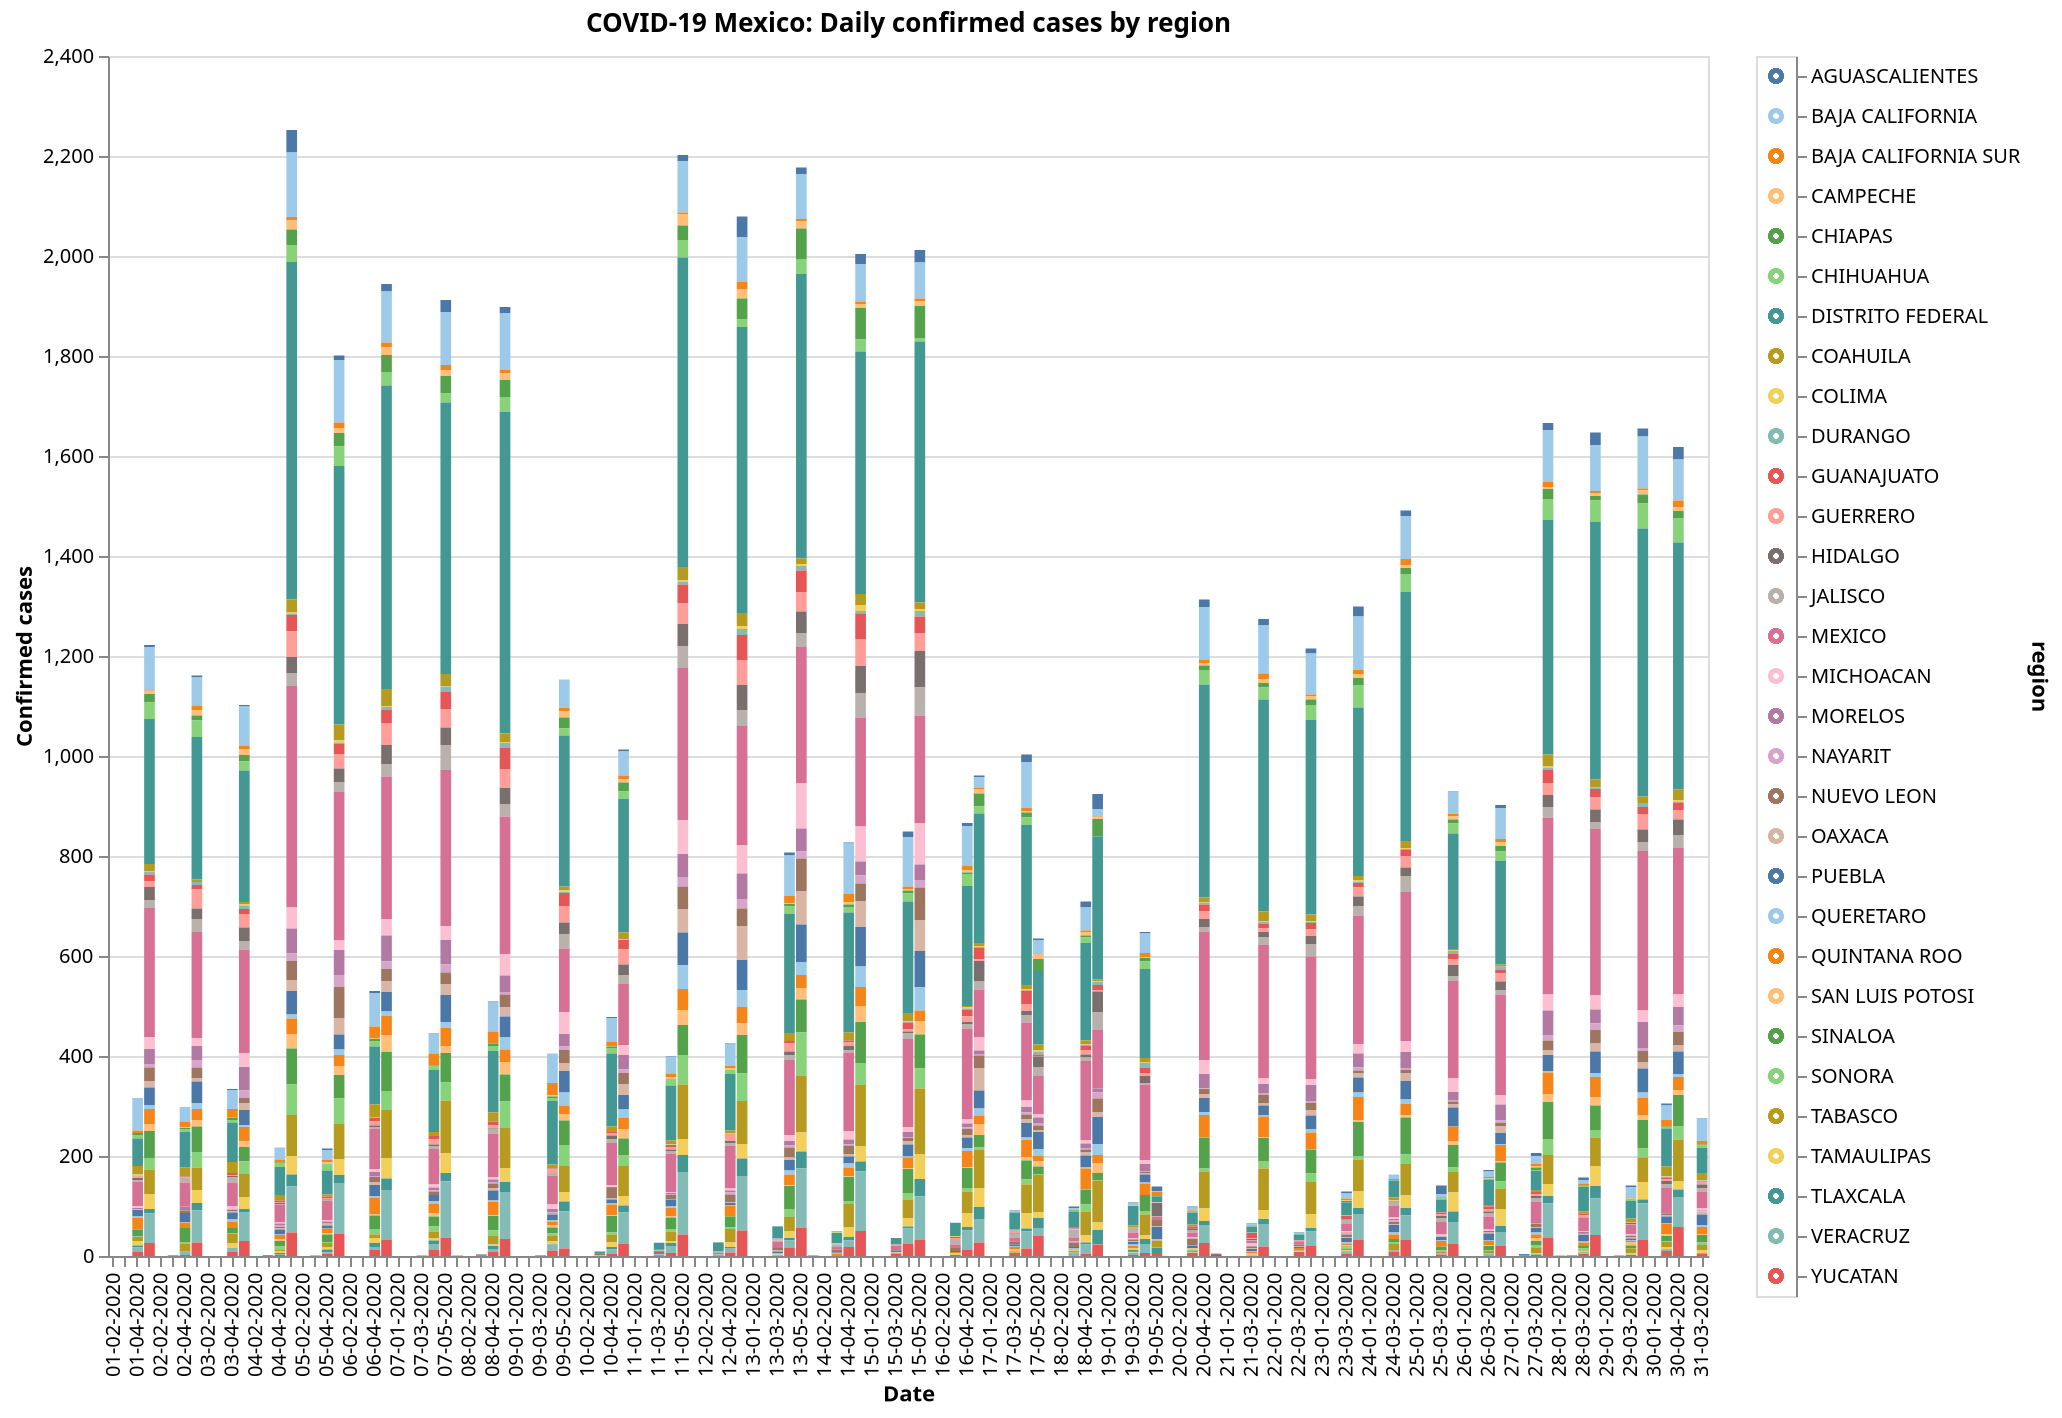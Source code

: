 {
  "$schema": "https://vega.github.io/schema/vega/v5.json",
  "background": "white",
  "padding": 5,
  "data": [
    {
      "name": "__store"
    },
    {
      "name": "selector006_store"
    },
    {
      "name": "data-bb011a3032a6cca0ec707d8e8eee55ec",
      "values": [
        {
          "date": "07-01-2020",
          "region": "AGUASCALIENTES",
          "casos": 0,
          "codigo region": 0
        },
        {
          "date": "07-01-2020",
          "region": "BAJA CALIFORNIA",
          "casos": 0,
          "codigo region": 1
        },
        {
          "date": "07-01-2020",
          "region": "BAJA CALIFORNIA SUR",
          "casos": 0,
          "codigo region": 2
        },
        {
          "date": "07-01-2020",
          "region": "CAMPECHE",
          "casos": 0,
          "codigo region": 3
        },
        {
          "date": "07-01-2020",
          "region": "CHIAPAS",
          "casos": 0,
          "codigo region": 4
        },
        {
          "date": "07-01-2020",
          "region": "CHIHUAHUA",
          "casos": 0,
          "codigo region": 5
        },
        {
          "date": "07-01-2020",
          "region": "DISTRITO FEDERAL",
          "casos": 0,
          "codigo region": 6
        },
        {
          "date": "07-01-2020",
          "region": "COAHUILA",
          "casos": 0,
          "codigo region": 7
        },
        {
          "date": "07-01-2020",
          "region": "COLIMA",
          "casos": 0,
          "codigo region": 8
        },
        {
          "date": "07-01-2020",
          "region": "DURANGO",
          "casos": 0,
          "codigo region": 9
        },
        {
          "date": "07-01-2020",
          "region": "GUANAJUATO",
          "casos": 0,
          "codigo region": 10
        },
        {
          "date": "07-01-2020",
          "region": "GUERRERO",
          "casos": 0,
          "codigo region": 11
        },
        {
          "date": "07-01-2020",
          "region": "HIDALGO",
          "casos": 0,
          "codigo region": 12
        },
        {
          "date": "07-01-2020",
          "region": "JALISCO",
          "casos": 0,
          "codigo region": 13
        },
        {
          "date": "07-01-2020",
          "region": "MEXICO",
          "casos": 0,
          "codigo region": 14
        },
        {
          "date": "07-01-2020",
          "region": "MICHOACAN",
          "casos": 0,
          "codigo region": 15
        },
        {
          "date": "07-01-2020",
          "region": "MORELOS",
          "casos": 0,
          "codigo region": 16
        },
        {
          "date": "07-01-2020",
          "region": "NAYARIT",
          "casos": 0,
          "codigo region": 17
        },
        {
          "date": "07-01-2020",
          "region": "NUEVO LEON",
          "casos": 0,
          "codigo region": 18
        },
        {
          "date": "07-01-2020",
          "region": "OAXACA",
          "casos": 0,
          "codigo region": 19
        },
        {
          "date": "07-01-2020",
          "region": "PUEBLA",
          "casos": 0,
          "codigo region": 20
        },
        {
          "date": "07-01-2020",
          "region": "QUERETARO",
          "casos": 0,
          "codigo region": 21
        },
        {
          "date": "07-01-2020",
          "region": "QUINTANA ROO",
          "casos": 0,
          "codigo region": 22
        },
        {
          "date": "07-01-2020",
          "region": "SAN LUIS POTOSI",
          "casos": 0,
          "codigo region": 23
        },
        {
          "date": "07-01-2020",
          "region": "SINALOA",
          "casos": 0,
          "codigo region": 24
        },
        {
          "date": "07-01-2020",
          "region": "SONORA",
          "casos": 0,
          "codigo region": 25
        },
        {
          "date": "07-01-2020",
          "region": "TABASCO",
          "casos": 0,
          "codigo region": 26
        },
        {
          "date": "07-01-2020",
          "region": "TAMAULIPAS",
          "casos": 0,
          "codigo region": 27
        },
        {
          "date": "07-01-2020",
          "region": "TLAXCALA",
          "casos": 0,
          "codigo region": 28
        },
        {
          "date": "07-01-2020",
          "region": "VERACRUZ",
          "casos": 0,
          "codigo region": 29
        },
        {
          "date": "07-01-2020",
          "region": "YUCATAN",
          "casos": 0,
          "codigo region": 30
        },
        {
          "date": "08-01-2020",
          "region": "AGUASCALIENTES",
          "casos": 0,
          "codigo region": 0
        },
        {
          "date": "08-01-2020",
          "region": "BAJA CALIFORNIA",
          "casos": 0,
          "codigo region": 1
        },
        {
          "date": "08-01-2020",
          "region": "BAJA CALIFORNIA SUR",
          "casos": 0,
          "codigo region": 2
        },
        {
          "date": "08-01-2020",
          "region": "CAMPECHE",
          "casos": 0,
          "codigo region": 3
        },
        {
          "date": "08-01-2020",
          "region": "CHIAPAS",
          "casos": 0,
          "codigo region": 4
        },
        {
          "date": "08-01-2020",
          "region": "CHIHUAHUA",
          "casos": 0,
          "codigo region": 5
        },
        {
          "date": "08-01-2020",
          "region": "DISTRITO FEDERAL",
          "casos": 0,
          "codigo region": 6
        },
        {
          "date": "08-01-2020",
          "region": "COAHUILA",
          "casos": 0,
          "codigo region": 7
        },
        {
          "date": "08-01-2020",
          "region": "COLIMA",
          "casos": 0,
          "codigo region": 8
        },
        {
          "date": "08-01-2020",
          "region": "DURANGO",
          "casos": 0,
          "codigo region": 9
        },
        {
          "date": "08-01-2020",
          "region": "GUANAJUATO",
          "casos": 0,
          "codigo region": 10
        },
        {
          "date": "08-01-2020",
          "region": "GUERRERO",
          "casos": 0,
          "codigo region": 11
        },
        {
          "date": "08-01-2020",
          "region": "HIDALGO",
          "casos": 0,
          "codigo region": 12
        },
        {
          "date": "08-01-2020",
          "region": "JALISCO",
          "casos": 0,
          "codigo region": 13
        },
        {
          "date": "08-01-2020",
          "region": "MEXICO",
          "casos": 0,
          "codigo region": 14
        },
        {
          "date": "08-01-2020",
          "region": "MICHOACAN",
          "casos": 0,
          "codigo region": 15
        },
        {
          "date": "08-01-2020",
          "region": "MORELOS",
          "casos": 0,
          "codigo region": 16
        },
        {
          "date": "08-01-2020",
          "region": "NAYARIT",
          "casos": 0,
          "codigo region": 17
        },
        {
          "date": "08-01-2020",
          "region": "NUEVO LEON",
          "casos": 0,
          "codigo region": 18
        },
        {
          "date": "08-01-2020",
          "region": "OAXACA",
          "casos": 0,
          "codigo region": 19
        },
        {
          "date": "08-01-2020",
          "region": "PUEBLA",
          "casos": 0,
          "codigo region": 20
        },
        {
          "date": "08-01-2020",
          "region": "QUERETARO",
          "casos": 0,
          "codigo region": 21
        },
        {
          "date": "08-01-2020",
          "region": "QUINTANA ROO",
          "casos": 0,
          "codigo region": 22
        },
        {
          "date": "08-01-2020",
          "region": "SAN LUIS POTOSI",
          "casos": 0,
          "codigo region": 23
        },
        {
          "date": "08-01-2020",
          "region": "SINALOA",
          "casos": 0,
          "codigo region": 24
        },
        {
          "date": "08-01-2020",
          "region": "SONORA",
          "casos": 0,
          "codigo region": 25
        },
        {
          "date": "08-01-2020",
          "region": "TABASCO",
          "casos": 1,
          "codigo region": 26
        },
        {
          "date": "08-01-2020",
          "region": "TAMAULIPAS",
          "casos": 0,
          "codigo region": 27
        },
        {
          "date": "08-01-2020",
          "region": "TLAXCALA",
          "casos": 0,
          "codigo region": 28
        },
        {
          "date": "08-01-2020",
          "region": "VERACRUZ",
          "casos": 0,
          "codigo region": 29
        },
        {
          "date": "08-01-2020",
          "region": "YUCATAN",
          "casos": 0,
          "codigo region": 30
        },
        {
          "date": "09-01-2020",
          "region": "AGUASCALIENTES",
          "casos": 0,
          "codigo region": 0
        },
        {
          "date": "09-01-2020",
          "region": "BAJA CALIFORNIA",
          "casos": 0,
          "codigo region": 1
        },
        {
          "date": "09-01-2020",
          "region": "BAJA CALIFORNIA SUR",
          "casos": 0,
          "codigo region": 2
        },
        {
          "date": "09-01-2020",
          "region": "CAMPECHE",
          "casos": 0,
          "codigo region": 3
        },
        {
          "date": "09-01-2020",
          "region": "CHIAPAS",
          "casos": 0,
          "codigo region": 4
        },
        {
          "date": "09-01-2020",
          "region": "CHIHUAHUA",
          "casos": 0,
          "codigo region": 5
        },
        {
          "date": "09-01-2020",
          "region": "DISTRITO FEDERAL",
          "casos": 0,
          "codigo region": 6
        },
        {
          "date": "09-01-2020",
          "region": "COAHUILA",
          "casos": 0,
          "codigo region": 7
        },
        {
          "date": "09-01-2020",
          "region": "COLIMA",
          "casos": 0,
          "codigo region": 8
        },
        {
          "date": "09-01-2020",
          "region": "DURANGO",
          "casos": 0,
          "codigo region": 9
        },
        {
          "date": "09-01-2020",
          "region": "GUANAJUATO",
          "casos": 0,
          "codigo region": 10
        },
        {
          "date": "09-01-2020",
          "region": "GUERRERO",
          "casos": 0,
          "codigo region": 11
        },
        {
          "date": "09-01-2020",
          "region": "HIDALGO",
          "casos": 0,
          "codigo region": 12
        },
        {
          "date": "09-01-2020",
          "region": "JALISCO",
          "casos": 0,
          "codigo region": 13
        },
        {
          "date": "09-01-2020",
          "region": "MEXICO",
          "casos": 0,
          "codigo region": 14
        },
        {
          "date": "09-01-2020",
          "region": "MICHOACAN",
          "casos": 0,
          "codigo region": 15
        },
        {
          "date": "09-01-2020",
          "region": "MORELOS",
          "casos": 0,
          "codigo region": 16
        },
        {
          "date": "09-01-2020",
          "region": "NAYARIT",
          "casos": 0,
          "codigo region": 17
        },
        {
          "date": "09-01-2020",
          "region": "NUEVO LEON",
          "casos": 0,
          "codigo region": 18
        },
        {
          "date": "09-01-2020",
          "region": "OAXACA",
          "casos": 0,
          "codigo region": 19
        },
        {
          "date": "09-01-2020",
          "region": "PUEBLA",
          "casos": 0,
          "codigo region": 20
        },
        {
          "date": "09-01-2020",
          "region": "QUERETARO",
          "casos": 0,
          "codigo region": 21
        },
        {
          "date": "09-01-2020",
          "region": "QUINTANA ROO",
          "casos": 0,
          "codigo region": 22
        },
        {
          "date": "09-01-2020",
          "region": "SAN LUIS POTOSI",
          "casos": 0,
          "codigo region": 23
        },
        {
          "date": "09-01-2020",
          "region": "SINALOA",
          "casos": 0,
          "codigo region": 24
        },
        {
          "date": "09-01-2020",
          "region": "SONORA",
          "casos": 0,
          "codigo region": 25
        },
        {
          "date": "09-01-2020",
          "region": "TABASCO",
          "casos": 0,
          "codigo region": 26
        },
        {
          "date": "09-01-2020",
          "region": "TAMAULIPAS",
          "casos": 0,
          "codigo region": 27
        },
        {
          "date": "09-01-2020",
          "region": "TLAXCALA",
          "casos": 0,
          "codigo region": 28
        },
        {
          "date": "09-01-2020",
          "region": "VERACRUZ",
          "casos": 0,
          "codigo region": 29
        },
        {
          "date": "09-01-2020",
          "region": "YUCATAN",
          "casos": 0,
          "codigo region": 30
        },
        {
          "date": "10-01-2020",
          "region": "AGUASCALIENTES",
          "casos": 0,
          "codigo region": 0
        },
        {
          "date": "10-01-2020",
          "region": "BAJA CALIFORNIA",
          "casos": 0,
          "codigo region": 1
        },
        {
          "date": "10-01-2020",
          "region": "BAJA CALIFORNIA SUR",
          "casos": 0,
          "codigo region": 2
        },
        {
          "date": "10-01-2020",
          "region": "CAMPECHE",
          "casos": 0,
          "codigo region": 3
        },
        {
          "date": "10-01-2020",
          "region": "CHIAPAS",
          "casos": 0,
          "codigo region": 4
        },
        {
          "date": "10-01-2020",
          "region": "CHIHUAHUA",
          "casos": 0,
          "codigo region": 5
        },
        {
          "date": "10-01-2020",
          "region": "DISTRITO FEDERAL",
          "casos": 0,
          "codigo region": 6
        },
        {
          "date": "10-01-2020",
          "region": "COAHUILA",
          "casos": 0,
          "codigo region": 7
        },
        {
          "date": "10-01-2020",
          "region": "COLIMA",
          "casos": 0,
          "codigo region": 8
        },
        {
          "date": "10-01-2020",
          "region": "DURANGO",
          "casos": 0,
          "codigo region": 9
        },
        {
          "date": "10-01-2020",
          "region": "GUANAJUATO",
          "casos": 0,
          "codigo region": 10
        },
        {
          "date": "10-01-2020",
          "region": "GUERRERO",
          "casos": 0,
          "codigo region": 11
        },
        {
          "date": "10-01-2020",
          "region": "HIDALGO",
          "casos": 0,
          "codigo region": 12
        },
        {
          "date": "10-01-2020",
          "region": "JALISCO",
          "casos": 0,
          "codigo region": 13
        },
        {
          "date": "10-01-2020",
          "region": "MEXICO",
          "casos": 0,
          "codigo region": 14
        },
        {
          "date": "10-01-2020",
          "region": "MICHOACAN",
          "casos": 0,
          "codigo region": 15
        },
        {
          "date": "10-01-2020",
          "region": "MORELOS",
          "casos": 0,
          "codigo region": 16
        },
        {
          "date": "10-01-2020",
          "region": "NAYARIT",
          "casos": 0,
          "codigo region": 17
        },
        {
          "date": "10-01-2020",
          "region": "NUEVO LEON",
          "casos": 0,
          "codigo region": 18
        },
        {
          "date": "10-01-2020",
          "region": "OAXACA",
          "casos": 0,
          "codigo region": 19
        },
        {
          "date": "10-01-2020",
          "region": "PUEBLA",
          "casos": 0,
          "codigo region": 20
        },
        {
          "date": "10-01-2020",
          "region": "QUERETARO",
          "casos": 0,
          "codigo region": 21
        },
        {
          "date": "10-01-2020",
          "region": "QUINTANA ROO",
          "casos": 0,
          "codigo region": 22
        },
        {
          "date": "10-01-2020",
          "region": "SAN LUIS POTOSI",
          "casos": 0,
          "codigo region": 23
        },
        {
          "date": "10-01-2020",
          "region": "SINALOA",
          "casos": 0,
          "codigo region": 24
        },
        {
          "date": "10-01-2020",
          "region": "SONORA",
          "casos": 0,
          "codigo region": 25
        },
        {
          "date": "10-01-2020",
          "region": "TABASCO",
          "casos": 0,
          "codigo region": 26
        },
        {
          "date": "10-01-2020",
          "region": "TAMAULIPAS",
          "casos": 0,
          "codigo region": 27
        },
        {
          "date": "10-01-2020",
          "region": "TLAXCALA",
          "casos": 0,
          "codigo region": 28
        },
        {
          "date": "10-01-2020",
          "region": "VERACRUZ",
          "casos": 0,
          "codigo region": 29
        },
        {
          "date": "10-01-2020",
          "region": "YUCATAN",
          "casos": 0,
          "codigo region": 30
        },
        {
          "date": "11-01-2020",
          "region": "AGUASCALIENTES",
          "casos": 0,
          "codigo region": 0
        },
        {
          "date": "11-01-2020",
          "region": "BAJA CALIFORNIA",
          "casos": 0,
          "codigo region": 1
        },
        {
          "date": "11-01-2020",
          "region": "BAJA CALIFORNIA SUR",
          "casos": 0,
          "codigo region": 2
        },
        {
          "date": "11-01-2020",
          "region": "CAMPECHE",
          "casos": 0,
          "codigo region": 3
        },
        {
          "date": "11-01-2020",
          "region": "CHIAPAS",
          "casos": 0,
          "codigo region": 4
        },
        {
          "date": "11-01-2020",
          "region": "CHIHUAHUA",
          "casos": 0,
          "codigo region": 5
        },
        {
          "date": "11-01-2020",
          "region": "DISTRITO FEDERAL",
          "casos": 0,
          "codigo region": 6
        },
        {
          "date": "11-01-2020",
          "region": "COAHUILA",
          "casos": 0,
          "codigo region": 7
        },
        {
          "date": "11-01-2020",
          "region": "COLIMA",
          "casos": 0,
          "codigo region": 8
        },
        {
          "date": "11-01-2020",
          "region": "DURANGO",
          "casos": 0,
          "codigo region": 9
        },
        {
          "date": "11-01-2020",
          "region": "GUANAJUATO",
          "casos": 0,
          "codigo region": 10
        },
        {
          "date": "11-01-2020",
          "region": "GUERRERO",
          "casos": 0,
          "codigo region": 11
        },
        {
          "date": "11-01-2020",
          "region": "HIDALGO",
          "casos": 0,
          "codigo region": 12
        },
        {
          "date": "11-01-2020",
          "region": "JALISCO",
          "casos": 0,
          "codigo region": 13
        },
        {
          "date": "11-01-2020",
          "region": "MEXICO",
          "casos": 0,
          "codigo region": 14
        },
        {
          "date": "11-01-2020",
          "region": "MICHOACAN",
          "casos": 0,
          "codigo region": 15
        },
        {
          "date": "11-01-2020",
          "region": "MORELOS",
          "casos": 0,
          "codigo region": 16
        },
        {
          "date": "11-01-2020",
          "region": "NAYARIT",
          "casos": 0,
          "codigo region": 17
        },
        {
          "date": "11-01-2020",
          "region": "NUEVO LEON",
          "casos": 0,
          "codigo region": 18
        },
        {
          "date": "11-01-2020",
          "region": "OAXACA",
          "casos": 0,
          "codigo region": 19
        },
        {
          "date": "11-01-2020",
          "region": "PUEBLA",
          "casos": 0,
          "codigo region": 20
        },
        {
          "date": "11-01-2020",
          "region": "QUERETARO",
          "casos": 0,
          "codigo region": 21
        },
        {
          "date": "11-01-2020",
          "region": "QUINTANA ROO",
          "casos": 0,
          "codigo region": 22
        },
        {
          "date": "11-01-2020",
          "region": "SAN LUIS POTOSI",
          "casos": 0,
          "codigo region": 23
        },
        {
          "date": "11-01-2020",
          "region": "SINALOA",
          "casos": 0,
          "codigo region": 24
        },
        {
          "date": "11-01-2020",
          "region": "SONORA",
          "casos": 0,
          "codigo region": 25
        },
        {
          "date": "11-01-2020",
          "region": "TABASCO",
          "casos": 0,
          "codigo region": 26
        },
        {
          "date": "11-01-2020",
          "region": "TAMAULIPAS",
          "casos": 0,
          "codigo region": 27
        },
        {
          "date": "11-01-2020",
          "region": "TLAXCALA",
          "casos": 0,
          "codigo region": 28
        },
        {
          "date": "11-01-2020",
          "region": "VERACRUZ",
          "casos": 0,
          "codigo region": 29
        },
        {
          "date": "11-01-2020",
          "region": "YUCATAN",
          "casos": 0,
          "codigo region": 30
        },
        {
          "date": "12-01-2020",
          "region": "AGUASCALIENTES",
          "casos": 0,
          "codigo region": 0
        },
        {
          "date": "12-01-2020",
          "region": "BAJA CALIFORNIA",
          "casos": 0,
          "codigo region": 1
        },
        {
          "date": "12-01-2020",
          "region": "BAJA CALIFORNIA SUR",
          "casos": 0,
          "codigo region": 2
        },
        {
          "date": "12-01-2020",
          "region": "CAMPECHE",
          "casos": 0,
          "codigo region": 3
        },
        {
          "date": "12-01-2020",
          "region": "CHIAPAS",
          "casos": 0,
          "codigo region": 4
        },
        {
          "date": "12-01-2020",
          "region": "CHIHUAHUA",
          "casos": 0,
          "codigo region": 5
        },
        {
          "date": "12-01-2020",
          "region": "DISTRITO FEDERAL",
          "casos": 0,
          "codigo region": 6
        },
        {
          "date": "12-01-2020",
          "region": "COAHUILA",
          "casos": 0,
          "codigo region": 7
        },
        {
          "date": "12-01-2020",
          "region": "COLIMA",
          "casos": 0,
          "codigo region": 8
        },
        {
          "date": "12-01-2020",
          "region": "DURANGO",
          "casos": 0,
          "codigo region": 9
        },
        {
          "date": "12-01-2020",
          "region": "GUANAJUATO",
          "casos": 0,
          "codigo region": 10
        },
        {
          "date": "12-01-2020",
          "region": "GUERRERO",
          "casos": 0,
          "codigo region": 11
        },
        {
          "date": "12-01-2020",
          "region": "HIDALGO",
          "casos": 0,
          "codigo region": 12
        },
        {
          "date": "12-01-2020",
          "region": "JALISCO",
          "casos": 0,
          "codigo region": 13
        },
        {
          "date": "12-01-2020",
          "region": "MEXICO",
          "casos": 0,
          "codigo region": 14
        },
        {
          "date": "12-01-2020",
          "region": "MICHOACAN",
          "casos": 0,
          "codigo region": 15
        },
        {
          "date": "12-01-2020",
          "region": "MORELOS",
          "casos": 0,
          "codigo region": 16
        },
        {
          "date": "12-01-2020",
          "region": "NAYARIT",
          "casos": 0,
          "codigo region": 17
        },
        {
          "date": "12-01-2020",
          "region": "NUEVO LEON",
          "casos": 0,
          "codigo region": 18
        },
        {
          "date": "12-01-2020",
          "region": "OAXACA",
          "casos": 0,
          "codigo region": 19
        },
        {
          "date": "12-01-2020",
          "region": "PUEBLA",
          "casos": 0,
          "codigo region": 20
        },
        {
          "date": "12-01-2020",
          "region": "QUERETARO",
          "casos": 0,
          "codigo region": 21
        },
        {
          "date": "12-01-2020",
          "region": "QUINTANA ROO",
          "casos": 0,
          "codigo region": 22
        },
        {
          "date": "12-01-2020",
          "region": "SAN LUIS POTOSI",
          "casos": 0,
          "codigo region": 23
        },
        {
          "date": "12-01-2020",
          "region": "SINALOA",
          "casos": 0,
          "codigo region": 24
        },
        {
          "date": "12-01-2020",
          "region": "SONORA",
          "casos": 0,
          "codigo region": 25
        },
        {
          "date": "12-01-2020",
          "region": "TABASCO",
          "casos": 0,
          "codigo region": 26
        },
        {
          "date": "12-01-2020",
          "region": "TAMAULIPAS",
          "casos": 0,
          "codigo region": 27
        },
        {
          "date": "12-01-2020",
          "region": "TLAXCALA",
          "casos": 0,
          "codigo region": 28
        },
        {
          "date": "12-01-2020",
          "region": "VERACRUZ",
          "casos": 0,
          "codigo region": 29
        },
        {
          "date": "12-01-2020",
          "region": "YUCATAN",
          "casos": 0,
          "codigo region": 30
        },
        {
          "date": "13-01-2020",
          "region": "AGUASCALIENTES",
          "casos": 0,
          "codigo region": 0
        },
        {
          "date": "13-01-2020",
          "region": "BAJA CALIFORNIA",
          "casos": 0,
          "codigo region": 1
        },
        {
          "date": "13-01-2020",
          "region": "BAJA CALIFORNIA SUR",
          "casos": 0,
          "codigo region": 2
        },
        {
          "date": "13-01-2020",
          "region": "CAMPECHE",
          "casos": 0,
          "codigo region": 3
        },
        {
          "date": "13-01-2020",
          "region": "CHIAPAS",
          "casos": 0,
          "codigo region": 4
        },
        {
          "date": "13-01-2020",
          "region": "CHIHUAHUA",
          "casos": 0,
          "codigo region": 5
        },
        {
          "date": "13-01-2020",
          "region": "DISTRITO FEDERAL",
          "casos": 0,
          "codigo region": 6
        },
        {
          "date": "13-01-2020",
          "region": "COAHUILA",
          "casos": 0,
          "codigo region": 7
        },
        {
          "date": "13-01-2020",
          "region": "COLIMA",
          "casos": 0,
          "codigo region": 8
        },
        {
          "date": "13-01-2020",
          "region": "DURANGO",
          "casos": 0,
          "codigo region": 9
        },
        {
          "date": "13-01-2020",
          "region": "GUANAJUATO",
          "casos": 0,
          "codigo region": 10
        },
        {
          "date": "13-01-2020",
          "region": "GUERRERO",
          "casos": 0,
          "codigo region": 11
        },
        {
          "date": "13-01-2020",
          "region": "HIDALGO",
          "casos": 0,
          "codigo region": 12
        },
        {
          "date": "13-01-2020",
          "region": "JALISCO",
          "casos": 0,
          "codigo region": 13
        },
        {
          "date": "13-01-2020",
          "region": "MEXICO",
          "casos": 0,
          "codigo region": 14
        },
        {
          "date": "13-01-2020",
          "region": "MICHOACAN",
          "casos": 0,
          "codigo region": 15
        },
        {
          "date": "13-01-2020",
          "region": "MORELOS",
          "casos": 0,
          "codigo region": 16
        },
        {
          "date": "13-01-2020",
          "region": "NAYARIT",
          "casos": 0,
          "codigo region": 17
        },
        {
          "date": "13-01-2020",
          "region": "NUEVO LEON",
          "casos": 0,
          "codigo region": 18
        },
        {
          "date": "13-01-2020",
          "region": "OAXACA",
          "casos": 0,
          "codigo region": 19
        },
        {
          "date": "13-01-2020",
          "region": "PUEBLA",
          "casos": 0,
          "codigo region": 20
        },
        {
          "date": "13-01-2020",
          "region": "QUERETARO",
          "casos": 0,
          "codigo region": 21
        },
        {
          "date": "13-01-2020",
          "region": "QUINTANA ROO",
          "casos": 0,
          "codigo region": 22
        },
        {
          "date": "13-01-2020",
          "region": "SAN LUIS POTOSI",
          "casos": 0,
          "codigo region": 23
        },
        {
          "date": "13-01-2020",
          "region": "SINALOA",
          "casos": 0,
          "codigo region": 24
        },
        {
          "date": "13-01-2020",
          "region": "SONORA",
          "casos": 0,
          "codigo region": 25
        },
        {
          "date": "13-01-2020",
          "region": "TABASCO",
          "casos": 0,
          "codigo region": 26
        },
        {
          "date": "13-01-2020",
          "region": "TAMAULIPAS",
          "casos": 0,
          "codigo region": 27
        },
        {
          "date": "13-01-2020",
          "region": "TLAXCALA",
          "casos": 0,
          "codigo region": 28
        },
        {
          "date": "13-01-2020",
          "region": "VERACRUZ",
          "casos": 0,
          "codigo region": 29
        },
        {
          "date": "13-01-2020",
          "region": "YUCATAN",
          "casos": 0,
          "codigo region": 30
        },
        {
          "date": "14-01-2020",
          "region": "AGUASCALIENTES",
          "casos": 1,
          "codigo region": 0
        },
        {
          "date": "14-01-2020",
          "region": "BAJA CALIFORNIA",
          "casos": 0,
          "codigo region": 1
        },
        {
          "date": "14-01-2020",
          "region": "BAJA CALIFORNIA SUR",
          "casos": 0,
          "codigo region": 2
        },
        {
          "date": "14-01-2020",
          "region": "CAMPECHE",
          "casos": 0,
          "codigo region": 3
        },
        {
          "date": "14-01-2020",
          "region": "CHIAPAS",
          "casos": 0,
          "codigo region": 4
        },
        {
          "date": "14-01-2020",
          "region": "CHIHUAHUA",
          "casos": 0,
          "codigo region": 5
        },
        {
          "date": "14-01-2020",
          "region": "DISTRITO FEDERAL",
          "casos": 0,
          "codigo region": 6
        },
        {
          "date": "14-01-2020",
          "region": "COAHUILA",
          "casos": 0,
          "codigo region": 7
        },
        {
          "date": "14-01-2020",
          "region": "COLIMA",
          "casos": 0,
          "codigo region": 8
        },
        {
          "date": "14-01-2020",
          "region": "DURANGO",
          "casos": 0,
          "codigo region": 9
        },
        {
          "date": "14-01-2020",
          "region": "GUANAJUATO",
          "casos": 0,
          "codigo region": 10
        },
        {
          "date": "14-01-2020",
          "region": "GUERRERO",
          "casos": 0,
          "codigo region": 11
        },
        {
          "date": "14-01-2020",
          "region": "HIDALGO",
          "casos": 0,
          "codigo region": 12
        },
        {
          "date": "14-01-2020",
          "region": "JALISCO",
          "casos": 0,
          "codigo region": 13
        },
        {
          "date": "14-01-2020",
          "region": "MEXICO",
          "casos": 0,
          "codigo region": 14
        },
        {
          "date": "14-01-2020",
          "region": "MICHOACAN",
          "casos": 0,
          "codigo region": 15
        },
        {
          "date": "14-01-2020",
          "region": "MORELOS",
          "casos": 0,
          "codigo region": 16
        },
        {
          "date": "14-01-2020",
          "region": "NAYARIT",
          "casos": 0,
          "codigo region": 17
        },
        {
          "date": "14-01-2020",
          "region": "NUEVO LEON",
          "casos": 0,
          "codigo region": 18
        },
        {
          "date": "14-01-2020",
          "region": "OAXACA",
          "casos": 0,
          "codigo region": 19
        },
        {
          "date": "14-01-2020",
          "region": "PUEBLA",
          "casos": 0,
          "codigo region": 20
        },
        {
          "date": "14-01-2020",
          "region": "QUERETARO",
          "casos": 0,
          "codigo region": 21
        },
        {
          "date": "14-01-2020",
          "region": "QUINTANA ROO",
          "casos": 0,
          "codigo region": 22
        },
        {
          "date": "14-01-2020",
          "region": "SAN LUIS POTOSI",
          "casos": 0,
          "codigo region": 23
        },
        {
          "date": "14-01-2020",
          "region": "SINALOA",
          "casos": 0,
          "codigo region": 24
        },
        {
          "date": "14-01-2020",
          "region": "SONORA",
          "casos": 0,
          "codigo region": 25
        },
        {
          "date": "14-01-2020",
          "region": "TABASCO",
          "casos": 0,
          "codigo region": 26
        },
        {
          "date": "14-01-2020",
          "region": "TAMAULIPAS",
          "casos": 0,
          "codigo region": 27
        },
        {
          "date": "14-01-2020",
          "region": "TLAXCALA",
          "casos": 0,
          "codigo region": 28
        },
        {
          "date": "14-01-2020",
          "region": "VERACRUZ",
          "casos": 0,
          "codigo region": 29
        },
        {
          "date": "14-01-2020",
          "region": "YUCATAN",
          "casos": 0,
          "codigo region": 30
        },
        {
          "date": "15-01-2020",
          "region": "AGUASCALIENTES",
          "casos": 0,
          "codigo region": 0
        },
        {
          "date": "15-01-2020",
          "region": "BAJA CALIFORNIA",
          "casos": 0,
          "codigo region": 1
        },
        {
          "date": "15-01-2020",
          "region": "BAJA CALIFORNIA SUR",
          "casos": 0,
          "codigo region": 2
        },
        {
          "date": "15-01-2020",
          "region": "CAMPECHE",
          "casos": 0,
          "codigo region": 3
        },
        {
          "date": "15-01-2020",
          "region": "CHIAPAS",
          "casos": 0,
          "codigo region": 4
        },
        {
          "date": "15-01-2020",
          "region": "CHIHUAHUA",
          "casos": 0,
          "codigo region": 5
        },
        {
          "date": "15-01-2020",
          "region": "DISTRITO FEDERAL",
          "casos": 0,
          "codigo region": 6
        },
        {
          "date": "15-01-2020",
          "region": "COAHUILA",
          "casos": 0,
          "codigo region": 7
        },
        {
          "date": "15-01-2020",
          "region": "COLIMA",
          "casos": 0,
          "codigo region": 8
        },
        {
          "date": "15-01-2020",
          "region": "DURANGO",
          "casos": 0,
          "codigo region": 9
        },
        {
          "date": "15-01-2020",
          "region": "GUANAJUATO",
          "casos": 0,
          "codigo region": 10
        },
        {
          "date": "15-01-2020",
          "region": "GUERRERO",
          "casos": 0,
          "codigo region": 11
        },
        {
          "date": "15-01-2020",
          "region": "HIDALGO",
          "casos": 0,
          "codigo region": 12
        },
        {
          "date": "15-01-2020",
          "region": "JALISCO",
          "casos": 0,
          "codigo region": 13
        },
        {
          "date": "15-01-2020",
          "region": "MEXICO",
          "casos": 0,
          "codigo region": 14
        },
        {
          "date": "15-01-2020",
          "region": "MICHOACAN",
          "casos": 0,
          "codigo region": 15
        },
        {
          "date": "15-01-2020",
          "region": "MORELOS",
          "casos": 0,
          "codigo region": 16
        },
        {
          "date": "15-01-2020",
          "region": "NAYARIT",
          "casos": 0,
          "codigo region": 17
        },
        {
          "date": "15-01-2020",
          "region": "NUEVO LEON",
          "casos": 0,
          "codigo region": 18
        },
        {
          "date": "15-01-2020",
          "region": "OAXACA",
          "casos": 0,
          "codigo region": 19
        },
        {
          "date": "15-01-2020",
          "region": "PUEBLA",
          "casos": 0,
          "codigo region": 20
        },
        {
          "date": "15-01-2020",
          "region": "QUERETARO",
          "casos": 0,
          "codigo region": 21
        },
        {
          "date": "15-01-2020",
          "region": "QUINTANA ROO",
          "casos": 0,
          "codigo region": 22
        },
        {
          "date": "15-01-2020",
          "region": "SAN LUIS POTOSI",
          "casos": 0,
          "codigo region": 23
        },
        {
          "date": "15-01-2020",
          "region": "SINALOA",
          "casos": 0,
          "codigo region": 24
        },
        {
          "date": "15-01-2020",
          "region": "SONORA",
          "casos": 0,
          "codigo region": 25
        },
        {
          "date": "15-01-2020",
          "region": "TABASCO",
          "casos": 0,
          "codigo region": 26
        },
        {
          "date": "15-01-2020",
          "region": "TAMAULIPAS",
          "casos": 0,
          "codigo region": 27
        },
        {
          "date": "15-01-2020",
          "region": "TLAXCALA",
          "casos": 0,
          "codigo region": 28
        },
        {
          "date": "15-01-2020",
          "region": "VERACRUZ",
          "casos": 0,
          "codigo region": 29
        },
        {
          "date": "15-01-2020",
          "region": "YUCATAN",
          "casos": 0,
          "codigo region": 30
        },
        {
          "date": "16-01-2020",
          "region": "AGUASCALIENTES",
          "casos": 0,
          "codigo region": 0
        },
        {
          "date": "16-01-2020",
          "region": "BAJA CALIFORNIA",
          "casos": 0,
          "codigo region": 1
        },
        {
          "date": "16-01-2020",
          "region": "BAJA CALIFORNIA SUR",
          "casos": 0,
          "codigo region": 2
        },
        {
          "date": "16-01-2020",
          "region": "CAMPECHE",
          "casos": 0,
          "codigo region": 3
        },
        {
          "date": "16-01-2020",
          "region": "CHIAPAS",
          "casos": 0,
          "codigo region": 4
        },
        {
          "date": "16-01-2020",
          "region": "CHIHUAHUA",
          "casos": 0,
          "codigo region": 5
        },
        {
          "date": "16-01-2020",
          "region": "DISTRITO FEDERAL",
          "casos": 0,
          "codigo region": 6
        },
        {
          "date": "16-01-2020",
          "region": "COAHUILA",
          "casos": 0,
          "codigo region": 7
        },
        {
          "date": "16-01-2020",
          "region": "COLIMA",
          "casos": 0,
          "codigo region": 8
        },
        {
          "date": "16-01-2020",
          "region": "DURANGO",
          "casos": 0,
          "codigo region": 9
        },
        {
          "date": "16-01-2020",
          "region": "GUANAJUATO",
          "casos": 0,
          "codigo region": 10
        },
        {
          "date": "16-01-2020",
          "region": "GUERRERO",
          "casos": 0,
          "codigo region": 11
        },
        {
          "date": "16-01-2020",
          "region": "HIDALGO",
          "casos": 0,
          "codigo region": 12
        },
        {
          "date": "16-01-2020",
          "region": "JALISCO",
          "casos": 0,
          "codigo region": 13
        },
        {
          "date": "16-01-2020",
          "region": "MEXICO",
          "casos": 0,
          "codigo region": 14
        },
        {
          "date": "16-01-2020",
          "region": "MICHOACAN",
          "casos": 0,
          "codigo region": 15
        },
        {
          "date": "16-01-2020",
          "region": "MORELOS",
          "casos": 0,
          "codigo region": 16
        },
        {
          "date": "16-01-2020",
          "region": "NAYARIT",
          "casos": 0,
          "codigo region": 17
        },
        {
          "date": "16-01-2020",
          "region": "NUEVO LEON",
          "casos": 0,
          "codigo region": 18
        },
        {
          "date": "16-01-2020",
          "region": "OAXACA",
          "casos": 0,
          "codigo region": 19
        },
        {
          "date": "16-01-2020",
          "region": "PUEBLA",
          "casos": 0,
          "codigo region": 20
        },
        {
          "date": "16-01-2020",
          "region": "QUERETARO",
          "casos": 0,
          "codigo region": 21
        },
        {
          "date": "16-01-2020",
          "region": "QUINTANA ROO",
          "casos": 0,
          "codigo region": 22
        },
        {
          "date": "16-01-2020",
          "region": "SAN LUIS POTOSI",
          "casos": 0,
          "codigo region": 23
        },
        {
          "date": "16-01-2020",
          "region": "SINALOA",
          "casos": 0,
          "codigo region": 24
        },
        {
          "date": "16-01-2020",
          "region": "SONORA",
          "casos": 0,
          "codigo region": 25
        },
        {
          "date": "16-01-2020",
          "region": "TABASCO",
          "casos": 0,
          "codigo region": 26
        },
        {
          "date": "16-01-2020",
          "region": "TAMAULIPAS",
          "casos": 0,
          "codigo region": 27
        },
        {
          "date": "16-01-2020",
          "region": "TLAXCALA",
          "casos": 0,
          "codigo region": 28
        },
        {
          "date": "16-01-2020",
          "region": "VERACRUZ",
          "casos": 0,
          "codigo region": 29
        },
        {
          "date": "16-01-2020",
          "region": "YUCATAN",
          "casos": 0,
          "codigo region": 30
        },
        {
          "date": "17-01-2020",
          "region": "AGUASCALIENTES",
          "casos": 0,
          "codigo region": 0
        },
        {
          "date": "17-01-2020",
          "region": "BAJA CALIFORNIA",
          "casos": 0,
          "codigo region": 1
        },
        {
          "date": "17-01-2020",
          "region": "BAJA CALIFORNIA SUR",
          "casos": 0,
          "codigo region": 2
        },
        {
          "date": "17-01-2020",
          "region": "CAMPECHE",
          "casos": 0,
          "codigo region": 3
        },
        {
          "date": "17-01-2020",
          "region": "CHIAPAS",
          "casos": 0,
          "codigo region": 4
        },
        {
          "date": "17-01-2020",
          "region": "CHIHUAHUA",
          "casos": 0,
          "codigo region": 5
        },
        {
          "date": "17-01-2020",
          "region": "DISTRITO FEDERAL",
          "casos": 0,
          "codigo region": 6
        },
        {
          "date": "17-01-2020",
          "region": "COAHUILA",
          "casos": 0,
          "codigo region": 7
        },
        {
          "date": "17-01-2020",
          "region": "COLIMA",
          "casos": 0,
          "codigo region": 8
        },
        {
          "date": "17-01-2020",
          "region": "DURANGO",
          "casos": 0,
          "codigo region": 9
        },
        {
          "date": "17-01-2020",
          "region": "GUANAJUATO",
          "casos": 0,
          "codigo region": 10
        },
        {
          "date": "17-01-2020",
          "region": "GUERRERO",
          "casos": 0,
          "codigo region": 11
        },
        {
          "date": "17-01-2020",
          "region": "HIDALGO",
          "casos": 0,
          "codigo region": 12
        },
        {
          "date": "17-01-2020",
          "region": "JALISCO",
          "casos": 0,
          "codigo region": 13
        },
        {
          "date": "17-01-2020",
          "region": "MEXICO",
          "casos": 0,
          "codigo region": 14
        },
        {
          "date": "17-01-2020",
          "region": "MICHOACAN",
          "casos": 0,
          "codigo region": 15
        },
        {
          "date": "17-01-2020",
          "region": "MORELOS",
          "casos": 0,
          "codigo region": 16
        },
        {
          "date": "17-01-2020",
          "region": "NAYARIT",
          "casos": 0,
          "codigo region": 17
        },
        {
          "date": "17-01-2020",
          "region": "NUEVO LEON",
          "casos": 0,
          "codigo region": 18
        },
        {
          "date": "17-01-2020",
          "region": "OAXACA",
          "casos": 0,
          "codigo region": 19
        },
        {
          "date": "17-01-2020",
          "region": "PUEBLA",
          "casos": 0,
          "codigo region": 20
        },
        {
          "date": "17-01-2020",
          "region": "QUERETARO",
          "casos": 0,
          "codigo region": 21
        },
        {
          "date": "17-01-2020",
          "region": "QUINTANA ROO",
          "casos": 0,
          "codigo region": 22
        },
        {
          "date": "17-01-2020",
          "region": "SAN LUIS POTOSI",
          "casos": 0,
          "codigo region": 23
        },
        {
          "date": "17-01-2020",
          "region": "SINALOA",
          "casos": 0,
          "codigo region": 24
        },
        {
          "date": "17-01-2020",
          "region": "SONORA",
          "casos": 0,
          "codigo region": 25
        },
        {
          "date": "17-01-2020",
          "region": "TABASCO",
          "casos": 0,
          "codigo region": 26
        },
        {
          "date": "17-01-2020",
          "region": "TAMAULIPAS",
          "casos": 0,
          "codigo region": 27
        },
        {
          "date": "17-01-2020",
          "region": "TLAXCALA",
          "casos": 0,
          "codigo region": 28
        },
        {
          "date": "17-01-2020",
          "region": "VERACRUZ",
          "casos": 0,
          "codigo region": 29
        },
        {
          "date": "17-01-2020",
          "region": "YUCATAN",
          "casos": 0,
          "codigo region": 30
        },
        {
          "date": "18-01-2020",
          "region": "AGUASCALIENTES",
          "casos": 0,
          "codigo region": 0
        },
        {
          "date": "18-01-2020",
          "region": "BAJA CALIFORNIA",
          "casos": 0,
          "codigo region": 1
        },
        {
          "date": "18-01-2020",
          "region": "BAJA CALIFORNIA SUR",
          "casos": 0,
          "codigo region": 2
        },
        {
          "date": "18-01-2020",
          "region": "CAMPECHE",
          "casos": 0,
          "codigo region": 3
        },
        {
          "date": "18-01-2020",
          "region": "CHIAPAS",
          "casos": 0,
          "codigo region": 4
        },
        {
          "date": "18-01-2020",
          "region": "CHIHUAHUA",
          "casos": 0,
          "codigo region": 5
        },
        {
          "date": "18-01-2020",
          "region": "DISTRITO FEDERAL",
          "casos": 0,
          "codigo region": 6
        },
        {
          "date": "18-01-2020",
          "region": "COAHUILA",
          "casos": 0,
          "codigo region": 7
        },
        {
          "date": "18-01-2020",
          "region": "COLIMA",
          "casos": 0,
          "codigo region": 8
        },
        {
          "date": "18-01-2020",
          "region": "DURANGO",
          "casos": 0,
          "codigo region": 9
        },
        {
          "date": "18-01-2020",
          "region": "GUANAJUATO",
          "casos": 0,
          "codigo region": 10
        },
        {
          "date": "18-01-2020",
          "region": "GUERRERO",
          "casos": 0,
          "codigo region": 11
        },
        {
          "date": "18-01-2020",
          "region": "HIDALGO",
          "casos": 0,
          "codigo region": 12
        },
        {
          "date": "18-01-2020",
          "region": "JALISCO",
          "casos": 0,
          "codigo region": 13
        },
        {
          "date": "18-01-2020",
          "region": "MEXICO",
          "casos": 0,
          "codigo region": 14
        },
        {
          "date": "18-01-2020",
          "region": "MICHOACAN",
          "casos": 0,
          "codigo region": 15
        },
        {
          "date": "18-01-2020",
          "region": "MORELOS",
          "casos": 0,
          "codigo region": 16
        },
        {
          "date": "18-01-2020",
          "region": "NAYARIT",
          "casos": 0,
          "codigo region": 17
        },
        {
          "date": "18-01-2020",
          "region": "NUEVO LEON",
          "casos": 0,
          "codigo region": 18
        },
        {
          "date": "18-01-2020",
          "region": "OAXACA",
          "casos": 0,
          "codigo region": 19
        },
        {
          "date": "18-01-2020",
          "region": "PUEBLA",
          "casos": 0,
          "codigo region": 20
        },
        {
          "date": "18-01-2020",
          "region": "QUERETARO",
          "casos": 0,
          "codigo region": 21
        },
        {
          "date": "18-01-2020",
          "region": "QUINTANA ROO",
          "casos": 0,
          "codigo region": 22
        },
        {
          "date": "18-01-2020",
          "region": "SAN LUIS POTOSI",
          "casos": 0,
          "codigo region": 23
        },
        {
          "date": "18-01-2020",
          "region": "SINALOA",
          "casos": 0,
          "codigo region": 24
        },
        {
          "date": "18-01-2020",
          "region": "SONORA",
          "casos": 0,
          "codigo region": 25
        },
        {
          "date": "18-01-2020",
          "region": "TABASCO",
          "casos": 0,
          "codigo region": 26
        },
        {
          "date": "18-01-2020",
          "region": "TAMAULIPAS",
          "casos": 0,
          "codigo region": 27
        },
        {
          "date": "18-01-2020",
          "region": "TLAXCALA",
          "casos": 0,
          "codigo region": 28
        },
        {
          "date": "18-01-2020",
          "region": "VERACRUZ",
          "casos": 0,
          "codigo region": 29
        },
        {
          "date": "18-01-2020",
          "region": "YUCATAN",
          "casos": 0,
          "codigo region": 30
        },
        {
          "date": "19-01-2020",
          "region": "AGUASCALIENTES",
          "casos": 0,
          "codigo region": 0
        },
        {
          "date": "19-01-2020",
          "region": "BAJA CALIFORNIA",
          "casos": 0,
          "codigo region": 1
        },
        {
          "date": "19-01-2020",
          "region": "BAJA CALIFORNIA SUR",
          "casos": 0,
          "codigo region": 2
        },
        {
          "date": "19-01-2020",
          "region": "CAMPECHE",
          "casos": 0,
          "codigo region": 3
        },
        {
          "date": "19-01-2020",
          "region": "CHIAPAS",
          "casos": 0,
          "codigo region": 4
        },
        {
          "date": "19-01-2020",
          "region": "CHIHUAHUA",
          "casos": 0,
          "codigo region": 5
        },
        {
          "date": "19-01-2020",
          "region": "DISTRITO FEDERAL",
          "casos": 0,
          "codigo region": 6
        },
        {
          "date": "19-01-2020",
          "region": "COAHUILA",
          "casos": 0,
          "codigo region": 7
        },
        {
          "date": "19-01-2020",
          "region": "COLIMA",
          "casos": 0,
          "codigo region": 8
        },
        {
          "date": "19-01-2020",
          "region": "DURANGO",
          "casos": 0,
          "codigo region": 9
        },
        {
          "date": "19-01-2020",
          "region": "GUANAJUATO",
          "casos": 0,
          "codigo region": 10
        },
        {
          "date": "19-01-2020",
          "region": "GUERRERO",
          "casos": 0,
          "codigo region": 11
        },
        {
          "date": "19-01-2020",
          "region": "HIDALGO",
          "casos": 0,
          "codigo region": 12
        },
        {
          "date": "19-01-2020",
          "region": "JALISCO",
          "casos": 0,
          "codigo region": 13
        },
        {
          "date": "19-01-2020",
          "region": "MEXICO",
          "casos": 0,
          "codigo region": 14
        },
        {
          "date": "19-01-2020",
          "region": "MICHOACAN",
          "casos": 0,
          "codigo region": 15
        },
        {
          "date": "19-01-2020",
          "region": "MORELOS",
          "casos": 0,
          "codigo region": 16
        },
        {
          "date": "19-01-2020",
          "region": "NAYARIT",
          "casos": 0,
          "codigo region": 17
        },
        {
          "date": "19-01-2020",
          "region": "NUEVO LEON",
          "casos": 0,
          "codigo region": 18
        },
        {
          "date": "19-01-2020",
          "region": "OAXACA",
          "casos": 0,
          "codigo region": 19
        },
        {
          "date": "19-01-2020",
          "region": "PUEBLA",
          "casos": 0,
          "codigo region": 20
        },
        {
          "date": "19-01-2020",
          "region": "QUERETARO",
          "casos": 0,
          "codigo region": 21
        },
        {
          "date": "19-01-2020",
          "region": "QUINTANA ROO",
          "casos": 0,
          "codigo region": 22
        },
        {
          "date": "19-01-2020",
          "region": "SAN LUIS POTOSI",
          "casos": 0,
          "codigo region": 23
        },
        {
          "date": "19-01-2020",
          "region": "SINALOA",
          "casos": 0,
          "codigo region": 24
        },
        {
          "date": "19-01-2020",
          "region": "SONORA",
          "casos": 0,
          "codigo region": 25
        },
        {
          "date": "19-01-2020",
          "region": "TABASCO",
          "casos": 0,
          "codigo region": 26
        },
        {
          "date": "19-01-2020",
          "region": "TAMAULIPAS",
          "casos": 0,
          "codigo region": 27
        },
        {
          "date": "19-01-2020",
          "region": "TLAXCALA",
          "casos": 0,
          "codigo region": 28
        },
        {
          "date": "19-01-2020",
          "region": "VERACRUZ",
          "casos": 0,
          "codigo region": 29
        },
        {
          "date": "19-01-2020",
          "region": "YUCATAN",
          "casos": 0,
          "codigo region": 30
        },
        {
          "date": "20-01-2020",
          "region": "AGUASCALIENTES",
          "casos": 0,
          "codigo region": 0
        },
        {
          "date": "20-01-2020",
          "region": "BAJA CALIFORNIA",
          "casos": 0,
          "codigo region": 1
        },
        {
          "date": "20-01-2020",
          "region": "BAJA CALIFORNIA SUR",
          "casos": 0,
          "codigo region": 2
        },
        {
          "date": "20-01-2020",
          "region": "CAMPECHE",
          "casos": 0,
          "codigo region": 3
        },
        {
          "date": "20-01-2020",
          "region": "CHIAPAS",
          "casos": 0,
          "codigo region": 4
        },
        {
          "date": "20-01-2020",
          "region": "CHIHUAHUA",
          "casos": 0,
          "codigo region": 5
        },
        {
          "date": "20-01-2020",
          "region": "DISTRITO FEDERAL",
          "casos": 0,
          "codigo region": 6
        },
        {
          "date": "20-01-2020",
          "region": "COAHUILA",
          "casos": 0,
          "codigo region": 7
        },
        {
          "date": "20-01-2020",
          "region": "COLIMA",
          "casos": 0,
          "codigo region": 8
        },
        {
          "date": "20-01-2020",
          "region": "DURANGO",
          "casos": 0,
          "codigo region": 9
        },
        {
          "date": "20-01-2020",
          "region": "GUANAJUATO",
          "casos": 0,
          "codigo region": 10
        },
        {
          "date": "20-01-2020",
          "region": "GUERRERO",
          "casos": 0,
          "codigo region": 11
        },
        {
          "date": "20-01-2020",
          "region": "HIDALGO",
          "casos": 0,
          "codigo region": 12
        },
        {
          "date": "20-01-2020",
          "region": "JALISCO",
          "casos": 0,
          "codigo region": 13
        },
        {
          "date": "20-01-2020",
          "region": "MEXICO",
          "casos": 0,
          "codigo region": 14
        },
        {
          "date": "20-01-2020",
          "region": "MICHOACAN",
          "casos": 0,
          "codigo region": 15
        },
        {
          "date": "20-01-2020",
          "region": "MORELOS",
          "casos": 0,
          "codigo region": 16
        },
        {
          "date": "20-01-2020",
          "region": "NAYARIT",
          "casos": 0,
          "codigo region": 17
        },
        {
          "date": "20-01-2020",
          "region": "NUEVO LEON",
          "casos": 0,
          "codigo region": 18
        },
        {
          "date": "20-01-2020",
          "region": "OAXACA",
          "casos": 0,
          "codigo region": 19
        },
        {
          "date": "20-01-2020",
          "region": "PUEBLA",
          "casos": 0,
          "codigo region": 20
        },
        {
          "date": "20-01-2020",
          "region": "QUERETARO",
          "casos": 0,
          "codigo region": 21
        },
        {
          "date": "20-01-2020",
          "region": "QUINTANA ROO",
          "casos": 0,
          "codigo region": 22
        },
        {
          "date": "20-01-2020",
          "region": "SAN LUIS POTOSI",
          "casos": 0,
          "codigo region": 23
        },
        {
          "date": "20-01-2020",
          "region": "SINALOA",
          "casos": 0,
          "codigo region": 24
        },
        {
          "date": "20-01-2020",
          "region": "SONORA",
          "casos": 0,
          "codigo region": 25
        },
        {
          "date": "20-01-2020",
          "region": "TABASCO",
          "casos": 0,
          "codigo region": 26
        },
        {
          "date": "20-01-2020",
          "region": "TAMAULIPAS",
          "casos": 0,
          "codigo region": 27
        },
        {
          "date": "20-01-2020",
          "region": "TLAXCALA",
          "casos": 0,
          "codigo region": 28
        },
        {
          "date": "20-01-2020",
          "region": "VERACRUZ",
          "casos": 0,
          "codigo region": 29
        },
        {
          "date": "20-01-2020",
          "region": "YUCATAN",
          "casos": 0,
          "codigo region": 30
        },
        {
          "date": "21-01-2020",
          "region": "AGUASCALIENTES",
          "casos": 0,
          "codigo region": 0
        },
        {
          "date": "21-01-2020",
          "region": "BAJA CALIFORNIA",
          "casos": 0,
          "codigo region": 1
        },
        {
          "date": "21-01-2020",
          "region": "BAJA CALIFORNIA SUR",
          "casos": 0,
          "codigo region": 2
        },
        {
          "date": "21-01-2020",
          "region": "CAMPECHE",
          "casos": 0,
          "codigo region": 3
        },
        {
          "date": "21-01-2020",
          "region": "CHIAPAS",
          "casos": 0,
          "codigo region": 4
        },
        {
          "date": "21-01-2020",
          "region": "CHIHUAHUA",
          "casos": 0,
          "codigo region": 5
        },
        {
          "date": "21-01-2020",
          "region": "DISTRITO FEDERAL",
          "casos": 0,
          "codigo region": 6
        },
        {
          "date": "21-01-2020",
          "region": "COAHUILA",
          "casos": 0,
          "codigo region": 7
        },
        {
          "date": "21-01-2020",
          "region": "COLIMA",
          "casos": 0,
          "codigo region": 8
        },
        {
          "date": "21-01-2020",
          "region": "DURANGO",
          "casos": 0,
          "codigo region": 9
        },
        {
          "date": "21-01-2020",
          "region": "GUANAJUATO",
          "casos": 0,
          "codigo region": 10
        },
        {
          "date": "21-01-2020",
          "region": "GUERRERO",
          "casos": 0,
          "codigo region": 11
        },
        {
          "date": "21-01-2020",
          "region": "HIDALGO",
          "casos": 0,
          "codigo region": 12
        },
        {
          "date": "21-01-2020",
          "region": "JALISCO",
          "casos": 0,
          "codigo region": 13
        },
        {
          "date": "21-01-2020",
          "region": "MEXICO",
          "casos": 0,
          "codigo region": 14
        },
        {
          "date": "21-01-2020",
          "region": "MICHOACAN",
          "casos": 0,
          "codigo region": 15
        },
        {
          "date": "21-01-2020",
          "region": "MORELOS",
          "casos": 0,
          "codigo region": 16
        },
        {
          "date": "21-01-2020",
          "region": "NAYARIT",
          "casos": 0,
          "codigo region": 17
        },
        {
          "date": "21-01-2020",
          "region": "NUEVO LEON",
          "casos": 0,
          "codigo region": 18
        },
        {
          "date": "21-01-2020",
          "region": "OAXACA",
          "casos": 0,
          "codigo region": 19
        },
        {
          "date": "21-01-2020",
          "region": "PUEBLA",
          "casos": 0,
          "codigo region": 20
        },
        {
          "date": "21-01-2020",
          "region": "QUERETARO",
          "casos": 0,
          "codigo region": 21
        },
        {
          "date": "21-01-2020",
          "region": "QUINTANA ROO",
          "casos": 0,
          "codigo region": 22
        },
        {
          "date": "21-01-2020",
          "region": "SAN LUIS POTOSI",
          "casos": 0,
          "codigo region": 23
        },
        {
          "date": "21-01-2020",
          "region": "SINALOA",
          "casos": 0,
          "codigo region": 24
        },
        {
          "date": "21-01-2020",
          "region": "SONORA",
          "casos": 0,
          "codigo region": 25
        },
        {
          "date": "21-01-2020",
          "region": "TABASCO",
          "casos": 0,
          "codigo region": 26
        },
        {
          "date": "21-01-2020",
          "region": "TAMAULIPAS",
          "casos": 0,
          "codigo region": 27
        },
        {
          "date": "21-01-2020",
          "region": "TLAXCALA",
          "casos": 0,
          "codigo region": 28
        },
        {
          "date": "21-01-2020",
          "region": "VERACRUZ",
          "casos": 0,
          "codigo region": 29
        },
        {
          "date": "21-01-2020",
          "region": "YUCATAN",
          "casos": 0,
          "codigo region": 30
        },
        {
          "date": "22-01-2020",
          "region": "AGUASCALIENTES",
          "casos": 0,
          "codigo region": 0
        },
        {
          "date": "22-01-2020",
          "region": "BAJA CALIFORNIA",
          "casos": 0,
          "codigo region": 1
        },
        {
          "date": "22-01-2020",
          "region": "BAJA CALIFORNIA SUR",
          "casos": 0,
          "codigo region": 2
        },
        {
          "date": "22-01-2020",
          "region": "CAMPECHE",
          "casos": 0,
          "codigo region": 3
        },
        {
          "date": "22-01-2020",
          "region": "CHIAPAS",
          "casos": 0,
          "codigo region": 4
        },
        {
          "date": "22-01-2020",
          "region": "CHIHUAHUA",
          "casos": 0,
          "codigo region": 5
        },
        {
          "date": "22-01-2020",
          "region": "DISTRITO FEDERAL",
          "casos": 0,
          "codigo region": 6
        },
        {
          "date": "22-01-2020",
          "region": "COAHUILA",
          "casos": 0,
          "codigo region": 7
        },
        {
          "date": "22-01-2020",
          "region": "COLIMA",
          "casos": 0,
          "codigo region": 8
        },
        {
          "date": "22-01-2020",
          "region": "DURANGO",
          "casos": 0,
          "codigo region": 9
        },
        {
          "date": "22-01-2020",
          "region": "GUANAJUATO",
          "casos": 0,
          "codigo region": 10
        },
        {
          "date": "22-01-2020",
          "region": "GUERRERO",
          "casos": 0,
          "codigo region": 11
        },
        {
          "date": "22-01-2020",
          "region": "HIDALGO",
          "casos": 0,
          "codigo region": 12
        },
        {
          "date": "22-01-2020",
          "region": "JALISCO",
          "casos": 0,
          "codigo region": 13
        },
        {
          "date": "22-01-2020",
          "region": "MEXICO",
          "casos": 0,
          "codigo region": 14
        },
        {
          "date": "22-01-2020",
          "region": "MICHOACAN",
          "casos": 0,
          "codigo region": 15
        },
        {
          "date": "22-01-2020",
          "region": "MORELOS",
          "casos": 0,
          "codigo region": 16
        },
        {
          "date": "22-01-2020",
          "region": "NAYARIT",
          "casos": 0,
          "codigo region": 17
        },
        {
          "date": "22-01-2020",
          "region": "NUEVO LEON",
          "casos": 0,
          "codigo region": 18
        },
        {
          "date": "22-01-2020",
          "region": "OAXACA",
          "casos": 0,
          "codigo region": 19
        },
        {
          "date": "22-01-2020",
          "region": "PUEBLA",
          "casos": 0,
          "codigo region": 20
        },
        {
          "date": "22-01-2020",
          "region": "QUERETARO",
          "casos": 0,
          "codigo region": 21
        },
        {
          "date": "22-01-2020",
          "region": "QUINTANA ROO",
          "casos": 0,
          "codigo region": 22
        },
        {
          "date": "22-01-2020",
          "region": "SAN LUIS POTOSI",
          "casos": 0,
          "codigo region": 23
        },
        {
          "date": "22-01-2020",
          "region": "SINALOA",
          "casos": 0,
          "codigo region": 24
        },
        {
          "date": "22-01-2020",
          "region": "SONORA",
          "casos": 0,
          "codigo region": 25
        },
        {
          "date": "22-01-2020",
          "region": "TABASCO",
          "casos": 0,
          "codigo region": 26
        },
        {
          "date": "22-01-2020",
          "region": "TAMAULIPAS",
          "casos": 0,
          "codigo region": 27
        },
        {
          "date": "22-01-2020",
          "region": "TLAXCALA",
          "casos": 0,
          "codigo region": 28
        },
        {
          "date": "22-01-2020",
          "region": "VERACRUZ",
          "casos": 0,
          "codigo region": 29
        },
        {
          "date": "22-01-2020",
          "region": "YUCATAN",
          "casos": 0,
          "codigo region": 30
        },
        {
          "date": "23-01-2020",
          "region": "AGUASCALIENTES",
          "casos": 0,
          "codigo region": 0
        },
        {
          "date": "23-01-2020",
          "region": "BAJA CALIFORNIA",
          "casos": 0,
          "codigo region": 1
        },
        {
          "date": "23-01-2020",
          "region": "BAJA CALIFORNIA SUR",
          "casos": 0,
          "codigo region": 2
        },
        {
          "date": "23-01-2020",
          "region": "CAMPECHE",
          "casos": 0,
          "codigo region": 3
        },
        {
          "date": "23-01-2020",
          "region": "CHIAPAS",
          "casos": 0,
          "codigo region": 4
        },
        {
          "date": "23-01-2020",
          "region": "CHIHUAHUA",
          "casos": 0,
          "codigo region": 5
        },
        {
          "date": "23-01-2020",
          "region": "DISTRITO FEDERAL",
          "casos": 0,
          "codigo region": 6
        },
        {
          "date": "23-01-2020",
          "region": "COAHUILA",
          "casos": 0,
          "codigo region": 7
        },
        {
          "date": "23-01-2020",
          "region": "COLIMA",
          "casos": 0,
          "codigo region": 8
        },
        {
          "date": "23-01-2020",
          "region": "DURANGO",
          "casos": 0,
          "codigo region": 9
        },
        {
          "date": "23-01-2020",
          "region": "GUANAJUATO",
          "casos": 0,
          "codigo region": 10
        },
        {
          "date": "23-01-2020",
          "region": "GUERRERO",
          "casos": 0,
          "codigo region": 11
        },
        {
          "date": "23-01-2020",
          "region": "HIDALGO",
          "casos": 0,
          "codigo region": 12
        },
        {
          "date": "23-01-2020",
          "region": "JALISCO",
          "casos": 0,
          "codigo region": 13
        },
        {
          "date": "23-01-2020",
          "region": "MEXICO",
          "casos": 0,
          "codigo region": 14
        },
        {
          "date": "23-01-2020",
          "region": "MICHOACAN",
          "casos": 0,
          "codigo region": 15
        },
        {
          "date": "23-01-2020",
          "region": "MORELOS",
          "casos": 0,
          "codigo region": 16
        },
        {
          "date": "23-01-2020",
          "region": "NAYARIT",
          "casos": 0,
          "codigo region": 17
        },
        {
          "date": "23-01-2020",
          "region": "NUEVO LEON",
          "casos": 0,
          "codigo region": 18
        },
        {
          "date": "23-01-2020",
          "region": "OAXACA",
          "casos": 0,
          "codigo region": 19
        },
        {
          "date": "23-01-2020",
          "region": "PUEBLA",
          "casos": 0,
          "codigo region": 20
        },
        {
          "date": "23-01-2020",
          "region": "QUERETARO",
          "casos": 0,
          "codigo region": 21
        },
        {
          "date": "23-01-2020",
          "region": "QUINTANA ROO",
          "casos": 0,
          "codigo region": 22
        },
        {
          "date": "23-01-2020",
          "region": "SAN LUIS POTOSI",
          "casos": 0,
          "codigo region": 23
        },
        {
          "date": "23-01-2020",
          "region": "SINALOA",
          "casos": 0,
          "codigo region": 24
        },
        {
          "date": "23-01-2020",
          "region": "SONORA",
          "casos": 0,
          "codigo region": 25
        },
        {
          "date": "23-01-2020",
          "region": "TABASCO",
          "casos": 0,
          "codigo region": 26
        },
        {
          "date": "23-01-2020",
          "region": "TAMAULIPAS",
          "casos": 0,
          "codigo region": 27
        },
        {
          "date": "23-01-2020",
          "region": "TLAXCALA",
          "casos": 0,
          "codigo region": 28
        },
        {
          "date": "23-01-2020",
          "region": "VERACRUZ",
          "casos": 0,
          "codigo region": 29
        },
        {
          "date": "23-01-2020",
          "region": "YUCATAN",
          "casos": 0,
          "codigo region": 30
        },
        {
          "date": "24-01-2020",
          "region": "AGUASCALIENTES",
          "casos": 0,
          "codigo region": 0
        },
        {
          "date": "24-01-2020",
          "region": "BAJA CALIFORNIA",
          "casos": 0,
          "codigo region": 1
        },
        {
          "date": "24-01-2020",
          "region": "BAJA CALIFORNIA SUR",
          "casos": 0,
          "codigo region": 2
        },
        {
          "date": "24-01-2020",
          "region": "CAMPECHE",
          "casos": 0,
          "codigo region": 3
        },
        {
          "date": "24-01-2020",
          "region": "CHIAPAS",
          "casos": 0,
          "codigo region": 4
        },
        {
          "date": "24-01-2020",
          "region": "CHIHUAHUA",
          "casos": 0,
          "codigo region": 5
        },
        {
          "date": "24-01-2020",
          "region": "DISTRITO FEDERAL",
          "casos": 0,
          "codigo region": 6
        },
        {
          "date": "24-01-2020",
          "region": "COAHUILA",
          "casos": 0,
          "codigo region": 7
        },
        {
          "date": "24-01-2020",
          "region": "COLIMA",
          "casos": 0,
          "codigo region": 8
        },
        {
          "date": "24-01-2020",
          "region": "DURANGO",
          "casos": 0,
          "codigo region": 9
        },
        {
          "date": "24-01-2020",
          "region": "GUANAJUATO",
          "casos": 0,
          "codigo region": 10
        },
        {
          "date": "24-01-2020",
          "region": "GUERRERO",
          "casos": 0,
          "codigo region": 11
        },
        {
          "date": "24-01-2020",
          "region": "HIDALGO",
          "casos": 0,
          "codigo region": 12
        },
        {
          "date": "24-01-2020",
          "region": "JALISCO",
          "casos": 0,
          "codigo region": 13
        },
        {
          "date": "24-01-2020",
          "region": "MEXICO",
          "casos": 0,
          "codigo region": 14
        },
        {
          "date": "24-01-2020",
          "region": "MICHOACAN",
          "casos": 0,
          "codigo region": 15
        },
        {
          "date": "24-01-2020",
          "region": "MORELOS",
          "casos": 0,
          "codigo region": 16
        },
        {
          "date": "24-01-2020",
          "region": "NAYARIT",
          "casos": 0,
          "codigo region": 17
        },
        {
          "date": "24-01-2020",
          "region": "NUEVO LEON",
          "casos": 0,
          "codigo region": 18
        },
        {
          "date": "24-01-2020",
          "region": "OAXACA",
          "casos": 0,
          "codigo region": 19
        },
        {
          "date": "24-01-2020",
          "region": "PUEBLA",
          "casos": 0,
          "codigo region": 20
        },
        {
          "date": "24-01-2020",
          "region": "QUERETARO",
          "casos": 0,
          "codigo region": 21
        },
        {
          "date": "24-01-2020",
          "region": "QUINTANA ROO",
          "casos": 0,
          "codigo region": 22
        },
        {
          "date": "24-01-2020",
          "region": "SAN LUIS POTOSI",
          "casos": 0,
          "codigo region": 23
        },
        {
          "date": "24-01-2020",
          "region": "SINALOA",
          "casos": 0,
          "codigo region": 24
        },
        {
          "date": "24-01-2020",
          "region": "SONORA",
          "casos": 0,
          "codigo region": 25
        },
        {
          "date": "24-01-2020",
          "region": "TABASCO",
          "casos": 0,
          "codigo region": 26
        },
        {
          "date": "24-01-2020",
          "region": "TAMAULIPAS",
          "casos": 0,
          "codigo region": 27
        },
        {
          "date": "24-01-2020",
          "region": "TLAXCALA",
          "casos": 0,
          "codigo region": 28
        },
        {
          "date": "24-01-2020",
          "region": "VERACRUZ",
          "casos": 0,
          "codigo region": 29
        },
        {
          "date": "24-01-2020",
          "region": "YUCATAN",
          "casos": 0,
          "codigo region": 30
        },
        {
          "date": "25-01-2020",
          "region": "AGUASCALIENTES",
          "casos": 0,
          "codigo region": 0
        },
        {
          "date": "25-01-2020",
          "region": "BAJA CALIFORNIA",
          "casos": 0,
          "codigo region": 1
        },
        {
          "date": "25-01-2020",
          "region": "BAJA CALIFORNIA SUR",
          "casos": 0,
          "codigo region": 2
        },
        {
          "date": "25-01-2020",
          "region": "CAMPECHE",
          "casos": 0,
          "codigo region": 3
        },
        {
          "date": "25-01-2020",
          "region": "CHIAPAS",
          "casos": 0,
          "codigo region": 4
        },
        {
          "date": "25-01-2020",
          "region": "CHIHUAHUA",
          "casos": 0,
          "codigo region": 5
        },
        {
          "date": "25-01-2020",
          "region": "DISTRITO FEDERAL",
          "casos": 0,
          "codigo region": 6
        },
        {
          "date": "25-01-2020",
          "region": "COAHUILA",
          "casos": 0,
          "codigo region": 7
        },
        {
          "date": "25-01-2020",
          "region": "COLIMA",
          "casos": 0,
          "codigo region": 8
        },
        {
          "date": "25-01-2020",
          "region": "DURANGO",
          "casos": 0,
          "codigo region": 9
        },
        {
          "date": "25-01-2020",
          "region": "GUANAJUATO",
          "casos": 0,
          "codigo region": 10
        },
        {
          "date": "25-01-2020",
          "region": "GUERRERO",
          "casos": 0,
          "codigo region": 11
        },
        {
          "date": "25-01-2020",
          "region": "HIDALGO",
          "casos": 0,
          "codigo region": 12
        },
        {
          "date": "25-01-2020",
          "region": "JALISCO",
          "casos": 0,
          "codigo region": 13
        },
        {
          "date": "25-01-2020",
          "region": "MEXICO",
          "casos": 0,
          "codigo region": 14
        },
        {
          "date": "25-01-2020",
          "region": "MICHOACAN",
          "casos": 0,
          "codigo region": 15
        },
        {
          "date": "25-01-2020",
          "region": "MORELOS",
          "casos": 0,
          "codigo region": 16
        },
        {
          "date": "25-01-2020",
          "region": "NAYARIT",
          "casos": 0,
          "codigo region": 17
        },
        {
          "date": "25-01-2020",
          "region": "NUEVO LEON",
          "casos": 0,
          "codigo region": 18
        },
        {
          "date": "25-01-2020",
          "region": "OAXACA",
          "casos": 0,
          "codigo region": 19
        },
        {
          "date": "25-01-2020",
          "region": "PUEBLA",
          "casos": 0,
          "codigo region": 20
        },
        {
          "date": "25-01-2020",
          "region": "QUERETARO",
          "casos": 0,
          "codigo region": 21
        },
        {
          "date": "25-01-2020",
          "region": "QUINTANA ROO",
          "casos": 0,
          "codigo region": 22
        },
        {
          "date": "25-01-2020",
          "region": "SAN LUIS POTOSI",
          "casos": 0,
          "codigo region": 23
        },
        {
          "date": "25-01-2020",
          "region": "SINALOA",
          "casos": 0,
          "codigo region": 24
        },
        {
          "date": "25-01-2020",
          "region": "SONORA",
          "casos": 0,
          "codigo region": 25
        },
        {
          "date": "25-01-2020",
          "region": "TABASCO",
          "casos": 0,
          "codigo region": 26
        },
        {
          "date": "25-01-2020",
          "region": "TAMAULIPAS",
          "casos": 0,
          "codigo region": 27
        },
        {
          "date": "25-01-2020",
          "region": "TLAXCALA",
          "casos": 0,
          "codigo region": 28
        },
        {
          "date": "25-01-2020",
          "region": "VERACRUZ",
          "casos": 0,
          "codigo region": 29
        },
        {
          "date": "25-01-2020",
          "region": "YUCATAN",
          "casos": 0,
          "codigo region": 30
        },
        {
          "date": "26-01-2020",
          "region": "AGUASCALIENTES",
          "casos": 0,
          "codigo region": 0
        },
        {
          "date": "26-01-2020",
          "region": "BAJA CALIFORNIA",
          "casos": 0,
          "codigo region": 1
        },
        {
          "date": "26-01-2020",
          "region": "BAJA CALIFORNIA SUR",
          "casos": 0,
          "codigo region": 2
        },
        {
          "date": "26-01-2020",
          "region": "CAMPECHE",
          "casos": 0,
          "codigo region": 3
        },
        {
          "date": "26-01-2020",
          "region": "CHIAPAS",
          "casos": 0,
          "codigo region": 4
        },
        {
          "date": "26-01-2020",
          "region": "CHIHUAHUA",
          "casos": 0,
          "codigo region": 5
        },
        {
          "date": "26-01-2020",
          "region": "DISTRITO FEDERAL",
          "casos": 0,
          "codigo region": 6
        },
        {
          "date": "26-01-2020",
          "region": "COAHUILA",
          "casos": 0,
          "codigo region": 7
        },
        {
          "date": "26-01-2020",
          "region": "COLIMA",
          "casos": 0,
          "codigo region": 8
        },
        {
          "date": "26-01-2020",
          "region": "DURANGO",
          "casos": 0,
          "codigo region": 9
        },
        {
          "date": "26-01-2020",
          "region": "GUANAJUATO",
          "casos": 0,
          "codigo region": 10
        },
        {
          "date": "26-01-2020",
          "region": "GUERRERO",
          "casos": 0,
          "codigo region": 11
        },
        {
          "date": "26-01-2020",
          "region": "HIDALGO",
          "casos": 0,
          "codigo region": 12
        },
        {
          "date": "26-01-2020",
          "region": "JALISCO",
          "casos": 0,
          "codigo region": 13
        },
        {
          "date": "26-01-2020",
          "region": "MEXICO",
          "casos": 0,
          "codigo region": 14
        },
        {
          "date": "26-01-2020",
          "region": "MICHOACAN",
          "casos": 0,
          "codigo region": 15
        },
        {
          "date": "26-01-2020",
          "region": "MORELOS",
          "casos": 0,
          "codigo region": 16
        },
        {
          "date": "26-01-2020",
          "region": "NAYARIT",
          "casos": 0,
          "codigo region": 17
        },
        {
          "date": "26-01-2020",
          "region": "NUEVO LEON",
          "casos": 0,
          "codigo region": 18
        },
        {
          "date": "26-01-2020",
          "region": "OAXACA",
          "casos": 0,
          "codigo region": 19
        },
        {
          "date": "26-01-2020",
          "region": "PUEBLA",
          "casos": 0,
          "codigo region": 20
        },
        {
          "date": "26-01-2020",
          "region": "QUERETARO",
          "casos": 0,
          "codigo region": 21
        },
        {
          "date": "26-01-2020",
          "region": "QUINTANA ROO",
          "casos": 0,
          "codigo region": 22
        },
        {
          "date": "26-01-2020",
          "region": "SAN LUIS POTOSI",
          "casos": 0,
          "codigo region": 23
        },
        {
          "date": "26-01-2020",
          "region": "SINALOA",
          "casos": 0,
          "codigo region": 24
        },
        {
          "date": "26-01-2020",
          "region": "SONORA",
          "casos": 0,
          "codigo region": 25
        },
        {
          "date": "26-01-2020",
          "region": "TABASCO",
          "casos": 0,
          "codigo region": 26
        },
        {
          "date": "26-01-2020",
          "region": "TAMAULIPAS",
          "casos": 0,
          "codigo region": 27
        },
        {
          "date": "26-01-2020",
          "region": "TLAXCALA",
          "casos": 0,
          "codigo region": 28
        },
        {
          "date": "26-01-2020",
          "region": "VERACRUZ",
          "casos": 0,
          "codigo region": 29
        },
        {
          "date": "26-01-2020",
          "region": "YUCATAN",
          "casos": 0,
          "codigo region": 30
        },
        {
          "date": "27-01-2020",
          "region": "AGUASCALIENTES",
          "casos": 0,
          "codigo region": 0
        },
        {
          "date": "27-01-2020",
          "region": "BAJA CALIFORNIA",
          "casos": 0,
          "codigo region": 1
        },
        {
          "date": "27-01-2020",
          "region": "BAJA CALIFORNIA SUR",
          "casos": 0,
          "codigo region": 2
        },
        {
          "date": "27-01-2020",
          "region": "CAMPECHE",
          "casos": 0,
          "codigo region": 3
        },
        {
          "date": "27-01-2020",
          "region": "CHIAPAS",
          "casos": 0,
          "codigo region": 4
        },
        {
          "date": "27-01-2020",
          "region": "CHIHUAHUA",
          "casos": 0,
          "codigo region": 5
        },
        {
          "date": "27-01-2020",
          "region": "DISTRITO FEDERAL",
          "casos": 0,
          "codigo region": 6
        },
        {
          "date": "27-01-2020",
          "region": "COAHUILA",
          "casos": 0,
          "codigo region": 7
        },
        {
          "date": "27-01-2020",
          "region": "COLIMA",
          "casos": 0,
          "codigo region": 8
        },
        {
          "date": "27-01-2020",
          "region": "DURANGO",
          "casos": 0,
          "codigo region": 9
        },
        {
          "date": "27-01-2020",
          "region": "GUANAJUATO",
          "casos": 0,
          "codigo region": 10
        },
        {
          "date": "27-01-2020",
          "region": "GUERRERO",
          "casos": 0,
          "codigo region": 11
        },
        {
          "date": "27-01-2020",
          "region": "HIDALGO",
          "casos": 0,
          "codigo region": 12
        },
        {
          "date": "27-01-2020",
          "region": "JALISCO",
          "casos": 0,
          "codigo region": 13
        },
        {
          "date": "27-01-2020",
          "region": "MEXICO",
          "casos": 0,
          "codigo region": 14
        },
        {
          "date": "27-01-2020",
          "region": "MICHOACAN",
          "casos": 0,
          "codigo region": 15
        },
        {
          "date": "27-01-2020",
          "region": "MORELOS",
          "casos": 0,
          "codigo region": 16
        },
        {
          "date": "27-01-2020",
          "region": "NAYARIT",
          "casos": 0,
          "codigo region": 17
        },
        {
          "date": "27-01-2020",
          "region": "NUEVO LEON",
          "casos": 0,
          "codigo region": 18
        },
        {
          "date": "27-01-2020",
          "region": "OAXACA",
          "casos": 0,
          "codigo region": 19
        },
        {
          "date": "27-01-2020",
          "region": "PUEBLA",
          "casos": 0,
          "codigo region": 20
        },
        {
          "date": "27-01-2020",
          "region": "QUERETARO",
          "casos": 0,
          "codigo region": 21
        },
        {
          "date": "27-01-2020",
          "region": "QUINTANA ROO",
          "casos": 0,
          "codigo region": 22
        },
        {
          "date": "27-01-2020",
          "region": "SAN LUIS POTOSI",
          "casos": 0,
          "codigo region": 23
        },
        {
          "date": "27-01-2020",
          "region": "SINALOA",
          "casos": 0,
          "codigo region": 24
        },
        {
          "date": "27-01-2020",
          "region": "SONORA",
          "casos": 0,
          "codigo region": 25
        },
        {
          "date": "27-01-2020",
          "region": "TABASCO",
          "casos": 0,
          "codigo region": 26
        },
        {
          "date": "27-01-2020",
          "region": "TAMAULIPAS",
          "casos": 0,
          "codigo region": 27
        },
        {
          "date": "27-01-2020",
          "region": "TLAXCALA",
          "casos": 0,
          "codigo region": 28
        },
        {
          "date": "27-01-2020",
          "region": "VERACRUZ",
          "casos": 0,
          "codigo region": 29
        },
        {
          "date": "27-01-2020",
          "region": "YUCATAN",
          "casos": 0,
          "codigo region": 30
        },
        {
          "date": "28-01-2020",
          "region": "AGUASCALIENTES",
          "casos": 0,
          "codigo region": 0
        },
        {
          "date": "28-01-2020",
          "region": "BAJA CALIFORNIA",
          "casos": 0,
          "codigo region": 1
        },
        {
          "date": "28-01-2020",
          "region": "BAJA CALIFORNIA SUR",
          "casos": 0,
          "codigo region": 2
        },
        {
          "date": "28-01-2020",
          "region": "CAMPECHE",
          "casos": 0,
          "codigo region": 3
        },
        {
          "date": "28-01-2020",
          "region": "CHIAPAS",
          "casos": 0,
          "codigo region": 4
        },
        {
          "date": "28-01-2020",
          "region": "CHIHUAHUA",
          "casos": 0,
          "codigo region": 5
        },
        {
          "date": "28-01-2020",
          "region": "DISTRITO FEDERAL",
          "casos": 0,
          "codigo region": 6
        },
        {
          "date": "28-01-2020",
          "region": "COAHUILA",
          "casos": 1,
          "codigo region": 7
        },
        {
          "date": "28-01-2020",
          "region": "COLIMA",
          "casos": 0,
          "codigo region": 8
        },
        {
          "date": "28-01-2020",
          "region": "DURANGO",
          "casos": 0,
          "codigo region": 9
        },
        {
          "date": "28-01-2020",
          "region": "GUANAJUATO",
          "casos": 0,
          "codigo region": 10
        },
        {
          "date": "28-01-2020",
          "region": "GUERRERO",
          "casos": 0,
          "codigo region": 11
        },
        {
          "date": "28-01-2020",
          "region": "HIDALGO",
          "casos": 0,
          "codigo region": 12
        },
        {
          "date": "28-01-2020",
          "region": "JALISCO",
          "casos": 0,
          "codigo region": 13
        },
        {
          "date": "28-01-2020",
          "region": "MEXICO",
          "casos": 0,
          "codigo region": 14
        },
        {
          "date": "28-01-2020",
          "region": "MICHOACAN",
          "casos": 0,
          "codigo region": 15
        },
        {
          "date": "28-01-2020",
          "region": "MORELOS",
          "casos": 0,
          "codigo region": 16
        },
        {
          "date": "28-01-2020",
          "region": "NAYARIT",
          "casos": 0,
          "codigo region": 17
        },
        {
          "date": "28-01-2020",
          "region": "NUEVO LEON",
          "casos": 0,
          "codigo region": 18
        },
        {
          "date": "28-01-2020",
          "region": "OAXACA",
          "casos": 0,
          "codigo region": 19
        },
        {
          "date": "28-01-2020",
          "region": "PUEBLA",
          "casos": 0,
          "codigo region": 20
        },
        {
          "date": "28-01-2020",
          "region": "QUERETARO",
          "casos": 0,
          "codigo region": 21
        },
        {
          "date": "28-01-2020",
          "region": "QUINTANA ROO",
          "casos": 0,
          "codigo region": 22
        },
        {
          "date": "28-01-2020",
          "region": "SAN LUIS POTOSI",
          "casos": 0,
          "codigo region": 23
        },
        {
          "date": "28-01-2020",
          "region": "SINALOA",
          "casos": 0,
          "codigo region": 24
        },
        {
          "date": "28-01-2020",
          "region": "SONORA",
          "casos": 0,
          "codigo region": 25
        },
        {
          "date": "28-01-2020",
          "region": "TABASCO",
          "casos": 0,
          "codigo region": 26
        },
        {
          "date": "28-01-2020",
          "region": "TAMAULIPAS",
          "casos": 0,
          "codigo region": 27
        },
        {
          "date": "28-01-2020",
          "region": "TLAXCALA",
          "casos": 0,
          "codigo region": 28
        },
        {
          "date": "28-01-2020",
          "region": "VERACRUZ",
          "casos": 0,
          "codigo region": 29
        },
        {
          "date": "28-01-2020",
          "region": "YUCATAN",
          "casos": 0,
          "codigo region": 30
        },
        {
          "date": "29-01-2020",
          "region": "AGUASCALIENTES",
          "casos": 0,
          "codigo region": 0
        },
        {
          "date": "29-01-2020",
          "region": "BAJA CALIFORNIA",
          "casos": 0,
          "codigo region": 1
        },
        {
          "date": "29-01-2020",
          "region": "BAJA CALIFORNIA SUR",
          "casos": 0,
          "codigo region": 2
        },
        {
          "date": "29-01-2020",
          "region": "CAMPECHE",
          "casos": 0,
          "codigo region": 3
        },
        {
          "date": "29-01-2020",
          "region": "CHIAPAS",
          "casos": 0,
          "codigo region": 4
        },
        {
          "date": "29-01-2020",
          "region": "CHIHUAHUA",
          "casos": 0,
          "codigo region": 5
        },
        {
          "date": "29-01-2020",
          "region": "DISTRITO FEDERAL",
          "casos": 0,
          "codigo region": 6
        },
        {
          "date": "29-01-2020",
          "region": "COAHUILA",
          "casos": 0,
          "codigo region": 7
        },
        {
          "date": "29-01-2020",
          "region": "COLIMA",
          "casos": 0,
          "codigo region": 8
        },
        {
          "date": "29-01-2020",
          "region": "DURANGO",
          "casos": 0,
          "codigo region": 9
        },
        {
          "date": "29-01-2020",
          "region": "GUANAJUATO",
          "casos": 0,
          "codigo region": 10
        },
        {
          "date": "29-01-2020",
          "region": "GUERRERO",
          "casos": 0,
          "codigo region": 11
        },
        {
          "date": "29-01-2020",
          "region": "HIDALGO",
          "casos": 0,
          "codigo region": 12
        },
        {
          "date": "29-01-2020",
          "region": "JALISCO",
          "casos": 0,
          "codigo region": 13
        },
        {
          "date": "29-01-2020",
          "region": "MEXICO",
          "casos": 0,
          "codigo region": 14
        },
        {
          "date": "29-01-2020",
          "region": "MICHOACAN",
          "casos": 0,
          "codigo region": 15
        },
        {
          "date": "29-01-2020",
          "region": "MORELOS",
          "casos": 0,
          "codigo region": 16
        },
        {
          "date": "29-01-2020",
          "region": "NAYARIT",
          "casos": 0,
          "codigo region": 17
        },
        {
          "date": "29-01-2020",
          "region": "NUEVO LEON",
          "casos": 0,
          "codigo region": 18
        },
        {
          "date": "29-01-2020",
          "region": "OAXACA",
          "casos": 0,
          "codigo region": 19
        },
        {
          "date": "29-01-2020",
          "region": "PUEBLA",
          "casos": 0,
          "codigo region": 20
        },
        {
          "date": "29-01-2020",
          "region": "QUERETARO",
          "casos": 0,
          "codigo region": 21
        },
        {
          "date": "29-01-2020",
          "region": "QUINTANA ROO",
          "casos": 0,
          "codigo region": 22
        },
        {
          "date": "29-01-2020",
          "region": "SAN LUIS POTOSI",
          "casos": 0,
          "codigo region": 23
        },
        {
          "date": "29-01-2020",
          "region": "SINALOA",
          "casos": 0,
          "codigo region": 24
        },
        {
          "date": "29-01-2020",
          "region": "SONORA",
          "casos": 0,
          "codigo region": 25
        },
        {
          "date": "29-01-2020",
          "region": "TABASCO",
          "casos": 0,
          "codigo region": 26
        },
        {
          "date": "29-01-2020",
          "region": "TAMAULIPAS",
          "casos": 0,
          "codigo region": 27
        },
        {
          "date": "29-01-2020",
          "region": "TLAXCALA",
          "casos": 0,
          "codigo region": 28
        },
        {
          "date": "29-01-2020",
          "region": "VERACRUZ",
          "casos": 0,
          "codigo region": 29
        },
        {
          "date": "29-01-2020",
          "region": "YUCATAN",
          "casos": 0,
          "codigo region": 30
        },
        {
          "date": "30-01-2020",
          "region": "AGUASCALIENTES",
          "casos": 0,
          "codigo region": 0
        },
        {
          "date": "30-01-2020",
          "region": "BAJA CALIFORNIA",
          "casos": 0,
          "codigo region": 1
        },
        {
          "date": "30-01-2020",
          "region": "BAJA CALIFORNIA SUR",
          "casos": 0,
          "codigo region": 2
        },
        {
          "date": "30-01-2020",
          "region": "CAMPECHE",
          "casos": 0,
          "codigo region": 3
        },
        {
          "date": "30-01-2020",
          "region": "CHIAPAS",
          "casos": 0,
          "codigo region": 4
        },
        {
          "date": "30-01-2020",
          "region": "CHIHUAHUA",
          "casos": 0,
          "codigo region": 5
        },
        {
          "date": "30-01-2020",
          "region": "DISTRITO FEDERAL",
          "casos": 0,
          "codigo region": 6
        },
        {
          "date": "30-01-2020",
          "region": "COAHUILA",
          "casos": 0,
          "codigo region": 7
        },
        {
          "date": "30-01-2020",
          "region": "COLIMA",
          "casos": 0,
          "codigo region": 8
        },
        {
          "date": "30-01-2020",
          "region": "DURANGO",
          "casos": 0,
          "codigo region": 9
        },
        {
          "date": "30-01-2020",
          "region": "GUANAJUATO",
          "casos": 0,
          "codigo region": 10
        },
        {
          "date": "30-01-2020",
          "region": "GUERRERO",
          "casos": 0,
          "codigo region": 11
        },
        {
          "date": "30-01-2020",
          "region": "HIDALGO",
          "casos": 0,
          "codigo region": 12
        },
        {
          "date": "30-01-2020",
          "region": "JALISCO",
          "casos": 0,
          "codigo region": 13
        },
        {
          "date": "30-01-2020",
          "region": "MEXICO",
          "casos": 0,
          "codigo region": 14
        },
        {
          "date": "30-01-2020",
          "region": "MICHOACAN",
          "casos": 0,
          "codigo region": 15
        },
        {
          "date": "30-01-2020",
          "region": "MORELOS",
          "casos": 0,
          "codigo region": 16
        },
        {
          "date": "30-01-2020",
          "region": "NAYARIT",
          "casos": 0,
          "codigo region": 17
        },
        {
          "date": "30-01-2020",
          "region": "NUEVO LEON",
          "casos": 0,
          "codigo region": 18
        },
        {
          "date": "30-01-2020",
          "region": "OAXACA",
          "casos": 0,
          "codigo region": 19
        },
        {
          "date": "30-01-2020",
          "region": "PUEBLA",
          "casos": 0,
          "codigo region": 20
        },
        {
          "date": "30-01-2020",
          "region": "QUERETARO",
          "casos": 0,
          "codigo region": 21
        },
        {
          "date": "30-01-2020",
          "region": "QUINTANA ROO",
          "casos": 0,
          "codigo region": 22
        },
        {
          "date": "30-01-2020",
          "region": "SAN LUIS POTOSI",
          "casos": 0,
          "codigo region": 23
        },
        {
          "date": "30-01-2020",
          "region": "SINALOA",
          "casos": 0,
          "codigo region": 24
        },
        {
          "date": "30-01-2020",
          "region": "SONORA",
          "casos": 0,
          "codigo region": 25
        },
        {
          "date": "30-01-2020",
          "region": "TABASCO",
          "casos": 0,
          "codigo region": 26
        },
        {
          "date": "30-01-2020",
          "region": "TAMAULIPAS",
          "casos": 0,
          "codigo region": 27
        },
        {
          "date": "30-01-2020",
          "region": "TLAXCALA",
          "casos": 0,
          "codigo region": 28
        },
        {
          "date": "30-01-2020",
          "region": "VERACRUZ",
          "casos": 0,
          "codigo region": 29
        },
        {
          "date": "30-01-2020",
          "region": "YUCATAN",
          "casos": 0,
          "codigo region": 30
        },
        {
          "date": "31-01-2020",
          "region": "AGUASCALIENTES",
          "casos": 0,
          "codigo region": 0
        },
        {
          "date": "31-01-2020",
          "region": "BAJA CALIFORNIA",
          "casos": 0,
          "codigo region": 1
        },
        {
          "date": "31-01-2020",
          "region": "BAJA CALIFORNIA SUR",
          "casos": 0,
          "codigo region": 2
        },
        {
          "date": "31-01-2020",
          "region": "CAMPECHE",
          "casos": 0,
          "codigo region": 3
        },
        {
          "date": "31-01-2020",
          "region": "CHIAPAS",
          "casos": 0,
          "codigo region": 4
        },
        {
          "date": "31-01-2020",
          "region": "CHIHUAHUA",
          "casos": 0,
          "codigo region": 5
        },
        {
          "date": "31-01-2020",
          "region": "DISTRITO FEDERAL",
          "casos": 0,
          "codigo region": 6
        },
        {
          "date": "31-01-2020",
          "region": "COAHUILA",
          "casos": 0,
          "codigo region": 7
        },
        {
          "date": "31-01-2020",
          "region": "COLIMA",
          "casos": 0,
          "codigo region": 8
        },
        {
          "date": "31-01-2020",
          "region": "DURANGO",
          "casos": 0,
          "codigo region": 9
        },
        {
          "date": "31-01-2020",
          "region": "GUANAJUATO",
          "casos": 0,
          "codigo region": 10
        },
        {
          "date": "31-01-2020",
          "region": "GUERRERO",
          "casos": 0,
          "codigo region": 11
        },
        {
          "date": "31-01-2020",
          "region": "HIDALGO",
          "casos": 0,
          "codigo region": 12
        },
        {
          "date": "31-01-2020",
          "region": "JALISCO",
          "casos": 0,
          "codigo region": 13
        },
        {
          "date": "31-01-2020",
          "region": "MEXICO",
          "casos": 0,
          "codigo region": 14
        },
        {
          "date": "31-01-2020",
          "region": "MICHOACAN",
          "casos": 0,
          "codigo region": 15
        },
        {
          "date": "31-01-2020",
          "region": "MORELOS",
          "casos": 0,
          "codigo region": 16
        },
        {
          "date": "31-01-2020",
          "region": "NAYARIT",
          "casos": 0,
          "codigo region": 17
        },
        {
          "date": "31-01-2020",
          "region": "NUEVO LEON",
          "casos": 0,
          "codigo region": 18
        },
        {
          "date": "31-01-2020",
          "region": "OAXACA",
          "casos": 0,
          "codigo region": 19
        },
        {
          "date": "31-01-2020",
          "region": "PUEBLA",
          "casos": 0,
          "codigo region": 20
        },
        {
          "date": "31-01-2020",
          "region": "QUERETARO",
          "casos": 0,
          "codigo region": 21
        },
        {
          "date": "31-01-2020",
          "region": "QUINTANA ROO",
          "casos": 0,
          "codigo region": 22
        },
        {
          "date": "31-01-2020",
          "region": "SAN LUIS POTOSI",
          "casos": 0,
          "codigo region": 23
        },
        {
          "date": "31-01-2020",
          "region": "SINALOA",
          "casos": 0,
          "codigo region": 24
        },
        {
          "date": "31-01-2020",
          "region": "SONORA",
          "casos": 0,
          "codigo region": 25
        },
        {
          "date": "31-01-2020",
          "region": "TABASCO",
          "casos": 0,
          "codigo region": 26
        },
        {
          "date": "31-01-2020",
          "region": "TAMAULIPAS",
          "casos": 0,
          "codigo region": 27
        },
        {
          "date": "31-01-2020",
          "region": "TLAXCALA",
          "casos": 0,
          "codigo region": 28
        },
        {
          "date": "31-01-2020",
          "region": "VERACRUZ",
          "casos": 0,
          "codigo region": 29
        },
        {
          "date": "31-01-2020",
          "region": "YUCATAN",
          "casos": 0,
          "codigo region": 30
        },
        {
          "date": "01-02-2020",
          "region": "AGUASCALIENTES",
          "casos": 0,
          "codigo region": 0
        },
        {
          "date": "01-02-2020",
          "region": "BAJA CALIFORNIA",
          "casos": 0,
          "codigo region": 1
        },
        {
          "date": "01-02-2020",
          "region": "BAJA CALIFORNIA SUR",
          "casos": 0,
          "codigo region": 2
        },
        {
          "date": "01-02-2020",
          "region": "CAMPECHE",
          "casos": 0,
          "codigo region": 3
        },
        {
          "date": "01-02-2020",
          "region": "CHIAPAS",
          "casos": 0,
          "codigo region": 4
        },
        {
          "date": "01-02-2020",
          "region": "CHIHUAHUA",
          "casos": 0,
          "codigo region": 5
        },
        {
          "date": "01-02-2020",
          "region": "DISTRITO FEDERAL",
          "casos": 0,
          "codigo region": 6
        },
        {
          "date": "01-02-2020",
          "region": "COAHUILA",
          "casos": 0,
          "codigo region": 7
        },
        {
          "date": "01-02-2020",
          "region": "COLIMA",
          "casos": 0,
          "codigo region": 8
        },
        {
          "date": "01-02-2020",
          "region": "DURANGO",
          "casos": 0,
          "codigo region": 9
        },
        {
          "date": "01-02-2020",
          "region": "GUANAJUATO",
          "casos": 0,
          "codigo region": 10
        },
        {
          "date": "01-02-2020",
          "region": "GUERRERO",
          "casos": 0,
          "codigo region": 11
        },
        {
          "date": "01-02-2020",
          "region": "HIDALGO",
          "casos": 0,
          "codigo region": 12
        },
        {
          "date": "01-02-2020",
          "region": "JALISCO",
          "casos": 0,
          "codigo region": 13
        },
        {
          "date": "01-02-2020",
          "region": "MEXICO",
          "casos": 0,
          "codigo region": 14
        },
        {
          "date": "01-02-2020",
          "region": "MICHOACAN",
          "casos": 0,
          "codigo region": 15
        },
        {
          "date": "01-02-2020",
          "region": "MORELOS",
          "casos": 0,
          "codigo region": 16
        },
        {
          "date": "01-02-2020",
          "region": "NAYARIT",
          "casos": 0,
          "codigo region": 17
        },
        {
          "date": "01-02-2020",
          "region": "NUEVO LEON",
          "casos": 0,
          "codigo region": 18
        },
        {
          "date": "01-02-2020",
          "region": "OAXACA",
          "casos": 0,
          "codigo region": 19
        },
        {
          "date": "01-02-2020",
          "region": "PUEBLA",
          "casos": 0,
          "codigo region": 20
        },
        {
          "date": "01-02-2020",
          "region": "QUERETARO",
          "casos": 0,
          "codigo region": 21
        },
        {
          "date": "01-02-2020",
          "region": "QUINTANA ROO",
          "casos": 0,
          "codigo region": 22
        },
        {
          "date": "01-02-2020",
          "region": "SAN LUIS POTOSI",
          "casos": 0,
          "codigo region": 23
        },
        {
          "date": "01-02-2020",
          "region": "SINALOA",
          "casos": 0,
          "codigo region": 24
        },
        {
          "date": "01-02-2020",
          "region": "SONORA",
          "casos": 0,
          "codigo region": 25
        },
        {
          "date": "01-02-2020",
          "region": "TABASCO",
          "casos": 0,
          "codigo region": 26
        },
        {
          "date": "01-02-2020",
          "region": "TAMAULIPAS",
          "casos": 0,
          "codigo region": 27
        },
        {
          "date": "01-02-2020",
          "region": "TLAXCALA",
          "casos": 0,
          "codigo region": 28
        },
        {
          "date": "01-02-2020",
          "region": "VERACRUZ",
          "casos": 0,
          "codigo region": 29
        },
        {
          "date": "01-02-2020",
          "region": "YUCATAN",
          "casos": 0,
          "codigo region": 30
        },
        {
          "date": "02-02-2020",
          "region": "AGUASCALIENTES",
          "casos": 0,
          "codigo region": 0
        },
        {
          "date": "02-02-2020",
          "region": "BAJA CALIFORNIA",
          "casos": 0,
          "codigo region": 1
        },
        {
          "date": "02-02-2020",
          "region": "BAJA CALIFORNIA SUR",
          "casos": 0,
          "codigo region": 2
        },
        {
          "date": "02-02-2020",
          "region": "CAMPECHE",
          "casos": 0,
          "codigo region": 3
        },
        {
          "date": "02-02-2020",
          "region": "CHIAPAS",
          "casos": 0,
          "codigo region": 4
        },
        {
          "date": "02-02-2020",
          "region": "CHIHUAHUA",
          "casos": 0,
          "codigo region": 5
        },
        {
          "date": "02-02-2020",
          "region": "DISTRITO FEDERAL",
          "casos": 0,
          "codigo region": 6
        },
        {
          "date": "02-02-2020",
          "region": "COAHUILA",
          "casos": 0,
          "codigo region": 7
        },
        {
          "date": "02-02-2020",
          "region": "COLIMA",
          "casos": 0,
          "codigo region": 8
        },
        {
          "date": "02-02-2020",
          "region": "DURANGO",
          "casos": 0,
          "codigo region": 9
        },
        {
          "date": "02-02-2020",
          "region": "GUANAJUATO",
          "casos": 0,
          "codigo region": 10
        },
        {
          "date": "02-02-2020",
          "region": "GUERRERO",
          "casos": 0,
          "codigo region": 11
        },
        {
          "date": "02-02-2020",
          "region": "HIDALGO",
          "casos": 0,
          "codigo region": 12
        },
        {
          "date": "02-02-2020",
          "region": "JALISCO",
          "casos": 0,
          "codigo region": 13
        },
        {
          "date": "02-02-2020",
          "region": "MEXICO",
          "casos": 0,
          "codigo region": 14
        },
        {
          "date": "02-02-2020",
          "region": "MICHOACAN",
          "casos": 0,
          "codigo region": 15
        },
        {
          "date": "02-02-2020",
          "region": "MORELOS",
          "casos": 0,
          "codigo region": 16
        },
        {
          "date": "02-02-2020",
          "region": "NAYARIT",
          "casos": 0,
          "codigo region": 17
        },
        {
          "date": "02-02-2020",
          "region": "NUEVO LEON",
          "casos": 0,
          "codigo region": 18
        },
        {
          "date": "02-02-2020",
          "region": "OAXACA",
          "casos": 0,
          "codigo region": 19
        },
        {
          "date": "02-02-2020",
          "region": "PUEBLA",
          "casos": 0,
          "codigo region": 20
        },
        {
          "date": "02-02-2020",
          "region": "QUERETARO",
          "casos": 0,
          "codigo region": 21
        },
        {
          "date": "02-02-2020",
          "region": "QUINTANA ROO",
          "casos": 0,
          "codigo region": 22
        },
        {
          "date": "02-02-2020",
          "region": "SAN LUIS POTOSI",
          "casos": 0,
          "codigo region": 23
        },
        {
          "date": "02-02-2020",
          "region": "SINALOA",
          "casos": 0,
          "codigo region": 24
        },
        {
          "date": "02-02-2020",
          "region": "SONORA",
          "casos": 0,
          "codigo region": 25
        },
        {
          "date": "02-02-2020",
          "region": "TABASCO",
          "casos": 0,
          "codigo region": 26
        },
        {
          "date": "02-02-2020",
          "region": "TAMAULIPAS",
          "casos": 0,
          "codigo region": 27
        },
        {
          "date": "02-02-2020",
          "region": "TLAXCALA",
          "casos": 0,
          "codigo region": 28
        },
        {
          "date": "02-02-2020",
          "region": "VERACRUZ",
          "casos": 0,
          "codigo region": 29
        },
        {
          "date": "02-02-2020",
          "region": "YUCATAN",
          "casos": 0,
          "codigo region": 30
        },
        {
          "date": "03-02-2020",
          "region": "AGUASCALIENTES",
          "casos": 0,
          "codigo region": 0
        },
        {
          "date": "03-02-2020",
          "region": "BAJA CALIFORNIA",
          "casos": 0,
          "codigo region": 1
        },
        {
          "date": "03-02-2020",
          "region": "BAJA CALIFORNIA SUR",
          "casos": 0,
          "codigo region": 2
        },
        {
          "date": "03-02-2020",
          "region": "CAMPECHE",
          "casos": 0,
          "codigo region": 3
        },
        {
          "date": "03-02-2020",
          "region": "CHIAPAS",
          "casos": 0,
          "codigo region": 4
        },
        {
          "date": "03-02-2020",
          "region": "CHIHUAHUA",
          "casos": 0,
          "codigo region": 5
        },
        {
          "date": "03-02-2020",
          "region": "DISTRITO FEDERAL",
          "casos": 0,
          "codigo region": 6
        },
        {
          "date": "03-02-2020",
          "region": "COAHUILA",
          "casos": 0,
          "codigo region": 7
        },
        {
          "date": "03-02-2020",
          "region": "COLIMA",
          "casos": 0,
          "codigo region": 8
        },
        {
          "date": "03-02-2020",
          "region": "DURANGO",
          "casos": 0,
          "codigo region": 9
        },
        {
          "date": "03-02-2020",
          "region": "GUANAJUATO",
          "casos": 0,
          "codigo region": 10
        },
        {
          "date": "03-02-2020",
          "region": "GUERRERO",
          "casos": 0,
          "codigo region": 11
        },
        {
          "date": "03-02-2020",
          "region": "HIDALGO",
          "casos": 0,
          "codigo region": 12
        },
        {
          "date": "03-02-2020",
          "region": "JALISCO",
          "casos": 0,
          "codigo region": 13
        },
        {
          "date": "03-02-2020",
          "region": "MEXICO",
          "casos": 0,
          "codigo region": 14
        },
        {
          "date": "03-02-2020",
          "region": "MICHOACAN",
          "casos": 0,
          "codigo region": 15
        },
        {
          "date": "03-02-2020",
          "region": "MORELOS",
          "casos": 0,
          "codigo region": 16
        },
        {
          "date": "03-02-2020",
          "region": "NAYARIT",
          "casos": 0,
          "codigo region": 17
        },
        {
          "date": "03-02-2020",
          "region": "NUEVO LEON",
          "casos": 0,
          "codigo region": 18
        },
        {
          "date": "03-02-2020",
          "region": "OAXACA",
          "casos": 0,
          "codigo region": 19
        },
        {
          "date": "03-02-2020",
          "region": "PUEBLA",
          "casos": 0,
          "codigo region": 20
        },
        {
          "date": "03-02-2020",
          "region": "QUERETARO",
          "casos": 0,
          "codigo region": 21
        },
        {
          "date": "03-02-2020",
          "region": "QUINTANA ROO",
          "casos": 0,
          "codigo region": 22
        },
        {
          "date": "03-02-2020",
          "region": "SAN LUIS POTOSI",
          "casos": 0,
          "codigo region": 23
        },
        {
          "date": "03-02-2020",
          "region": "SINALOA",
          "casos": 0,
          "codigo region": 24
        },
        {
          "date": "03-02-2020",
          "region": "SONORA",
          "casos": 0,
          "codigo region": 25
        },
        {
          "date": "03-02-2020",
          "region": "TABASCO",
          "casos": 0,
          "codigo region": 26
        },
        {
          "date": "03-02-2020",
          "region": "TAMAULIPAS",
          "casos": 0,
          "codigo region": 27
        },
        {
          "date": "03-02-2020",
          "region": "TLAXCALA",
          "casos": 0,
          "codigo region": 28
        },
        {
          "date": "03-02-2020",
          "region": "VERACRUZ",
          "casos": 0,
          "codigo region": 29
        },
        {
          "date": "03-02-2020",
          "region": "YUCATAN",
          "casos": 0,
          "codigo region": 30
        },
        {
          "date": "04-02-2020",
          "region": "AGUASCALIENTES",
          "casos": 0,
          "codigo region": 0
        },
        {
          "date": "04-02-2020",
          "region": "BAJA CALIFORNIA",
          "casos": 0,
          "codigo region": 1
        },
        {
          "date": "04-02-2020",
          "region": "BAJA CALIFORNIA SUR",
          "casos": 0,
          "codigo region": 2
        },
        {
          "date": "04-02-2020",
          "region": "CAMPECHE",
          "casos": 0,
          "codigo region": 3
        },
        {
          "date": "04-02-2020",
          "region": "CHIAPAS",
          "casos": 0,
          "codigo region": 4
        },
        {
          "date": "04-02-2020",
          "region": "CHIHUAHUA",
          "casos": 0,
          "codigo region": 5
        },
        {
          "date": "04-02-2020",
          "region": "DISTRITO FEDERAL",
          "casos": 0,
          "codigo region": 6
        },
        {
          "date": "04-02-2020",
          "region": "COAHUILA",
          "casos": 0,
          "codigo region": 7
        },
        {
          "date": "04-02-2020",
          "region": "COLIMA",
          "casos": 0,
          "codigo region": 8
        },
        {
          "date": "04-02-2020",
          "region": "DURANGO",
          "casos": 0,
          "codigo region": 9
        },
        {
          "date": "04-02-2020",
          "region": "GUANAJUATO",
          "casos": 0,
          "codigo region": 10
        },
        {
          "date": "04-02-2020",
          "region": "GUERRERO",
          "casos": 0,
          "codigo region": 11
        },
        {
          "date": "04-02-2020",
          "region": "HIDALGO",
          "casos": 0,
          "codigo region": 12
        },
        {
          "date": "04-02-2020",
          "region": "JALISCO",
          "casos": 0,
          "codigo region": 13
        },
        {
          "date": "04-02-2020",
          "region": "MEXICO",
          "casos": 0,
          "codigo region": 14
        },
        {
          "date": "04-02-2020",
          "region": "MICHOACAN",
          "casos": 0,
          "codigo region": 15
        },
        {
          "date": "04-02-2020",
          "region": "MORELOS",
          "casos": 0,
          "codigo region": 16
        },
        {
          "date": "04-02-2020",
          "region": "NAYARIT",
          "casos": 0,
          "codigo region": 17
        },
        {
          "date": "04-02-2020",
          "region": "NUEVO LEON",
          "casos": 0,
          "codigo region": 18
        },
        {
          "date": "04-02-2020",
          "region": "OAXACA",
          "casos": 0,
          "codigo region": 19
        },
        {
          "date": "04-02-2020",
          "region": "PUEBLA",
          "casos": 0,
          "codigo region": 20
        },
        {
          "date": "04-02-2020",
          "region": "QUERETARO",
          "casos": 0,
          "codigo region": 21
        },
        {
          "date": "04-02-2020",
          "region": "QUINTANA ROO",
          "casos": 0,
          "codigo region": 22
        },
        {
          "date": "04-02-2020",
          "region": "SAN LUIS POTOSI",
          "casos": 0,
          "codigo region": 23
        },
        {
          "date": "04-02-2020",
          "region": "SINALOA",
          "casos": 0,
          "codigo region": 24
        },
        {
          "date": "04-02-2020",
          "region": "SONORA",
          "casos": 0,
          "codigo region": 25
        },
        {
          "date": "04-02-2020",
          "region": "TABASCO",
          "casos": 0,
          "codigo region": 26
        },
        {
          "date": "04-02-2020",
          "region": "TAMAULIPAS",
          "casos": 0,
          "codigo region": 27
        },
        {
          "date": "04-02-2020",
          "region": "TLAXCALA",
          "casos": 0,
          "codigo region": 28
        },
        {
          "date": "04-02-2020",
          "region": "VERACRUZ",
          "casos": 0,
          "codigo region": 29
        },
        {
          "date": "04-02-2020",
          "region": "YUCATAN",
          "casos": 0,
          "codigo region": 30
        },
        {
          "date": "05-02-2020",
          "region": "AGUASCALIENTES",
          "casos": 0,
          "codigo region": 0
        },
        {
          "date": "05-02-2020",
          "region": "BAJA CALIFORNIA",
          "casos": 0,
          "codigo region": 1
        },
        {
          "date": "05-02-2020",
          "region": "BAJA CALIFORNIA SUR",
          "casos": 0,
          "codigo region": 2
        },
        {
          "date": "05-02-2020",
          "region": "CAMPECHE",
          "casos": 0,
          "codigo region": 3
        },
        {
          "date": "05-02-2020",
          "region": "CHIAPAS",
          "casos": 0,
          "codigo region": 4
        },
        {
          "date": "05-02-2020",
          "region": "CHIHUAHUA",
          "casos": 0,
          "codigo region": 5
        },
        {
          "date": "05-02-2020",
          "region": "DISTRITO FEDERAL",
          "casos": 0,
          "codigo region": 6
        },
        {
          "date": "05-02-2020",
          "region": "COAHUILA",
          "casos": 0,
          "codigo region": 7
        },
        {
          "date": "05-02-2020",
          "region": "COLIMA",
          "casos": 0,
          "codigo region": 8
        },
        {
          "date": "05-02-2020",
          "region": "DURANGO",
          "casos": 0,
          "codigo region": 9
        },
        {
          "date": "05-02-2020",
          "region": "GUANAJUATO",
          "casos": 0,
          "codigo region": 10
        },
        {
          "date": "05-02-2020",
          "region": "GUERRERO",
          "casos": 0,
          "codigo region": 11
        },
        {
          "date": "05-02-2020",
          "region": "HIDALGO",
          "casos": 0,
          "codigo region": 12
        },
        {
          "date": "05-02-2020",
          "region": "JALISCO",
          "casos": 0,
          "codigo region": 13
        },
        {
          "date": "05-02-2020",
          "region": "MEXICO",
          "casos": 0,
          "codigo region": 14
        },
        {
          "date": "05-02-2020",
          "region": "MICHOACAN",
          "casos": 0,
          "codigo region": 15
        },
        {
          "date": "05-02-2020",
          "region": "MORELOS",
          "casos": 0,
          "codigo region": 16
        },
        {
          "date": "05-02-2020",
          "region": "NAYARIT",
          "casos": 0,
          "codigo region": 17
        },
        {
          "date": "05-02-2020",
          "region": "NUEVO LEON",
          "casos": 0,
          "codigo region": 18
        },
        {
          "date": "05-02-2020",
          "region": "OAXACA",
          "casos": 0,
          "codigo region": 19
        },
        {
          "date": "05-02-2020",
          "region": "PUEBLA",
          "casos": 0,
          "codigo region": 20
        },
        {
          "date": "05-02-2020",
          "region": "QUERETARO",
          "casos": 0,
          "codigo region": 21
        },
        {
          "date": "05-02-2020",
          "region": "QUINTANA ROO",
          "casos": 0,
          "codigo region": 22
        },
        {
          "date": "05-02-2020",
          "region": "SAN LUIS POTOSI",
          "casos": 0,
          "codigo region": 23
        },
        {
          "date": "05-02-2020",
          "region": "SINALOA",
          "casos": 0,
          "codigo region": 24
        },
        {
          "date": "05-02-2020",
          "region": "SONORA",
          "casos": 0,
          "codigo region": 25
        },
        {
          "date": "05-02-2020",
          "region": "TABASCO",
          "casos": 0,
          "codigo region": 26
        },
        {
          "date": "05-02-2020",
          "region": "TAMAULIPAS",
          "casos": 0,
          "codigo region": 27
        },
        {
          "date": "05-02-2020",
          "region": "TLAXCALA",
          "casos": 0,
          "codigo region": 28
        },
        {
          "date": "05-02-2020",
          "region": "VERACRUZ",
          "casos": 0,
          "codigo region": 29
        },
        {
          "date": "05-02-2020",
          "region": "YUCATAN",
          "casos": 0,
          "codigo region": 30
        },
        {
          "date": "06-02-2020",
          "region": "AGUASCALIENTES",
          "casos": 0,
          "codigo region": 0
        },
        {
          "date": "06-02-2020",
          "region": "BAJA CALIFORNIA",
          "casos": 0,
          "codigo region": 1
        },
        {
          "date": "06-02-2020",
          "region": "BAJA CALIFORNIA SUR",
          "casos": 0,
          "codigo region": 2
        },
        {
          "date": "06-02-2020",
          "region": "CAMPECHE",
          "casos": 0,
          "codigo region": 3
        },
        {
          "date": "06-02-2020",
          "region": "CHIAPAS",
          "casos": 0,
          "codigo region": 4
        },
        {
          "date": "06-02-2020",
          "region": "CHIHUAHUA",
          "casos": 0,
          "codigo region": 5
        },
        {
          "date": "06-02-2020",
          "region": "DISTRITO FEDERAL",
          "casos": 0,
          "codigo region": 6
        },
        {
          "date": "06-02-2020",
          "region": "COAHUILA",
          "casos": 0,
          "codigo region": 7
        },
        {
          "date": "06-02-2020",
          "region": "COLIMA",
          "casos": 0,
          "codigo region": 8
        },
        {
          "date": "06-02-2020",
          "region": "DURANGO",
          "casos": 0,
          "codigo region": 9
        },
        {
          "date": "06-02-2020",
          "region": "GUANAJUATO",
          "casos": 0,
          "codigo region": 10
        },
        {
          "date": "06-02-2020",
          "region": "GUERRERO",
          "casos": 0,
          "codigo region": 11
        },
        {
          "date": "06-02-2020",
          "region": "HIDALGO",
          "casos": 0,
          "codigo region": 12
        },
        {
          "date": "06-02-2020",
          "region": "JALISCO",
          "casos": 0,
          "codigo region": 13
        },
        {
          "date": "06-02-2020",
          "region": "MEXICO",
          "casos": 0,
          "codigo region": 14
        },
        {
          "date": "06-02-2020",
          "region": "MICHOACAN",
          "casos": 0,
          "codigo region": 15
        },
        {
          "date": "06-02-2020",
          "region": "MORELOS",
          "casos": 0,
          "codigo region": 16
        },
        {
          "date": "06-02-2020",
          "region": "NAYARIT",
          "casos": 0,
          "codigo region": 17
        },
        {
          "date": "06-02-2020",
          "region": "NUEVO LEON",
          "casos": 0,
          "codigo region": 18
        },
        {
          "date": "06-02-2020",
          "region": "OAXACA",
          "casos": 0,
          "codigo region": 19
        },
        {
          "date": "06-02-2020",
          "region": "PUEBLA",
          "casos": 0,
          "codigo region": 20
        },
        {
          "date": "06-02-2020",
          "region": "QUERETARO",
          "casos": 0,
          "codigo region": 21
        },
        {
          "date": "06-02-2020",
          "region": "QUINTANA ROO",
          "casos": 0,
          "codigo region": 22
        },
        {
          "date": "06-02-2020",
          "region": "SAN LUIS POTOSI",
          "casos": 0,
          "codigo region": 23
        },
        {
          "date": "06-02-2020",
          "region": "SINALOA",
          "casos": 0,
          "codigo region": 24
        },
        {
          "date": "06-02-2020",
          "region": "SONORA",
          "casos": 0,
          "codigo region": 25
        },
        {
          "date": "06-02-2020",
          "region": "TABASCO",
          "casos": 0,
          "codigo region": 26
        },
        {
          "date": "06-02-2020",
          "region": "TAMAULIPAS",
          "casos": 0,
          "codigo region": 27
        },
        {
          "date": "06-02-2020",
          "region": "TLAXCALA",
          "casos": 0,
          "codigo region": 28
        },
        {
          "date": "06-02-2020",
          "region": "VERACRUZ",
          "casos": 0,
          "codigo region": 29
        },
        {
          "date": "06-02-2020",
          "region": "YUCATAN",
          "casos": 0,
          "codigo region": 30
        },
        {
          "date": "07-02-2020",
          "region": "AGUASCALIENTES",
          "casos": 0,
          "codigo region": 0
        },
        {
          "date": "07-02-2020",
          "region": "BAJA CALIFORNIA",
          "casos": 0,
          "codigo region": 1
        },
        {
          "date": "07-02-2020",
          "region": "BAJA CALIFORNIA SUR",
          "casos": 0,
          "codigo region": 2
        },
        {
          "date": "07-02-2020",
          "region": "CAMPECHE",
          "casos": 0,
          "codigo region": 3
        },
        {
          "date": "07-02-2020",
          "region": "CHIAPAS",
          "casos": 0,
          "codigo region": 4
        },
        {
          "date": "07-02-2020",
          "region": "CHIHUAHUA",
          "casos": 0,
          "codigo region": 5
        },
        {
          "date": "07-02-2020",
          "region": "DISTRITO FEDERAL",
          "casos": 0,
          "codigo region": 6
        },
        {
          "date": "07-02-2020",
          "region": "COAHUILA",
          "casos": 0,
          "codigo region": 7
        },
        {
          "date": "07-02-2020",
          "region": "COLIMA",
          "casos": 0,
          "codigo region": 8
        },
        {
          "date": "07-02-2020",
          "region": "DURANGO",
          "casos": 0,
          "codigo region": 9
        },
        {
          "date": "07-02-2020",
          "region": "GUANAJUATO",
          "casos": 0,
          "codigo region": 10
        },
        {
          "date": "07-02-2020",
          "region": "GUERRERO",
          "casos": 0,
          "codigo region": 11
        },
        {
          "date": "07-02-2020",
          "region": "HIDALGO",
          "casos": 0,
          "codigo region": 12
        },
        {
          "date": "07-02-2020",
          "region": "JALISCO",
          "casos": 0,
          "codigo region": 13
        },
        {
          "date": "07-02-2020",
          "region": "MEXICO",
          "casos": 0,
          "codigo region": 14
        },
        {
          "date": "07-02-2020",
          "region": "MICHOACAN",
          "casos": 0,
          "codigo region": 15
        },
        {
          "date": "07-02-2020",
          "region": "MORELOS",
          "casos": 0,
          "codigo region": 16
        },
        {
          "date": "07-02-2020",
          "region": "NAYARIT",
          "casos": 0,
          "codigo region": 17
        },
        {
          "date": "07-02-2020",
          "region": "NUEVO LEON",
          "casos": 0,
          "codigo region": 18
        },
        {
          "date": "07-02-2020",
          "region": "OAXACA",
          "casos": 0,
          "codigo region": 19
        },
        {
          "date": "07-02-2020",
          "region": "PUEBLA",
          "casos": 0,
          "codigo region": 20
        },
        {
          "date": "07-02-2020",
          "region": "QUERETARO",
          "casos": 0,
          "codigo region": 21
        },
        {
          "date": "07-02-2020",
          "region": "QUINTANA ROO",
          "casos": 0,
          "codigo region": 22
        },
        {
          "date": "07-02-2020",
          "region": "SAN LUIS POTOSI",
          "casos": 0,
          "codigo region": 23
        },
        {
          "date": "07-02-2020",
          "region": "SINALOA",
          "casos": 0,
          "codigo region": 24
        },
        {
          "date": "07-02-2020",
          "region": "SONORA",
          "casos": 0,
          "codigo region": 25
        },
        {
          "date": "07-02-2020",
          "region": "TABASCO",
          "casos": 0,
          "codigo region": 26
        },
        {
          "date": "07-02-2020",
          "region": "TAMAULIPAS",
          "casos": 0,
          "codigo region": 27
        },
        {
          "date": "07-02-2020",
          "region": "TLAXCALA",
          "casos": 0,
          "codigo region": 28
        },
        {
          "date": "07-02-2020",
          "region": "VERACRUZ",
          "casos": 0,
          "codigo region": 29
        },
        {
          "date": "07-02-2020",
          "region": "YUCATAN",
          "casos": 0,
          "codigo region": 30
        },
        {
          "date": "08-02-2020",
          "region": "AGUASCALIENTES",
          "casos": 0,
          "codigo region": 0
        },
        {
          "date": "08-02-2020",
          "region": "BAJA CALIFORNIA",
          "casos": 0,
          "codigo region": 1
        },
        {
          "date": "08-02-2020",
          "region": "BAJA CALIFORNIA SUR",
          "casos": 0,
          "codigo region": 2
        },
        {
          "date": "08-02-2020",
          "region": "CAMPECHE",
          "casos": 0,
          "codigo region": 3
        },
        {
          "date": "08-02-2020",
          "region": "CHIAPAS",
          "casos": 0,
          "codigo region": 4
        },
        {
          "date": "08-02-2020",
          "region": "CHIHUAHUA",
          "casos": 0,
          "codigo region": 5
        },
        {
          "date": "08-02-2020",
          "region": "DISTRITO FEDERAL",
          "casos": 0,
          "codigo region": 6
        },
        {
          "date": "08-02-2020",
          "region": "COAHUILA",
          "casos": 0,
          "codigo region": 7
        },
        {
          "date": "08-02-2020",
          "region": "COLIMA",
          "casos": 0,
          "codigo region": 8
        },
        {
          "date": "08-02-2020",
          "region": "DURANGO",
          "casos": 0,
          "codigo region": 9
        },
        {
          "date": "08-02-2020",
          "region": "GUANAJUATO",
          "casos": 0,
          "codigo region": 10
        },
        {
          "date": "08-02-2020",
          "region": "GUERRERO",
          "casos": 0,
          "codigo region": 11
        },
        {
          "date": "08-02-2020",
          "region": "HIDALGO",
          "casos": 0,
          "codigo region": 12
        },
        {
          "date": "08-02-2020",
          "region": "JALISCO",
          "casos": 0,
          "codigo region": 13
        },
        {
          "date": "08-02-2020",
          "region": "MEXICO",
          "casos": 0,
          "codigo region": 14
        },
        {
          "date": "08-02-2020",
          "region": "MICHOACAN",
          "casos": 0,
          "codigo region": 15
        },
        {
          "date": "08-02-2020",
          "region": "MORELOS",
          "casos": 0,
          "codigo region": 16
        },
        {
          "date": "08-02-2020",
          "region": "NAYARIT",
          "casos": 0,
          "codigo region": 17
        },
        {
          "date": "08-02-2020",
          "region": "NUEVO LEON",
          "casos": 0,
          "codigo region": 18
        },
        {
          "date": "08-02-2020",
          "region": "OAXACA",
          "casos": 0,
          "codigo region": 19
        },
        {
          "date": "08-02-2020",
          "region": "PUEBLA",
          "casos": 0,
          "codigo region": 20
        },
        {
          "date": "08-02-2020",
          "region": "QUERETARO",
          "casos": 0,
          "codigo region": 21
        },
        {
          "date": "08-02-2020",
          "region": "QUINTANA ROO",
          "casos": 0,
          "codigo region": 22
        },
        {
          "date": "08-02-2020",
          "region": "SAN LUIS POTOSI",
          "casos": 0,
          "codigo region": 23
        },
        {
          "date": "08-02-2020",
          "region": "SINALOA",
          "casos": 0,
          "codigo region": 24
        },
        {
          "date": "08-02-2020",
          "region": "SONORA",
          "casos": 0,
          "codigo region": 25
        },
        {
          "date": "08-02-2020",
          "region": "TABASCO",
          "casos": 0,
          "codigo region": 26
        },
        {
          "date": "08-02-2020",
          "region": "TAMAULIPAS",
          "casos": 0,
          "codigo region": 27
        },
        {
          "date": "08-02-2020",
          "region": "TLAXCALA",
          "casos": 0,
          "codigo region": 28
        },
        {
          "date": "08-02-2020",
          "region": "VERACRUZ",
          "casos": 0,
          "codigo region": 29
        },
        {
          "date": "08-02-2020",
          "region": "YUCATAN",
          "casos": 0,
          "codigo region": 30
        },
        {
          "date": "09-02-2020",
          "region": "AGUASCALIENTES",
          "casos": 0,
          "codigo region": 0
        },
        {
          "date": "09-02-2020",
          "region": "BAJA CALIFORNIA",
          "casos": 0,
          "codigo region": 1
        },
        {
          "date": "09-02-2020",
          "region": "BAJA CALIFORNIA SUR",
          "casos": 0,
          "codigo region": 2
        },
        {
          "date": "09-02-2020",
          "region": "CAMPECHE",
          "casos": 0,
          "codigo region": 3
        },
        {
          "date": "09-02-2020",
          "region": "CHIAPAS",
          "casos": 0,
          "codigo region": 4
        },
        {
          "date": "09-02-2020",
          "region": "CHIHUAHUA",
          "casos": 0,
          "codigo region": 5
        },
        {
          "date": "09-02-2020",
          "region": "DISTRITO FEDERAL",
          "casos": 0,
          "codigo region": 6
        },
        {
          "date": "09-02-2020",
          "region": "COAHUILA",
          "casos": 0,
          "codigo region": 7
        },
        {
          "date": "09-02-2020",
          "region": "COLIMA",
          "casos": 0,
          "codigo region": 8
        },
        {
          "date": "09-02-2020",
          "region": "DURANGO",
          "casos": 0,
          "codigo region": 9
        },
        {
          "date": "09-02-2020",
          "region": "GUANAJUATO",
          "casos": 0,
          "codigo region": 10
        },
        {
          "date": "09-02-2020",
          "region": "GUERRERO",
          "casos": 0,
          "codigo region": 11
        },
        {
          "date": "09-02-2020",
          "region": "HIDALGO",
          "casos": 0,
          "codigo region": 12
        },
        {
          "date": "09-02-2020",
          "region": "JALISCO",
          "casos": 0,
          "codigo region": 13
        },
        {
          "date": "09-02-2020",
          "region": "MEXICO",
          "casos": 0,
          "codigo region": 14
        },
        {
          "date": "09-02-2020",
          "region": "MICHOACAN",
          "casos": 0,
          "codigo region": 15
        },
        {
          "date": "09-02-2020",
          "region": "MORELOS",
          "casos": 0,
          "codigo region": 16
        },
        {
          "date": "09-02-2020",
          "region": "NAYARIT",
          "casos": 0,
          "codigo region": 17
        },
        {
          "date": "09-02-2020",
          "region": "NUEVO LEON",
          "casos": 0,
          "codigo region": 18
        },
        {
          "date": "09-02-2020",
          "region": "OAXACA",
          "casos": 0,
          "codigo region": 19
        },
        {
          "date": "09-02-2020",
          "region": "PUEBLA",
          "casos": 0,
          "codigo region": 20
        },
        {
          "date": "09-02-2020",
          "region": "QUERETARO",
          "casos": 0,
          "codigo region": 21
        },
        {
          "date": "09-02-2020",
          "region": "QUINTANA ROO",
          "casos": 0,
          "codigo region": 22
        },
        {
          "date": "09-02-2020",
          "region": "SAN LUIS POTOSI",
          "casos": 0,
          "codigo region": 23
        },
        {
          "date": "09-02-2020",
          "region": "SINALOA",
          "casos": 0,
          "codigo region": 24
        },
        {
          "date": "09-02-2020",
          "region": "SONORA",
          "casos": 0,
          "codigo region": 25
        },
        {
          "date": "09-02-2020",
          "region": "TABASCO",
          "casos": 0,
          "codigo region": 26
        },
        {
          "date": "09-02-2020",
          "region": "TAMAULIPAS",
          "casos": 0,
          "codigo region": 27
        },
        {
          "date": "09-02-2020",
          "region": "TLAXCALA",
          "casos": 0,
          "codigo region": 28
        },
        {
          "date": "09-02-2020",
          "region": "VERACRUZ",
          "casos": 0,
          "codigo region": 29
        },
        {
          "date": "09-02-2020",
          "region": "YUCATAN",
          "casos": 0,
          "codigo region": 30
        },
        {
          "date": "10-02-2020",
          "region": "AGUASCALIENTES",
          "casos": 0,
          "codigo region": 0
        },
        {
          "date": "10-02-2020",
          "region": "BAJA CALIFORNIA",
          "casos": 0,
          "codigo region": 1
        },
        {
          "date": "10-02-2020",
          "region": "BAJA CALIFORNIA SUR",
          "casos": 0,
          "codigo region": 2
        },
        {
          "date": "10-02-2020",
          "region": "CAMPECHE",
          "casos": 0,
          "codigo region": 3
        },
        {
          "date": "10-02-2020",
          "region": "CHIAPAS",
          "casos": 0,
          "codigo region": 4
        },
        {
          "date": "10-02-2020",
          "region": "CHIHUAHUA",
          "casos": 0,
          "codigo region": 5
        },
        {
          "date": "10-02-2020",
          "region": "DISTRITO FEDERAL",
          "casos": 0,
          "codigo region": 6
        },
        {
          "date": "10-02-2020",
          "region": "COAHUILA",
          "casos": 0,
          "codigo region": 7
        },
        {
          "date": "10-02-2020",
          "region": "COLIMA",
          "casos": 0,
          "codigo region": 8
        },
        {
          "date": "10-02-2020",
          "region": "DURANGO",
          "casos": 0,
          "codigo region": 9
        },
        {
          "date": "10-02-2020",
          "region": "GUANAJUATO",
          "casos": 0,
          "codigo region": 10
        },
        {
          "date": "10-02-2020",
          "region": "GUERRERO",
          "casos": 0,
          "codigo region": 11
        },
        {
          "date": "10-02-2020",
          "region": "HIDALGO",
          "casos": 0,
          "codigo region": 12
        },
        {
          "date": "10-02-2020",
          "region": "JALISCO",
          "casos": 0,
          "codigo region": 13
        },
        {
          "date": "10-02-2020",
          "region": "MEXICO",
          "casos": 0,
          "codigo region": 14
        },
        {
          "date": "10-02-2020",
          "region": "MICHOACAN",
          "casos": 0,
          "codigo region": 15
        },
        {
          "date": "10-02-2020",
          "region": "MORELOS",
          "casos": 0,
          "codigo region": 16
        },
        {
          "date": "10-02-2020",
          "region": "NAYARIT",
          "casos": 0,
          "codigo region": 17
        },
        {
          "date": "10-02-2020",
          "region": "NUEVO LEON",
          "casos": 0,
          "codigo region": 18
        },
        {
          "date": "10-02-2020",
          "region": "OAXACA",
          "casos": 0,
          "codigo region": 19
        },
        {
          "date": "10-02-2020",
          "region": "PUEBLA",
          "casos": 0,
          "codigo region": 20
        },
        {
          "date": "10-02-2020",
          "region": "QUERETARO",
          "casos": 0,
          "codigo region": 21
        },
        {
          "date": "10-02-2020",
          "region": "QUINTANA ROO",
          "casos": 0,
          "codigo region": 22
        },
        {
          "date": "10-02-2020",
          "region": "SAN LUIS POTOSI",
          "casos": 0,
          "codigo region": 23
        },
        {
          "date": "10-02-2020",
          "region": "SINALOA",
          "casos": 0,
          "codigo region": 24
        },
        {
          "date": "10-02-2020",
          "region": "SONORA",
          "casos": 0,
          "codigo region": 25
        },
        {
          "date": "10-02-2020",
          "region": "TABASCO",
          "casos": 0,
          "codigo region": 26
        },
        {
          "date": "10-02-2020",
          "region": "TAMAULIPAS",
          "casos": 0,
          "codigo region": 27
        },
        {
          "date": "10-02-2020",
          "region": "TLAXCALA",
          "casos": 0,
          "codigo region": 28
        },
        {
          "date": "10-02-2020",
          "region": "VERACRUZ",
          "casos": 0,
          "codigo region": 29
        },
        {
          "date": "10-02-2020",
          "region": "YUCATAN",
          "casos": 0,
          "codigo region": 30
        },
        {
          "date": "11-02-2020",
          "region": "AGUASCALIENTES",
          "casos": 0,
          "codigo region": 0
        },
        {
          "date": "11-02-2020",
          "region": "BAJA CALIFORNIA",
          "casos": 0,
          "codigo region": 1
        },
        {
          "date": "11-02-2020",
          "region": "BAJA CALIFORNIA SUR",
          "casos": 0,
          "codigo region": 2
        },
        {
          "date": "11-02-2020",
          "region": "CAMPECHE",
          "casos": 0,
          "codigo region": 3
        },
        {
          "date": "11-02-2020",
          "region": "CHIAPAS",
          "casos": 0,
          "codigo region": 4
        },
        {
          "date": "11-02-2020",
          "region": "CHIHUAHUA",
          "casos": 0,
          "codigo region": 5
        },
        {
          "date": "11-02-2020",
          "region": "DISTRITO FEDERAL",
          "casos": 0,
          "codigo region": 6
        },
        {
          "date": "11-02-2020",
          "region": "COAHUILA",
          "casos": 0,
          "codigo region": 7
        },
        {
          "date": "11-02-2020",
          "region": "COLIMA",
          "casos": 0,
          "codigo region": 8
        },
        {
          "date": "11-02-2020",
          "region": "DURANGO",
          "casos": 0,
          "codigo region": 9
        },
        {
          "date": "11-02-2020",
          "region": "GUANAJUATO",
          "casos": 0,
          "codigo region": 10
        },
        {
          "date": "11-02-2020",
          "region": "GUERRERO",
          "casos": 0,
          "codigo region": 11
        },
        {
          "date": "11-02-2020",
          "region": "HIDALGO",
          "casos": 0,
          "codigo region": 12
        },
        {
          "date": "11-02-2020",
          "region": "JALISCO",
          "casos": 0,
          "codigo region": 13
        },
        {
          "date": "11-02-2020",
          "region": "MEXICO",
          "casos": 0,
          "codigo region": 14
        },
        {
          "date": "11-02-2020",
          "region": "MICHOACAN",
          "casos": 0,
          "codigo region": 15
        },
        {
          "date": "11-02-2020",
          "region": "MORELOS",
          "casos": 0,
          "codigo region": 16
        },
        {
          "date": "11-02-2020",
          "region": "NAYARIT",
          "casos": 0,
          "codigo region": 17
        },
        {
          "date": "11-02-2020",
          "region": "NUEVO LEON",
          "casos": 0,
          "codigo region": 18
        },
        {
          "date": "11-02-2020",
          "region": "OAXACA",
          "casos": 0,
          "codigo region": 19
        },
        {
          "date": "11-02-2020",
          "region": "PUEBLA",
          "casos": 0,
          "codigo region": 20
        },
        {
          "date": "11-02-2020",
          "region": "QUERETARO",
          "casos": 0,
          "codigo region": 21
        },
        {
          "date": "11-02-2020",
          "region": "QUINTANA ROO",
          "casos": 0,
          "codigo region": 22
        },
        {
          "date": "11-02-2020",
          "region": "SAN LUIS POTOSI",
          "casos": 0,
          "codigo region": 23
        },
        {
          "date": "11-02-2020",
          "region": "SINALOA",
          "casos": 0,
          "codigo region": 24
        },
        {
          "date": "11-02-2020",
          "region": "SONORA",
          "casos": 0,
          "codigo region": 25
        },
        {
          "date": "11-02-2020",
          "region": "TABASCO",
          "casos": 0,
          "codigo region": 26
        },
        {
          "date": "11-02-2020",
          "region": "TAMAULIPAS",
          "casos": 0,
          "codigo region": 27
        },
        {
          "date": "11-02-2020",
          "region": "TLAXCALA",
          "casos": 0,
          "codigo region": 28
        },
        {
          "date": "11-02-2020",
          "region": "VERACRUZ",
          "casos": 0,
          "codigo region": 29
        },
        {
          "date": "11-02-2020",
          "region": "YUCATAN",
          "casos": 0,
          "codigo region": 30
        },
        {
          "date": "12-02-2020",
          "region": "AGUASCALIENTES",
          "casos": 0,
          "codigo region": 0
        },
        {
          "date": "12-02-2020",
          "region": "BAJA CALIFORNIA",
          "casos": 0,
          "codigo region": 1
        },
        {
          "date": "12-02-2020",
          "region": "BAJA CALIFORNIA SUR",
          "casos": 0,
          "codigo region": 2
        },
        {
          "date": "12-02-2020",
          "region": "CAMPECHE",
          "casos": 0,
          "codigo region": 3
        },
        {
          "date": "12-02-2020",
          "region": "CHIAPAS",
          "casos": 0,
          "codigo region": 4
        },
        {
          "date": "12-02-2020",
          "region": "CHIHUAHUA",
          "casos": 0,
          "codigo region": 5
        },
        {
          "date": "12-02-2020",
          "region": "DISTRITO FEDERAL",
          "casos": 0,
          "codigo region": 6
        },
        {
          "date": "12-02-2020",
          "region": "COAHUILA",
          "casos": 0,
          "codigo region": 7
        },
        {
          "date": "12-02-2020",
          "region": "COLIMA",
          "casos": 0,
          "codigo region": 8
        },
        {
          "date": "12-02-2020",
          "region": "DURANGO",
          "casos": 0,
          "codigo region": 9
        },
        {
          "date": "12-02-2020",
          "region": "GUANAJUATO",
          "casos": 0,
          "codigo region": 10
        },
        {
          "date": "12-02-2020",
          "region": "GUERRERO",
          "casos": 0,
          "codigo region": 11
        },
        {
          "date": "12-02-2020",
          "region": "HIDALGO",
          "casos": 0,
          "codigo region": 12
        },
        {
          "date": "12-02-2020",
          "region": "JALISCO",
          "casos": 0,
          "codigo region": 13
        },
        {
          "date": "12-02-2020",
          "region": "MEXICO",
          "casos": 0,
          "codigo region": 14
        },
        {
          "date": "12-02-2020",
          "region": "MICHOACAN",
          "casos": 0,
          "codigo region": 15
        },
        {
          "date": "12-02-2020",
          "region": "MORELOS",
          "casos": 0,
          "codigo region": 16
        },
        {
          "date": "12-02-2020",
          "region": "NAYARIT",
          "casos": 0,
          "codigo region": 17
        },
        {
          "date": "12-02-2020",
          "region": "NUEVO LEON",
          "casos": 0,
          "codigo region": 18
        },
        {
          "date": "12-02-2020",
          "region": "OAXACA",
          "casos": 0,
          "codigo region": 19
        },
        {
          "date": "12-02-2020",
          "region": "PUEBLA",
          "casos": 0,
          "codigo region": 20
        },
        {
          "date": "12-02-2020",
          "region": "QUERETARO",
          "casos": 0,
          "codigo region": 21
        },
        {
          "date": "12-02-2020",
          "region": "QUINTANA ROO",
          "casos": 0,
          "codigo region": 22
        },
        {
          "date": "12-02-2020",
          "region": "SAN LUIS POTOSI",
          "casos": 0,
          "codigo region": 23
        },
        {
          "date": "12-02-2020",
          "region": "SINALOA",
          "casos": 0,
          "codigo region": 24
        },
        {
          "date": "12-02-2020",
          "region": "SONORA",
          "casos": 0,
          "codigo region": 25
        },
        {
          "date": "12-02-2020",
          "region": "TABASCO",
          "casos": 0,
          "codigo region": 26
        },
        {
          "date": "12-02-2020",
          "region": "TAMAULIPAS",
          "casos": 0,
          "codigo region": 27
        },
        {
          "date": "12-02-2020",
          "region": "TLAXCALA",
          "casos": 0,
          "codigo region": 28
        },
        {
          "date": "12-02-2020",
          "region": "VERACRUZ",
          "casos": 0,
          "codigo region": 29
        },
        {
          "date": "12-02-2020",
          "region": "YUCATAN",
          "casos": 0,
          "codigo region": 30
        },
        {
          "date": "13-02-2020",
          "region": "AGUASCALIENTES",
          "casos": 0,
          "codigo region": 0
        },
        {
          "date": "13-02-2020",
          "region": "BAJA CALIFORNIA",
          "casos": 0,
          "codigo region": 1
        },
        {
          "date": "13-02-2020",
          "region": "BAJA CALIFORNIA SUR",
          "casos": 0,
          "codigo region": 2
        },
        {
          "date": "13-02-2020",
          "region": "CAMPECHE",
          "casos": 0,
          "codigo region": 3
        },
        {
          "date": "13-02-2020",
          "region": "CHIAPAS",
          "casos": 0,
          "codigo region": 4
        },
        {
          "date": "13-02-2020",
          "region": "CHIHUAHUA",
          "casos": 0,
          "codigo region": 5
        },
        {
          "date": "13-02-2020",
          "region": "DISTRITO FEDERAL",
          "casos": 0,
          "codigo region": 6
        },
        {
          "date": "13-02-2020",
          "region": "COAHUILA",
          "casos": 0,
          "codigo region": 7
        },
        {
          "date": "13-02-2020",
          "region": "COLIMA",
          "casos": 0,
          "codigo region": 8
        },
        {
          "date": "13-02-2020",
          "region": "DURANGO",
          "casos": 0,
          "codigo region": 9
        },
        {
          "date": "13-02-2020",
          "region": "GUANAJUATO",
          "casos": 0,
          "codigo region": 10
        },
        {
          "date": "13-02-2020",
          "region": "GUERRERO",
          "casos": 0,
          "codigo region": 11
        },
        {
          "date": "13-02-2020",
          "region": "HIDALGO",
          "casos": 0,
          "codigo region": 12
        },
        {
          "date": "13-02-2020",
          "region": "JALISCO",
          "casos": 0,
          "codigo region": 13
        },
        {
          "date": "13-02-2020",
          "region": "MEXICO",
          "casos": 0,
          "codigo region": 14
        },
        {
          "date": "13-02-2020",
          "region": "MICHOACAN",
          "casos": 0,
          "codigo region": 15
        },
        {
          "date": "13-02-2020",
          "region": "MORELOS",
          "casos": 0,
          "codigo region": 16
        },
        {
          "date": "13-02-2020",
          "region": "NAYARIT",
          "casos": 0,
          "codigo region": 17
        },
        {
          "date": "13-02-2020",
          "region": "NUEVO LEON",
          "casos": 0,
          "codigo region": 18
        },
        {
          "date": "13-02-2020",
          "region": "OAXACA",
          "casos": 0,
          "codigo region": 19
        },
        {
          "date": "13-02-2020",
          "region": "PUEBLA",
          "casos": 0,
          "codigo region": 20
        },
        {
          "date": "13-02-2020",
          "region": "QUERETARO",
          "casos": 0,
          "codigo region": 21
        },
        {
          "date": "13-02-2020",
          "region": "QUINTANA ROO",
          "casos": 0,
          "codigo region": 22
        },
        {
          "date": "13-02-2020",
          "region": "SAN LUIS POTOSI",
          "casos": 0,
          "codigo region": 23
        },
        {
          "date": "13-02-2020",
          "region": "SINALOA",
          "casos": 0,
          "codigo region": 24
        },
        {
          "date": "13-02-2020",
          "region": "SONORA",
          "casos": 0,
          "codigo region": 25
        },
        {
          "date": "13-02-2020",
          "region": "TABASCO",
          "casos": 0,
          "codigo region": 26
        },
        {
          "date": "13-02-2020",
          "region": "TAMAULIPAS",
          "casos": 0,
          "codigo region": 27
        },
        {
          "date": "13-02-2020",
          "region": "TLAXCALA",
          "casos": 0,
          "codigo region": 28
        },
        {
          "date": "13-02-2020",
          "region": "VERACRUZ",
          "casos": 0,
          "codigo region": 29
        },
        {
          "date": "13-02-2020",
          "region": "YUCATAN",
          "casos": 0,
          "codigo region": 30
        },
        {
          "date": "14-02-2020",
          "region": "AGUASCALIENTES",
          "casos": 0,
          "codigo region": 0
        },
        {
          "date": "14-02-2020",
          "region": "BAJA CALIFORNIA",
          "casos": 0,
          "codigo region": 1
        },
        {
          "date": "14-02-2020",
          "region": "BAJA CALIFORNIA SUR",
          "casos": 0,
          "codigo region": 2
        },
        {
          "date": "14-02-2020",
          "region": "CAMPECHE",
          "casos": 0,
          "codigo region": 3
        },
        {
          "date": "14-02-2020",
          "region": "CHIAPAS",
          "casos": 0,
          "codigo region": 4
        },
        {
          "date": "14-02-2020",
          "region": "CHIHUAHUA",
          "casos": 0,
          "codigo region": 5
        },
        {
          "date": "14-02-2020",
          "region": "DISTRITO FEDERAL",
          "casos": 0,
          "codigo region": 6
        },
        {
          "date": "14-02-2020",
          "region": "COAHUILA",
          "casos": 0,
          "codigo region": 7
        },
        {
          "date": "14-02-2020",
          "region": "COLIMA",
          "casos": 0,
          "codigo region": 8
        },
        {
          "date": "14-02-2020",
          "region": "DURANGO",
          "casos": 0,
          "codigo region": 9
        },
        {
          "date": "14-02-2020",
          "region": "GUANAJUATO",
          "casos": 0,
          "codigo region": 10
        },
        {
          "date": "14-02-2020",
          "region": "GUERRERO",
          "casos": 0,
          "codigo region": 11
        },
        {
          "date": "14-02-2020",
          "region": "HIDALGO",
          "casos": 0,
          "codigo region": 12
        },
        {
          "date": "14-02-2020",
          "region": "JALISCO",
          "casos": 0,
          "codigo region": 13
        },
        {
          "date": "14-02-2020",
          "region": "MEXICO",
          "casos": 0,
          "codigo region": 14
        },
        {
          "date": "14-02-2020",
          "region": "MICHOACAN",
          "casos": 0,
          "codigo region": 15
        },
        {
          "date": "14-02-2020",
          "region": "MORELOS",
          "casos": 0,
          "codigo region": 16
        },
        {
          "date": "14-02-2020",
          "region": "NAYARIT",
          "casos": 0,
          "codigo region": 17
        },
        {
          "date": "14-02-2020",
          "region": "NUEVO LEON",
          "casos": 0,
          "codigo region": 18
        },
        {
          "date": "14-02-2020",
          "region": "OAXACA",
          "casos": 0,
          "codigo region": 19
        },
        {
          "date": "14-02-2020",
          "region": "PUEBLA",
          "casos": 0,
          "codigo region": 20
        },
        {
          "date": "14-02-2020",
          "region": "QUERETARO",
          "casos": 0,
          "codigo region": 21
        },
        {
          "date": "14-02-2020",
          "region": "QUINTANA ROO",
          "casos": 0,
          "codigo region": 22
        },
        {
          "date": "14-02-2020",
          "region": "SAN LUIS POTOSI",
          "casos": 0,
          "codigo region": 23
        },
        {
          "date": "14-02-2020",
          "region": "SINALOA",
          "casos": 0,
          "codigo region": 24
        },
        {
          "date": "14-02-2020",
          "region": "SONORA",
          "casos": 0,
          "codigo region": 25
        },
        {
          "date": "14-02-2020",
          "region": "TABASCO",
          "casos": 0,
          "codigo region": 26
        },
        {
          "date": "14-02-2020",
          "region": "TAMAULIPAS",
          "casos": 0,
          "codigo region": 27
        },
        {
          "date": "14-02-2020",
          "region": "TLAXCALA",
          "casos": 0,
          "codigo region": 28
        },
        {
          "date": "14-02-2020",
          "region": "VERACRUZ",
          "casos": 0,
          "codigo region": 29
        },
        {
          "date": "14-02-2020",
          "region": "YUCATAN",
          "casos": 0,
          "codigo region": 30
        },
        {
          "date": "15-02-2020",
          "region": "AGUASCALIENTES",
          "casos": 0,
          "codigo region": 0
        },
        {
          "date": "15-02-2020",
          "region": "BAJA CALIFORNIA",
          "casos": 0,
          "codigo region": 1
        },
        {
          "date": "15-02-2020",
          "region": "BAJA CALIFORNIA SUR",
          "casos": 0,
          "codigo region": 2
        },
        {
          "date": "15-02-2020",
          "region": "CAMPECHE",
          "casos": 0,
          "codigo region": 3
        },
        {
          "date": "15-02-2020",
          "region": "CHIAPAS",
          "casos": 0,
          "codigo region": 4
        },
        {
          "date": "15-02-2020",
          "region": "CHIHUAHUA",
          "casos": 0,
          "codigo region": 5
        },
        {
          "date": "15-02-2020",
          "region": "DISTRITO FEDERAL",
          "casos": 0,
          "codigo region": 6
        },
        {
          "date": "15-02-2020",
          "region": "COAHUILA",
          "casos": 0,
          "codigo region": 7
        },
        {
          "date": "15-02-2020",
          "region": "COLIMA",
          "casos": 0,
          "codigo region": 8
        },
        {
          "date": "15-02-2020",
          "region": "DURANGO",
          "casos": 0,
          "codigo region": 9
        },
        {
          "date": "15-02-2020",
          "region": "GUANAJUATO",
          "casos": 0,
          "codigo region": 10
        },
        {
          "date": "15-02-2020",
          "region": "GUERRERO",
          "casos": 0,
          "codigo region": 11
        },
        {
          "date": "15-02-2020",
          "region": "HIDALGO",
          "casos": 0,
          "codigo region": 12
        },
        {
          "date": "15-02-2020",
          "region": "JALISCO",
          "casos": 0,
          "codigo region": 13
        },
        {
          "date": "15-02-2020",
          "region": "MEXICO",
          "casos": 0,
          "codigo region": 14
        },
        {
          "date": "15-02-2020",
          "region": "MICHOACAN",
          "casos": 0,
          "codigo region": 15
        },
        {
          "date": "15-02-2020",
          "region": "MORELOS",
          "casos": 0,
          "codigo region": 16
        },
        {
          "date": "15-02-2020",
          "region": "NAYARIT",
          "casos": 0,
          "codigo region": 17
        },
        {
          "date": "15-02-2020",
          "region": "NUEVO LEON",
          "casos": 0,
          "codigo region": 18
        },
        {
          "date": "15-02-2020",
          "region": "OAXACA",
          "casos": 0,
          "codigo region": 19
        },
        {
          "date": "15-02-2020",
          "region": "PUEBLA",
          "casos": 0,
          "codigo region": 20
        },
        {
          "date": "15-02-2020",
          "region": "QUERETARO",
          "casos": 0,
          "codigo region": 21
        },
        {
          "date": "15-02-2020",
          "region": "QUINTANA ROO",
          "casos": 0,
          "codigo region": 22
        },
        {
          "date": "15-02-2020",
          "region": "SAN LUIS POTOSI",
          "casos": 0,
          "codigo region": 23
        },
        {
          "date": "15-02-2020",
          "region": "SINALOA",
          "casos": 0,
          "codigo region": 24
        },
        {
          "date": "15-02-2020",
          "region": "SONORA",
          "casos": 0,
          "codigo region": 25
        },
        {
          "date": "15-02-2020",
          "region": "TABASCO",
          "casos": 0,
          "codigo region": 26
        },
        {
          "date": "15-02-2020",
          "region": "TAMAULIPAS",
          "casos": 0,
          "codigo region": 27
        },
        {
          "date": "15-02-2020",
          "region": "TLAXCALA",
          "casos": 0,
          "codigo region": 28
        },
        {
          "date": "15-02-2020",
          "region": "VERACRUZ",
          "casos": 0,
          "codigo region": 29
        },
        {
          "date": "15-02-2020",
          "region": "YUCATAN",
          "casos": 0,
          "codigo region": 30
        },
        {
          "date": "16-02-2020",
          "region": "AGUASCALIENTES",
          "casos": 0,
          "codigo region": 0
        },
        {
          "date": "16-02-2020",
          "region": "BAJA CALIFORNIA",
          "casos": 0,
          "codigo region": 1
        },
        {
          "date": "16-02-2020",
          "region": "BAJA CALIFORNIA SUR",
          "casos": 0,
          "codigo region": 2
        },
        {
          "date": "16-02-2020",
          "region": "CAMPECHE",
          "casos": 0,
          "codigo region": 3
        },
        {
          "date": "16-02-2020",
          "region": "CHIAPAS",
          "casos": 0,
          "codigo region": 4
        },
        {
          "date": "16-02-2020",
          "region": "CHIHUAHUA",
          "casos": 0,
          "codigo region": 5
        },
        {
          "date": "16-02-2020",
          "region": "DISTRITO FEDERAL",
          "casos": 0,
          "codigo region": 6
        },
        {
          "date": "16-02-2020",
          "region": "COAHUILA",
          "casos": 0,
          "codigo region": 7
        },
        {
          "date": "16-02-2020",
          "region": "COLIMA",
          "casos": 0,
          "codigo region": 8
        },
        {
          "date": "16-02-2020",
          "region": "DURANGO",
          "casos": 0,
          "codigo region": 9
        },
        {
          "date": "16-02-2020",
          "region": "GUANAJUATO",
          "casos": 0,
          "codigo region": 10
        },
        {
          "date": "16-02-2020",
          "region": "GUERRERO",
          "casos": 0,
          "codigo region": 11
        },
        {
          "date": "16-02-2020",
          "region": "HIDALGO",
          "casos": 0,
          "codigo region": 12
        },
        {
          "date": "16-02-2020",
          "region": "JALISCO",
          "casos": 0,
          "codigo region": 13
        },
        {
          "date": "16-02-2020",
          "region": "MEXICO",
          "casos": 0,
          "codigo region": 14
        },
        {
          "date": "16-02-2020",
          "region": "MICHOACAN",
          "casos": 0,
          "codigo region": 15
        },
        {
          "date": "16-02-2020",
          "region": "MORELOS",
          "casos": 0,
          "codigo region": 16
        },
        {
          "date": "16-02-2020",
          "region": "NAYARIT",
          "casos": 0,
          "codigo region": 17
        },
        {
          "date": "16-02-2020",
          "region": "NUEVO LEON",
          "casos": 0,
          "codigo region": 18
        },
        {
          "date": "16-02-2020",
          "region": "OAXACA",
          "casos": 0,
          "codigo region": 19
        },
        {
          "date": "16-02-2020",
          "region": "PUEBLA",
          "casos": 0,
          "codigo region": 20
        },
        {
          "date": "16-02-2020",
          "region": "QUERETARO",
          "casos": 0,
          "codigo region": 21
        },
        {
          "date": "16-02-2020",
          "region": "QUINTANA ROO",
          "casos": 0,
          "codigo region": 22
        },
        {
          "date": "16-02-2020",
          "region": "SAN LUIS POTOSI",
          "casos": 0,
          "codigo region": 23
        },
        {
          "date": "16-02-2020",
          "region": "SINALOA",
          "casos": 0,
          "codigo region": 24
        },
        {
          "date": "16-02-2020",
          "region": "SONORA",
          "casos": 0,
          "codigo region": 25
        },
        {
          "date": "16-02-2020",
          "region": "TABASCO",
          "casos": 0,
          "codigo region": 26
        },
        {
          "date": "16-02-2020",
          "region": "TAMAULIPAS",
          "casos": 0,
          "codigo region": 27
        },
        {
          "date": "16-02-2020",
          "region": "TLAXCALA",
          "casos": 0,
          "codigo region": 28
        },
        {
          "date": "16-02-2020",
          "region": "VERACRUZ",
          "casos": 0,
          "codigo region": 29
        },
        {
          "date": "16-02-2020",
          "region": "YUCATAN",
          "casos": 0,
          "codigo region": 30
        },
        {
          "date": "17-02-2020",
          "region": "AGUASCALIENTES",
          "casos": 0,
          "codigo region": 0
        },
        {
          "date": "17-02-2020",
          "region": "BAJA CALIFORNIA",
          "casos": 0,
          "codigo region": 1
        },
        {
          "date": "17-02-2020",
          "region": "BAJA CALIFORNIA SUR",
          "casos": 0,
          "codigo region": 2
        },
        {
          "date": "17-02-2020",
          "region": "CAMPECHE",
          "casos": 0,
          "codigo region": 3
        },
        {
          "date": "17-02-2020",
          "region": "CHIAPAS",
          "casos": 0,
          "codigo region": 4
        },
        {
          "date": "17-02-2020",
          "region": "CHIHUAHUA",
          "casos": 0,
          "codigo region": 5
        },
        {
          "date": "17-02-2020",
          "region": "DISTRITO FEDERAL",
          "casos": 0,
          "codigo region": 6
        },
        {
          "date": "17-02-2020",
          "region": "COAHUILA",
          "casos": 0,
          "codigo region": 7
        },
        {
          "date": "17-02-2020",
          "region": "COLIMA",
          "casos": 0,
          "codigo region": 8
        },
        {
          "date": "17-02-2020",
          "region": "DURANGO",
          "casos": 0,
          "codigo region": 9
        },
        {
          "date": "17-02-2020",
          "region": "GUANAJUATO",
          "casos": 0,
          "codigo region": 10
        },
        {
          "date": "17-02-2020",
          "region": "GUERRERO",
          "casos": 0,
          "codigo region": 11
        },
        {
          "date": "17-02-2020",
          "region": "HIDALGO",
          "casos": 0,
          "codigo region": 12
        },
        {
          "date": "17-02-2020",
          "region": "JALISCO",
          "casos": 0,
          "codigo region": 13
        },
        {
          "date": "17-02-2020",
          "region": "MEXICO",
          "casos": 0,
          "codigo region": 14
        },
        {
          "date": "17-02-2020",
          "region": "MICHOACAN",
          "casos": 0,
          "codigo region": 15
        },
        {
          "date": "17-02-2020",
          "region": "MORELOS",
          "casos": 0,
          "codigo region": 16
        },
        {
          "date": "17-02-2020",
          "region": "NAYARIT",
          "casos": 0,
          "codigo region": 17
        },
        {
          "date": "17-02-2020",
          "region": "NUEVO LEON",
          "casos": 0,
          "codigo region": 18
        },
        {
          "date": "17-02-2020",
          "region": "OAXACA",
          "casos": 0,
          "codigo region": 19
        },
        {
          "date": "17-02-2020",
          "region": "PUEBLA",
          "casos": 0,
          "codigo region": 20
        },
        {
          "date": "17-02-2020",
          "region": "QUERETARO",
          "casos": 0,
          "codigo region": 21
        },
        {
          "date": "17-02-2020",
          "region": "QUINTANA ROO",
          "casos": 0,
          "codigo region": 22
        },
        {
          "date": "17-02-2020",
          "region": "SAN LUIS POTOSI",
          "casos": 0,
          "codigo region": 23
        },
        {
          "date": "17-02-2020",
          "region": "SINALOA",
          "casos": 0,
          "codigo region": 24
        },
        {
          "date": "17-02-2020",
          "region": "SONORA",
          "casos": 0,
          "codigo region": 25
        },
        {
          "date": "17-02-2020",
          "region": "TABASCO",
          "casos": 0,
          "codigo region": 26
        },
        {
          "date": "17-02-2020",
          "region": "TAMAULIPAS",
          "casos": 0,
          "codigo region": 27
        },
        {
          "date": "17-02-2020",
          "region": "TLAXCALA",
          "casos": 0,
          "codigo region": 28
        },
        {
          "date": "17-02-2020",
          "region": "VERACRUZ",
          "casos": 0,
          "codigo region": 29
        },
        {
          "date": "17-02-2020",
          "region": "YUCATAN",
          "casos": 0,
          "codigo region": 30
        },
        {
          "date": "18-02-2020",
          "region": "AGUASCALIENTES",
          "casos": 0,
          "codigo region": 0
        },
        {
          "date": "18-02-2020",
          "region": "BAJA CALIFORNIA",
          "casos": 0,
          "codigo region": 1
        },
        {
          "date": "18-02-2020",
          "region": "BAJA CALIFORNIA SUR",
          "casos": 0,
          "codigo region": 2
        },
        {
          "date": "18-02-2020",
          "region": "CAMPECHE",
          "casos": 0,
          "codigo region": 3
        },
        {
          "date": "18-02-2020",
          "region": "CHIAPAS",
          "casos": 0,
          "codigo region": 4
        },
        {
          "date": "18-02-2020",
          "region": "CHIHUAHUA",
          "casos": 0,
          "codigo region": 5
        },
        {
          "date": "18-02-2020",
          "region": "DISTRITO FEDERAL",
          "casos": 0,
          "codigo region": 6
        },
        {
          "date": "18-02-2020",
          "region": "COAHUILA",
          "casos": 0,
          "codigo region": 7
        },
        {
          "date": "18-02-2020",
          "region": "COLIMA",
          "casos": 0,
          "codigo region": 8
        },
        {
          "date": "18-02-2020",
          "region": "DURANGO",
          "casos": 0,
          "codigo region": 9
        },
        {
          "date": "18-02-2020",
          "region": "GUANAJUATO",
          "casos": 0,
          "codigo region": 10
        },
        {
          "date": "18-02-2020",
          "region": "GUERRERO",
          "casos": 0,
          "codigo region": 11
        },
        {
          "date": "18-02-2020",
          "region": "HIDALGO",
          "casos": 0,
          "codigo region": 12
        },
        {
          "date": "18-02-2020",
          "region": "JALISCO",
          "casos": 0,
          "codigo region": 13
        },
        {
          "date": "18-02-2020",
          "region": "MEXICO",
          "casos": 0,
          "codigo region": 14
        },
        {
          "date": "18-02-2020",
          "region": "MICHOACAN",
          "casos": 0,
          "codigo region": 15
        },
        {
          "date": "18-02-2020",
          "region": "MORELOS",
          "casos": 0,
          "codigo region": 16
        },
        {
          "date": "18-02-2020",
          "region": "NAYARIT",
          "casos": 0,
          "codigo region": 17
        },
        {
          "date": "18-02-2020",
          "region": "NUEVO LEON",
          "casos": 0,
          "codigo region": 18
        },
        {
          "date": "18-02-2020",
          "region": "OAXACA",
          "casos": 0,
          "codigo region": 19
        },
        {
          "date": "18-02-2020",
          "region": "PUEBLA",
          "casos": 0,
          "codigo region": 20
        },
        {
          "date": "18-02-2020",
          "region": "QUERETARO",
          "casos": 0,
          "codigo region": 21
        },
        {
          "date": "18-02-2020",
          "region": "QUINTANA ROO",
          "casos": 0,
          "codigo region": 22
        },
        {
          "date": "18-02-2020",
          "region": "SAN LUIS POTOSI",
          "casos": 0,
          "codigo region": 23
        },
        {
          "date": "18-02-2020",
          "region": "SINALOA",
          "casos": 0,
          "codigo region": 24
        },
        {
          "date": "18-02-2020",
          "region": "SONORA",
          "casos": 0,
          "codigo region": 25
        },
        {
          "date": "18-02-2020",
          "region": "TABASCO",
          "casos": 0,
          "codigo region": 26
        },
        {
          "date": "18-02-2020",
          "region": "TAMAULIPAS",
          "casos": 0,
          "codigo region": 27
        },
        {
          "date": "18-02-2020",
          "region": "TLAXCALA",
          "casos": 0,
          "codigo region": 28
        },
        {
          "date": "18-02-2020",
          "region": "VERACRUZ",
          "casos": 0,
          "codigo region": 29
        },
        {
          "date": "18-02-2020",
          "region": "YUCATAN",
          "casos": 0,
          "codigo region": 30
        },
        {
          "date": "19-02-2020",
          "region": "AGUASCALIENTES",
          "casos": 0,
          "codigo region": 0
        },
        {
          "date": "19-02-2020",
          "region": "BAJA CALIFORNIA",
          "casos": 0,
          "codigo region": 1
        },
        {
          "date": "19-02-2020",
          "region": "BAJA CALIFORNIA SUR",
          "casos": 0,
          "codigo region": 2
        },
        {
          "date": "19-02-2020",
          "region": "CAMPECHE",
          "casos": 0,
          "codigo region": 3
        },
        {
          "date": "19-02-2020",
          "region": "CHIAPAS",
          "casos": 0,
          "codigo region": 4
        },
        {
          "date": "19-02-2020",
          "region": "CHIHUAHUA",
          "casos": 0,
          "codigo region": 5
        },
        {
          "date": "19-02-2020",
          "region": "DISTRITO FEDERAL",
          "casos": 0,
          "codigo region": 6
        },
        {
          "date": "19-02-2020",
          "region": "COAHUILA",
          "casos": 0,
          "codigo region": 7
        },
        {
          "date": "19-02-2020",
          "region": "COLIMA",
          "casos": 0,
          "codigo region": 8
        },
        {
          "date": "19-02-2020",
          "region": "DURANGO",
          "casos": 0,
          "codigo region": 9
        },
        {
          "date": "19-02-2020",
          "region": "GUANAJUATO",
          "casos": 0,
          "codigo region": 10
        },
        {
          "date": "19-02-2020",
          "region": "GUERRERO",
          "casos": 0,
          "codigo region": 11
        },
        {
          "date": "19-02-2020",
          "region": "HIDALGO",
          "casos": 0,
          "codigo region": 12
        },
        {
          "date": "19-02-2020",
          "region": "JALISCO",
          "casos": 0,
          "codigo region": 13
        },
        {
          "date": "19-02-2020",
          "region": "MEXICO",
          "casos": 0,
          "codigo region": 14
        },
        {
          "date": "19-02-2020",
          "region": "MICHOACAN",
          "casos": 0,
          "codigo region": 15
        },
        {
          "date": "19-02-2020",
          "region": "MORELOS",
          "casos": 0,
          "codigo region": 16
        },
        {
          "date": "19-02-2020",
          "region": "NAYARIT",
          "casos": 0,
          "codigo region": 17
        },
        {
          "date": "19-02-2020",
          "region": "NUEVO LEON",
          "casos": 0,
          "codigo region": 18
        },
        {
          "date": "19-02-2020",
          "region": "OAXACA",
          "casos": 0,
          "codigo region": 19
        },
        {
          "date": "19-02-2020",
          "region": "PUEBLA",
          "casos": 0,
          "codigo region": 20
        },
        {
          "date": "19-02-2020",
          "region": "QUERETARO",
          "casos": 0,
          "codigo region": 21
        },
        {
          "date": "19-02-2020",
          "region": "QUINTANA ROO",
          "casos": 0,
          "codigo region": 22
        },
        {
          "date": "19-02-2020",
          "region": "SAN LUIS POTOSI",
          "casos": 0,
          "codigo region": 23
        },
        {
          "date": "19-02-2020",
          "region": "SINALOA",
          "casos": 0,
          "codigo region": 24
        },
        {
          "date": "19-02-2020",
          "region": "SONORA",
          "casos": 0,
          "codigo region": 25
        },
        {
          "date": "19-02-2020",
          "region": "TABASCO",
          "casos": 0,
          "codigo region": 26
        },
        {
          "date": "19-02-2020",
          "region": "TAMAULIPAS",
          "casos": 0,
          "codigo region": 27
        },
        {
          "date": "19-02-2020",
          "region": "TLAXCALA",
          "casos": 0,
          "codigo region": 28
        },
        {
          "date": "19-02-2020",
          "region": "VERACRUZ",
          "casos": 0,
          "codigo region": 29
        },
        {
          "date": "19-02-2020",
          "region": "YUCATAN",
          "casos": 0,
          "codigo region": 30
        },
        {
          "date": "20-02-2020",
          "region": "AGUASCALIENTES",
          "casos": 0,
          "codigo region": 0
        },
        {
          "date": "20-02-2020",
          "region": "BAJA CALIFORNIA",
          "casos": 0,
          "codigo region": 1
        },
        {
          "date": "20-02-2020",
          "region": "BAJA CALIFORNIA SUR",
          "casos": 0,
          "codigo region": 2
        },
        {
          "date": "20-02-2020",
          "region": "CAMPECHE",
          "casos": 0,
          "codigo region": 3
        },
        {
          "date": "20-02-2020",
          "region": "CHIAPAS",
          "casos": 0,
          "codigo region": 4
        },
        {
          "date": "20-02-2020",
          "region": "CHIHUAHUA",
          "casos": 0,
          "codigo region": 5
        },
        {
          "date": "20-02-2020",
          "region": "DISTRITO FEDERAL",
          "casos": 0,
          "codigo region": 6
        },
        {
          "date": "20-02-2020",
          "region": "COAHUILA",
          "casos": 0,
          "codigo region": 7
        },
        {
          "date": "20-02-2020",
          "region": "COLIMA",
          "casos": 0,
          "codigo region": 8
        },
        {
          "date": "20-02-2020",
          "region": "DURANGO",
          "casos": 0,
          "codigo region": 9
        },
        {
          "date": "20-02-2020",
          "region": "GUANAJUATO",
          "casos": 0,
          "codigo region": 10
        },
        {
          "date": "20-02-2020",
          "region": "GUERRERO",
          "casos": 0,
          "codigo region": 11
        },
        {
          "date": "20-02-2020",
          "region": "HIDALGO",
          "casos": 0,
          "codigo region": 12
        },
        {
          "date": "20-02-2020",
          "region": "JALISCO",
          "casos": 0,
          "codigo region": 13
        },
        {
          "date": "20-02-2020",
          "region": "MEXICO",
          "casos": 0,
          "codigo region": 14
        },
        {
          "date": "20-02-2020",
          "region": "MICHOACAN",
          "casos": 0,
          "codigo region": 15
        },
        {
          "date": "20-02-2020",
          "region": "MORELOS",
          "casos": 0,
          "codigo region": 16
        },
        {
          "date": "20-02-2020",
          "region": "NAYARIT",
          "casos": 0,
          "codigo region": 17
        },
        {
          "date": "20-02-2020",
          "region": "NUEVO LEON",
          "casos": 0,
          "codigo region": 18
        },
        {
          "date": "20-02-2020",
          "region": "OAXACA",
          "casos": 0,
          "codigo region": 19
        },
        {
          "date": "20-02-2020",
          "region": "PUEBLA",
          "casos": 0,
          "codigo region": 20
        },
        {
          "date": "20-02-2020",
          "region": "QUERETARO",
          "casos": 0,
          "codigo region": 21
        },
        {
          "date": "20-02-2020",
          "region": "QUINTANA ROO",
          "casos": 0,
          "codigo region": 22
        },
        {
          "date": "20-02-2020",
          "region": "SAN LUIS POTOSI",
          "casos": 0,
          "codigo region": 23
        },
        {
          "date": "20-02-2020",
          "region": "SINALOA",
          "casos": 0,
          "codigo region": 24
        },
        {
          "date": "20-02-2020",
          "region": "SONORA",
          "casos": 0,
          "codigo region": 25
        },
        {
          "date": "20-02-2020",
          "region": "TABASCO",
          "casos": 0,
          "codigo region": 26
        },
        {
          "date": "20-02-2020",
          "region": "TAMAULIPAS",
          "casos": 0,
          "codigo region": 27
        },
        {
          "date": "20-02-2020",
          "region": "TLAXCALA",
          "casos": 0,
          "codigo region": 28
        },
        {
          "date": "20-02-2020",
          "region": "VERACRUZ",
          "casos": 0,
          "codigo region": 29
        },
        {
          "date": "20-02-2020",
          "region": "YUCATAN",
          "casos": 0,
          "codigo region": 30
        },
        {
          "date": "21-02-2020",
          "region": "AGUASCALIENTES",
          "casos": 0,
          "codigo region": 0
        },
        {
          "date": "21-02-2020",
          "region": "BAJA CALIFORNIA",
          "casos": 0,
          "codigo region": 1
        },
        {
          "date": "21-02-2020",
          "region": "BAJA CALIFORNIA SUR",
          "casos": 0,
          "codigo region": 2
        },
        {
          "date": "21-02-2020",
          "region": "CAMPECHE",
          "casos": 0,
          "codigo region": 3
        },
        {
          "date": "21-02-2020",
          "region": "CHIAPAS",
          "casos": 0,
          "codigo region": 4
        },
        {
          "date": "21-02-2020",
          "region": "CHIHUAHUA",
          "casos": 0,
          "codigo region": 5
        },
        {
          "date": "21-02-2020",
          "region": "DISTRITO FEDERAL",
          "casos": 0,
          "codigo region": 6
        },
        {
          "date": "21-02-2020",
          "region": "COAHUILA",
          "casos": 0,
          "codigo region": 7
        },
        {
          "date": "21-02-2020",
          "region": "COLIMA",
          "casos": 0,
          "codigo region": 8
        },
        {
          "date": "21-02-2020",
          "region": "DURANGO",
          "casos": 0,
          "codigo region": 9
        },
        {
          "date": "21-02-2020",
          "region": "GUANAJUATO",
          "casos": 0,
          "codigo region": 10
        },
        {
          "date": "21-02-2020",
          "region": "GUERRERO",
          "casos": 0,
          "codigo region": 11
        },
        {
          "date": "21-02-2020",
          "region": "HIDALGO",
          "casos": 0,
          "codigo region": 12
        },
        {
          "date": "21-02-2020",
          "region": "JALISCO",
          "casos": 0,
          "codigo region": 13
        },
        {
          "date": "21-02-2020",
          "region": "MEXICO",
          "casos": 0,
          "codigo region": 14
        },
        {
          "date": "21-02-2020",
          "region": "MICHOACAN",
          "casos": 0,
          "codigo region": 15
        },
        {
          "date": "21-02-2020",
          "region": "MORELOS",
          "casos": 0,
          "codigo region": 16
        },
        {
          "date": "21-02-2020",
          "region": "NAYARIT",
          "casos": 0,
          "codigo region": 17
        },
        {
          "date": "21-02-2020",
          "region": "NUEVO LEON",
          "casos": 0,
          "codigo region": 18
        },
        {
          "date": "21-02-2020",
          "region": "OAXACA",
          "casos": 0,
          "codigo region": 19
        },
        {
          "date": "21-02-2020",
          "region": "PUEBLA",
          "casos": 0,
          "codigo region": 20
        },
        {
          "date": "21-02-2020",
          "region": "QUERETARO",
          "casos": 0,
          "codigo region": 21
        },
        {
          "date": "21-02-2020",
          "region": "QUINTANA ROO",
          "casos": 0,
          "codigo region": 22
        },
        {
          "date": "21-02-2020",
          "region": "SAN LUIS POTOSI",
          "casos": 0,
          "codigo region": 23
        },
        {
          "date": "21-02-2020",
          "region": "SINALOA",
          "casos": 0,
          "codigo region": 24
        },
        {
          "date": "21-02-2020",
          "region": "SONORA",
          "casos": 0,
          "codigo region": 25
        },
        {
          "date": "21-02-2020",
          "region": "TABASCO",
          "casos": 0,
          "codigo region": 26
        },
        {
          "date": "21-02-2020",
          "region": "TAMAULIPAS",
          "casos": 0,
          "codigo region": 27
        },
        {
          "date": "21-02-2020",
          "region": "TLAXCALA",
          "casos": 0,
          "codigo region": 28
        },
        {
          "date": "21-02-2020",
          "region": "VERACRUZ",
          "casos": 0,
          "codigo region": 29
        },
        {
          "date": "21-02-2020",
          "region": "YUCATAN",
          "casos": 0,
          "codigo region": 30
        },
        {
          "date": "22-02-2020",
          "region": "AGUASCALIENTES",
          "casos": 0,
          "codigo region": 0
        },
        {
          "date": "22-02-2020",
          "region": "BAJA CALIFORNIA",
          "casos": 0,
          "codigo region": 1
        },
        {
          "date": "22-02-2020",
          "region": "BAJA CALIFORNIA SUR",
          "casos": 0,
          "codigo region": 2
        },
        {
          "date": "22-02-2020",
          "region": "CAMPECHE",
          "casos": 0,
          "codigo region": 3
        },
        {
          "date": "22-02-2020",
          "region": "CHIAPAS",
          "casos": 0,
          "codigo region": 4
        },
        {
          "date": "22-02-2020",
          "region": "CHIHUAHUA",
          "casos": 0,
          "codigo region": 5
        },
        {
          "date": "22-02-2020",
          "region": "DISTRITO FEDERAL",
          "casos": 0,
          "codigo region": 6
        },
        {
          "date": "22-02-2020",
          "region": "COAHUILA",
          "casos": 0,
          "codigo region": 7
        },
        {
          "date": "22-02-2020",
          "region": "COLIMA",
          "casos": 0,
          "codigo region": 8
        },
        {
          "date": "22-02-2020",
          "region": "DURANGO",
          "casos": 0,
          "codigo region": 9
        },
        {
          "date": "22-02-2020",
          "region": "GUANAJUATO",
          "casos": 0,
          "codigo region": 10
        },
        {
          "date": "22-02-2020",
          "region": "GUERRERO",
          "casos": 0,
          "codigo region": 11
        },
        {
          "date": "22-02-2020",
          "region": "HIDALGO",
          "casos": 0,
          "codigo region": 12
        },
        {
          "date": "22-02-2020",
          "region": "JALISCO",
          "casos": 0,
          "codigo region": 13
        },
        {
          "date": "22-02-2020",
          "region": "MEXICO",
          "casos": 0,
          "codigo region": 14
        },
        {
          "date": "22-02-2020",
          "region": "MICHOACAN",
          "casos": 0,
          "codigo region": 15
        },
        {
          "date": "22-02-2020",
          "region": "MORELOS",
          "casos": 0,
          "codigo region": 16
        },
        {
          "date": "22-02-2020",
          "region": "NAYARIT",
          "casos": 0,
          "codigo region": 17
        },
        {
          "date": "22-02-2020",
          "region": "NUEVO LEON",
          "casos": 0,
          "codigo region": 18
        },
        {
          "date": "22-02-2020",
          "region": "OAXACA",
          "casos": 0,
          "codigo region": 19
        },
        {
          "date": "22-02-2020",
          "region": "PUEBLA",
          "casos": 0,
          "codigo region": 20
        },
        {
          "date": "22-02-2020",
          "region": "QUERETARO",
          "casos": 0,
          "codigo region": 21
        },
        {
          "date": "22-02-2020",
          "region": "QUINTANA ROO",
          "casos": 0,
          "codigo region": 22
        },
        {
          "date": "22-02-2020",
          "region": "SAN LUIS POTOSI",
          "casos": 0,
          "codigo region": 23
        },
        {
          "date": "22-02-2020",
          "region": "SINALOA",
          "casos": 0,
          "codigo region": 24
        },
        {
          "date": "22-02-2020",
          "region": "SONORA",
          "casos": 0,
          "codigo region": 25
        },
        {
          "date": "22-02-2020",
          "region": "TABASCO",
          "casos": 0,
          "codigo region": 26
        },
        {
          "date": "22-02-2020",
          "region": "TAMAULIPAS",
          "casos": 0,
          "codigo region": 27
        },
        {
          "date": "22-02-2020",
          "region": "TLAXCALA",
          "casos": 0,
          "codigo region": 28
        },
        {
          "date": "22-02-2020",
          "region": "VERACRUZ",
          "casos": 0,
          "codigo region": 29
        },
        {
          "date": "22-02-2020",
          "region": "YUCATAN",
          "casos": 0,
          "codigo region": 30
        },
        {
          "date": "23-02-2020",
          "region": "AGUASCALIENTES",
          "casos": 0,
          "codigo region": 0
        },
        {
          "date": "23-02-2020",
          "region": "BAJA CALIFORNIA",
          "casos": 0,
          "codigo region": 1
        },
        {
          "date": "23-02-2020",
          "region": "BAJA CALIFORNIA SUR",
          "casos": 0,
          "codigo region": 2
        },
        {
          "date": "23-02-2020",
          "region": "CAMPECHE",
          "casos": 0,
          "codigo region": 3
        },
        {
          "date": "23-02-2020",
          "region": "CHIAPAS",
          "casos": 0,
          "codigo region": 4
        },
        {
          "date": "23-02-2020",
          "region": "CHIHUAHUA",
          "casos": 0,
          "codigo region": 5
        },
        {
          "date": "23-02-2020",
          "region": "DISTRITO FEDERAL",
          "casos": 0,
          "codigo region": 6
        },
        {
          "date": "23-02-2020",
          "region": "COAHUILA",
          "casos": 0,
          "codigo region": 7
        },
        {
          "date": "23-02-2020",
          "region": "COLIMA",
          "casos": 0,
          "codigo region": 8
        },
        {
          "date": "23-02-2020",
          "region": "DURANGO",
          "casos": 0,
          "codigo region": 9
        },
        {
          "date": "23-02-2020",
          "region": "GUANAJUATO",
          "casos": 0,
          "codigo region": 10
        },
        {
          "date": "23-02-2020",
          "region": "GUERRERO",
          "casos": 0,
          "codigo region": 11
        },
        {
          "date": "23-02-2020",
          "region": "HIDALGO",
          "casos": 0,
          "codigo region": 12
        },
        {
          "date": "23-02-2020",
          "region": "JALISCO",
          "casos": 0,
          "codigo region": 13
        },
        {
          "date": "23-02-2020",
          "region": "MEXICO",
          "casos": 0,
          "codigo region": 14
        },
        {
          "date": "23-02-2020",
          "region": "MICHOACAN",
          "casos": 0,
          "codigo region": 15
        },
        {
          "date": "23-02-2020",
          "region": "MORELOS",
          "casos": 0,
          "codigo region": 16
        },
        {
          "date": "23-02-2020",
          "region": "NAYARIT",
          "casos": 0,
          "codigo region": 17
        },
        {
          "date": "23-02-2020",
          "region": "NUEVO LEON",
          "casos": 0,
          "codigo region": 18
        },
        {
          "date": "23-02-2020",
          "region": "OAXACA",
          "casos": 0,
          "codigo region": 19
        },
        {
          "date": "23-02-2020",
          "region": "PUEBLA",
          "casos": 0,
          "codigo region": 20
        },
        {
          "date": "23-02-2020",
          "region": "QUERETARO",
          "casos": 0,
          "codigo region": 21
        },
        {
          "date": "23-02-2020",
          "region": "QUINTANA ROO",
          "casos": 0,
          "codigo region": 22
        },
        {
          "date": "23-02-2020",
          "region": "SAN LUIS POTOSI",
          "casos": 0,
          "codigo region": 23
        },
        {
          "date": "23-02-2020",
          "region": "SINALOA",
          "casos": 0,
          "codigo region": 24
        },
        {
          "date": "23-02-2020",
          "region": "SONORA",
          "casos": 0,
          "codigo region": 25
        },
        {
          "date": "23-02-2020",
          "region": "TABASCO",
          "casos": 0,
          "codigo region": 26
        },
        {
          "date": "23-02-2020",
          "region": "TAMAULIPAS",
          "casos": 0,
          "codigo region": 27
        },
        {
          "date": "23-02-2020",
          "region": "TLAXCALA",
          "casos": 0,
          "codigo region": 28
        },
        {
          "date": "23-02-2020",
          "region": "VERACRUZ",
          "casos": 0,
          "codigo region": 29
        },
        {
          "date": "23-02-2020",
          "region": "YUCATAN",
          "casos": 0,
          "codigo region": 30
        },
        {
          "date": "24-02-2020",
          "region": "AGUASCALIENTES",
          "casos": 0,
          "codigo region": 0
        },
        {
          "date": "24-02-2020",
          "region": "BAJA CALIFORNIA",
          "casos": 0,
          "codigo region": 1
        },
        {
          "date": "24-02-2020",
          "region": "BAJA CALIFORNIA SUR",
          "casos": 0,
          "codigo region": 2
        },
        {
          "date": "24-02-2020",
          "region": "CAMPECHE",
          "casos": 0,
          "codigo region": 3
        },
        {
          "date": "24-02-2020",
          "region": "CHIAPAS",
          "casos": 0,
          "codigo region": 4
        },
        {
          "date": "24-02-2020",
          "region": "CHIHUAHUA",
          "casos": 0,
          "codigo region": 5
        },
        {
          "date": "24-02-2020",
          "region": "DISTRITO FEDERAL",
          "casos": 0,
          "codigo region": 6
        },
        {
          "date": "24-02-2020",
          "region": "COAHUILA",
          "casos": 0,
          "codigo region": 7
        },
        {
          "date": "24-02-2020",
          "region": "COLIMA",
          "casos": 0,
          "codigo region": 8
        },
        {
          "date": "24-02-2020",
          "region": "DURANGO",
          "casos": 0,
          "codigo region": 9
        },
        {
          "date": "24-02-2020",
          "region": "GUANAJUATO",
          "casos": 0,
          "codigo region": 10
        },
        {
          "date": "24-02-2020",
          "region": "GUERRERO",
          "casos": 0,
          "codigo region": 11
        },
        {
          "date": "24-02-2020",
          "region": "HIDALGO",
          "casos": 0,
          "codigo region": 12
        },
        {
          "date": "24-02-2020",
          "region": "JALISCO",
          "casos": 0,
          "codigo region": 13
        },
        {
          "date": "24-02-2020",
          "region": "MEXICO",
          "casos": 0,
          "codigo region": 14
        },
        {
          "date": "24-02-2020",
          "region": "MICHOACAN",
          "casos": 0,
          "codigo region": 15
        },
        {
          "date": "24-02-2020",
          "region": "MORELOS",
          "casos": 0,
          "codigo region": 16
        },
        {
          "date": "24-02-2020",
          "region": "NAYARIT",
          "casos": 0,
          "codigo region": 17
        },
        {
          "date": "24-02-2020",
          "region": "NUEVO LEON",
          "casos": 0,
          "codigo region": 18
        },
        {
          "date": "24-02-2020",
          "region": "OAXACA",
          "casos": 0,
          "codigo region": 19
        },
        {
          "date": "24-02-2020",
          "region": "PUEBLA",
          "casos": 0,
          "codigo region": 20
        },
        {
          "date": "24-02-2020",
          "region": "QUERETARO",
          "casos": 0,
          "codigo region": 21
        },
        {
          "date": "24-02-2020",
          "region": "QUINTANA ROO",
          "casos": 0,
          "codigo region": 22
        },
        {
          "date": "24-02-2020",
          "region": "SAN LUIS POTOSI",
          "casos": 0,
          "codigo region": 23
        },
        {
          "date": "24-02-2020",
          "region": "SINALOA",
          "casos": 0,
          "codigo region": 24
        },
        {
          "date": "24-02-2020",
          "region": "SONORA",
          "casos": 0,
          "codigo region": 25
        },
        {
          "date": "24-02-2020",
          "region": "TABASCO",
          "casos": 0,
          "codigo region": 26
        },
        {
          "date": "24-02-2020",
          "region": "TAMAULIPAS",
          "casos": 0,
          "codigo region": 27
        },
        {
          "date": "24-02-2020",
          "region": "TLAXCALA",
          "casos": 0,
          "codigo region": 28
        },
        {
          "date": "24-02-2020",
          "region": "VERACRUZ",
          "casos": 0,
          "codigo region": 29
        },
        {
          "date": "24-02-2020",
          "region": "YUCATAN",
          "casos": 0,
          "codigo region": 30
        },
        {
          "date": "25-02-2020",
          "region": "AGUASCALIENTES",
          "casos": 0,
          "codigo region": 0
        },
        {
          "date": "25-02-2020",
          "region": "BAJA CALIFORNIA",
          "casos": 0,
          "codigo region": 1
        },
        {
          "date": "25-02-2020",
          "region": "BAJA CALIFORNIA SUR",
          "casos": 0,
          "codigo region": 2
        },
        {
          "date": "25-02-2020",
          "region": "CAMPECHE",
          "casos": 0,
          "codigo region": 3
        },
        {
          "date": "25-02-2020",
          "region": "CHIAPAS",
          "casos": 0,
          "codigo region": 4
        },
        {
          "date": "25-02-2020",
          "region": "CHIHUAHUA",
          "casos": 0,
          "codigo region": 5
        },
        {
          "date": "25-02-2020",
          "region": "DISTRITO FEDERAL",
          "casos": 0,
          "codigo region": 6
        },
        {
          "date": "25-02-2020",
          "region": "COAHUILA",
          "casos": 0,
          "codigo region": 7
        },
        {
          "date": "25-02-2020",
          "region": "COLIMA",
          "casos": 0,
          "codigo region": 8
        },
        {
          "date": "25-02-2020",
          "region": "DURANGO",
          "casos": 0,
          "codigo region": 9
        },
        {
          "date": "25-02-2020",
          "region": "GUANAJUATO",
          "casos": 0,
          "codigo region": 10
        },
        {
          "date": "25-02-2020",
          "region": "GUERRERO",
          "casos": 0,
          "codigo region": 11
        },
        {
          "date": "25-02-2020",
          "region": "HIDALGO",
          "casos": 0,
          "codigo region": 12
        },
        {
          "date": "25-02-2020",
          "region": "JALISCO",
          "casos": 0,
          "codigo region": 13
        },
        {
          "date": "25-02-2020",
          "region": "MEXICO",
          "casos": 0,
          "codigo region": 14
        },
        {
          "date": "25-02-2020",
          "region": "MICHOACAN",
          "casos": 0,
          "codigo region": 15
        },
        {
          "date": "25-02-2020",
          "region": "MORELOS",
          "casos": 0,
          "codigo region": 16
        },
        {
          "date": "25-02-2020",
          "region": "NAYARIT",
          "casos": 0,
          "codigo region": 17
        },
        {
          "date": "25-02-2020",
          "region": "NUEVO LEON",
          "casos": 0,
          "codigo region": 18
        },
        {
          "date": "25-02-2020",
          "region": "OAXACA",
          "casos": 0,
          "codigo region": 19
        },
        {
          "date": "25-02-2020",
          "region": "PUEBLA",
          "casos": 0,
          "codigo region": 20
        },
        {
          "date": "25-02-2020",
          "region": "QUERETARO",
          "casos": 0,
          "codigo region": 21
        },
        {
          "date": "25-02-2020",
          "region": "QUINTANA ROO",
          "casos": 0,
          "codigo region": 22
        },
        {
          "date": "25-02-2020",
          "region": "SAN LUIS POTOSI",
          "casos": 0,
          "codigo region": 23
        },
        {
          "date": "25-02-2020",
          "region": "SINALOA",
          "casos": 0,
          "codigo region": 24
        },
        {
          "date": "25-02-2020",
          "region": "SONORA",
          "casos": 0,
          "codigo region": 25
        },
        {
          "date": "25-02-2020",
          "region": "TABASCO",
          "casos": 0,
          "codigo region": 26
        },
        {
          "date": "25-02-2020",
          "region": "TAMAULIPAS",
          "casos": 0,
          "codigo region": 27
        },
        {
          "date": "25-02-2020",
          "region": "TLAXCALA",
          "casos": 0,
          "codigo region": 28
        },
        {
          "date": "25-02-2020",
          "region": "VERACRUZ",
          "casos": 0,
          "codigo region": 29
        },
        {
          "date": "25-02-2020",
          "region": "YUCATAN",
          "casos": 0,
          "codigo region": 30
        },
        {
          "date": "26-02-2020",
          "region": "AGUASCALIENTES",
          "casos": 0,
          "codigo region": 0
        },
        {
          "date": "26-02-2020",
          "region": "BAJA CALIFORNIA",
          "casos": 0,
          "codigo region": 1
        },
        {
          "date": "26-02-2020",
          "region": "BAJA CALIFORNIA SUR",
          "casos": 0,
          "codigo region": 2
        },
        {
          "date": "26-02-2020",
          "region": "CAMPECHE",
          "casos": 0,
          "codigo region": 3
        },
        {
          "date": "26-02-2020",
          "region": "CHIAPAS",
          "casos": 0,
          "codigo region": 4
        },
        {
          "date": "26-02-2020",
          "region": "CHIHUAHUA",
          "casos": 0,
          "codigo region": 5
        },
        {
          "date": "26-02-2020",
          "region": "DISTRITO FEDERAL",
          "casos": 0,
          "codigo region": 6
        },
        {
          "date": "26-02-2020",
          "region": "COAHUILA",
          "casos": 0,
          "codigo region": 7
        },
        {
          "date": "26-02-2020",
          "region": "COLIMA",
          "casos": 0,
          "codigo region": 8
        },
        {
          "date": "26-02-2020",
          "region": "DURANGO",
          "casos": 0,
          "codigo region": 9
        },
        {
          "date": "26-02-2020",
          "region": "GUANAJUATO",
          "casos": 0,
          "codigo region": 10
        },
        {
          "date": "26-02-2020",
          "region": "GUERRERO",
          "casos": 0,
          "codigo region": 11
        },
        {
          "date": "26-02-2020",
          "region": "HIDALGO",
          "casos": 0,
          "codigo region": 12
        },
        {
          "date": "26-02-2020",
          "region": "JALISCO",
          "casos": 0,
          "codigo region": 13
        },
        {
          "date": "26-02-2020",
          "region": "MEXICO",
          "casos": 0,
          "codigo region": 14
        },
        {
          "date": "26-02-2020",
          "region": "MICHOACAN",
          "casos": 0,
          "codigo region": 15
        },
        {
          "date": "26-02-2020",
          "region": "MORELOS",
          "casos": 0,
          "codigo region": 16
        },
        {
          "date": "26-02-2020",
          "region": "NAYARIT",
          "casos": 0,
          "codigo region": 17
        },
        {
          "date": "26-02-2020",
          "region": "NUEVO LEON",
          "casos": 0,
          "codigo region": 18
        },
        {
          "date": "26-02-2020",
          "region": "OAXACA",
          "casos": 0,
          "codigo region": 19
        },
        {
          "date": "26-02-2020",
          "region": "PUEBLA",
          "casos": 0,
          "codigo region": 20
        },
        {
          "date": "26-02-2020",
          "region": "QUERETARO",
          "casos": 0,
          "codigo region": 21
        },
        {
          "date": "26-02-2020",
          "region": "QUINTANA ROO",
          "casos": 0,
          "codigo region": 22
        },
        {
          "date": "26-02-2020",
          "region": "SAN LUIS POTOSI",
          "casos": 0,
          "codigo region": 23
        },
        {
          "date": "26-02-2020",
          "region": "SINALOA",
          "casos": 0,
          "codigo region": 24
        },
        {
          "date": "26-02-2020",
          "region": "SONORA",
          "casos": 0,
          "codigo region": 25
        },
        {
          "date": "26-02-2020",
          "region": "TABASCO",
          "casos": 0,
          "codigo region": 26
        },
        {
          "date": "26-02-2020",
          "region": "TAMAULIPAS",
          "casos": 0,
          "codigo region": 27
        },
        {
          "date": "26-02-2020",
          "region": "TLAXCALA",
          "casos": 0,
          "codigo region": 28
        },
        {
          "date": "26-02-2020",
          "region": "VERACRUZ",
          "casos": 0,
          "codigo region": 29
        },
        {
          "date": "26-02-2020",
          "region": "YUCATAN",
          "casos": 0,
          "codigo region": 30
        },
        {
          "date": "27-02-2020",
          "region": "AGUASCALIENTES",
          "casos": 0,
          "codigo region": 0
        },
        {
          "date": "27-02-2020",
          "region": "BAJA CALIFORNIA",
          "casos": 0,
          "codigo region": 1
        },
        {
          "date": "27-02-2020",
          "region": "BAJA CALIFORNIA SUR",
          "casos": 0,
          "codigo region": 2
        },
        {
          "date": "27-02-2020",
          "region": "CAMPECHE",
          "casos": 0,
          "codigo region": 3
        },
        {
          "date": "27-02-2020",
          "region": "CHIAPAS",
          "casos": 0,
          "codigo region": 4
        },
        {
          "date": "27-02-2020",
          "region": "CHIHUAHUA",
          "casos": 0,
          "codigo region": 5
        },
        {
          "date": "27-02-2020",
          "region": "DISTRITO FEDERAL",
          "casos": 3,
          "codigo region": 6
        },
        {
          "date": "27-02-2020",
          "region": "COAHUILA",
          "casos": 0,
          "codigo region": 7
        },
        {
          "date": "27-02-2020",
          "region": "COLIMA",
          "casos": 0,
          "codigo region": 8
        },
        {
          "date": "27-02-2020",
          "region": "DURANGO",
          "casos": 0,
          "codigo region": 9
        },
        {
          "date": "27-02-2020",
          "region": "GUANAJUATO",
          "casos": 0,
          "codigo region": 10
        },
        {
          "date": "27-02-2020",
          "region": "GUERRERO",
          "casos": 0,
          "codigo region": 11
        },
        {
          "date": "27-02-2020",
          "region": "HIDALGO",
          "casos": 1,
          "codigo region": 12
        },
        {
          "date": "27-02-2020",
          "region": "JALISCO",
          "casos": 0,
          "codigo region": 13
        },
        {
          "date": "27-02-2020",
          "region": "MEXICO",
          "casos": 0,
          "codigo region": 14
        },
        {
          "date": "27-02-2020",
          "region": "MICHOACAN",
          "casos": 0,
          "codigo region": 15
        },
        {
          "date": "27-02-2020",
          "region": "MORELOS",
          "casos": 0,
          "codigo region": 16
        },
        {
          "date": "27-02-2020",
          "region": "NAYARIT",
          "casos": 0,
          "codigo region": 17
        },
        {
          "date": "27-02-2020",
          "region": "NUEVO LEON",
          "casos": 0,
          "codigo region": 18
        },
        {
          "date": "27-02-2020",
          "region": "OAXACA",
          "casos": 0,
          "codigo region": 19
        },
        {
          "date": "27-02-2020",
          "region": "PUEBLA",
          "casos": 0,
          "codigo region": 20
        },
        {
          "date": "27-02-2020",
          "region": "QUERETARO",
          "casos": 0,
          "codigo region": 21
        },
        {
          "date": "27-02-2020",
          "region": "QUINTANA ROO",
          "casos": 0,
          "codigo region": 22
        },
        {
          "date": "27-02-2020",
          "region": "SAN LUIS POTOSI",
          "casos": 0,
          "codigo region": 23
        },
        {
          "date": "27-02-2020",
          "region": "SINALOA",
          "casos": 0,
          "codigo region": 24
        },
        {
          "date": "27-02-2020",
          "region": "SONORA",
          "casos": 0,
          "codigo region": 25
        },
        {
          "date": "27-02-2020",
          "region": "TABASCO",
          "casos": 0,
          "codigo region": 26
        },
        {
          "date": "27-02-2020",
          "region": "TAMAULIPAS",
          "casos": 0,
          "codigo region": 27
        },
        {
          "date": "27-02-2020",
          "region": "TLAXCALA",
          "casos": 0,
          "codigo region": 28
        },
        {
          "date": "27-02-2020",
          "region": "VERACRUZ",
          "casos": 0,
          "codigo region": 29
        },
        {
          "date": "27-02-2020",
          "region": "YUCATAN",
          "casos": 0,
          "codigo region": 30
        },
        {
          "date": "28-02-2020",
          "region": "AGUASCALIENTES",
          "casos": 0,
          "codigo region": 0
        },
        {
          "date": "28-02-2020",
          "region": "BAJA CALIFORNIA",
          "casos": 0,
          "codigo region": 1
        },
        {
          "date": "28-02-2020",
          "region": "BAJA CALIFORNIA SUR",
          "casos": 0,
          "codigo region": 2
        },
        {
          "date": "28-02-2020",
          "region": "CAMPECHE",
          "casos": 0,
          "codigo region": 3
        },
        {
          "date": "28-02-2020",
          "region": "CHIAPAS",
          "casos": 0,
          "codigo region": 4
        },
        {
          "date": "28-02-2020",
          "region": "CHIHUAHUA",
          "casos": 0,
          "codigo region": 5
        },
        {
          "date": "28-02-2020",
          "region": "DISTRITO FEDERAL",
          "casos": 0,
          "codigo region": 6
        },
        {
          "date": "28-02-2020",
          "region": "COAHUILA",
          "casos": 1,
          "codigo region": 7
        },
        {
          "date": "28-02-2020",
          "region": "COLIMA",
          "casos": 0,
          "codigo region": 8
        },
        {
          "date": "28-02-2020",
          "region": "DURANGO",
          "casos": 0,
          "codigo region": 9
        },
        {
          "date": "28-02-2020",
          "region": "GUANAJUATO",
          "casos": 0,
          "codigo region": 10
        },
        {
          "date": "28-02-2020",
          "region": "GUERRERO",
          "casos": 0,
          "codigo region": 11
        },
        {
          "date": "28-02-2020",
          "region": "HIDALGO",
          "casos": 0,
          "codigo region": 12
        },
        {
          "date": "28-02-2020",
          "region": "JALISCO",
          "casos": 0,
          "codigo region": 13
        },
        {
          "date": "28-02-2020",
          "region": "MEXICO",
          "casos": 1,
          "codigo region": 14
        },
        {
          "date": "28-02-2020",
          "region": "MICHOACAN",
          "casos": 0,
          "codigo region": 15
        },
        {
          "date": "28-02-2020",
          "region": "MORELOS",
          "casos": 0,
          "codigo region": 16
        },
        {
          "date": "28-02-2020",
          "region": "NAYARIT",
          "casos": 0,
          "codigo region": 17
        },
        {
          "date": "28-02-2020",
          "region": "NUEVO LEON",
          "casos": 0,
          "codigo region": 18
        },
        {
          "date": "28-02-2020",
          "region": "OAXACA",
          "casos": 0,
          "codigo region": 19
        },
        {
          "date": "28-02-2020",
          "region": "PUEBLA",
          "casos": 0,
          "codigo region": 20
        },
        {
          "date": "28-02-2020",
          "region": "QUERETARO",
          "casos": 0,
          "codigo region": 21
        },
        {
          "date": "28-02-2020",
          "region": "QUINTANA ROO",
          "casos": 0,
          "codigo region": 22
        },
        {
          "date": "28-02-2020",
          "region": "SAN LUIS POTOSI",
          "casos": 0,
          "codigo region": 23
        },
        {
          "date": "28-02-2020",
          "region": "SINALOA",
          "casos": 0,
          "codigo region": 24
        },
        {
          "date": "28-02-2020",
          "region": "SONORA",
          "casos": 0,
          "codigo region": 25
        },
        {
          "date": "28-02-2020",
          "region": "TABASCO",
          "casos": 0,
          "codigo region": 26
        },
        {
          "date": "28-02-2020",
          "region": "TAMAULIPAS",
          "casos": 0,
          "codigo region": 27
        },
        {
          "date": "28-02-2020",
          "region": "TLAXCALA",
          "casos": 0,
          "codigo region": 28
        },
        {
          "date": "28-02-2020",
          "region": "VERACRUZ",
          "casos": 0,
          "codigo region": 29
        },
        {
          "date": "28-02-2020",
          "region": "YUCATAN",
          "casos": 0,
          "codigo region": 30
        },
        {
          "date": "29-02-2020",
          "region": "AGUASCALIENTES",
          "casos": 0,
          "codigo region": 0
        },
        {
          "date": "29-02-2020",
          "region": "BAJA CALIFORNIA",
          "casos": 0,
          "codigo region": 1
        },
        {
          "date": "29-02-2020",
          "region": "BAJA CALIFORNIA SUR",
          "casos": 0,
          "codigo region": 2
        },
        {
          "date": "29-02-2020",
          "region": "CAMPECHE",
          "casos": 0,
          "codigo region": 3
        },
        {
          "date": "29-02-2020",
          "region": "CHIAPAS",
          "casos": 1,
          "codigo region": 4
        },
        {
          "date": "29-02-2020",
          "region": "CHIHUAHUA",
          "casos": 0,
          "codigo region": 5
        },
        {
          "date": "29-02-2020",
          "region": "DISTRITO FEDERAL",
          "casos": 0,
          "codigo region": 6
        },
        {
          "date": "29-02-2020",
          "region": "COAHUILA",
          "casos": 0,
          "codigo region": 7
        },
        {
          "date": "29-02-2020",
          "region": "COLIMA",
          "casos": 0,
          "codigo region": 8
        },
        {
          "date": "29-02-2020",
          "region": "DURANGO",
          "casos": 0,
          "codigo region": 9
        },
        {
          "date": "29-02-2020",
          "region": "GUANAJUATO",
          "casos": 0,
          "codigo region": 10
        },
        {
          "date": "29-02-2020",
          "region": "GUERRERO",
          "casos": 0,
          "codigo region": 11
        },
        {
          "date": "29-02-2020",
          "region": "HIDALGO",
          "casos": 0,
          "codigo region": 12
        },
        {
          "date": "29-02-2020",
          "region": "JALISCO",
          "casos": 0,
          "codigo region": 13
        },
        {
          "date": "29-02-2020",
          "region": "MEXICO",
          "casos": 0,
          "codigo region": 14
        },
        {
          "date": "29-02-2020",
          "region": "MICHOACAN",
          "casos": 0,
          "codigo region": 15
        },
        {
          "date": "29-02-2020",
          "region": "MORELOS",
          "casos": 0,
          "codigo region": 16
        },
        {
          "date": "29-02-2020",
          "region": "NAYARIT",
          "casos": 0,
          "codigo region": 17
        },
        {
          "date": "29-02-2020",
          "region": "NUEVO LEON",
          "casos": 0,
          "codigo region": 18
        },
        {
          "date": "29-02-2020",
          "region": "OAXACA",
          "casos": 0,
          "codigo region": 19
        },
        {
          "date": "29-02-2020",
          "region": "PUEBLA",
          "casos": 0,
          "codigo region": 20
        },
        {
          "date": "29-02-2020",
          "region": "QUERETARO",
          "casos": 0,
          "codigo region": 21
        },
        {
          "date": "29-02-2020",
          "region": "QUINTANA ROO",
          "casos": 0,
          "codigo region": 22
        },
        {
          "date": "29-02-2020",
          "region": "SAN LUIS POTOSI",
          "casos": 0,
          "codigo region": 23
        },
        {
          "date": "29-02-2020",
          "region": "SINALOA",
          "casos": 0,
          "codigo region": 24
        },
        {
          "date": "29-02-2020",
          "region": "SONORA",
          "casos": 0,
          "codigo region": 25
        },
        {
          "date": "29-02-2020",
          "region": "TABASCO",
          "casos": 0,
          "codigo region": 26
        },
        {
          "date": "29-02-2020",
          "region": "TAMAULIPAS",
          "casos": 0,
          "codigo region": 27
        },
        {
          "date": "29-02-2020",
          "region": "TLAXCALA",
          "casos": 0,
          "codigo region": 28
        },
        {
          "date": "29-02-2020",
          "region": "VERACRUZ",
          "casos": 0,
          "codigo region": 29
        },
        {
          "date": "29-02-2020",
          "region": "YUCATAN",
          "casos": 0,
          "codigo region": 30
        },
        {
          "date": "01-03-2020",
          "region": "AGUASCALIENTES",
          "casos": 0,
          "codigo region": 0
        },
        {
          "date": "01-03-2020",
          "region": "BAJA CALIFORNIA",
          "casos": 0,
          "codigo region": 1
        },
        {
          "date": "01-03-2020",
          "region": "BAJA CALIFORNIA SUR",
          "casos": 0,
          "codigo region": 2
        },
        {
          "date": "01-03-2020",
          "region": "CAMPECHE",
          "casos": 0,
          "codigo region": 3
        },
        {
          "date": "01-03-2020",
          "region": "CHIAPAS",
          "casos": 0,
          "codigo region": 4
        },
        {
          "date": "01-03-2020",
          "region": "CHIHUAHUA",
          "casos": 0,
          "codigo region": 5
        },
        {
          "date": "01-03-2020",
          "region": "DISTRITO FEDERAL",
          "casos": 0,
          "codigo region": 6
        },
        {
          "date": "01-03-2020",
          "region": "COAHUILA",
          "casos": 0,
          "codigo region": 7
        },
        {
          "date": "01-03-2020",
          "region": "COLIMA",
          "casos": 0,
          "codigo region": 8
        },
        {
          "date": "01-03-2020",
          "region": "DURANGO",
          "casos": 0,
          "codigo region": 9
        },
        {
          "date": "01-03-2020",
          "region": "GUANAJUATO",
          "casos": 0,
          "codigo region": 10
        },
        {
          "date": "01-03-2020",
          "region": "GUERRERO",
          "casos": 0,
          "codigo region": 11
        },
        {
          "date": "01-03-2020",
          "region": "HIDALGO",
          "casos": 0,
          "codigo region": 12
        },
        {
          "date": "01-03-2020",
          "region": "JALISCO",
          "casos": 0,
          "codigo region": 13
        },
        {
          "date": "01-03-2020",
          "region": "MEXICO",
          "casos": 0,
          "codigo region": 14
        },
        {
          "date": "01-03-2020",
          "region": "MICHOACAN",
          "casos": 0,
          "codigo region": 15
        },
        {
          "date": "01-03-2020",
          "region": "MORELOS",
          "casos": 0,
          "codigo region": 16
        },
        {
          "date": "01-03-2020",
          "region": "NAYARIT",
          "casos": 0,
          "codigo region": 17
        },
        {
          "date": "01-03-2020",
          "region": "NUEVO LEON",
          "casos": 0,
          "codigo region": 18
        },
        {
          "date": "01-03-2020",
          "region": "OAXACA",
          "casos": 0,
          "codigo region": 19
        },
        {
          "date": "01-03-2020",
          "region": "PUEBLA",
          "casos": 0,
          "codigo region": 20
        },
        {
          "date": "01-03-2020",
          "region": "QUERETARO",
          "casos": 0,
          "codigo region": 21
        },
        {
          "date": "01-03-2020",
          "region": "QUINTANA ROO",
          "casos": 0,
          "codigo region": 22
        },
        {
          "date": "01-03-2020",
          "region": "SAN LUIS POTOSI",
          "casos": 0,
          "codigo region": 23
        },
        {
          "date": "01-03-2020",
          "region": "SINALOA",
          "casos": 0,
          "codigo region": 24
        },
        {
          "date": "01-03-2020",
          "region": "SONORA",
          "casos": 0,
          "codigo region": 25
        },
        {
          "date": "01-03-2020",
          "region": "TABASCO",
          "casos": 0,
          "codigo region": 26
        },
        {
          "date": "01-03-2020",
          "region": "TAMAULIPAS",
          "casos": 0,
          "codigo region": 27
        },
        {
          "date": "01-03-2020",
          "region": "TLAXCALA",
          "casos": 0,
          "codigo region": 28
        },
        {
          "date": "01-03-2020",
          "region": "VERACRUZ",
          "casos": 0,
          "codigo region": 29
        },
        {
          "date": "01-03-2020",
          "region": "YUCATAN",
          "casos": 0,
          "codigo region": 30
        },
        {
          "date": "02-03-2020",
          "region": "AGUASCALIENTES",
          "casos": 0,
          "codigo region": 0
        },
        {
          "date": "02-03-2020",
          "region": "BAJA CALIFORNIA",
          "casos": 0,
          "codigo region": 1
        },
        {
          "date": "02-03-2020",
          "region": "BAJA CALIFORNIA SUR",
          "casos": 0,
          "codigo region": 2
        },
        {
          "date": "02-03-2020",
          "region": "CAMPECHE",
          "casos": 0,
          "codigo region": 3
        },
        {
          "date": "02-03-2020",
          "region": "CHIAPAS",
          "casos": 0,
          "codigo region": 4
        },
        {
          "date": "02-03-2020",
          "region": "CHIHUAHUA",
          "casos": 0,
          "codigo region": 5
        },
        {
          "date": "02-03-2020",
          "region": "DISTRITO FEDERAL",
          "casos": 1,
          "codigo region": 6
        },
        {
          "date": "02-03-2020",
          "region": "COAHUILA",
          "casos": 0,
          "codigo region": 7
        },
        {
          "date": "02-03-2020",
          "region": "COLIMA",
          "casos": 0,
          "codigo region": 8
        },
        {
          "date": "02-03-2020",
          "region": "DURANGO",
          "casos": 0,
          "codigo region": 9
        },
        {
          "date": "02-03-2020",
          "region": "GUANAJUATO",
          "casos": 0,
          "codigo region": 10
        },
        {
          "date": "02-03-2020",
          "region": "GUERRERO",
          "casos": 0,
          "codigo region": 11
        },
        {
          "date": "02-03-2020",
          "region": "HIDALGO",
          "casos": 0,
          "codigo region": 12
        },
        {
          "date": "02-03-2020",
          "region": "JALISCO",
          "casos": 0,
          "codigo region": 13
        },
        {
          "date": "02-03-2020",
          "region": "MEXICO",
          "casos": 1,
          "codigo region": 14
        },
        {
          "date": "02-03-2020",
          "region": "MICHOACAN",
          "casos": 0,
          "codigo region": 15
        },
        {
          "date": "02-03-2020",
          "region": "MORELOS",
          "casos": 0,
          "codigo region": 16
        },
        {
          "date": "02-03-2020",
          "region": "NAYARIT",
          "casos": 0,
          "codigo region": 17
        },
        {
          "date": "02-03-2020",
          "region": "NUEVO LEON",
          "casos": 0,
          "codigo region": 18
        },
        {
          "date": "02-03-2020",
          "region": "OAXACA",
          "casos": 0,
          "codigo region": 19
        },
        {
          "date": "02-03-2020",
          "region": "PUEBLA",
          "casos": 0,
          "codigo region": 20
        },
        {
          "date": "02-03-2020",
          "region": "QUERETARO",
          "casos": 0,
          "codigo region": 21
        },
        {
          "date": "02-03-2020",
          "region": "QUINTANA ROO",
          "casos": 0,
          "codigo region": 22
        },
        {
          "date": "02-03-2020",
          "region": "SAN LUIS POTOSI",
          "casos": 0,
          "codigo region": 23
        },
        {
          "date": "02-03-2020",
          "region": "SINALOA",
          "casos": 0,
          "codigo region": 24
        },
        {
          "date": "02-03-2020",
          "region": "SONORA",
          "casos": 0,
          "codigo region": 25
        },
        {
          "date": "02-03-2020",
          "region": "TABASCO",
          "casos": 0,
          "codigo region": 26
        },
        {
          "date": "02-03-2020",
          "region": "TAMAULIPAS",
          "casos": 0,
          "codigo region": 27
        },
        {
          "date": "02-03-2020",
          "region": "TLAXCALA",
          "casos": 0,
          "codigo region": 28
        },
        {
          "date": "02-03-2020",
          "region": "VERACRUZ",
          "casos": 0,
          "codigo region": 29
        },
        {
          "date": "02-03-2020",
          "region": "YUCATAN",
          "casos": 0,
          "codigo region": 30
        },
        {
          "date": "03-03-2020",
          "region": "AGUASCALIENTES",
          "casos": 0,
          "codigo region": 0
        },
        {
          "date": "03-03-2020",
          "region": "BAJA CALIFORNIA",
          "casos": 0,
          "codigo region": 1
        },
        {
          "date": "03-03-2020",
          "region": "BAJA CALIFORNIA SUR",
          "casos": 0,
          "codigo region": 2
        },
        {
          "date": "03-03-2020",
          "region": "CAMPECHE",
          "casos": 0,
          "codigo region": 3
        },
        {
          "date": "03-03-2020",
          "region": "CHIAPAS",
          "casos": 0,
          "codigo region": 4
        },
        {
          "date": "03-03-2020",
          "region": "CHIHUAHUA",
          "casos": 0,
          "codigo region": 5
        },
        {
          "date": "03-03-2020",
          "region": "DISTRITO FEDERAL",
          "casos": 0,
          "codigo region": 6
        },
        {
          "date": "03-03-2020",
          "region": "COAHUILA",
          "casos": 0,
          "codigo region": 7
        },
        {
          "date": "03-03-2020",
          "region": "COLIMA",
          "casos": 0,
          "codigo region": 8
        },
        {
          "date": "03-03-2020",
          "region": "DURANGO",
          "casos": 0,
          "codigo region": 9
        },
        {
          "date": "03-03-2020",
          "region": "GUANAJUATO",
          "casos": 0,
          "codigo region": 10
        },
        {
          "date": "03-03-2020",
          "region": "GUERRERO",
          "casos": 0,
          "codigo region": 11
        },
        {
          "date": "03-03-2020",
          "region": "HIDALGO",
          "casos": 0,
          "codigo region": 12
        },
        {
          "date": "03-03-2020",
          "region": "JALISCO",
          "casos": 0,
          "codigo region": 13
        },
        {
          "date": "03-03-2020",
          "region": "MEXICO",
          "casos": 0,
          "codigo region": 14
        },
        {
          "date": "03-03-2020",
          "region": "MICHOACAN",
          "casos": 0,
          "codigo region": 15
        },
        {
          "date": "03-03-2020",
          "region": "MORELOS",
          "casos": 0,
          "codigo region": 16
        },
        {
          "date": "03-03-2020",
          "region": "NAYARIT",
          "casos": 0,
          "codigo region": 17
        },
        {
          "date": "03-03-2020",
          "region": "NUEVO LEON",
          "casos": 0,
          "codigo region": 18
        },
        {
          "date": "03-03-2020",
          "region": "OAXACA",
          "casos": 0,
          "codigo region": 19
        },
        {
          "date": "03-03-2020",
          "region": "PUEBLA",
          "casos": 0,
          "codigo region": 20
        },
        {
          "date": "03-03-2020",
          "region": "QUERETARO",
          "casos": 0,
          "codigo region": 21
        },
        {
          "date": "03-03-2020",
          "region": "QUINTANA ROO",
          "casos": 0,
          "codigo region": 22
        },
        {
          "date": "03-03-2020",
          "region": "SAN LUIS POTOSI",
          "casos": 0,
          "codigo region": 23
        },
        {
          "date": "03-03-2020",
          "region": "SINALOA",
          "casos": 0,
          "codigo region": 24
        },
        {
          "date": "03-03-2020",
          "region": "SONORA",
          "casos": 0,
          "codigo region": 25
        },
        {
          "date": "03-03-2020",
          "region": "TABASCO",
          "casos": 0,
          "codigo region": 26
        },
        {
          "date": "03-03-2020",
          "region": "TAMAULIPAS",
          "casos": 0,
          "codigo region": 27
        },
        {
          "date": "03-03-2020",
          "region": "TLAXCALA",
          "casos": 0,
          "codigo region": 28
        },
        {
          "date": "03-03-2020",
          "region": "VERACRUZ",
          "casos": 0,
          "codigo region": 29
        },
        {
          "date": "03-03-2020",
          "region": "YUCATAN",
          "casos": 0,
          "codigo region": 30
        },
        {
          "date": "04-03-2020",
          "region": "AGUASCALIENTES",
          "casos": 0,
          "codigo region": 0
        },
        {
          "date": "04-03-2020",
          "region": "BAJA CALIFORNIA",
          "casos": 0,
          "codigo region": 1
        },
        {
          "date": "04-03-2020",
          "region": "BAJA CALIFORNIA SUR",
          "casos": 0,
          "codigo region": 2
        },
        {
          "date": "04-03-2020",
          "region": "CAMPECHE",
          "casos": 0,
          "codigo region": 3
        },
        {
          "date": "04-03-2020",
          "region": "CHIAPAS",
          "casos": 0,
          "codigo region": 4
        },
        {
          "date": "04-03-2020",
          "region": "CHIHUAHUA",
          "casos": 0,
          "codigo region": 5
        },
        {
          "date": "04-03-2020",
          "region": "DISTRITO FEDERAL",
          "casos": 0,
          "codigo region": 6
        },
        {
          "date": "04-03-2020",
          "region": "COAHUILA",
          "casos": 0,
          "codigo region": 7
        },
        {
          "date": "04-03-2020",
          "region": "COLIMA",
          "casos": 0,
          "codigo region": 8
        },
        {
          "date": "04-03-2020",
          "region": "DURANGO",
          "casos": 0,
          "codigo region": 9
        },
        {
          "date": "04-03-2020",
          "region": "GUANAJUATO",
          "casos": 0,
          "codigo region": 10
        },
        {
          "date": "04-03-2020",
          "region": "GUERRERO",
          "casos": 0,
          "codigo region": 11
        },
        {
          "date": "04-03-2020",
          "region": "HIDALGO",
          "casos": 0,
          "codigo region": 12
        },
        {
          "date": "04-03-2020",
          "region": "JALISCO",
          "casos": 0,
          "codigo region": 13
        },
        {
          "date": "04-03-2020",
          "region": "MEXICO",
          "casos": 2,
          "codigo region": 14
        },
        {
          "date": "04-03-2020",
          "region": "MICHOACAN",
          "casos": 0,
          "codigo region": 15
        },
        {
          "date": "04-03-2020",
          "region": "MORELOS",
          "casos": 0,
          "codigo region": 16
        },
        {
          "date": "04-03-2020",
          "region": "NAYARIT",
          "casos": 0,
          "codigo region": 17
        },
        {
          "date": "04-03-2020",
          "region": "NUEVO LEON",
          "casos": 0,
          "codigo region": 18
        },
        {
          "date": "04-03-2020",
          "region": "OAXACA",
          "casos": 0,
          "codigo region": 19
        },
        {
          "date": "04-03-2020",
          "region": "PUEBLA",
          "casos": 0,
          "codigo region": 20
        },
        {
          "date": "04-03-2020",
          "region": "QUERETARO",
          "casos": 0,
          "codigo region": 21
        },
        {
          "date": "04-03-2020",
          "region": "QUINTANA ROO",
          "casos": 0,
          "codigo region": 22
        },
        {
          "date": "04-03-2020",
          "region": "SAN LUIS POTOSI",
          "casos": 0,
          "codigo region": 23
        },
        {
          "date": "04-03-2020",
          "region": "SINALOA",
          "casos": 0,
          "codigo region": 24
        },
        {
          "date": "04-03-2020",
          "region": "SONORA",
          "casos": 0,
          "codigo region": 25
        },
        {
          "date": "04-03-2020",
          "region": "TABASCO",
          "casos": 0,
          "codigo region": 26
        },
        {
          "date": "04-03-2020",
          "region": "TAMAULIPAS",
          "casos": 0,
          "codigo region": 27
        },
        {
          "date": "04-03-2020",
          "region": "TLAXCALA",
          "casos": 0,
          "codigo region": 28
        },
        {
          "date": "04-03-2020",
          "region": "VERACRUZ",
          "casos": 0,
          "codigo region": 29
        },
        {
          "date": "04-03-2020",
          "region": "YUCATAN",
          "casos": 0,
          "codigo region": 30
        },
        {
          "date": "05-03-2020",
          "region": "AGUASCALIENTES",
          "casos": 0,
          "codigo region": 0
        },
        {
          "date": "05-03-2020",
          "region": "BAJA CALIFORNIA",
          "casos": 0,
          "codigo region": 1
        },
        {
          "date": "05-03-2020",
          "region": "BAJA CALIFORNIA SUR",
          "casos": 0,
          "codigo region": 2
        },
        {
          "date": "05-03-2020",
          "region": "CAMPECHE",
          "casos": 0,
          "codigo region": 3
        },
        {
          "date": "05-03-2020",
          "region": "CHIAPAS",
          "casos": 0,
          "codigo region": 4
        },
        {
          "date": "05-03-2020",
          "region": "CHIHUAHUA",
          "casos": 0,
          "codigo region": 5
        },
        {
          "date": "05-03-2020",
          "region": "DISTRITO FEDERAL",
          "casos": 1,
          "codigo region": 6
        },
        {
          "date": "05-03-2020",
          "region": "COAHUILA",
          "casos": 0,
          "codigo region": 7
        },
        {
          "date": "05-03-2020",
          "region": "COLIMA",
          "casos": 0,
          "codigo region": 8
        },
        {
          "date": "05-03-2020",
          "region": "DURANGO",
          "casos": 0,
          "codigo region": 9
        },
        {
          "date": "05-03-2020",
          "region": "GUANAJUATO",
          "casos": 0,
          "codigo region": 10
        },
        {
          "date": "05-03-2020",
          "region": "GUERRERO",
          "casos": 0,
          "codigo region": 11
        },
        {
          "date": "05-03-2020",
          "region": "HIDALGO",
          "casos": 0,
          "codigo region": 12
        },
        {
          "date": "05-03-2020",
          "region": "JALISCO",
          "casos": 0,
          "codigo region": 13
        },
        {
          "date": "05-03-2020",
          "region": "MEXICO",
          "casos": 0,
          "codigo region": 14
        },
        {
          "date": "05-03-2020",
          "region": "MICHOACAN",
          "casos": 0,
          "codigo region": 15
        },
        {
          "date": "05-03-2020",
          "region": "MORELOS",
          "casos": 0,
          "codigo region": 16
        },
        {
          "date": "05-03-2020",
          "region": "NAYARIT",
          "casos": 0,
          "codigo region": 17
        },
        {
          "date": "05-03-2020",
          "region": "NUEVO LEON",
          "casos": 0,
          "codigo region": 18
        },
        {
          "date": "05-03-2020",
          "region": "OAXACA",
          "casos": 0,
          "codigo region": 19
        },
        {
          "date": "05-03-2020",
          "region": "PUEBLA",
          "casos": 0,
          "codigo region": 20
        },
        {
          "date": "05-03-2020",
          "region": "QUERETARO",
          "casos": 0,
          "codigo region": 21
        },
        {
          "date": "05-03-2020",
          "region": "QUINTANA ROO",
          "casos": 0,
          "codigo region": 22
        },
        {
          "date": "05-03-2020",
          "region": "SAN LUIS POTOSI",
          "casos": 0,
          "codigo region": 23
        },
        {
          "date": "05-03-2020",
          "region": "SINALOA",
          "casos": 0,
          "codigo region": 24
        },
        {
          "date": "05-03-2020",
          "region": "SONORA",
          "casos": 0,
          "codigo region": 25
        },
        {
          "date": "05-03-2020",
          "region": "TABASCO",
          "casos": 0,
          "codigo region": 26
        },
        {
          "date": "05-03-2020",
          "region": "TAMAULIPAS",
          "casos": 0,
          "codigo region": 27
        },
        {
          "date": "05-03-2020",
          "region": "TLAXCALA",
          "casos": 0,
          "codigo region": 28
        },
        {
          "date": "05-03-2020",
          "region": "VERACRUZ",
          "casos": 0,
          "codigo region": 29
        },
        {
          "date": "05-03-2020",
          "region": "YUCATAN",
          "casos": 0,
          "codigo region": 30
        },
        {
          "date": "06-03-2020",
          "region": "AGUASCALIENTES",
          "casos": 0,
          "codigo region": 0
        },
        {
          "date": "06-03-2020",
          "region": "BAJA CALIFORNIA",
          "casos": 0,
          "codigo region": 1
        },
        {
          "date": "06-03-2020",
          "region": "BAJA CALIFORNIA SUR",
          "casos": 0,
          "codigo region": 2
        },
        {
          "date": "06-03-2020",
          "region": "CAMPECHE",
          "casos": 0,
          "codigo region": 3
        },
        {
          "date": "06-03-2020",
          "region": "CHIAPAS",
          "casos": 0,
          "codigo region": 4
        },
        {
          "date": "06-03-2020",
          "region": "CHIHUAHUA",
          "casos": 0,
          "codigo region": 5
        },
        {
          "date": "06-03-2020",
          "region": "DISTRITO FEDERAL",
          "casos": 0,
          "codigo region": 6
        },
        {
          "date": "06-03-2020",
          "region": "COAHUILA",
          "casos": 0,
          "codigo region": 7
        },
        {
          "date": "06-03-2020",
          "region": "COLIMA",
          "casos": 0,
          "codigo region": 8
        },
        {
          "date": "06-03-2020",
          "region": "DURANGO",
          "casos": 0,
          "codigo region": 9
        },
        {
          "date": "06-03-2020",
          "region": "GUANAJUATO",
          "casos": 0,
          "codigo region": 10
        },
        {
          "date": "06-03-2020",
          "region": "GUERRERO",
          "casos": 0,
          "codigo region": 11
        },
        {
          "date": "06-03-2020",
          "region": "HIDALGO",
          "casos": 0,
          "codigo region": 12
        },
        {
          "date": "06-03-2020",
          "region": "JALISCO",
          "casos": 0,
          "codigo region": 13
        },
        {
          "date": "06-03-2020",
          "region": "MEXICO",
          "casos": 0,
          "codigo region": 14
        },
        {
          "date": "06-03-2020",
          "region": "MICHOACAN",
          "casos": 0,
          "codigo region": 15
        },
        {
          "date": "06-03-2020",
          "region": "MORELOS",
          "casos": 0,
          "codigo region": 16
        },
        {
          "date": "06-03-2020",
          "region": "NAYARIT",
          "casos": 0,
          "codigo region": 17
        },
        {
          "date": "06-03-2020",
          "region": "NUEVO LEON",
          "casos": 0,
          "codigo region": 18
        },
        {
          "date": "06-03-2020",
          "region": "OAXACA",
          "casos": 0,
          "codigo region": 19
        },
        {
          "date": "06-03-2020",
          "region": "PUEBLA",
          "casos": 0,
          "codigo region": 20
        },
        {
          "date": "06-03-2020",
          "region": "QUERETARO",
          "casos": 0,
          "codigo region": 21
        },
        {
          "date": "06-03-2020",
          "region": "QUINTANA ROO",
          "casos": 0,
          "codigo region": 22
        },
        {
          "date": "06-03-2020",
          "region": "SAN LUIS POTOSI",
          "casos": 0,
          "codigo region": 23
        },
        {
          "date": "06-03-2020",
          "region": "SINALOA",
          "casos": 0,
          "codigo region": 24
        },
        {
          "date": "06-03-2020",
          "region": "SONORA",
          "casos": 0,
          "codigo region": 25
        },
        {
          "date": "06-03-2020",
          "region": "TABASCO",
          "casos": 0,
          "codigo region": 26
        },
        {
          "date": "06-03-2020",
          "region": "TAMAULIPAS",
          "casos": 0,
          "codigo region": 27
        },
        {
          "date": "06-03-2020",
          "region": "TLAXCALA",
          "casos": 0,
          "codigo region": 28
        },
        {
          "date": "06-03-2020",
          "region": "VERACRUZ",
          "casos": 0,
          "codigo region": 29
        },
        {
          "date": "06-03-2020",
          "region": "YUCATAN",
          "casos": 0,
          "codigo region": 30
        },
        {
          "date": "07-03-2020",
          "region": "AGUASCALIENTES",
          "casos": 0,
          "codigo region": 0
        },
        {
          "date": "07-03-2020",
          "region": "BAJA CALIFORNIA",
          "casos": 0,
          "codigo region": 1
        },
        {
          "date": "07-03-2020",
          "region": "BAJA CALIFORNIA SUR",
          "casos": 0,
          "codigo region": 2
        },
        {
          "date": "07-03-2020",
          "region": "CAMPECHE",
          "casos": 0,
          "codigo region": 3
        },
        {
          "date": "07-03-2020",
          "region": "CHIAPAS",
          "casos": 0,
          "codigo region": 4
        },
        {
          "date": "07-03-2020",
          "region": "CHIHUAHUA",
          "casos": 0,
          "codigo region": 5
        },
        {
          "date": "07-03-2020",
          "region": "DISTRITO FEDERAL",
          "casos": 1,
          "codigo region": 6
        },
        {
          "date": "07-03-2020",
          "region": "COAHUILA",
          "casos": 0,
          "codigo region": 7
        },
        {
          "date": "07-03-2020",
          "region": "COLIMA",
          "casos": 0,
          "codigo region": 8
        },
        {
          "date": "07-03-2020",
          "region": "DURANGO",
          "casos": 0,
          "codigo region": 9
        },
        {
          "date": "07-03-2020",
          "region": "GUANAJUATO",
          "casos": 0,
          "codigo region": 10
        },
        {
          "date": "07-03-2020",
          "region": "GUERRERO",
          "casos": 0,
          "codigo region": 11
        },
        {
          "date": "07-03-2020",
          "region": "HIDALGO",
          "casos": 0,
          "codigo region": 12
        },
        {
          "date": "07-03-2020",
          "region": "JALISCO",
          "casos": 0,
          "codigo region": 13
        },
        {
          "date": "07-03-2020",
          "region": "MEXICO",
          "casos": 0,
          "codigo region": 14
        },
        {
          "date": "07-03-2020",
          "region": "MICHOACAN",
          "casos": 0,
          "codigo region": 15
        },
        {
          "date": "07-03-2020",
          "region": "MORELOS",
          "casos": 0,
          "codigo region": 16
        },
        {
          "date": "07-03-2020",
          "region": "NAYARIT",
          "casos": 0,
          "codigo region": 17
        },
        {
          "date": "07-03-2020",
          "region": "NUEVO LEON",
          "casos": 0,
          "codigo region": 18
        },
        {
          "date": "07-03-2020",
          "region": "OAXACA",
          "casos": 0,
          "codigo region": 19
        },
        {
          "date": "07-03-2020",
          "region": "PUEBLA",
          "casos": 0,
          "codigo region": 20
        },
        {
          "date": "07-03-2020",
          "region": "QUERETARO",
          "casos": 0,
          "codigo region": 21
        },
        {
          "date": "07-03-2020",
          "region": "QUINTANA ROO",
          "casos": 0,
          "codigo region": 22
        },
        {
          "date": "07-03-2020",
          "region": "SAN LUIS POTOSI",
          "casos": 0,
          "codigo region": 23
        },
        {
          "date": "07-03-2020",
          "region": "SINALOA",
          "casos": 0,
          "codigo region": 24
        },
        {
          "date": "07-03-2020",
          "region": "SONORA",
          "casos": 0,
          "codigo region": 25
        },
        {
          "date": "07-03-2020",
          "region": "TABASCO",
          "casos": 0,
          "codigo region": 26
        },
        {
          "date": "07-03-2020",
          "region": "TAMAULIPAS",
          "casos": 0,
          "codigo region": 27
        },
        {
          "date": "07-03-2020",
          "region": "TLAXCALA",
          "casos": 0,
          "codigo region": 28
        },
        {
          "date": "07-03-2020",
          "region": "VERACRUZ",
          "casos": 0,
          "codigo region": 29
        },
        {
          "date": "07-03-2020",
          "region": "YUCATAN",
          "casos": 0,
          "codigo region": 30
        },
        {
          "date": "08-03-2020",
          "region": "AGUASCALIENTES",
          "casos": 0,
          "codigo region": 0
        },
        {
          "date": "08-03-2020",
          "region": "BAJA CALIFORNIA",
          "casos": 0,
          "codigo region": 1
        },
        {
          "date": "08-03-2020",
          "region": "BAJA CALIFORNIA SUR",
          "casos": 0,
          "codigo region": 2
        },
        {
          "date": "08-03-2020",
          "region": "CAMPECHE",
          "casos": 1,
          "codigo region": 3
        },
        {
          "date": "08-03-2020",
          "region": "CHIAPAS",
          "casos": 0,
          "codigo region": 4
        },
        {
          "date": "08-03-2020",
          "region": "CHIHUAHUA",
          "casos": 0,
          "codigo region": 5
        },
        {
          "date": "08-03-2020",
          "region": "DISTRITO FEDERAL",
          "casos": 1,
          "codigo region": 6
        },
        {
          "date": "08-03-2020",
          "region": "COAHUILA",
          "casos": 0,
          "codigo region": 7
        },
        {
          "date": "08-03-2020",
          "region": "COLIMA",
          "casos": 0,
          "codigo region": 8
        },
        {
          "date": "08-03-2020",
          "region": "DURANGO",
          "casos": 0,
          "codigo region": 9
        },
        {
          "date": "08-03-2020",
          "region": "GUANAJUATO",
          "casos": 0,
          "codigo region": 10
        },
        {
          "date": "08-03-2020",
          "region": "GUERRERO",
          "casos": 0,
          "codigo region": 11
        },
        {
          "date": "08-03-2020",
          "region": "HIDALGO",
          "casos": 0,
          "codigo region": 12
        },
        {
          "date": "08-03-2020",
          "region": "JALISCO",
          "casos": 0,
          "codigo region": 13
        },
        {
          "date": "08-03-2020",
          "region": "MEXICO",
          "casos": 2,
          "codigo region": 14
        },
        {
          "date": "08-03-2020",
          "region": "MICHOACAN",
          "casos": 0,
          "codigo region": 15
        },
        {
          "date": "08-03-2020",
          "region": "MORELOS",
          "casos": 0,
          "codigo region": 16
        },
        {
          "date": "08-03-2020",
          "region": "NAYARIT",
          "casos": 0,
          "codigo region": 17
        },
        {
          "date": "08-03-2020",
          "region": "NUEVO LEON",
          "casos": 0,
          "codigo region": 18
        },
        {
          "date": "08-03-2020",
          "region": "OAXACA",
          "casos": 0,
          "codigo region": 19
        },
        {
          "date": "08-03-2020",
          "region": "PUEBLA",
          "casos": 0,
          "codigo region": 20
        },
        {
          "date": "08-03-2020",
          "region": "QUERETARO",
          "casos": 0,
          "codigo region": 21
        },
        {
          "date": "08-03-2020",
          "region": "QUINTANA ROO",
          "casos": 0,
          "codigo region": 22
        },
        {
          "date": "08-03-2020",
          "region": "SAN LUIS POTOSI",
          "casos": 0,
          "codigo region": 23
        },
        {
          "date": "08-03-2020",
          "region": "SINALOA",
          "casos": 0,
          "codigo region": 24
        },
        {
          "date": "08-03-2020",
          "region": "SONORA",
          "casos": 0,
          "codigo region": 25
        },
        {
          "date": "08-03-2020",
          "region": "TABASCO",
          "casos": 0,
          "codigo region": 26
        },
        {
          "date": "08-03-2020",
          "region": "TAMAULIPAS",
          "casos": 0,
          "codigo region": 27
        },
        {
          "date": "08-03-2020",
          "region": "TLAXCALA",
          "casos": 0,
          "codigo region": 28
        },
        {
          "date": "08-03-2020",
          "region": "VERACRUZ",
          "casos": 0,
          "codigo region": 29
        },
        {
          "date": "08-03-2020",
          "region": "YUCATAN",
          "casos": 0,
          "codigo region": 30
        },
        {
          "date": "09-03-2020",
          "region": "AGUASCALIENTES",
          "casos": 0,
          "codigo region": 0
        },
        {
          "date": "09-03-2020",
          "region": "BAJA CALIFORNIA",
          "casos": 0,
          "codigo region": 1
        },
        {
          "date": "09-03-2020",
          "region": "BAJA CALIFORNIA SUR",
          "casos": 0,
          "codigo region": 2
        },
        {
          "date": "09-03-2020",
          "region": "CAMPECHE",
          "casos": 0,
          "codigo region": 3
        },
        {
          "date": "09-03-2020",
          "region": "CHIAPAS",
          "casos": 0,
          "codigo region": 4
        },
        {
          "date": "09-03-2020",
          "region": "CHIHUAHUA",
          "casos": 0,
          "codigo region": 5
        },
        {
          "date": "09-03-2020",
          "region": "DISTRITO FEDERAL",
          "casos": 0,
          "codigo region": 6
        },
        {
          "date": "09-03-2020",
          "region": "COAHUILA",
          "casos": 0,
          "codigo region": 7
        },
        {
          "date": "09-03-2020",
          "region": "COLIMA",
          "casos": 0,
          "codigo region": 8
        },
        {
          "date": "09-03-2020",
          "region": "DURANGO",
          "casos": 0,
          "codigo region": 9
        },
        {
          "date": "09-03-2020",
          "region": "GUANAJUATO",
          "casos": 0,
          "codigo region": 10
        },
        {
          "date": "09-03-2020",
          "region": "GUERRERO",
          "casos": 0,
          "codigo region": 11
        },
        {
          "date": "09-03-2020",
          "region": "HIDALGO",
          "casos": 0,
          "codigo region": 12
        },
        {
          "date": "09-03-2020",
          "region": "JALISCO",
          "casos": 0,
          "codigo region": 13
        },
        {
          "date": "09-03-2020",
          "region": "MEXICO",
          "casos": 1,
          "codigo region": 14
        },
        {
          "date": "09-03-2020",
          "region": "MICHOACAN",
          "casos": 0,
          "codigo region": 15
        },
        {
          "date": "09-03-2020",
          "region": "MORELOS",
          "casos": 1,
          "codigo region": 16
        },
        {
          "date": "09-03-2020",
          "region": "NAYARIT",
          "casos": 0,
          "codigo region": 17
        },
        {
          "date": "09-03-2020",
          "region": "NUEVO LEON",
          "casos": 0,
          "codigo region": 18
        },
        {
          "date": "09-03-2020",
          "region": "OAXACA",
          "casos": 0,
          "codigo region": 19
        },
        {
          "date": "09-03-2020",
          "region": "PUEBLA",
          "casos": 0,
          "codigo region": 20
        },
        {
          "date": "09-03-2020",
          "region": "QUERETARO",
          "casos": 0,
          "codigo region": 21
        },
        {
          "date": "09-03-2020",
          "region": "QUINTANA ROO",
          "casos": 0,
          "codigo region": 22
        },
        {
          "date": "09-03-2020",
          "region": "SAN LUIS POTOSI",
          "casos": 0,
          "codigo region": 23
        },
        {
          "date": "09-03-2020",
          "region": "SINALOA",
          "casos": 0,
          "codigo region": 24
        },
        {
          "date": "09-03-2020",
          "region": "SONORA",
          "casos": 0,
          "codigo region": 25
        },
        {
          "date": "09-03-2020",
          "region": "TABASCO",
          "casos": 0,
          "codigo region": 26
        },
        {
          "date": "09-03-2020",
          "region": "TAMAULIPAS",
          "casos": 0,
          "codigo region": 27
        },
        {
          "date": "09-03-2020",
          "region": "TLAXCALA",
          "casos": 0,
          "codigo region": 28
        },
        {
          "date": "09-03-2020",
          "region": "VERACRUZ",
          "casos": 0,
          "codigo region": 29
        },
        {
          "date": "09-03-2020",
          "region": "YUCATAN",
          "casos": 0,
          "codigo region": 30
        },
        {
          "date": "10-03-2020",
          "region": "AGUASCALIENTES",
          "casos": 0,
          "codigo region": 0
        },
        {
          "date": "10-03-2020",
          "region": "BAJA CALIFORNIA",
          "casos": 0,
          "codigo region": 1
        },
        {
          "date": "10-03-2020",
          "region": "BAJA CALIFORNIA SUR",
          "casos": 0,
          "codigo region": 2
        },
        {
          "date": "10-03-2020",
          "region": "CAMPECHE",
          "casos": 0,
          "codigo region": 3
        },
        {
          "date": "10-03-2020",
          "region": "CHIAPAS",
          "casos": 0,
          "codigo region": 4
        },
        {
          "date": "10-03-2020",
          "region": "CHIHUAHUA",
          "casos": 0,
          "codigo region": 5
        },
        {
          "date": "10-03-2020",
          "region": "DISTRITO FEDERAL",
          "casos": 3,
          "codigo region": 6
        },
        {
          "date": "10-03-2020",
          "region": "COAHUILA",
          "casos": 0,
          "codigo region": 7
        },
        {
          "date": "10-03-2020",
          "region": "COLIMA",
          "casos": 0,
          "codigo region": 8
        },
        {
          "date": "10-03-2020",
          "region": "DURANGO",
          "casos": 0,
          "codigo region": 9
        },
        {
          "date": "10-03-2020",
          "region": "GUANAJUATO",
          "casos": 0,
          "codigo region": 10
        },
        {
          "date": "10-03-2020",
          "region": "GUERRERO",
          "casos": 0,
          "codigo region": 11
        },
        {
          "date": "10-03-2020",
          "region": "HIDALGO",
          "casos": 0,
          "codigo region": 12
        },
        {
          "date": "10-03-2020",
          "region": "JALISCO",
          "casos": 0,
          "codigo region": 13
        },
        {
          "date": "10-03-2020",
          "region": "MEXICO",
          "casos": 2,
          "codigo region": 14
        },
        {
          "date": "10-03-2020",
          "region": "MICHOACAN",
          "casos": 0,
          "codigo region": 15
        },
        {
          "date": "10-03-2020",
          "region": "MORELOS",
          "casos": 0,
          "codigo region": 16
        },
        {
          "date": "10-03-2020",
          "region": "NAYARIT",
          "casos": 0,
          "codigo region": 17
        },
        {
          "date": "10-03-2020",
          "region": "NUEVO LEON",
          "casos": 2,
          "codigo region": 18
        },
        {
          "date": "10-03-2020",
          "region": "OAXACA",
          "casos": 0,
          "codigo region": 19
        },
        {
          "date": "10-03-2020",
          "region": "PUEBLA",
          "casos": 0,
          "codigo region": 20
        },
        {
          "date": "10-03-2020",
          "region": "QUERETARO",
          "casos": 2,
          "codigo region": 21
        },
        {
          "date": "10-03-2020",
          "region": "QUINTANA ROO",
          "casos": 0,
          "codigo region": 22
        },
        {
          "date": "10-03-2020",
          "region": "SAN LUIS POTOSI",
          "casos": 0,
          "codigo region": 23
        },
        {
          "date": "10-03-2020",
          "region": "SINALOA",
          "casos": 0,
          "codigo region": 24
        },
        {
          "date": "10-03-2020",
          "region": "SONORA",
          "casos": 0,
          "codigo region": 25
        },
        {
          "date": "10-03-2020",
          "region": "TABASCO",
          "casos": 0,
          "codigo region": 26
        },
        {
          "date": "10-03-2020",
          "region": "TAMAULIPAS",
          "casos": 0,
          "codigo region": 27
        },
        {
          "date": "10-03-2020",
          "region": "TLAXCALA",
          "casos": 0,
          "codigo region": 28
        },
        {
          "date": "10-03-2020",
          "region": "VERACRUZ",
          "casos": 0,
          "codigo region": 29
        },
        {
          "date": "10-03-2020",
          "region": "YUCATAN",
          "casos": 0,
          "codigo region": 30
        },
        {
          "date": "11-03-2020",
          "region": "AGUASCALIENTES",
          "casos": 0,
          "codigo region": 0
        },
        {
          "date": "11-03-2020",
          "region": "BAJA CALIFORNIA",
          "casos": 1,
          "codigo region": 1
        },
        {
          "date": "11-03-2020",
          "region": "BAJA CALIFORNIA SUR",
          "casos": 0,
          "codigo region": 2
        },
        {
          "date": "11-03-2020",
          "region": "CAMPECHE",
          "casos": 0,
          "codigo region": 3
        },
        {
          "date": "11-03-2020",
          "region": "CHIAPAS",
          "casos": 0,
          "codigo region": 4
        },
        {
          "date": "11-03-2020",
          "region": "CHIHUAHUA",
          "casos": 0,
          "codigo region": 5
        },
        {
          "date": "11-03-2020",
          "region": "DISTRITO FEDERAL",
          "casos": 12,
          "codigo region": 6
        },
        {
          "date": "11-03-2020",
          "region": "COAHUILA",
          "casos": 2,
          "codigo region": 7
        },
        {
          "date": "11-03-2020",
          "region": "COLIMA",
          "casos": 0,
          "codigo region": 8
        },
        {
          "date": "11-03-2020",
          "region": "DURANGO",
          "casos": 1,
          "codigo region": 9
        },
        {
          "date": "11-03-2020",
          "region": "GUANAJUATO",
          "casos": 0,
          "codigo region": 10
        },
        {
          "date": "11-03-2020",
          "region": "GUERRERO",
          "casos": 0,
          "codigo region": 11
        },
        {
          "date": "11-03-2020",
          "region": "HIDALGO",
          "casos": 0,
          "codigo region": 12
        },
        {
          "date": "11-03-2020",
          "region": "JALISCO",
          "casos": 1,
          "codigo region": 13
        },
        {
          "date": "11-03-2020",
          "region": "MEXICO",
          "casos": 2,
          "codigo region": 14
        },
        {
          "date": "11-03-2020",
          "region": "MICHOACAN",
          "casos": 0,
          "codigo region": 15
        },
        {
          "date": "11-03-2020",
          "region": "MORELOS",
          "casos": 0,
          "codigo region": 16
        },
        {
          "date": "11-03-2020",
          "region": "NAYARIT",
          "casos": 0,
          "codigo region": 17
        },
        {
          "date": "11-03-2020",
          "region": "NUEVO LEON",
          "casos": 4,
          "codigo region": 18
        },
        {
          "date": "11-03-2020",
          "region": "OAXACA",
          "casos": 0,
          "codigo region": 19
        },
        {
          "date": "11-03-2020",
          "region": "PUEBLA",
          "casos": 1,
          "codigo region": 20
        },
        {
          "date": "11-03-2020",
          "region": "QUERETARO",
          "casos": 1,
          "codigo region": 21
        },
        {
          "date": "11-03-2020",
          "region": "QUINTANA ROO",
          "casos": 2,
          "codigo region": 22
        },
        {
          "date": "11-03-2020",
          "region": "SAN LUIS POTOSI",
          "casos": 0,
          "codigo region": 23
        },
        {
          "date": "11-03-2020",
          "region": "SINALOA",
          "casos": 0,
          "codigo region": 24
        },
        {
          "date": "11-03-2020",
          "region": "SONORA",
          "casos": 0,
          "codigo region": 25
        },
        {
          "date": "11-03-2020",
          "region": "TABASCO",
          "casos": 0,
          "codigo region": 26
        },
        {
          "date": "11-03-2020",
          "region": "TAMAULIPAS",
          "casos": 0,
          "codigo region": 27
        },
        {
          "date": "11-03-2020",
          "region": "TLAXCALA",
          "casos": 0,
          "codigo region": 28
        },
        {
          "date": "11-03-2020",
          "region": "VERACRUZ",
          "casos": 0,
          "codigo region": 29
        },
        {
          "date": "11-03-2020",
          "region": "YUCATAN",
          "casos": 0,
          "codigo region": 30
        },
        {
          "date": "12-03-2020",
          "region": "AGUASCALIENTES",
          "casos": 0,
          "codigo region": 0
        },
        {
          "date": "12-03-2020",
          "region": "BAJA CALIFORNIA",
          "casos": 0,
          "codigo region": 1
        },
        {
          "date": "12-03-2020",
          "region": "BAJA CALIFORNIA SUR",
          "casos": 0,
          "codigo region": 2
        },
        {
          "date": "12-03-2020",
          "region": "CAMPECHE",
          "casos": 1,
          "codigo region": 3
        },
        {
          "date": "12-03-2020",
          "region": "CHIAPAS",
          "casos": 0,
          "codigo region": 4
        },
        {
          "date": "12-03-2020",
          "region": "CHIHUAHUA",
          "casos": 0,
          "codigo region": 5
        },
        {
          "date": "12-03-2020",
          "region": "DISTRITO FEDERAL",
          "casos": 17,
          "codigo region": 6
        },
        {
          "date": "12-03-2020",
          "region": "COAHUILA",
          "casos": 0,
          "codigo region": 7
        },
        {
          "date": "12-03-2020",
          "region": "COLIMA",
          "casos": 0,
          "codigo region": 8
        },
        {
          "date": "12-03-2020",
          "region": "DURANGO",
          "casos": 0,
          "codigo region": 9
        },
        {
          "date": "12-03-2020",
          "region": "GUANAJUATO",
          "casos": 0,
          "codigo region": 10
        },
        {
          "date": "12-03-2020",
          "region": "GUERRERO",
          "casos": 0,
          "codigo region": 11
        },
        {
          "date": "12-03-2020",
          "region": "HIDALGO",
          "casos": 0,
          "codigo region": 12
        },
        {
          "date": "12-03-2020",
          "region": "JALISCO",
          "casos": 3,
          "codigo region": 13
        },
        {
          "date": "12-03-2020",
          "region": "MEXICO",
          "casos": 3,
          "codigo region": 14
        },
        {
          "date": "12-03-2020",
          "region": "MICHOACAN",
          "casos": 0,
          "codigo region": 15
        },
        {
          "date": "12-03-2020",
          "region": "MORELOS",
          "casos": 0,
          "codigo region": 16
        },
        {
          "date": "12-03-2020",
          "region": "NAYARIT",
          "casos": 0,
          "codigo region": 17
        },
        {
          "date": "12-03-2020",
          "region": "NUEVO LEON",
          "casos": 0,
          "codigo region": 18
        },
        {
          "date": "12-03-2020",
          "region": "OAXACA",
          "casos": 0,
          "codigo region": 19
        },
        {
          "date": "12-03-2020",
          "region": "PUEBLA",
          "casos": 1,
          "codigo region": 20
        },
        {
          "date": "12-03-2020",
          "region": "QUERETARO",
          "casos": 1,
          "codigo region": 21
        },
        {
          "date": "12-03-2020",
          "region": "QUINTANA ROO",
          "casos": 1,
          "codigo region": 22
        },
        {
          "date": "12-03-2020",
          "region": "SAN LUIS POTOSI",
          "casos": 0,
          "codigo region": 23
        },
        {
          "date": "12-03-2020",
          "region": "SINALOA",
          "casos": 0,
          "codigo region": 24
        },
        {
          "date": "12-03-2020",
          "region": "SONORA",
          "casos": 0,
          "codigo region": 25
        },
        {
          "date": "12-03-2020",
          "region": "TABASCO",
          "casos": 0,
          "codigo region": 26
        },
        {
          "date": "12-03-2020",
          "region": "TAMAULIPAS",
          "casos": 0,
          "codigo region": 27
        },
        {
          "date": "12-03-2020",
          "region": "TLAXCALA",
          "casos": 0,
          "codigo region": 28
        },
        {
          "date": "12-03-2020",
          "region": "VERACRUZ",
          "casos": 0,
          "codigo region": 29
        },
        {
          "date": "12-03-2020",
          "region": "YUCATAN",
          "casos": 1,
          "codigo region": 30
        },
        {
          "date": "13-03-2020",
          "region": "AGUASCALIENTES",
          "casos": 0,
          "codigo region": 0
        },
        {
          "date": "13-03-2020",
          "region": "BAJA CALIFORNIA",
          "casos": 0,
          "codigo region": 1
        },
        {
          "date": "13-03-2020",
          "region": "BAJA CALIFORNIA SUR",
          "casos": 0,
          "codigo region": 2
        },
        {
          "date": "13-03-2020",
          "region": "CAMPECHE",
          "casos": 0,
          "codigo region": 3
        },
        {
          "date": "13-03-2020",
          "region": "CHIAPAS",
          "casos": 0,
          "codigo region": 4
        },
        {
          "date": "13-03-2020",
          "region": "CHIHUAHUA",
          "casos": 1,
          "codigo region": 5
        },
        {
          "date": "13-03-2020",
          "region": "DISTRITO FEDERAL",
          "casos": 24,
          "codigo region": 6
        },
        {
          "date": "13-03-2020",
          "region": "COAHUILA",
          "casos": 0,
          "codigo region": 7
        },
        {
          "date": "13-03-2020",
          "region": "COLIMA",
          "casos": 0,
          "codigo region": 8
        },
        {
          "date": "13-03-2020",
          "region": "DURANGO",
          "casos": 1,
          "codigo region": 9
        },
        {
          "date": "13-03-2020",
          "region": "GUANAJUATO",
          "casos": 1,
          "codigo region": 10
        },
        {
          "date": "13-03-2020",
          "region": "GUERRERO",
          "casos": 2,
          "codigo region": 11
        },
        {
          "date": "13-03-2020",
          "region": "HIDALGO",
          "casos": 0,
          "codigo region": 12
        },
        {
          "date": "13-03-2020",
          "region": "JALISCO",
          "casos": 3,
          "codigo region": 13
        },
        {
          "date": "13-03-2020",
          "region": "MEXICO",
          "casos": 12,
          "codigo region": 14
        },
        {
          "date": "13-03-2020",
          "region": "MICHOACAN",
          "casos": 0,
          "codigo region": 15
        },
        {
          "date": "13-03-2020",
          "region": "MORELOS",
          "casos": 0,
          "codigo region": 16
        },
        {
          "date": "13-03-2020",
          "region": "NAYARIT",
          "casos": 0,
          "codigo region": 17
        },
        {
          "date": "13-03-2020",
          "region": "NUEVO LEON",
          "casos": 5,
          "codigo region": 18
        },
        {
          "date": "13-03-2020",
          "region": "OAXACA",
          "casos": 2,
          "codigo region": 19
        },
        {
          "date": "13-03-2020",
          "region": "PUEBLA",
          "casos": 4,
          "codigo region": 20
        },
        {
          "date": "13-03-2020",
          "region": "QUERETARO",
          "casos": 2,
          "codigo region": 21
        },
        {
          "date": "13-03-2020",
          "region": "QUINTANA ROO",
          "casos": 0,
          "codigo region": 22
        },
        {
          "date": "13-03-2020",
          "region": "SAN LUIS POTOSI",
          "casos": 2,
          "codigo region": 23
        },
        {
          "date": "13-03-2020",
          "region": "SINALOA",
          "casos": 1,
          "codigo region": 24
        },
        {
          "date": "13-03-2020",
          "region": "SONORA",
          "casos": 0,
          "codigo region": 25
        },
        {
          "date": "13-03-2020",
          "region": "TABASCO",
          "casos": 0,
          "codigo region": 26
        },
        {
          "date": "13-03-2020",
          "region": "TAMAULIPAS",
          "casos": 0,
          "codigo region": 27
        },
        {
          "date": "13-03-2020",
          "region": "TLAXCALA",
          "casos": 0,
          "codigo region": 28
        },
        {
          "date": "13-03-2020",
          "region": "VERACRUZ",
          "casos": 0,
          "codigo region": 29
        },
        {
          "date": "13-03-2020",
          "region": "YUCATAN",
          "casos": 0,
          "codigo region": 30
        },
        {
          "date": "14-03-2020",
          "region": "AGUASCALIENTES",
          "casos": 1,
          "codigo region": 0
        },
        {
          "date": "14-03-2020",
          "region": "BAJA CALIFORNIA",
          "casos": 0,
          "codigo region": 1
        },
        {
          "date": "14-03-2020",
          "region": "BAJA CALIFORNIA SUR",
          "casos": 0,
          "codigo region": 2
        },
        {
          "date": "14-03-2020",
          "region": "CAMPECHE",
          "casos": 1,
          "codigo region": 3
        },
        {
          "date": "14-03-2020",
          "region": "CHIAPAS",
          "casos": 0,
          "codigo region": 4
        },
        {
          "date": "14-03-2020",
          "region": "CHIHUAHUA",
          "casos": 1,
          "codigo region": 5
        },
        {
          "date": "14-03-2020",
          "region": "DISTRITO FEDERAL",
          "casos": 21,
          "codigo region": 6
        },
        {
          "date": "14-03-2020",
          "region": "COAHUILA",
          "casos": 0,
          "codigo region": 7
        },
        {
          "date": "14-03-2020",
          "region": "COLIMA",
          "casos": 1,
          "codigo region": 8
        },
        {
          "date": "14-03-2020",
          "region": "DURANGO",
          "casos": 1,
          "codigo region": 9
        },
        {
          "date": "14-03-2020",
          "region": "GUANAJUATO",
          "casos": 0,
          "codigo region": 10
        },
        {
          "date": "14-03-2020",
          "region": "GUERRERO",
          "casos": 0,
          "codigo region": 11
        },
        {
          "date": "14-03-2020",
          "region": "HIDALGO",
          "casos": 0,
          "codigo region": 12
        },
        {
          "date": "14-03-2020",
          "region": "JALISCO",
          "casos": 5,
          "codigo region": 13
        },
        {
          "date": "14-03-2020",
          "region": "MEXICO",
          "casos": 4,
          "codigo region": 14
        },
        {
          "date": "14-03-2020",
          "region": "MICHOACAN",
          "casos": 0,
          "codigo region": 15
        },
        {
          "date": "14-03-2020",
          "region": "MORELOS",
          "casos": 1,
          "codigo region": 16
        },
        {
          "date": "14-03-2020",
          "region": "NAYARIT",
          "casos": 0,
          "codigo region": 17
        },
        {
          "date": "14-03-2020",
          "region": "NUEVO LEON",
          "casos": 6,
          "codigo region": 18
        },
        {
          "date": "14-03-2020",
          "region": "OAXACA",
          "casos": 0,
          "codigo region": 19
        },
        {
          "date": "14-03-2020",
          "region": "PUEBLA",
          "casos": 2,
          "codigo region": 20
        },
        {
          "date": "14-03-2020",
          "region": "QUERETARO",
          "casos": 1,
          "codigo region": 21
        },
        {
          "date": "14-03-2020",
          "region": "QUINTANA ROO",
          "casos": 4,
          "codigo region": 22
        },
        {
          "date": "14-03-2020",
          "region": "SAN LUIS POTOSI",
          "casos": 0,
          "codigo region": 23
        },
        {
          "date": "14-03-2020",
          "region": "SINALOA",
          "casos": 0,
          "codigo region": 24
        },
        {
          "date": "14-03-2020",
          "region": "SONORA",
          "casos": 0,
          "codigo region": 25
        },
        {
          "date": "14-03-2020",
          "region": "TABASCO",
          "casos": 0,
          "codigo region": 26
        },
        {
          "date": "14-03-2020",
          "region": "TAMAULIPAS",
          "casos": 0,
          "codigo region": 27
        },
        {
          "date": "14-03-2020",
          "region": "TLAXCALA",
          "casos": 0,
          "codigo region": 28
        },
        {
          "date": "14-03-2020",
          "region": "VERACRUZ",
          "casos": 0,
          "codigo region": 29
        },
        {
          "date": "14-03-2020",
          "region": "YUCATAN",
          "casos": 0,
          "codigo region": 30
        },
        {
          "date": "15-03-2020",
          "region": "AGUASCALIENTES",
          "casos": 0,
          "codigo region": 0
        },
        {
          "date": "15-03-2020",
          "region": "BAJA CALIFORNIA",
          "casos": 0,
          "codigo region": 1
        },
        {
          "date": "15-03-2020",
          "region": "BAJA CALIFORNIA SUR",
          "casos": 0,
          "codigo region": 2
        },
        {
          "date": "15-03-2020",
          "region": "CAMPECHE",
          "casos": 0,
          "codigo region": 3
        },
        {
          "date": "15-03-2020",
          "region": "CHIAPAS",
          "casos": 0,
          "codigo region": 4
        },
        {
          "date": "15-03-2020",
          "region": "CHIHUAHUA",
          "casos": 0,
          "codigo region": 5
        },
        {
          "date": "15-03-2020",
          "region": "DISTRITO FEDERAL",
          "casos": 10,
          "codigo region": 6
        },
        {
          "date": "15-03-2020",
          "region": "COAHUILA",
          "casos": 0,
          "codigo region": 7
        },
        {
          "date": "15-03-2020",
          "region": "COLIMA",
          "casos": 0,
          "codigo region": 8
        },
        {
          "date": "15-03-2020",
          "region": "DURANGO",
          "casos": 0,
          "codigo region": 9
        },
        {
          "date": "15-03-2020",
          "region": "GUANAJUATO",
          "casos": 2,
          "codigo region": 10
        },
        {
          "date": "15-03-2020",
          "region": "GUERRERO",
          "casos": 0,
          "codigo region": 11
        },
        {
          "date": "15-03-2020",
          "region": "HIDALGO",
          "casos": 1,
          "codigo region": 12
        },
        {
          "date": "15-03-2020",
          "region": "JALISCO",
          "casos": 2,
          "codigo region": 13
        },
        {
          "date": "15-03-2020",
          "region": "MEXICO",
          "casos": 10,
          "codigo region": 14
        },
        {
          "date": "15-03-2020",
          "region": "MICHOACAN",
          "casos": 0,
          "codigo region": 15
        },
        {
          "date": "15-03-2020",
          "region": "MORELOS",
          "casos": 0,
          "codigo region": 16
        },
        {
          "date": "15-03-2020",
          "region": "NAYARIT",
          "casos": 0,
          "codigo region": 17
        },
        {
          "date": "15-03-2020",
          "region": "NUEVO LEON",
          "casos": 0,
          "codigo region": 18
        },
        {
          "date": "15-03-2020",
          "region": "OAXACA",
          "casos": 0,
          "codigo region": 19
        },
        {
          "date": "15-03-2020",
          "region": "PUEBLA",
          "casos": 3,
          "codigo region": 20
        },
        {
          "date": "15-03-2020",
          "region": "QUERETARO",
          "casos": 0,
          "codigo region": 21
        },
        {
          "date": "15-03-2020",
          "region": "QUINTANA ROO",
          "casos": 0,
          "codigo region": 22
        },
        {
          "date": "15-03-2020",
          "region": "SAN LUIS POTOSI",
          "casos": 0,
          "codigo region": 23
        },
        {
          "date": "15-03-2020",
          "region": "SINALOA",
          "casos": 0,
          "codigo region": 24
        },
        {
          "date": "15-03-2020",
          "region": "SONORA",
          "casos": 1,
          "codigo region": 25
        },
        {
          "date": "15-03-2020",
          "region": "TABASCO",
          "casos": 0,
          "codigo region": 26
        },
        {
          "date": "15-03-2020",
          "region": "TAMAULIPAS",
          "casos": 1,
          "codigo region": 27
        },
        {
          "date": "15-03-2020",
          "region": "TLAXCALA",
          "casos": 0,
          "codigo region": 28
        },
        {
          "date": "15-03-2020",
          "region": "VERACRUZ",
          "casos": 2,
          "codigo region": 29
        },
        {
          "date": "15-03-2020",
          "region": "YUCATAN",
          "casos": 4,
          "codigo region": 30
        },
        {
          "date": "16-03-2020",
          "region": "AGUASCALIENTES",
          "casos": 0,
          "codigo region": 0
        },
        {
          "date": "16-03-2020",
          "region": "BAJA CALIFORNIA",
          "casos": 1,
          "codigo region": 1
        },
        {
          "date": "16-03-2020",
          "region": "BAJA CALIFORNIA SUR",
          "casos": 0,
          "codigo region": 2
        },
        {
          "date": "16-03-2020",
          "region": "CAMPECHE",
          "casos": 0,
          "codigo region": 3
        },
        {
          "date": "16-03-2020",
          "region": "CHIAPAS",
          "casos": 0,
          "codigo region": 4
        },
        {
          "date": "16-03-2020",
          "region": "CHIHUAHUA",
          "casos": 0,
          "codigo region": 5
        },
        {
          "date": "16-03-2020",
          "region": "DISTRITO FEDERAL",
          "casos": 26,
          "codigo region": 6
        },
        {
          "date": "16-03-2020",
          "region": "COAHUILA",
          "casos": 1,
          "codigo region": 7
        },
        {
          "date": "16-03-2020",
          "region": "COLIMA",
          "casos": 1,
          "codigo region": 8
        },
        {
          "date": "16-03-2020",
          "region": "DURANGO",
          "casos": 0,
          "codigo region": 9
        },
        {
          "date": "16-03-2020",
          "region": "GUANAJUATO",
          "casos": 2,
          "codigo region": 10
        },
        {
          "date": "16-03-2020",
          "region": "GUERRERO",
          "casos": 2,
          "codigo region": 11
        },
        {
          "date": "16-03-2020",
          "region": "HIDALGO",
          "casos": 0,
          "codigo region": 12
        },
        {
          "date": "16-03-2020",
          "region": "JALISCO",
          "casos": 12,
          "codigo region": 13
        },
        {
          "date": "16-03-2020",
          "region": "MEXICO",
          "casos": 6,
          "codigo region": 14
        },
        {
          "date": "16-03-2020",
          "region": "MICHOACAN",
          "casos": 0,
          "codigo region": 15
        },
        {
          "date": "16-03-2020",
          "region": "MORELOS",
          "casos": 0,
          "codigo region": 16
        },
        {
          "date": "16-03-2020",
          "region": "NAYARIT",
          "casos": 0,
          "codigo region": 17
        },
        {
          "date": "16-03-2020",
          "region": "NUEVO LEON",
          "casos": 6,
          "codigo region": 18
        },
        {
          "date": "16-03-2020",
          "region": "OAXACA",
          "casos": 0,
          "codigo region": 19
        },
        {
          "date": "16-03-2020",
          "region": "PUEBLA",
          "casos": 2,
          "codigo region": 20
        },
        {
          "date": "16-03-2020",
          "region": "QUERETARO",
          "casos": 0,
          "codigo region": 21
        },
        {
          "date": "16-03-2020",
          "region": "QUINTANA ROO",
          "casos": 3,
          "codigo region": 22
        },
        {
          "date": "16-03-2020",
          "region": "SAN LUIS POTOSI",
          "casos": 1,
          "codigo region": 23
        },
        {
          "date": "16-03-2020",
          "region": "SINALOA",
          "casos": 1,
          "codigo region": 24
        },
        {
          "date": "16-03-2020",
          "region": "SONORA",
          "casos": 0,
          "codigo region": 25
        },
        {
          "date": "16-03-2020",
          "region": "TABASCO",
          "casos": 0,
          "codigo region": 26
        },
        {
          "date": "16-03-2020",
          "region": "TAMAULIPAS",
          "casos": 1,
          "codigo region": 27
        },
        {
          "date": "16-03-2020",
          "region": "TLAXCALA",
          "casos": 0,
          "codigo region": 28
        },
        {
          "date": "16-03-2020",
          "region": "VERACRUZ",
          "casos": 0,
          "codigo region": 29
        },
        {
          "date": "16-03-2020",
          "region": "YUCATAN",
          "casos": 2,
          "codigo region": 30
        },
        {
          "date": "17-03-2020",
          "region": "AGUASCALIENTES",
          "casos": 1,
          "codigo region": 0
        },
        {
          "date": "17-03-2020",
          "region": "BAJA CALIFORNIA",
          "casos": 3,
          "codigo region": 1
        },
        {
          "date": "17-03-2020",
          "region": "BAJA CALIFORNIA SUR",
          "casos": 0,
          "codigo region": 2
        },
        {
          "date": "17-03-2020",
          "region": "CAMPECHE",
          "casos": 0,
          "codigo region": 3
        },
        {
          "date": "17-03-2020",
          "region": "CHIAPAS",
          "casos": 0,
          "codigo region": 4
        },
        {
          "date": "17-03-2020",
          "region": "CHIHUAHUA",
          "casos": 0,
          "codigo region": 5
        },
        {
          "date": "17-03-2020",
          "region": "DISTRITO FEDERAL",
          "casos": 34,
          "codigo region": 6
        },
        {
          "date": "17-03-2020",
          "region": "COAHUILA",
          "casos": 2,
          "codigo region": 7
        },
        {
          "date": "17-03-2020",
          "region": "COLIMA",
          "casos": 0,
          "codigo region": 8
        },
        {
          "date": "17-03-2020",
          "region": "DURANGO",
          "casos": 1,
          "codigo region": 9
        },
        {
          "date": "17-03-2020",
          "region": "GUANAJUATO",
          "casos": 0,
          "codigo region": 10
        },
        {
          "date": "17-03-2020",
          "region": "GUERRERO",
          "casos": 5,
          "codigo region": 11
        },
        {
          "date": "17-03-2020",
          "region": "HIDALGO",
          "casos": 2,
          "codigo region": 12
        },
        {
          "date": "17-03-2020",
          "region": "JALISCO",
          "casos": 6,
          "codigo region": 13
        },
        {
          "date": "17-03-2020",
          "region": "MEXICO",
          "casos": 7,
          "codigo region": 14
        },
        {
          "date": "17-03-2020",
          "region": "MICHOACAN",
          "casos": 0,
          "codigo region": 15
        },
        {
          "date": "17-03-2020",
          "region": "MORELOS",
          "casos": 1,
          "codigo region": 16
        },
        {
          "date": "17-03-2020",
          "region": "NAYARIT",
          "casos": 0,
          "codigo region": 17
        },
        {
          "date": "17-03-2020",
          "region": "NUEVO LEON",
          "casos": 6,
          "codigo region": 18
        },
        {
          "date": "17-03-2020",
          "region": "OAXACA",
          "casos": 0,
          "codigo region": 19
        },
        {
          "date": "17-03-2020",
          "region": "PUEBLA",
          "casos": 3,
          "codigo region": 20
        },
        {
          "date": "17-03-2020",
          "region": "QUERETARO",
          "casos": 2,
          "codigo region": 21
        },
        {
          "date": "17-03-2020",
          "region": "QUINTANA ROO",
          "casos": 4,
          "codigo region": 22
        },
        {
          "date": "17-03-2020",
          "region": "SAN LUIS POTOSI",
          "casos": 5,
          "codigo region": 23
        },
        {
          "date": "17-03-2020",
          "region": "SINALOA",
          "casos": 1,
          "codigo region": 24
        },
        {
          "date": "17-03-2020",
          "region": "SONORA",
          "casos": 1,
          "codigo region": 25
        },
        {
          "date": "17-03-2020",
          "region": "TABASCO",
          "casos": 1,
          "codigo region": 26
        },
        {
          "date": "17-03-2020",
          "region": "TAMAULIPAS",
          "casos": 0,
          "codigo region": 27
        },
        {
          "date": "17-03-2020",
          "region": "TLAXCALA",
          "casos": 0,
          "codigo region": 28
        },
        {
          "date": "17-03-2020",
          "region": "VERACRUZ",
          "casos": 0,
          "codigo region": 29
        },
        {
          "date": "17-03-2020",
          "region": "YUCATAN",
          "casos": 6,
          "codigo region": 30
        },
        {
          "date": "18-03-2020",
          "region": "AGUASCALIENTES",
          "casos": 3,
          "codigo region": 0
        },
        {
          "date": "18-03-2020",
          "region": "BAJA CALIFORNIA",
          "casos": 4,
          "codigo region": 1
        },
        {
          "date": "18-03-2020",
          "region": "BAJA CALIFORNIA SUR",
          "casos": 1,
          "codigo region": 2
        },
        {
          "date": "18-03-2020",
          "region": "CAMPECHE",
          "casos": 0,
          "codigo region": 3
        },
        {
          "date": "18-03-2020",
          "region": "CHIAPAS",
          "casos": 1,
          "codigo region": 4
        },
        {
          "date": "18-03-2020",
          "region": "CHIHUAHUA",
          "casos": 1,
          "codigo region": 5
        },
        {
          "date": "18-03-2020",
          "region": "DISTRITO FEDERAL",
          "casos": 31,
          "codigo region": 6
        },
        {
          "date": "18-03-2020",
          "region": "COAHUILA",
          "casos": 2,
          "codigo region": 7
        },
        {
          "date": "18-03-2020",
          "region": "COLIMA",
          "casos": 0,
          "codigo region": 8
        },
        {
          "date": "18-03-2020",
          "region": "DURANGO",
          "casos": 1,
          "codigo region": 9
        },
        {
          "date": "18-03-2020",
          "region": "GUANAJUATO",
          "casos": 1,
          "codigo region": 10
        },
        {
          "date": "18-03-2020",
          "region": "GUERRERO",
          "casos": 1,
          "codigo region": 11
        },
        {
          "date": "18-03-2020",
          "region": "HIDALGO",
          "casos": 0,
          "codigo region": 12
        },
        {
          "date": "18-03-2020",
          "region": "JALISCO",
          "casos": 17,
          "codigo region": 13
        },
        {
          "date": "18-03-2020",
          "region": "MEXICO",
          "casos": 6,
          "codigo region": 14
        },
        {
          "date": "18-03-2020",
          "region": "MICHOACAN",
          "casos": 1,
          "codigo region": 15
        },
        {
          "date": "18-03-2020",
          "region": "MORELOS",
          "casos": 1,
          "codigo region": 16
        },
        {
          "date": "18-03-2020",
          "region": "NAYARIT",
          "casos": 1,
          "codigo region": 17
        },
        {
          "date": "18-03-2020",
          "region": "NUEVO LEON",
          "casos": 9,
          "codigo region": 18
        },
        {
          "date": "18-03-2020",
          "region": "OAXACA",
          "casos": 0,
          "codigo region": 19
        },
        {
          "date": "18-03-2020",
          "region": "PUEBLA",
          "casos": 3,
          "codigo region": 20
        },
        {
          "date": "18-03-2020",
          "region": "QUERETARO",
          "casos": 2,
          "codigo region": 21
        },
        {
          "date": "18-03-2020",
          "region": "QUINTANA ROO",
          "casos": 2,
          "codigo region": 22
        },
        {
          "date": "18-03-2020",
          "region": "SAN LUIS POTOSI",
          "casos": 1,
          "codigo region": 23
        },
        {
          "date": "18-03-2020",
          "region": "SINALOA",
          "casos": 0,
          "codigo region": 24
        },
        {
          "date": "18-03-2020",
          "region": "SONORA",
          "casos": 0,
          "codigo region": 25
        },
        {
          "date": "18-03-2020",
          "region": "TABASCO",
          "casos": 3,
          "codigo region": 26
        },
        {
          "date": "18-03-2020",
          "region": "TAMAULIPAS",
          "casos": 0,
          "codigo region": 27
        },
        {
          "date": "18-03-2020",
          "region": "TLAXCALA",
          "casos": 0,
          "codigo region": 28
        },
        {
          "date": "18-03-2020",
          "region": "VERACRUZ",
          "casos": 7,
          "codigo region": 29
        },
        {
          "date": "18-03-2020",
          "region": "YUCATAN",
          "casos": 0,
          "codigo region": 30
        },
        {
          "date": "19-03-2020",
          "region": "AGUASCALIENTES",
          "casos": 1,
          "codigo region": 0
        },
        {
          "date": "19-03-2020",
          "region": "BAJA CALIFORNIA",
          "casos": 5,
          "codigo region": 1
        },
        {
          "date": "19-03-2020",
          "region": "BAJA CALIFORNIA SUR",
          "casos": 0,
          "codigo region": 2
        },
        {
          "date": "19-03-2020",
          "region": "CAMPECHE",
          "casos": 0,
          "codigo region": 3
        },
        {
          "date": "19-03-2020",
          "region": "CHIAPAS",
          "casos": 0,
          "codigo region": 4
        },
        {
          "date": "19-03-2020",
          "region": "CHIHUAHUA",
          "casos": 1,
          "codigo region": 5
        },
        {
          "date": "19-03-2020",
          "region": "DISTRITO FEDERAL",
          "casos": 39,
          "codigo region": 6
        },
        {
          "date": "19-03-2020",
          "region": "COAHUILA",
          "casos": 3,
          "codigo region": 7
        },
        {
          "date": "19-03-2020",
          "region": "COLIMA",
          "casos": 0,
          "codigo region": 8
        },
        {
          "date": "19-03-2020",
          "region": "DURANGO",
          "casos": 0,
          "codigo region": 9
        },
        {
          "date": "19-03-2020",
          "region": "GUANAJUATO",
          "casos": 1,
          "codigo region": 10
        },
        {
          "date": "19-03-2020",
          "region": "GUERRERO",
          "casos": 0,
          "codigo region": 11
        },
        {
          "date": "19-03-2020",
          "region": "HIDALGO",
          "casos": 0,
          "codigo region": 12
        },
        {
          "date": "19-03-2020",
          "region": "JALISCO",
          "casos": 10,
          "codigo region": 13
        },
        {
          "date": "19-03-2020",
          "region": "MEXICO",
          "casos": 12,
          "codigo region": 14
        },
        {
          "date": "19-03-2020",
          "region": "MICHOACAN",
          "casos": 1,
          "codigo region": 15
        },
        {
          "date": "19-03-2020",
          "region": "MORELOS",
          "casos": 0,
          "codigo region": 16
        },
        {
          "date": "19-03-2020",
          "region": "NAYARIT",
          "casos": 1,
          "codigo region": 17
        },
        {
          "date": "19-03-2020",
          "region": "NUEVO LEON",
          "casos": 4,
          "codigo region": 18
        },
        {
          "date": "19-03-2020",
          "region": "OAXACA",
          "casos": 1,
          "codigo region": 19
        },
        {
          "date": "19-03-2020",
          "region": "PUEBLA",
          "casos": 5,
          "codigo region": 20
        },
        {
          "date": "19-03-2020",
          "region": "QUERETARO",
          "casos": 3,
          "codigo region": 21
        },
        {
          "date": "19-03-2020",
          "region": "QUINTANA ROO",
          "casos": 5,
          "codigo region": 22
        },
        {
          "date": "19-03-2020",
          "region": "SAN LUIS POTOSI",
          "casos": 3,
          "codigo region": 23
        },
        {
          "date": "19-03-2020",
          "region": "SINALOA",
          "casos": 2,
          "codigo region": 24
        },
        {
          "date": "19-03-2020",
          "region": "SONORA",
          "casos": 0,
          "codigo region": 25
        },
        {
          "date": "19-03-2020",
          "region": "TABASCO",
          "casos": 2,
          "codigo region": 26
        },
        {
          "date": "19-03-2020",
          "region": "TAMAULIPAS",
          "casos": 1,
          "codigo region": 27
        },
        {
          "date": "19-03-2020",
          "region": "TLAXCALA",
          "casos": 0,
          "codigo region": 28
        },
        {
          "date": "19-03-2020",
          "region": "VERACRUZ",
          "casos": 5,
          "codigo region": 29
        },
        {
          "date": "19-03-2020",
          "region": "YUCATAN",
          "casos": 2,
          "codigo region": 30
        },
        {
          "date": "20-03-2020",
          "region": "AGUASCALIENTES",
          "casos": 2,
          "codigo region": 0
        },
        {
          "date": "20-03-2020",
          "region": "BAJA CALIFORNIA",
          "casos": 6,
          "codigo region": 1
        },
        {
          "date": "20-03-2020",
          "region": "BAJA CALIFORNIA SUR",
          "casos": 1,
          "codigo region": 2
        },
        {
          "date": "20-03-2020",
          "region": "CAMPECHE",
          "casos": 0,
          "codigo region": 3
        },
        {
          "date": "20-03-2020",
          "region": "CHIAPAS",
          "casos": 0,
          "codigo region": 4
        },
        {
          "date": "20-03-2020",
          "region": "CHIHUAHUA",
          "casos": 3,
          "codigo region": 5
        },
        {
          "date": "20-03-2020",
          "region": "DISTRITO FEDERAL",
          "casos": 24,
          "codigo region": 6
        },
        {
          "date": "20-03-2020",
          "region": "COAHUILA",
          "casos": 4,
          "codigo region": 7
        },
        {
          "date": "20-03-2020",
          "region": "COLIMA",
          "casos": 0,
          "codigo region": 8
        },
        {
          "date": "20-03-2020",
          "region": "DURANGO",
          "casos": 0,
          "codigo region": 9
        },
        {
          "date": "20-03-2020",
          "region": "GUANAJUATO",
          "casos": 4,
          "codigo region": 10
        },
        {
          "date": "20-03-2020",
          "region": "GUERRERO",
          "casos": 0,
          "codigo region": 11
        },
        {
          "date": "20-03-2020",
          "region": "HIDALGO",
          "casos": 3,
          "codigo region": 12
        },
        {
          "date": "20-03-2020",
          "region": "JALISCO",
          "casos": 5,
          "codigo region": 13
        },
        {
          "date": "20-03-2020",
          "region": "MEXICO",
          "casos": 10,
          "codigo region": 14
        },
        {
          "date": "20-03-2020",
          "region": "MICHOACAN",
          "casos": 2,
          "codigo region": 15
        },
        {
          "date": "20-03-2020",
          "region": "MORELOS",
          "casos": 1,
          "codigo region": 16
        },
        {
          "date": "20-03-2020",
          "region": "NAYARIT",
          "casos": 0,
          "codigo region": 17
        },
        {
          "date": "20-03-2020",
          "region": "NUEVO LEON",
          "casos": 12,
          "codigo region": 18
        },
        {
          "date": "20-03-2020",
          "region": "OAXACA",
          "casos": 1,
          "codigo region": 19
        },
        {
          "date": "20-03-2020",
          "region": "PUEBLA",
          "casos": 5,
          "codigo region": 20
        },
        {
          "date": "20-03-2020",
          "region": "QUERETARO",
          "casos": 0,
          "codigo region": 21
        },
        {
          "date": "20-03-2020",
          "region": "QUINTANA ROO",
          "casos": 1,
          "codigo region": 22
        },
        {
          "date": "20-03-2020",
          "region": "SAN LUIS POTOSI",
          "casos": 3,
          "codigo region": 23
        },
        {
          "date": "20-03-2020",
          "region": "SINALOA",
          "casos": 1,
          "codigo region": 24
        },
        {
          "date": "20-03-2020",
          "region": "SONORA",
          "casos": 1,
          "codigo region": 25
        },
        {
          "date": "20-03-2020",
          "region": "TABASCO",
          "casos": 2,
          "codigo region": 26
        },
        {
          "date": "20-03-2020",
          "region": "TAMAULIPAS",
          "casos": 1,
          "codigo region": 27
        },
        {
          "date": "20-03-2020",
          "region": "TLAXCALA",
          "casos": 0,
          "codigo region": 28
        },
        {
          "date": "20-03-2020",
          "region": "VERACRUZ",
          "casos": 1,
          "codigo region": 29
        },
        {
          "date": "20-03-2020",
          "region": "YUCATAN",
          "casos": 6,
          "codigo region": 30
        },
        {
          "date": "21-03-2020",
          "region": "AGUASCALIENTES",
          "casos": 1,
          "codigo region": 0
        },
        {
          "date": "21-03-2020",
          "region": "BAJA CALIFORNIA",
          "casos": 3,
          "codigo region": 1
        },
        {
          "date": "21-03-2020",
          "region": "BAJA CALIFORNIA SUR",
          "casos": 1,
          "codigo region": 2
        },
        {
          "date": "21-03-2020",
          "region": "CAMPECHE",
          "casos": 0,
          "codigo region": 3
        },
        {
          "date": "21-03-2020",
          "region": "CHIAPAS",
          "casos": 0,
          "codigo region": 4
        },
        {
          "date": "21-03-2020",
          "region": "CHIHUAHUA",
          "casos": 1,
          "codigo region": 5
        },
        {
          "date": "21-03-2020",
          "region": "DISTRITO FEDERAL",
          "casos": 12,
          "codigo region": 6
        },
        {
          "date": "21-03-2020",
          "region": "COAHUILA",
          "casos": 0,
          "codigo region": 7
        },
        {
          "date": "21-03-2020",
          "region": "COLIMA",
          "casos": 0,
          "codigo region": 8
        },
        {
          "date": "21-03-2020",
          "region": "DURANGO",
          "casos": 1,
          "codigo region": 9
        },
        {
          "date": "21-03-2020",
          "region": "GUANAJUATO",
          "casos": 11,
          "codigo region": 10
        },
        {
          "date": "21-03-2020",
          "region": "GUERRERO",
          "casos": 1,
          "codigo region": 11
        },
        {
          "date": "21-03-2020",
          "region": "HIDALGO",
          "casos": 3,
          "codigo region": 12
        },
        {
          "date": "21-03-2020",
          "region": "JALISCO",
          "casos": 1,
          "codigo region": 13
        },
        {
          "date": "21-03-2020",
          "region": "MEXICO",
          "casos": 5,
          "codigo region": 14
        },
        {
          "date": "21-03-2020",
          "region": "MICHOACAN",
          "casos": 5,
          "codigo region": 15
        },
        {
          "date": "21-03-2020",
          "region": "MORELOS",
          "casos": 1,
          "codigo region": 16
        },
        {
          "date": "21-03-2020",
          "region": "NAYARIT",
          "casos": 0,
          "codigo region": 17
        },
        {
          "date": "21-03-2020",
          "region": "NUEVO LEON",
          "casos": 4,
          "codigo region": 18
        },
        {
          "date": "21-03-2020",
          "region": "OAXACA",
          "casos": 1,
          "codigo region": 19
        },
        {
          "date": "21-03-2020",
          "region": "PUEBLA",
          "casos": 4,
          "codigo region": 20
        },
        {
          "date": "21-03-2020",
          "region": "QUERETARO",
          "casos": 1,
          "codigo region": 21
        },
        {
          "date": "21-03-2020",
          "region": "QUINTANA ROO",
          "casos": 3,
          "codigo region": 22
        },
        {
          "date": "21-03-2020",
          "region": "SAN LUIS POTOSI",
          "casos": 4,
          "codigo region": 23
        },
        {
          "date": "21-03-2020",
          "region": "SINALOA",
          "casos": 0,
          "codigo region": 24
        },
        {
          "date": "21-03-2020",
          "region": "SONORA",
          "casos": 1,
          "codigo region": 25
        },
        {
          "date": "21-03-2020",
          "region": "TABASCO",
          "casos": 0,
          "codigo region": 26
        },
        {
          "date": "21-03-2020",
          "region": "TAMAULIPAS",
          "casos": 0,
          "codigo region": 27
        },
        {
          "date": "21-03-2020",
          "region": "TLAXCALA",
          "casos": 0,
          "codigo region": 28
        },
        {
          "date": "21-03-2020",
          "region": "VERACRUZ",
          "casos": 1,
          "codigo region": 29
        },
        {
          "date": "21-03-2020",
          "region": "YUCATAN",
          "casos": 0,
          "codigo region": 30
        },
        {
          "date": "22-03-2020",
          "region": "AGUASCALIENTES",
          "casos": 1,
          "codigo region": 0
        },
        {
          "date": "22-03-2020",
          "region": "BAJA CALIFORNIA",
          "casos": 2,
          "codigo region": 1
        },
        {
          "date": "22-03-2020",
          "region": "BAJA CALIFORNIA SUR",
          "casos": 0,
          "codigo region": 2
        },
        {
          "date": "22-03-2020",
          "region": "CAMPECHE",
          "casos": 0,
          "codigo region": 3
        },
        {
          "date": "22-03-2020",
          "region": "CHIAPAS",
          "casos": 0,
          "codigo region": 4
        },
        {
          "date": "22-03-2020",
          "region": "CHIHUAHUA",
          "casos": 1,
          "codigo region": 5
        },
        {
          "date": "22-03-2020",
          "region": "DISTRITO FEDERAL",
          "casos": 11,
          "codigo region": 6
        },
        {
          "date": "22-03-2020",
          "region": "COAHUILA",
          "casos": 0,
          "codigo region": 7
        },
        {
          "date": "22-03-2020",
          "region": "COLIMA",
          "casos": 0,
          "codigo region": 8
        },
        {
          "date": "22-03-2020",
          "region": "DURANGO",
          "casos": 0,
          "codigo region": 9
        },
        {
          "date": "22-03-2020",
          "region": "GUANAJUATO",
          "casos": 1,
          "codigo region": 10
        },
        {
          "date": "22-03-2020",
          "region": "GUERRERO",
          "casos": 0,
          "codigo region": 11
        },
        {
          "date": "22-03-2020",
          "region": "HIDALGO",
          "casos": 0,
          "codigo region": 12
        },
        {
          "date": "22-03-2020",
          "region": "JALISCO",
          "casos": 3,
          "codigo region": 13
        },
        {
          "date": "22-03-2020",
          "region": "MEXICO",
          "casos": 5,
          "codigo region": 14
        },
        {
          "date": "22-03-2020",
          "region": "MICHOACAN",
          "casos": 0,
          "codigo region": 15
        },
        {
          "date": "22-03-2020",
          "region": "MORELOS",
          "casos": 0,
          "codigo region": 16
        },
        {
          "date": "22-03-2020",
          "region": "NAYARIT",
          "casos": 0,
          "codigo region": 17
        },
        {
          "date": "22-03-2020",
          "region": "NUEVO LEON",
          "casos": 4,
          "codigo region": 18
        },
        {
          "date": "22-03-2020",
          "region": "OAXACA",
          "casos": 1,
          "codigo region": 19
        },
        {
          "date": "22-03-2020",
          "region": "PUEBLA",
          "casos": 2,
          "codigo region": 20
        },
        {
          "date": "22-03-2020",
          "region": "QUERETARO",
          "casos": 0,
          "codigo region": 21
        },
        {
          "date": "22-03-2020",
          "region": "QUINTANA ROO",
          "casos": 4,
          "codigo region": 22
        },
        {
          "date": "22-03-2020",
          "region": "SAN LUIS POTOSI",
          "casos": 1,
          "codigo region": 23
        },
        {
          "date": "22-03-2020",
          "region": "SINALOA",
          "casos": 1,
          "codigo region": 24
        },
        {
          "date": "22-03-2020",
          "region": "SONORA",
          "casos": 0,
          "codigo region": 25
        },
        {
          "date": "22-03-2020",
          "region": "TABASCO",
          "casos": 0,
          "codigo region": 26
        },
        {
          "date": "22-03-2020",
          "region": "TAMAULIPAS",
          "casos": 2,
          "codigo region": 27
        },
        {
          "date": "22-03-2020",
          "region": "TLAXCALA",
          "casos": 0,
          "codigo region": 28
        },
        {
          "date": "22-03-2020",
          "region": "VERACRUZ",
          "casos": 0,
          "codigo region": 29
        },
        {
          "date": "22-03-2020",
          "region": "YUCATAN",
          "casos": 8,
          "codigo region": 30
        },
        {
          "date": "23-03-2020",
          "region": "AGUASCALIENTES",
          "casos": 4,
          "codigo region": 0
        },
        {
          "date": "23-03-2020",
          "region": "BAJA CALIFORNIA",
          "casos": 10,
          "codigo region": 1
        },
        {
          "date": "23-03-2020",
          "region": "BAJA CALIFORNIA SUR",
          "casos": 4,
          "codigo region": 2
        },
        {
          "date": "23-03-2020",
          "region": "CAMPECHE",
          "casos": 1,
          "codigo region": 3
        },
        {
          "date": "23-03-2020",
          "region": "CHIAPAS",
          "casos": 3,
          "codigo region": 4
        },
        {
          "date": "23-03-2020",
          "region": "CHIHUAHUA",
          "casos": 0,
          "codigo region": 5
        },
        {
          "date": "23-03-2020",
          "region": "DISTRITO FEDERAL",
          "casos": 25,
          "codigo region": 6
        },
        {
          "date": "23-03-2020",
          "region": "COAHUILA",
          "casos": 1,
          "codigo region": 7
        },
        {
          "date": "23-03-2020",
          "region": "COLIMA",
          "casos": 0,
          "codigo region": 8
        },
        {
          "date": "23-03-2020",
          "region": "DURANGO",
          "casos": 1,
          "codigo region": 9
        },
        {
          "date": "23-03-2020",
          "region": "GUANAJUATO",
          "casos": 6,
          "codigo region": 10
        },
        {
          "date": "23-03-2020",
          "region": "GUERRERO",
          "casos": 1,
          "codigo region": 11
        },
        {
          "date": "23-03-2020",
          "region": "HIDALGO",
          "casos": 1,
          "codigo region": 12
        },
        {
          "date": "23-03-2020",
          "region": "JALISCO",
          "casos": 8,
          "codigo region": 13
        },
        {
          "date": "23-03-2020",
          "region": "MEXICO",
          "casos": 14,
          "codigo region": 14
        },
        {
          "date": "23-03-2020",
          "region": "MICHOACAN",
          "casos": 3,
          "codigo region": 15
        },
        {
          "date": "23-03-2020",
          "region": "MORELOS",
          "casos": 2,
          "codigo region": 16
        },
        {
          "date": "23-03-2020",
          "region": "NAYARIT",
          "casos": 2,
          "codigo region": 17
        },
        {
          "date": "23-03-2020",
          "region": "NUEVO LEON",
          "casos": 5,
          "codigo region": 18
        },
        {
          "date": "23-03-2020",
          "region": "OAXACA",
          "casos": 2,
          "codigo region": 19
        },
        {
          "date": "23-03-2020",
          "region": "PUEBLA",
          "casos": 8,
          "codigo region": 20
        },
        {
          "date": "23-03-2020",
          "region": "QUERETARO",
          "casos": 3,
          "codigo region": 21
        },
        {
          "date": "23-03-2020",
          "region": "QUINTANA ROO",
          "casos": 4,
          "codigo region": 22
        },
        {
          "date": "23-03-2020",
          "region": "SAN LUIS POTOSI",
          "casos": 2,
          "codigo region": 23
        },
        {
          "date": "23-03-2020",
          "region": "SINALOA",
          "casos": 2,
          "codigo region": 24
        },
        {
          "date": "23-03-2020",
          "region": "SONORA",
          "casos": 3,
          "codigo region": 25
        },
        {
          "date": "23-03-2020",
          "region": "TABASCO",
          "casos": 3,
          "codigo region": 26
        },
        {
          "date": "23-03-2020",
          "region": "TAMAULIPAS",
          "casos": 1,
          "codigo region": 27
        },
        {
          "date": "23-03-2020",
          "region": "TLAXCALA",
          "casos": 1,
          "codigo region": 28
        },
        {
          "date": "23-03-2020",
          "region": "VERACRUZ",
          "casos": 4,
          "codigo region": 29
        },
        {
          "date": "23-03-2020",
          "region": "YUCATAN",
          "casos": 5,
          "codigo region": 30
        },
        {
          "date": "24-03-2020",
          "region": "AGUASCALIENTES",
          "casos": 0,
          "codigo region": 0
        },
        {
          "date": "24-03-2020",
          "region": "BAJA CALIFORNIA",
          "casos": 9,
          "codigo region": 1
        },
        {
          "date": "24-03-2020",
          "region": "BAJA CALIFORNIA SUR",
          "casos": 2,
          "codigo region": 2
        },
        {
          "date": "24-03-2020",
          "region": "CAMPECHE",
          "casos": 0,
          "codigo region": 3
        },
        {
          "date": "24-03-2020",
          "region": "CHIAPAS",
          "casos": 0,
          "codigo region": 4
        },
        {
          "date": "24-03-2020",
          "region": "CHIHUAHUA",
          "casos": 1,
          "codigo region": 5
        },
        {
          "date": "24-03-2020",
          "region": "DISTRITO FEDERAL",
          "casos": 34,
          "codigo region": 6
        },
        {
          "date": "24-03-2020",
          "region": "COAHUILA",
          "casos": 6,
          "codigo region": 7
        },
        {
          "date": "24-03-2020",
          "region": "COLIMA",
          "casos": 1,
          "codigo region": 8
        },
        {
          "date": "24-03-2020",
          "region": "DURANGO",
          "casos": 1,
          "codigo region": 9
        },
        {
          "date": "24-03-2020",
          "region": "GUANAJUATO",
          "casos": 1,
          "codigo region": 10
        },
        {
          "date": "24-03-2020",
          "region": "GUERRERO",
          "casos": 0,
          "codigo region": 11
        },
        {
          "date": "24-03-2020",
          "region": "HIDALGO",
          "casos": 1,
          "codigo region": 12
        },
        {
          "date": "24-03-2020",
          "region": "JALISCO",
          "casos": 7,
          "codigo region": 13
        },
        {
          "date": "24-03-2020",
          "region": "MEXICO",
          "casos": 23,
          "codigo region": 14
        },
        {
          "date": "24-03-2020",
          "region": "MICHOACAN",
          "casos": 3,
          "codigo region": 15
        },
        {
          "date": "24-03-2020",
          "region": "MORELOS",
          "casos": 3,
          "codigo region": 16
        },
        {
          "date": "24-03-2020",
          "region": "NAYARIT",
          "casos": 3,
          "codigo region": 17
        },
        {
          "date": "24-03-2020",
          "region": "NUEVO LEON",
          "casos": 5,
          "codigo region": 18
        },
        {
          "date": "24-03-2020",
          "region": "OAXACA",
          "casos": 1,
          "codigo region": 19
        },
        {
          "date": "24-03-2020",
          "region": "PUEBLA",
          "casos": 15,
          "codigo region": 20
        },
        {
          "date": "24-03-2020",
          "region": "QUERETARO",
          "casos": 4,
          "codigo region": 21
        },
        {
          "date": "24-03-2020",
          "region": "QUINTANA ROO",
          "casos": 9,
          "codigo region": 22
        },
        {
          "date": "24-03-2020",
          "region": "SAN LUIS POTOSI",
          "casos": 0,
          "codigo region": 23
        },
        {
          "date": "24-03-2020",
          "region": "SINALOA",
          "casos": 6,
          "codigo region": 24
        },
        {
          "date": "24-03-2020",
          "region": "SONORA",
          "casos": 4,
          "codigo region": 25
        },
        {
          "date": "24-03-2020",
          "region": "TABASCO",
          "casos": 12,
          "codigo region": 26
        },
        {
          "date": "24-03-2020",
          "region": "TAMAULIPAS",
          "casos": 1,
          "codigo region": 27
        },
        {
          "date": "24-03-2020",
          "region": "TLAXCALA",
          "casos": 1,
          "codigo region": 28
        },
        {
          "date": "24-03-2020",
          "region": "VERACRUZ",
          "casos": 2,
          "codigo region": 29
        },
        {
          "date": "24-03-2020",
          "region": "YUCATAN",
          "casos": 8,
          "codigo region": 30
        },
        {
          "date": "25-03-2020",
          "region": "AGUASCALIENTES",
          "casos": 17,
          "codigo region": 0
        },
        {
          "date": "25-03-2020",
          "region": "BAJA CALIFORNIA",
          "casos": 7,
          "codigo region": 1
        },
        {
          "date": "25-03-2020",
          "region": "BAJA CALIFORNIA SUR",
          "casos": 0,
          "codigo region": 2
        },
        {
          "date": "25-03-2020",
          "region": "CAMPECHE",
          "casos": 0,
          "codigo region": 3
        },
        {
          "date": "25-03-2020",
          "region": "CHIAPAS",
          "casos": 2,
          "codigo region": 4
        },
        {
          "date": "25-03-2020",
          "region": "CHIHUAHUA",
          "casos": 2,
          "codigo region": 5
        },
        {
          "date": "25-03-2020",
          "region": "DISTRITO FEDERAL",
          "casos": 25,
          "codigo region": 6
        },
        {
          "date": "25-03-2020",
          "region": "COAHUILA",
          "casos": 0,
          "codigo region": 7
        },
        {
          "date": "25-03-2020",
          "region": "COLIMA",
          "casos": 0,
          "codigo region": 8
        },
        {
          "date": "25-03-2020",
          "region": "DURANGO",
          "casos": 1,
          "codigo region": 9
        },
        {
          "date": "25-03-2020",
          "region": "GUANAJUATO",
          "casos": 4,
          "codigo region": 10
        },
        {
          "date": "25-03-2020",
          "region": "GUERRERO",
          "casos": 3,
          "codigo region": 11
        },
        {
          "date": "25-03-2020",
          "region": "HIDALGO",
          "casos": 5,
          "codigo region": 12
        },
        {
          "date": "25-03-2020",
          "region": "JALISCO",
          "casos": 7,
          "codigo region": 13
        },
        {
          "date": "25-03-2020",
          "region": "MEXICO",
          "casos": 25,
          "codigo region": 14
        },
        {
          "date": "25-03-2020",
          "region": "MICHOACAN",
          "casos": 2,
          "codigo region": 15
        },
        {
          "date": "25-03-2020",
          "region": "MORELOS",
          "casos": 0,
          "codigo region": 16
        },
        {
          "date": "25-03-2020",
          "region": "NAYARIT",
          "casos": 0,
          "codigo region": 17
        },
        {
          "date": "25-03-2020",
          "region": "NUEVO LEON",
          "casos": 0,
          "codigo region": 18
        },
        {
          "date": "25-03-2020",
          "region": "OAXACA",
          "casos": 3,
          "codigo region": 19
        },
        {
          "date": "25-03-2020",
          "region": "PUEBLA",
          "casos": 6,
          "codigo region": 20
        },
        {
          "date": "25-03-2020",
          "region": "QUERETARO",
          "casos": 2,
          "codigo region": 21
        },
        {
          "date": "25-03-2020",
          "region": "QUINTANA ROO",
          "casos": 11,
          "codigo region": 22
        },
        {
          "date": "25-03-2020",
          "region": "SAN LUIS POTOSI",
          "casos": 0,
          "codigo region": 23
        },
        {
          "date": "25-03-2020",
          "region": "SINALOA",
          "casos": 8,
          "codigo region": 24
        },
        {
          "date": "25-03-2020",
          "region": "SONORA",
          "casos": 3,
          "codigo region": 25
        },
        {
          "date": "25-03-2020",
          "region": "TABASCO",
          "casos": 3,
          "codigo region": 26
        },
        {
          "date": "25-03-2020",
          "region": "TAMAULIPAS",
          "casos": 0,
          "codigo region": 27
        },
        {
          "date": "25-03-2020",
          "region": "TLAXCALA",
          "casos": 0,
          "codigo region": 28
        },
        {
          "date": "25-03-2020",
          "region": "VERACRUZ",
          "casos": 2,
          "codigo region": 29
        },
        {
          "date": "25-03-2020",
          "region": "YUCATAN",
          "casos": 3,
          "codigo region": 30
        },
        {
          "date": "26-03-2020",
          "region": "AGUASCALIENTES",
          "casos": 3,
          "codigo region": 0
        },
        {
          "date": "26-03-2020",
          "region": "BAJA CALIFORNIA",
          "casos": 11,
          "codigo region": 1
        },
        {
          "date": "26-03-2020",
          "region": "BAJA CALIFORNIA SUR",
          "casos": 2,
          "codigo region": 2
        },
        {
          "date": "26-03-2020",
          "region": "CAMPECHE",
          "casos": 1,
          "codigo region": 3
        },
        {
          "date": "26-03-2020",
          "region": "CHIAPAS",
          "casos": 0,
          "codigo region": 4
        },
        {
          "date": "26-03-2020",
          "region": "CHIHUAHUA",
          "casos": 2,
          "codigo region": 5
        },
        {
          "date": "26-03-2020",
          "region": "DISTRITO FEDERAL",
          "casos": 51,
          "codigo region": 6
        },
        {
          "date": "26-03-2020",
          "region": "COAHUILA",
          "casos": 3,
          "codigo region": 7
        },
        {
          "date": "26-03-2020",
          "region": "COLIMA",
          "casos": 0,
          "codigo region": 8
        },
        {
          "date": "26-03-2020",
          "region": "DURANGO",
          "casos": 0,
          "codigo region": 9
        },
        {
          "date": "26-03-2020",
          "region": "GUANAJUATO",
          "casos": 6,
          "codigo region": 10
        },
        {
          "date": "26-03-2020",
          "region": "GUERRERO",
          "casos": 4,
          "codigo region": 11
        },
        {
          "date": "26-03-2020",
          "region": "HIDALGO",
          "casos": 4,
          "codigo region": 12
        },
        {
          "date": "26-03-2020",
          "region": "JALISCO",
          "casos": 6,
          "codigo region": 13
        },
        {
          "date": "26-03-2020",
          "region": "MEXICO",
          "casos": 26,
          "codigo region": 14
        },
        {
          "date": "26-03-2020",
          "region": "MICHOACAN",
          "casos": 3,
          "codigo region": 15
        },
        {
          "date": "26-03-2020",
          "region": "MORELOS",
          "casos": 0,
          "codigo region": 16
        },
        {
          "date": "26-03-2020",
          "region": "NAYARIT",
          "casos": 0,
          "codigo region": 17
        },
        {
          "date": "26-03-2020",
          "region": "NUEVO LEON",
          "casos": 2,
          "codigo region": 18
        },
        {
          "date": "26-03-2020",
          "region": "OAXACA",
          "casos": 3,
          "codigo region": 19
        },
        {
          "date": "26-03-2020",
          "region": "PUEBLA",
          "casos": 14,
          "codigo region": 20
        },
        {
          "date": "26-03-2020",
          "region": "QUERETARO",
          "casos": 1,
          "codigo region": 21
        },
        {
          "date": "26-03-2020",
          "region": "QUINTANA ROO",
          "casos": 9,
          "codigo region": 22
        },
        {
          "date": "26-03-2020",
          "region": "SAN LUIS POTOSI",
          "casos": 1,
          "codigo region": 23
        },
        {
          "date": "26-03-2020",
          "region": "SINALOA",
          "casos": 9,
          "codigo region": 24
        },
        {
          "date": "26-03-2020",
          "region": "SONORA",
          "casos": 1,
          "codigo region": 25
        },
        {
          "date": "26-03-2020",
          "region": "TABASCO",
          "casos": 5,
          "codigo region": 26
        },
        {
          "date": "26-03-2020",
          "region": "TAMAULIPAS",
          "casos": 0,
          "codigo region": 27
        },
        {
          "date": "26-03-2020",
          "region": "TLAXCALA",
          "casos": 0,
          "codigo region": 28
        },
        {
          "date": "26-03-2020",
          "region": "VERACRUZ",
          "casos": 5,
          "codigo region": 29
        },
        {
          "date": "26-03-2020",
          "region": "YUCATAN",
          "casos": 0,
          "codigo region": 30
        },
        {
          "date": "27-03-2020",
          "region": "AGUASCALIENTES",
          "casos": 6,
          "codigo region": 0
        },
        {
          "date": "27-03-2020",
          "region": "BAJA CALIFORNIA",
          "casos": 16,
          "codigo region": 1
        },
        {
          "date": "27-03-2020",
          "region": "BAJA CALIFORNIA SUR",
          "casos": 4,
          "codigo region": 2
        },
        {
          "date": "27-03-2020",
          "region": "CAMPECHE",
          "casos": 3,
          "codigo region": 3
        },
        {
          "date": "27-03-2020",
          "region": "CHIAPAS",
          "casos": 5,
          "codigo region": 4
        },
        {
          "date": "27-03-2020",
          "region": "CHIHUAHUA",
          "casos": 2,
          "codigo region": 5
        },
        {
          "date": "27-03-2020",
          "region": "DISTRITO FEDERAL",
          "casos": 38,
          "codigo region": 6
        },
        {
          "date": "27-03-2020",
          "region": "COAHUILA",
          "casos": 4,
          "codigo region": 7
        },
        {
          "date": "27-03-2020",
          "region": "COLIMA",
          "casos": 0,
          "codigo region": 8
        },
        {
          "date": "27-03-2020",
          "region": "DURANGO",
          "casos": 0,
          "codigo region": 9
        },
        {
          "date": "27-03-2020",
          "region": "GUANAJUATO",
          "casos": 5,
          "codigo region": 10
        },
        {
          "date": "27-03-2020",
          "region": "GUERRERO",
          "casos": 3,
          "codigo region": 11
        },
        {
          "date": "27-03-2020",
          "region": "HIDALGO",
          "casos": 4,
          "codigo region": 12
        },
        {
          "date": "27-03-2020",
          "region": "JALISCO",
          "casos": 7,
          "codigo region": 13
        },
        {
          "date": "27-03-2020",
          "region": "MEXICO",
          "casos": 43,
          "codigo region": 14
        },
        {
          "date": "27-03-2020",
          "region": "MICHOACAN",
          "casos": 1,
          "codigo region": 15
        },
        {
          "date": "27-03-2020",
          "region": "MORELOS",
          "casos": 0,
          "codigo region": 16
        },
        {
          "date": "27-03-2020",
          "region": "NAYARIT",
          "casos": 0,
          "codigo region": 17
        },
        {
          "date": "27-03-2020",
          "region": "NUEVO LEON",
          "casos": 8,
          "codigo region": 18
        },
        {
          "date": "27-03-2020",
          "region": "OAXACA",
          "casos": 1,
          "codigo region": 19
        },
        {
          "date": "27-03-2020",
          "region": "PUEBLA",
          "casos": 9,
          "codigo region": 20
        },
        {
          "date": "27-03-2020",
          "region": "QUERETARO",
          "casos": 4,
          "codigo region": 21
        },
        {
          "date": "27-03-2020",
          "region": "QUINTANA ROO",
          "casos": 7,
          "codigo region": 22
        },
        {
          "date": "27-03-2020",
          "region": "SAN LUIS POTOSI",
          "casos": 6,
          "codigo region": 23
        },
        {
          "date": "27-03-2020",
          "region": "SINALOA",
          "casos": 9,
          "codigo region": 24
        },
        {
          "date": "27-03-2020",
          "region": "SONORA",
          "casos": 5,
          "codigo region": 25
        },
        {
          "date": "27-03-2020",
          "region": "TABASCO",
          "casos": 11,
          "codigo region": 26
        },
        {
          "date": "27-03-2020",
          "region": "TAMAULIPAS",
          "casos": 1,
          "codigo region": 27
        },
        {
          "date": "27-03-2020",
          "region": "TLAXCALA",
          "casos": 1,
          "codigo region": 28
        },
        {
          "date": "27-03-2020",
          "region": "VERACRUZ",
          "casos": 1,
          "codigo region": 29
        },
        {
          "date": "27-03-2020",
          "region": "YUCATAN",
          "casos": 2,
          "codigo region": 30
        },
        {
          "date": "28-03-2020",
          "region": "AGUASCALIENTES",
          "casos": 5,
          "codigo region": 0
        },
        {
          "date": "28-03-2020",
          "region": "BAJA CALIFORNIA",
          "casos": 7,
          "codigo region": 1
        },
        {
          "date": "28-03-2020",
          "region": "BAJA CALIFORNIA SUR",
          "casos": 4,
          "codigo region": 2
        },
        {
          "date": "28-03-2020",
          "region": "CAMPECHE",
          "casos": 0,
          "codigo region": 3
        },
        {
          "date": "28-03-2020",
          "region": "CHIAPAS",
          "casos": 1,
          "codigo region": 4
        },
        {
          "date": "28-03-2020",
          "region": "CHIHUAHUA",
          "casos": 2,
          "codigo region": 5
        },
        {
          "date": "28-03-2020",
          "region": "DISTRITO FEDERAL",
          "casos": 49,
          "codigo region": 6
        },
        {
          "date": "28-03-2020",
          "region": "COAHUILA",
          "casos": 4,
          "codigo region": 7
        },
        {
          "date": "28-03-2020",
          "region": "COLIMA",
          "casos": 0,
          "codigo region": 8
        },
        {
          "date": "28-03-2020",
          "region": "DURANGO",
          "casos": 0,
          "codigo region": 9
        },
        {
          "date": "28-03-2020",
          "region": "GUANAJUATO",
          "casos": 4,
          "codigo region": 10
        },
        {
          "date": "28-03-2020",
          "region": "GUERRERO",
          "casos": 3,
          "codigo region": 11
        },
        {
          "date": "28-03-2020",
          "region": "HIDALGO",
          "casos": 0,
          "codigo region": 12
        },
        {
          "date": "28-03-2020",
          "region": "JALISCO",
          "casos": 2,
          "codigo region": 13
        },
        {
          "date": "28-03-2020",
          "region": "MEXICO",
          "casos": 27,
          "codigo region": 14
        },
        {
          "date": "28-03-2020",
          "region": "MICHOACAN",
          "casos": 1,
          "codigo region": 15
        },
        {
          "date": "28-03-2020",
          "region": "MORELOS",
          "casos": 3,
          "codigo region": 16
        },
        {
          "date": "28-03-2020",
          "region": "NAYARIT",
          "casos": 0,
          "codigo region": 17
        },
        {
          "date": "28-03-2020",
          "region": "NUEVO LEON",
          "casos": 2,
          "codigo region": 18
        },
        {
          "date": "28-03-2020",
          "region": "OAXACA",
          "casos": 1,
          "codigo region": 19
        },
        {
          "date": "28-03-2020",
          "region": "PUEBLA",
          "casos": 13,
          "codigo region": 20
        },
        {
          "date": "28-03-2020",
          "region": "QUERETARO",
          "casos": 2,
          "codigo region": 21
        },
        {
          "date": "28-03-2020",
          "region": "QUINTANA ROO",
          "casos": 7,
          "codigo region": 22
        },
        {
          "date": "28-03-2020",
          "region": "SAN LUIS POTOSI",
          "casos": 0,
          "codigo region": 23
        },
        {
          "date": "28-03-2020",
          "region": "SINALOA",
          "casos": 5,
          "codigo region": 24
        },
        {
          "date": "28-03-2020",
          "region": "SONORA",
          "casos": 4,
          "codigo region": 25
        },
        {
          "date": "28-03-2020",
          "region": "TABASCO",
          "casos": 1,
          "codigo region": 26
        },
        {
          "date": "28-03-2020",
          "region": "TAMAULIPAS",
          "casos": 3,
          "codigo region": 27
        },
        {
          "date": "28-03-2020",
          "region": "TLAXCALA",
          "casos": 2,
          "codigo region": 28
        },
        {
          "date": "28-03-2020",
          "region": "VERACRUZ",
          "casos": 1,
          "codigo region": 29
        },
        {
          "date": "28-03-2020",
          "region": "YUCATAN",
          "casos": 4,
          "codigo region": 30
        },
        {
          "date": "29-03-2020",
          "region": "AGUASCALIENTES",
          "casos": 3,
          "codigo region": 0
        },
        {
          "date": "29-03-2020",
          "region": "BAJA CALIFORNIA",
          "casos": 21,
          "codigo region": 1
        },
        {
          "date": "29-03-2020",
          "region": "BAJA CALIFORNIA SUR",
          "casos": 1,
          "codigo region": 2
        },
        {
          "date": "29-03-2020",
          "region": "CAMPECHE",
          "casos": 1,
          "codigo region": 3
        },
        {
          "date": "29-03-2020",
          "region": "CHIAPAS",
          "casos": 0,
          "codigo region": 4
        },
        {
          "date": "29-03-2020",
          "region": "CHIHUAHUA",
          "casos": 5,
          "codigo region": 5
        },
        {
          "date": "29-03-2020",
          "region": "DISTRITO FEDERAL",
          "casos": 35,
          "codigo region": 6
        },
        {
          "date": "29-03-2020",
          "region": "COAHUILA",
          "casos": 7,
          "codigo region": 7
        },
        {
          "date": "29-03-2020",
          "region": "COLIMA",
          "casos": 0,
          "codigo region": 8
        },
        {
          "date": "29-03-2020",
          "region": "DURANGO",
          "casos": 0,
          "codigo region": 9
        },
        {
          "date": "29-03-2020",
          "region": "GUANAJUATO",
          "casos": 1,
          "codigo region": 10
        },
        {
          "date": "29-03-2020",
          "region": "GUERRERO",
          "casos": 1,
          "codigo region": 11
        },
        {
          "date": "29-03-2020",
          "region": "HIDALGO",
          "casos": 2,
          "codigo region": 12
        },
        {
          "date": "29-03-2020",
          "region": "JALISCO",
          "casos": 2,
          "codigo region": 13
        },
        {
          "date": "29-03-2020",
          "region": "MEXICO",
          "casos": 18,
          "codigo region": 14
        },
        {
          "date": "29-03-2020",
          "region": "MICHOACAN",
          "casos": 3,
          "codigo region": 15
        },
        {
          "date": "29-03-2020",
          "region": "MORELOS",
          "casos": 1,
          "codigo region": 16
        },
        {
          "date": "29-03-2020",
          "region": "NAYARIT",
          "casos": 0,
          "codigo region": 17
        },
        {
          "date": "29-03-2020",
          "region": "NUEVO LEON",
          "casos": 3,
          "codigo region": 18
        },
        {
          "date": "29-03-2020",
          "region": "OAXACA",
          "casos": 2,
          "codigo region": 19
        },
        {
          "date": "29-03-2020",
          "region": "PUEBLA",
          "casos": 4,
          "codigo region": 20
        },
        {
          "date": "29-03-2020",
          "region": "QUERETARO",
          "casos": 1,
          "codigo region": 21
        },
        {
          "date": "29-03-2020",
          "region": "QUINTANA ROO",
          "casos": 3,
          "codigo region": 22
        },
        {
          "date": "29-03-2020",
          "region": "SAN LUIS POTOSI",
          "casos": 6,
          "codigo region": 23
        },
        {
          "date": "29-03-2020",
          "region": "SINALOA",
          "casos": 6,
          "codigo region": 24
        },
        {
          "date": "29-03-2020",
          "region": "SONORA",
          "casos": 0,
          "codigo region": 25
        },
        {
          "date": "29-03-2020",
          "region": "TABASCO",
          "casos": 9,
          "codigo region": 26
        },
        {
          "date": "29-03-2020",
          "region": "TAMAULIPAS",
          "casos": 3,
          "codigo region": 27
        },
        {
          "date": "29-03-2020",
          "region": "TLAXCALA",
          "casos": 0,
          "codigo region": 28
        },
        {
          "date": "29-03-2020",
          "region": "VERACRUZ",
          "casos": 1,
          "codigo region": 29
        },
        {
          "date": "29-03-2020",
          "region": "YUCATAN",
          "casos": 2,
          "codigo region": 30
        },
        {
          "date": "30-03-2020",
          "region": "AGUASCALIENTES",
          "casos": 4,
          "codigo region": 0
        },
        {
          "date": "30-03-2020",
          "region": "BAJA CALIFORNIA",
          "casos": 29,
          "codigo region": 1
        },
        {
          "date": "30-03-2020",
          "region": "BAJA CALIFORNIA SUR",
          "casos": 13,
          "codigo region": 2
        },
        {
          "date": "30-03-2020",
          "region": "CAMPECHE",
          "casos": 0,
          "codigo region": 3
        },
        {
          "date": "30-03-2020",
          "region": "CHIAPAS",
          "casos": 1,
          "codigo region": 4
        },
        {
          "date": "30-03-2020",
          "region": "CHIHUAHUA",
          "casos": 3,
          "codigo region": 5
        },
        {
          "date": "30-03-2020",
          "region": "DISTRITO FEDERAL",
          "casos": 76,
          "codigo region": 6
        },
        {
          "date": "30-03-2020",
          "region": "COAHUILA",
          "casos": 19,
          "codigo region": 7
        },
        {
          "date": "30-03-2020",
          "region": "COLIMA",
          "casos": 1,
          "codigo region": 8
        },
        {
          "date": "30-03-2020",
          "region": "DURANGO",
          "casos": 2,
          "codigo region": 9
        },
        {
          "date": "30-03-2020",
          "region": "GUANAJUATO",
          "casos": 4,
          "codigo region": 10
        },
        {
          "date": "30-03-2020",
          "region": "GUERRERO",
          "casos": 3,
          "codigo region": 11
        },
        {
          "date": "30-03-2020",
          "region": "HIDALGO",
          "casos": 7,
          "codigo region": 12
        },
        {
          "date": "30-03-2020",
          "region": "JALISCO",
          "casos": 7,
          "codigo region": 13
        },
        {
          "date": "30-03-2020",
          "region": "MEXICO",
          "casos": 50,
          "codigo region": 14
        },
        {
          "date": "30-03-2020",
          "region": "MICHOACAN",
          "casos": 0,
          "codigo region": 15
        },
        {
          "date": "30-03-2020",
          "region": "MORELOS",
          "casos": 1,
          "codigo region": 16
        },
        {
          "date": "30-03-2020",
          "region": "NAYARIT",
          "casos": 0,
          "codigo region": 17
        },
        {
          "date": "30-03-2020",
          "region": "NUEVO LEON",
          "casos": 4,
          "codigo region": 18
        },
        {
          "date": "30-03-2020",
          "region": "OAXACA",
          "casos": 2,
          "codigo region": 19
        },
        {
          "date": "30-03-2020",
          "region": "PUEBLA",
          "casos": 14,
          "codigo region": 20
        },
        {
          "date": "30-03-2020",
          "region": "QUERETARO",
          "casos": 1,
          "codigo region": 21
        },
        {
          "date": "30-03-2020",
          "region": "QUINTANA ROO",
          "casos": 21,
          "codigo region": 22
        },
        {
          "date": "30-03-2020",
          "region": "SAN LUIS POTOSI",
          "casos": 3,
          "codigo region": 23
        },
        {
          "date": "30-03-2020",
          "region": "SINALOA",
          "casos": 11,
          "codigo region": 24
        },
        {
          "date": "30-03-2020",
          "region": "SONORA",
          "casos": 1,
          "codigo region": 25
        },
        {
          "date": "30-03-2020",
          "region": "TABASCO",
          "casos": 10,
          "codigo region": 26
        },
        {
          "date": "30-03-2020",
          "region": "TAMAULIPAS",
          "casos": 4,
          "codigo region": 27
        },
        {
          "date": "30-03-2020",
          "region": "TLAXCALA",
          "casos": 1,
          "codigo region": 28
        },
        {
          "date": "30-03-2020",
          "region": "VERACRUZ",
          "casos": 3,
          "codigo region": 29
        },
        {
          "date": "30-03-2020",
          "region": "YUCATAN",
          "casos": 10,
          "codigo region": 30
        },
        {
          "date": "31-03-2020",
          "region": "AGUASCALIENTES",
          "casos": 1,
          "codigo region": 0
        },
        {
          "date": "31-03-2020",
          "region": "BAJA CALIFORNIA",
          "casos": 45,
          "codigo region": 1
        },
        {
          "date": "31-03-2020",
          "region": "BAJA CALIFORNIA SUR",
          "casos": 7,
          "codigo region": 2
        },
        {
          "date": "31-03-2020",
          "region": "CAMPECHE",
          "casos": 0,
          "codigo region": 3
        },
        {
          "date": "31-03-2020",
          "region": "CHIAPAS",
          "casos": 2,
          "codigo region": 4
        },
        {
          "date": "31-03-2020",
          "region": "CHIHUAHUA",
          "casos": 5,
          "codigo region": 5
        },
        {
          "date": "31-03-2020",
          "region": "DISTRITO FEDERAL",
          "casos": 50,
          "codigo region": 6
        },
        {
          "date": "31-03-2020",
          "region": "COAHUILA",
          "casos": 14,
          "codigo region": 7
        },
        {
          "date": "31-03-2020",
          "region": "COLIMA",
          "casos": 1,
          "codigo region": 8
        },
        {
          "date": "31-03-2020",
          "region": "DURANGO",
          "casos": 2,
          "codigo region": 9
        },
        {
          "date": "31-03-2020",
          "region": "GUANAJUATO",
          "casos": 2,
          "codigo region": 10
        },
        {
          "date": "31-03-2020",
          "region": "GUERRERO",
          "casos": 4,
          "codigo region": 11
        },
        {
          "date": "31-03-2020",
          "region": "HIDALGO",
          "casos": 7,
          "codigo region": 12
        },
        {
          "date": "31-03-2020",
          "region": "JALISCO",
          "casos": 7,
          "codigo region": 13
        },
        {
          "date": "31-03-2020",
          "region": "MEXICO",
          "casos": 33,
          "codigo region": 14
        },
        {
          "date": "31-03-2020",
          "region": "MICHOACAN",
          "casos": 4,
          "codigo region": 15
        },
        {
          "date": "31-03-2020",
          "region": "MORELOS",
          "casos": 1,
          "codigo region": 16
        },
        {
          "date": "31-03-2020",
          "region": "NAYARIT",
          "casos": 2,
          "codigo region": 17
        },
        {
          "date": "31-03-2020",
          "region": "NUEVO LEON",
          "casos": 0,
          "codigo region": 18
        },
        {
          "date": "31-03-2020",
          "region": "OAXACA",
          "casos": 6,
          "codigo region": 19
        },
        {
          "date": "31-03-2020",
          "region": "PUEBLA",
          "casos": 21,
          "codigo region": 20
        },
        {
          "date": "31-03-2020",
          "region": "QUERETARO",
          "casos": 4,
          "codigo region": 21
        },
        {
          "date": "31-03-2020",
          "region": "QUINTANA ROO",
          "casos": 14,
          "codigo region": 22
        },
        {
          "date": "31-03-2020",
          "region": "SAN LUIS POTOSI",
          "casos": 2,
          "codigo region": 23
        },
        {
          "date": "31-03-2020",
          "region": "SINALOA",
          "casos": 15,
          "codigo region": 24
        },
        {
          "date": "31-03-2020",
          "region": "SONORA",
          "casos": 5,
          "codigo region": 25
        },
        {
          "date": "31-03-2020",
          "region": "TABASCO",
          "casos": 11,
          "codigo region": 26
        },
        {
          "date": "31-03-2020",
          "region": "TAMAULIPAS",
          "casos": 5,
          "codigo region": 27
        },
        {
          "date": "31-03-2020",
          "region": "TLAXCALA",
          "casos": 0,
          "codigo region": 28
        },
        {
          "date": "31-03-2020",
          "region": "VERACRUZ",
          "casos": 2,
          "codigo region": 29
        },
        {
          "date": "31-03-2020",
          "region": "YUCATAN",
          "casos": 4,
          "codigo region": 30
        },
        {
          "date": "01-04-2020",
          "region": "AGUASCALIENTES",
          "casos": 0,
          "codigo region": 0
        },
        {
          "date": "01-04-2020",
          "region": "BAJA CALIFORNIA",
          "casos": 65,
          "codigo region": 1
        },
        {
          "date": "01-04-2020",
          "region": "BAJA CALIFORNIA SUR",
          "casos": 5,
          "codigo region": 2
        },
        {
          "date": "01-04-2020",
          "region": "CAMPECHE",
          "casos": 0,
          "codigo region": 3
        },
        {
          "date": "01-04-2020",
          "region": "CHIAPAS",
          "casos": 4,
          "codigo region": 4
        },
        {
          "date": "01-04-2020",
          "region": "CHIHUAHUA",
          "casos": 7,
          "codigo region": 5
        },
        {
          "date": "01-04-2020",
          "region": "DISTRITO FEDERAL",
          "casos": 55,
          "codigo region": 6
        },
        {
          "date": "01-04-2020",
          "region": "COAHUILA",
          "casos": 17,
          "codigo region": 7
        },
        {
          "date": "01-04-2020",
          "region": "COLIMA",
          "casos": 2,
          "codigo region": 8
        },
        {
          "date": "01-04-2020",
          "region": "DURANGO",
          "casos": 1,
          "codigo region": 9
        },
        {
          "date": "01-04-2020",
          "region": "GUANAJUATO",
          "casos": 1,
          "codigo region": 10
        },
        {
          "date": "01-04-2020",
          "region": "GUERRERO",
          "casos": 3,
          "codigo region": 11
        },
        {
          "date": "01-04-2020",
          "region": "HIDALGO",
          "casos": 5,
          "codigo region": 12
        },
        {
          "date": "01-04-2020",
          "region": "JALISCO",
          "casos": 2,
          "codigo region": 13
        },
        {
          "date": "01-04-2020",
          "region": "MEXICO",
          "casos": 49,
          "codigo region": 14
        },
        {
          "date": "01-04-2020",
          "region": "MICHOACAN",
          "casos": 4,
          "codigo region": 15
        },
        {
          "date": "01-04-2020",
          "region": "MORELOS",
          "casos": 3,
          "codigo region": 16
        },
        {
          "date": "01-04-2020",
          "region": "NAYARIT",
          "casos": 0,
          "codigo region": 17
        },
        {
          "date": "01-04-2020",
          "region": "NUEVO LEON",
          "casos": 0,
          "codigo region": 18
        },
        {
          "date": "01-04-2020",
          "region": "OAXACA",
          "casos": 1,
          "codigo region": 19
        },
        {
          "date": "01-04-2020",
          "region": "PUEBLA",
          "casos": 13,
          "codigo region": 20
        },
        {
          "date": "01-04-2020",
          "region": "QUERETARO",
          "casos": 3,
          "codigo region": 21
        },
        {
          "date": "01-04-2020",
          "region": "QUINTANA ROO",
          "casos": 23,
          "codigo region": 22
        },
        {
          "date": "01-04-2020",
          "region": "SAN LUIS POTOSI",
          "casos": 0,
          "codigo region": 23
        },
        {
          "date": "01-04-2020",
          "region": "SINALOA",
          "casos": 14,
          "codigo region": 24
        },
        {
          "date": "01-04-2020",
          "region": "SONORA",
          "casos": 1,
          "codigo region": 25
        },
        {
          "date": "01-04-2020",
          "region": "TABASCO",
          "casos": 9,
          "codigo region": 26
        },
        {
          "date": "01-04-2020",
          "region": "TAMAULIPAS",
          "casos": 8,
          "codigo region": 27
        },
        {
          "date": "01-04-2020",
          "region": "TLAXCALA",
          "casos": 4,
          "codigo region": 28
        },
        {
          "date": "01-04-2020",
          "region": "VERACRUZ",
          "casos": 9,
          "codigo region": 29
        },
        {
          "date": "01-04-2020",
          "region": "YUCATAN",
          "casos": 8,
          "codigo region": 30
        },
        {
          "date": "02-04-2020",
          "region": "AGUASCALIENTES",
          "casos": 0,
          "codigo region": 0
        },
        {
          "date": "02-04-2020",
          "region": "BAJA CALIFORNIA",
          "casos": 29,
          "codigo region": 1
        },
        {
          "date": "02-04-2020",
          "region": "BAJA CALIFORNIA SUR",
          "casos": 11,
          "codigo region": 2
        },
        {
          "date": "02-04-2020",
          "region": "CAMPECHE",
          "casos": 2,
          "codigo region": 3
        },
        {
          "date": "02-04-2020",
          "region": "CHIAPAS",
          "casos": 2,
          "codigo region": 4
        },
        {
          "date": "02-04-2020",
          "region": "CHIHUAHUA",
          "casos": 6,
          "codigo region": 5
        },
        {
          "date": "02-04-2020",
          "region": "DISTRITO FEDERAL",
          "casos": 71,
          "codigo region": 6
        },
        {
          "date": "02-04-2020",
          "region": "COAHUILA",
          "casos": 18,
          "codigo region": 7
        },
        {
          "date": "02-04-2020",
          "region": "COLIMA",
          "casos": 0,
          "codigo region": 8
        },
        {
          "date": "02-04-2020",
          "region": "DURANGO",
          "casos": 0,
          "codigo region": 9
        },
        {
          "date": "02-04-2020",
          "region": "GUANAJUATO",
          "casos": 2,
          "codigo region": 10
        },
        {
          "date": "02-04-2020",
          "region": "GUERRERO",
          "casos": 1,
          "codigo region": 11
        },
        {
          "date": "02-04-2020",
          "region": "HIDALGO",
          "casos": 1,
          "codigo region": 12
        },
        {
          "date": "02-04-2020",
          "region": "JALISCO",
          "casos": 8,
          "codigo region": 13
        },
        {
          "date": "02-04-2020",
          "region": "MEXICO",
          "casos": 48,
          "codigo region": 14
        },
        {
          "date": "02-04-2020",
          "region": "MICHOACAN",
          "casos": 0,
          "codigo region": 15
        },
        {
          "date": "02-04-2020",
          "region": "MORELOS",
          "casos": 8,
          "codigo region": 16
        },
        {
          "date": "02-04-2020",
          "region": "NAYARIT",
          "casos": 0,
          "codigo region": 17
        },
        {
          "date": "02-04-2020",
          "region": "NUEVO LEON",
          "casos": 5,
          "codigo region": 18
        },
        {
          "date": "02-04-2020",
          "region": "OAXACA",
          "casos": 0,
          "codigo region": 19
        },
        {
          "date": "02-04-2020",
          "region": "PUEBLA",
          "casos": 18,
          "codigo region": 20
        },
        {
          "date": "02-04-2020",
          "region": "QUERETARO",
          "casos": 1,
          "codigo region": 21
        },
        {
          "date": "02-04-2020",
          "region": "QUINTANA ROO",
          "casos": 11,
          "codigo region": 22
        },
        {
          "date": "02-04-2020",
          "region": "SAN LUIS POTOSI",
          "casos": 0,
          "codigo region": 23
        },
        {
          "date": "02-04-2020",
          "region": "SINALOA",
          "casos": 28,
          "codigo region": 24
        },
        {
          "date": "02-04-2020",
          "region": "SONORA",
          "casos": 3,
          "codigo region": 25
        },
        {
          "date": "02-04-2020",
          "region": "TABASCO",
          "casos": 15,
          "codigo region": 26
        },
        {
          "date": "02-04-2020",
          "region": "TAMAULIPAS",
          "casos": 1,
          "codigo region": 27
        },
        {
          "date": "02-04-2020",
          "region": "TLAXCALA",
          "casos": 1,
          "codigo region": 28
        },
        {
          "date": "02-04-2020",
          "region": "VERACRUZ",
          "casos": 6,
          "codigo region": 29
        },
        {
          "date": "02-04-2020",
          "region": "YUCATAN",
          "casos": 2,
          "codigo region": 30
        },
        {
          "date": "03-04-2020",
          "region": "AGUASCALIENTES",
          "casos": 2,
          "codigo region": 0
        },
        {
          "date": "03-04-2020",
          "region": "BAJA CALIFORNIA",
          "casos": 38,
          "codigo region": 1
        },
        {
          "date": "03-04-2020",
          "region": "BAJA CALIFORNIA SUR",
          "casos": 16,
          "codigo region": 2
        },
        {
          "date": "03-04-2020",
          "region": "CAMPECHE",
          "casos": 1,
          "codigo region": 3
        },
        {
          "date": "03-04-2020",
          "region": "CHIAPAS",
          "casos": 5,
          "codigo region": 4
        },
        {
          "date": "03-04-2020",
          "region": "CHIHUAHUA",
          "casos": 5,
          "codigo region": 5
        },
        {
          "date": "03-04-2020",
          "region": "DISTRITO FEDERAL",
          "casos": 79,
          "codigo region": 6
        },
        {
          "date": "03-04-2020",
          "region": "COAHUILA",
          "casos": 22,
          "codigo region": 7
        },
        {
          "date": "03-04-2020",
          "region": "COLIMA",
          "casos": 0,
          "codigo region": 8
        },
        {
          "date": "03-04-2020",
          "region": "DURANGO",
          "casos": 0,
          "codigo region": 9
        },
        {
          "date": "03-04-2020",
          "region": "GUANAJUATO",
          "casos": 5,
          "codigo region": 10
        },
        {
          "date": "03-04-2020",
          "region": "GUERRERO",
          "casos": 1,
          "codigo region": 11
        },
        {
          "date": "03-04-2020",
          "region": "HIDALGO",
          "casos": 3,
          "codigo region": 12
        },
        {
          "date": "03-04-2020",
          "region": "JALISCO",
          "casos": 10,
          "codigo region": 13
        },
        {
          "date": "03-04-2020",
          "region": "MEXICO",
          "casos": 47,
          "codigo region": 14
        },
        {
          "date": "03-04-2020",
          "region": "MICHOACAN",
          "casos": 6,
          "codigo region": 15
        },
        {
          "date": "03-04-2020",
          "region": "MORELOS",
          "casos": 1,
          "codigo region": 16
        },
        {
          "date": "03-04-2020",
          "region": "NAYARIT",
          "casos": 1,
          "codigo region": 17
        },
        {
          "date": "03-04-2020",
          "region": "NUEVO LEON",
          "casos": 2,
          "codigo region": 18
        },
        {
          "date": "03-04-2020",
          "region": "OAXACA",
          "casos": 3,
          "codigo region": 19
        },
        {
          "date": "03-04-2020",
          "region": "PUEBLA",
          "casos": 14,
          "codigo region": 20
        },
        {
          "date": "03-04-2020",
          "region": "QUERETARO",
          "casos": 4,
          "codigo region": 21
        },
        {
          "date": "03-04-2020",
          "region": "QUINTANA ROO",
          "casos": 13,
          "codigo region": 22
        },
        {
          "date": "03-04-2020",
          "region": "SAN LUIS POTOSI",
          "casos": 0,
          "codigo region": 23
        },
        {
          "date": "03-04-2020",
          "region": "SINALOA",
          "casos": 10,
          "codigo region": 24
        },
        {
          "date": "03-04-2020",
          "region": "SONORA",
          "casos": 1,
          "codigo region": 25
        },
        {
          "date": "03-04-2020",
          "region": "TABASCO",
          "casos": 20,
          "codigo region": 26
        },
        {
          "date": "03-04-2020",
          "region": "TAMAULIPAS",
          "casos": 9,
          "codigo region": 27
        },
        {
          "date": "03-04-2020",
          "region": "TLAXCALA",
          "casos": 0,
          "codigo region": 28
        },
        {
          "date": "03-04-2020",
          "region": "VERACRUZ",
          "casos": 8,
          "codigo region": 29
        },
        {
          "date": "03-04-2020",
          "region": "YUCATAN",
          "casos": 8,
          "codigo region": 30
        },
        {
          "date": "04-04-2020",
          "region": "AGUASCALIENTES",
          "casos": 0,
          "codigo region": 0
        },
        {
          "date": "04-04-2020",
          "region": "BAJA CALIFORNIA",
          "casos": 24,
          "codigo region": 1
        },
        {
          "date": "04-04-2020",
          "region": "BAJA CALIFORNIA SUR",
          "casos": 6,
          "codigo region": 2
        },
        {
          "date": "04-04-2020",
          "region": "CAMPECHE",
          "casos": 0,
          "codigo region": 3
        },
        {
          "date": "04-04-2020",
          "region": "CHIAPAS",
          "casos": 1,
          "codigo region": 4
        },
        {
          "date": "04-04-2020",
          "region": "CHIHUAHUA",
          "casos": 8,
          "codigo region": 5
        },
        {
          "date": "04-04-2020",
          "region": "DISTRITO FEDERAL",
          "casos": 56,
          "codigo region": 6
        },
        {
          "date": "04-04-2020",
          "region": "COAHUILA",
          "casos": 11,
          "codigo region": 7
        },
        {
          "date": "04-04-2020",
          "region": "COLIMA",
          "casos": 0,
          "codigo region": 8
        },
        {
          "date": "04-04-2020",
          "region": "DURANGO",
          "casos": 0,
          "codigo region": 9
        },
        {
          "date": "04-04-2020",
          "region": "GUANAJUATO",
          "casos": 3,
          "codigo region": 10
        },
        {
          "date": "04-04-2020",
          "region": "GUERRERO",
          "casos": 2,
          "codigo region": 11
        },
        {
          "date": "04-04-2020",
          "region": "HIDALGO",
          "casos": 2,
          "codigo region": 12
        },
        {
          "date": "04-04-2020",
          "region": "JALISCO",
          "casos": 2,
          "codigo region": 13
        },
        {
          "date": "04-04-2020",
          "region": "MEXICO",
          "casos": 35,
          "codigo region": 14
        },
        {
          "date": "04-04-2020",
          "region": "MICHOACAN",
          "casos": 2,
          "codigo region": 15
        },
        {
          "date": "04-04-2020",
          "region": "MORELOS",
          "casos": 3,
          "codigo region": 16
        },
        {
          "date": "04-04-2020",
          "region": "NAYARIT",
          "casos": 4,
          "codigo region": 17
        },
        {
          "date": "04-04-2020",
          "region": "NUEVO LEON",
          "casos": 3,
          "codigo region": 18
        },
        {
          "date": "04-04-2020",
          "region": "OAXACA",
          "casos": 2,
          "codigo region": 19
        },
        {
          "date": "04-04-2020",
          "region": "PUEBLA",
          "casos": 10,
          "codigo region": 20
        },
        {
          "date": "04-04-2020",
          "region": "QUERETARO",
          "casos": 1,
          "codigo region": 21
        },
        {
          "date": "04-04-2020",
          "region": "QUINTANA ROO",
          "casos": 9,
          "codigo region": 22
        },
        {
          "date": "04-04-2020",
          "region": "SAN LUIS POTOSI",
          "casos": 3,
          "codigo region": 23
        },
        {
          "date": "04-04-2020",
          "region": "SINALOA",
          "casos": 11,
          "codigo region": 24
        },
        {
          "date": "04-04-2020",
          "region": "SONORA",
          "casos": 7,
          "codigo region": 25
        },
        {
          "date": "04-04-2020",
          "region": "TABASCO",
          "casos": 3,
          "codigo region": 26
        },
        {
          "date": "04-04-2020",
          "region": "TAMAULIPAS",
          "casos": 3,
          "codigo region": 27
        },
        {
          "date": "04-04-2020",
          "region": "TLAXCALA",
          "casos": 2,
          "codigo region": 28
        },
        {
          "date": "04-04-2020",
          "region": "VERACRUZ",
          "casos": 2,
          "codigo region": 29
        },
        {
          "date": "04-04-2020",
          "region": "YUCATAN",
          "casos": 2,
          "codigo region": 30
        },
        {
          "date": "05-04-2020",
          "region": "AGUASCALIENTES",
          "casos": 3,
          "codigo region": 0
        },
        {
          "date": "05-04-2020",
          "region": "BAJA CALIFORNIA",
          "casos": 20,
          "codigo region": 1
        },
        {
          "date": "05-04-2020",
          "region": "BAJA CALIFORNIA SUR",
          "casos": 5,
          "codigo region": 2
        },
        {
          "date": "05-04-2020",
          "region": "CAMPECHE",
          "casos": 3,
          "codigo region": 3
        },
        {
          "date": "05-04-2020",
          "region": "CHIAPAS",
          "casos": 1,
          "codigo region": 4
        },
        {
          "date": "05-04-2020",
          "region": "CHIHUAHUA",
          "casos": 12,
          "codigo region": 5
        },
        {
          "date": "05-04-2020",
          "region": "DISTRITO FEDERAL",
          "casos": 48,
          "codigo region": 6
        },
        {
          "date": "05-04-2020",
          "region": "COAHUILA",
          "casos": 4,
          "codigo region": 7
        },
        {
          "date": "05-04-2020",
          "region": "COLIMA",
          "casos": 0,
          "codigo region": 8
        },
        {
          "date": "05-04-2020",
          "region": "DURANGO",
          "casos": 0,
          "codigo region": 9
        },
        {
          "date": "05-04-2020",
          "region": "GUANAJUATO",
          "casos": 3,
          "codigo region": 10
        },
        {
          "date": "05-04-2020",
          "region": "GUERRERO",
          "casos": 3,
          "codigo region": 11
        },
        {
          "date": "05-04-2020",
          "region": "HIDALGO",
          "casos": 1,
          "codigo region": 12
        },
        {
          "date": "05-04-2020",
          "region": "JALISCO",
          "casos": 2,
          "codigo region": 13
        },
        {
          "date": "05-04-2020",
          "region": "MEXICO",
          "casos": 39,
          "codigo region": 14
        },
        {
          "date": "05-04-2020",
          "region": "MICHOACAN",
          "casos": 2,
          "codigo region": 15
        },
        {
          "date": "05-04-2020",
          "region": "MORELOS",
          "casos": 3,
          "codigo region": 16
        },
        {
          "date": "05-04-2020",
          "region": "NAYARIT",
          "casos": 2,
          "codigo region": 17
        },
        {
          "date": "05-04-2020",
          "region": "NUEVO LEON",
          "casos": 1,
          "codigo region": 18
        },
        {
          "date": "05-04-2020",
          "region": "OAXACA",
          "casos": 2,
          "codigo region": 19
        },
        {
          "date": "05-04-2020",
          "region": "PUEBLA",
          "casos": 6,
          "codigo region": 20
        },
        {
          "date": "05-04-2020",
          "region": "QUERETARO",
          "casos": 0,
          "codigo region": 21
        },
        {
          "date": "05-04-2020",
          "region": "QUINTANA ROO",
          "casos": 10,
          "codigo region": 22
        },
        {
          "date": "05-04-2020",
          "region": "SAN LUIS POTOSI",
          "casos": 2,
          "codigo region": 23
        },
        {
          "date": "05-04-2020",
          "region": "SINALOA",
          "casos": 15,
          "codigo region": 24
        },
        {
          "date": "05-04-2020",
          "region": "SONORA",
          "casos": 2,
          "codigo region": 25
        },
        {
          "date": "05-04-2020",
          "region": "TABASCO",
          "casos": 9,
          "codigo region": 26
        },
        {
          "date": "05-04-2020",
          "region": "TAMAULIPAS",
          "casos": 4,
          "codigo region": 27
        },
        {
          "date": "05-04-2020",
          "region": "TLAXCALA",
          "casos": 6,
          "codigo region": 28
        },
        {
          "date": "05-04-2020",
          "region": "VERACRUZ",
          "casos": 2,
          "codigo region": 29
        },
        {
          "date": "05-04-2020",
          "region": "YUCATAN",
          "casos": 5,
          "codigo region": 30
        },
        {
          "date": "06-04-2020",
          "region": "AGUASCALIENTES",
          "casos": 4,
          "codigo region": 0
        },
        {
          "date": "06-04-2020",
          "region": "BAJA CALIFORNIA",
          "casos": 67,
          "codigo region": 1
        },
        {
          "date": "06-04-2020",
          "region": "BAJA CALIFORNIA SUR",
          "casos": 23,
          "codigo region": 2
        },
        {
          "date": "06-04-2020",
          "region": "CAMPECHE",
          "casos": 2,
          "codigo region": 3
        },
        {
          "date": "06-04-2020",
          "region": "CHIAPAS",
          "casos": 5,
          "codigo region": 4
        },
        {
          "date": "06-04-2020",
          "region": "CHIHUAHUA",
          "casos": 10,
          "codigo region": 5
        },
        {
          "date": "06-04-2020",
          "region": "DISTRITO FEDERAL",
          "casos": 116,
          "codigo region": 6
        },
        {
          "date": "06-04-2020",
          "region": "COAHUILA",
          "casos": 26,
          "codigo region": 7
        },
        {
          "date": "06-04-2020",
          "region": "COLIMA",
          "casos": 0,
          "codigo region": 8
        },
        {
          "date": "06-04-2020",
          "region": "DURANGO",
          "casos": 1,
          "codigo region": 9
        },
        {
          "date": "06-04-2020",
          "region": "GUANAJUATO",
          "casos": 7,
          "codigo region": 10
        },
        {
          "date": "06-04-2020",
          "region": "GUERRERO",
          "casos": 8,
          "codigo region": 11
        },
        {
          "date": "06-04-2020",
          "region": "HIDALGO",
          "casos": 3,
          "codigo region": 12
        },
        {
          "date": "06-04-2020",
          "region": "JALISCO",
          "casos": 3,
          "codigo region": 13
        },
        {
          "date": "06-04-2020",
          "region": "MEXICO",
          "casos": 81,
          "codigo region": 14
        },
        {
          "date": "06-04-2020",
          "region": "MICHOACAN",
          "casos": 6,
          "codigo region": 15
        },
        {
          "date": "06-04-2020",
          "region": "MORELOS",
          "casos": 8,
          "codigo region": 16
        },
        {
          "date": "06-04-2020",
          "region": "NAYARIT",
          "casos": 2,
          "codigo region": 17
        },
        {
          "date": "06-04-2020",
          "region": "NUEVO LEON",
          "casos": 10,
          "codigo region": 18
        },
        {
          "date": "06-04-2020",
          "region": "OAXACA",
          "casos": 6,
          "codigo region": 19
        },
        {
          "date": "06-04-2020",
          "region": "PUEBLA",
          "casos": 22,
          "codigo region": 20
        },
        {
          "date": "06-04-2020",
          "region": "QUERETARO",
          "casos": 4,
          "codigo region": 21
        },
        {
          "date": "06-04-2020",
          "region": "QUINTANA ROO",
          "casos": 32,
          "codigo region": 22
        },
        {
          "date": "06-04-2020",
          "region": "SAN LUIS POTOSI",
          "casos": 3,
          "codigo region": 23
        },
        {
          "date": "06-04-2020",
          "region": "SINALOA",
          "casos": 27,
          "codigo region": 24
        },
        {
          "date": "06-04-2020",
          "region": "SONORA",
          "casos": 11,
          "codigo region": 25
        },
        {
          "date": "06-04-2020",
          "region": "TABASCO",
          "casos": 7,
          "codigo region": 26
        },
        {
          "date": "06-04-2020",
          "region": "TAMAULIPAS",
          "casos": 10,
          "codigo region": 27
        },
        {
          "date": "06-04-2020",
          "region": "TLAXCALA",
          "casos": 8,
          "codigo region": 28
        },
        {
          "date": "06-04-2020",
          "region": "VERACRUZ",
          "casos": 6,
          "codigo region": 29
        },
        {
          "date": "06-04-2020",
          "region": "YUCATAN",
          "casos": 12,
          "codigo region": 30
        },
        {
          "date": "07-04-2020",
          "region": "AGUASCALIENTES",
          "casos": 1,
          "codigo region": 0
        },
        {
          "date": "07-04-2020",
          "region": "BAJA CALIFORNIA",
          "casos": 39,
          "codigo region": 1
        },
        {
          "date": "07-04-2020",
          "region": "BAJA CALIFORNIA SUR",
          "casos": 24,
          "codigo region": 2
        },
        {
          "date": "07-04-2020",
          "region": "CAMPECHE",
          "casos": 0,
          "codigo region": 3
        },
        {
          "date": "07-04-2020",
          "region": "CHIAPAS",
          "casos": 2,
          "codigo region": 4
        },
        {
          "date": "07-04-2020",
          "region": "CHIHUAHUA",
          "casos": 7,
          "codigo region": 5
        },
        {
          "date": "07-04-2020",
          "region": "DISTRITO FEDERAL",
          "casos": 124,
          "codigo region": 6
        },
        {
          "date": "07-04-2020",
          "region": "COAHUILA",
          "casos": 8,
          "codigo region": 7
        },
        {
          "date": "07-04-2020",
          "region": "COLIMA",
          "casos": 0,
          "codigo region": 8
        },
        {
          "date": "07-04-2020",
          "region": "DURANGO",
          "casos": 0,
          "codigo region": 9
        },
        {
          "date": "07-04-2020",
          "region": "GUANAJUATO",
          "casos": 6,
          "codigo region": 10
        },
        {
          "date": "07-04-2020",
          "region": "GUERRERO",
          "casos": 11,
          "codigo region": 11
        },
        {
          "date": "07-04-2020",
          "region": "HIDALGO",
          "casos": 3,
          "codigo region": 12
        },
        {
          "date": "07-04-2020",
          "region": "JALISCO",
          "casos": 6,
          "codigo region": 13
        },
        {
          "date": "07-04-2020",
          "region": "MEXICO",
          "casos": 71,
          "codigo region": 14
        },
        {
          "date": "07-04-2020",
          "region": "MICHOACAN",
          "casos": 6,
          "codigo region": 15
        },
        {
          "date": "07-04-2020",
          "region": "MORELOS",
          "casos": 6,
          "codigo region": 16
        },
        {
          "date": "07-04-2020",
          "region": "NAYARIT",
          "casos": 2,
          "codigo region": 17
        },
        {
          "date": "07-04-2020",
          "region": "NUEVO LEON",
          "casos": 7,
          "codigo region": 18
        },
        {
          "date": "07-04-2020",
          "region": "OAXACA",
          "casos": 0,
          "codigo region": 19
        },
        {
          "date": "07-04-2020",
          "region": "PUEBLA",
          "casos": 12,
          "codigo region": 20
        },
        {
          "date": "07-04-2020",
          "region": "QUERETARO",
          "casos": 5,
          "codigo region": 21
        },
        {
          "date": "07-04-2020",
          "region": "QUINTANA ROO",
          "casos": 20,
          "codigo region": 22
        },
        {
          "date": "07-04-2020",
          "region": "SAN LUIS POTOSI",
          "casos": 6,
          "codigo region": 23
        },
        {
          "date": "07-04-2020",
          "region": "SINALOA",
          "casos": 20,
          "codigo region": 24
        },
        {
          "date": "07-04-2020",
          "region": "SONORA",
          "casos": 10,
          "codigo region": 25
        },
        {
          "date": "07-04-2020",
          "region": "TABASCO",
          "casos": 13,
          "codigo region": 26
        },
        {
          "date": "07-04-2020",
          "region": "TAMAULIPAS",
          "casos": 5,
          "codigo region": 27
        },
        {
          "date": "07-04-2020",
          "region": "TLAXCALA",
          "casos": 7,
          "codigo region": 28
        },
        {
          "date": "07-04-2020",
          "region": "VERACRUZ",
          "casos": 11,
          "codigo region": 29
        },
        {
          "date": "07-04-2020",
          "region": "YUCATAN",
          "casos": 13,
          "codigo region": 30
        },
        {
          "date": "08-04-2020",
          "region": "AGUASCALIENTES",
          "casos": 1,
          "codigo region": 0
        },
        {
          "date": "08-04-2020",
          "region": "BAJA CALIFORNIA",
          "casos": 59,
          "codigo region": 1
        },
        {
          "date": "08-04-2020",
          "region": "BAJA CALIFORNIA SUR",
          "casos": 24,
          "codigo region": 2
        },
        {
          "date": "08-04-2020",
          "region": "CAMPECHE",
          "casos": 0,
          "codigo region": 3
        },
        {
          "date": "08-04-2020",
          "region": "CHIAPAS",
          "casos": 5,
          "codigo region": 4
        },
        {
          "date": "08-04-2020",
          "region": "CHIHUAHUA",
          "casos": 10,
          "codigo region": 5
        },
        {
          "date": "08-04-2020",
          "region": "DISTRITO FEDERAL",
          "casos": 123,
          "codigo region": 6
        },
        {
          "date": "08-04-2020",
          "region": "COAHUILA",
          "casos": 18,
          "codigo region": 7
        },
        {
          "date": "08-04-2020",
          "region": "COLIMA",
          "casos": 0,
          "codigo region": 8
        },
        {
          "date": "08-04-2020",
          "region": "DURANGO",
          "casos": 0,
          "codigo region": 9
        },
        {
          "date": "08-04-2020",
          "region": "GUANAJUATO",
          "casos": 8,
          "codigo region": 10
        },
        {
          "date": "08-04-2020",
          "region": "GUERRERO",
          "casos": 6,
          "codigo region": 11
        },
        {
          "date": "08-04-2020",
          "region": "HIDALGO",
          "casos": 1,
          "codigo region": 12
        },
        {
          "date": "08-04-2020",
          "region": "JALISCO",
          "casos": 9,
          "codigo region": 13
        },
        {
          "date": "08-04-2020",
          "region": "MEXICO",
          "casos": 88,
          "codigo region": 14
        },
        {
          "date": "08-04-2020",
          "region": "MICHOACAN",
          "casos": 4,
          "codigo region": 15
        },
        {
          "date": "08-04-2020",
          "region": "MORELOS",
          "casos": 6,
          "codigo region": 16
        },
        {
          "date": "08-04-2020",
          "region": "NAYARIT",
          "casos": 2,
          "codigo region": 17
        },
        {
          "date": "08-04-2020",
          "region": "NUEVO LEON",
          "casos": 9,
          "codigo region": 18
        },
        {
          "date": "08-04-2020",
          "region": "OAXACA",
          "casos": 5,
          "codigo region": 19
        },
        {
          "date": "08-04-2020",
          "region": "PUEBLA",
          "casos": 20,
          "codigo region": 20
        },
        {
          "date": "08-04-2020",
          "region": "QUERETARO",
          "casos": 3,
          "codigo region": 21
        },
        {
          "date": "08-04-2020",
          "region": "QUINTANA ROO",
          "casos": 26,
          "codigo region": 22
        },
        {
          "date": "08-04-2020",
          "region": "SAN LUIS POTOSI",
          "casos": 2,
          "codigo region": 23
        },
        {
          "date": "08-04-2020",
          "region": "SINALOA",
          "casos": 29,
          "codigo region": 24
        },
        {
          "date": "08-04-2020",
          "region": "SONORA",
          "casos": 11,
          "codigo region": 25
        },
        {
          "date": "08-04-2020",
          "region": "TABASCO",
          "casos": 17,
          "codigo region": 26
        },
        {
          "date": "08-04-2020",
          "region": "TAMAULIPAS",
          "casos": 3,
          "codigo region": 27
        },
        {
          "date": "08-04-2020",
          "region": "TLAXCALA",
          "casos": 6,
          "codigo region": 28
        },
        {
          "date": "08-04-2020",
          "region": "VERACRUZ",
          "casos": 5,
          "codigo region": 29
        },
        {
          "date": "08-04-2020",
          "region": "YUCATAN",
          "casos": 9,
          "codigo region": 30
        },
        {
          "date": "09-04-2020",
          "region": "AGUASCALIENTES",
          "casos": 0,
          "codigo region": 0
        },
        {
          "date": "09-04-2020",
          "region": "BAJA CALIFORNIA",
          "casos": 59,
          "codigo region": 1
        },
        {
          "date": "09-04-2020",
          "region": "BAJA CALIFORNIA SUR",
          "casos": 25,
          "codigo region": 2
        },
        {
          "date": "09-04-2020",
          "region": "CAMPECHE",
          "casos": 2,
          "codigo region": 3
        },
        {
          "date": "09-04-2020",
          "region": "CHIAPAS",
          "casos": 3,
          "codigo region": 4
        },
        {
          "date": "09-04-2020",
          "region": "CHIHUAHUA",
          "casos": 6,
          "codigo region": 5
        },
        {
          "date": "09-04-2020",
          "region": "DISTRITO FEDERAL",
          "casos": 127,
          "codigo region": 6
        },
        {
          "date": "09-04-2020",
          "region": "COAHUILA",
          "casos": 7,
          "codigo region": 7
        },
        {
          "date": "09-04-2020",
          "region": "COLIMA",
          "casos": 0,
          "codigo region": 8
        },
        {
          "date": "09-04-2020",
          "region": "DURANGO",
          "casos": 1,
          "codigo region": 9
        },
        {
          "date": "09-04-2020",
          "region": "GUANAJUATO",
          "casos": 2,
          "codigo region": 10
        },
        {
          "date": "09-04-2020",
          "region": "GUERRERO",
          "casos": 7,
          "codigo region": 11
        },
        {
          "date": "09-04-2020",
          "region": "HIDALGO",
          "casos": 0,
          "codigo region": 12
        },
        {
          "date": "09-04-2020",
          "region": "JALISCO",
          "casos": 5,
          "codigo region": 13
        },
        {
          "date": "09-04-2020",
          "region": "MEXICO",
          "casos": 58,
          "codigo region": 14
        },
        {
          "date": "09-04-2020",
          "region": "MICHOACAN",
          "casos": 9,
          "codigo region": 15
        },
        {
          "date": "09-04-2020",
          "region": "MORELOS",
          "casos": 7,
          "codigo region": 16
        },
        {
          "date": "09-04-2020",
          "region": "NAYARIT",
          "casos": 2,
          "codigo region": 17
        },
        {
          "date": "09-04-2020",
          "region": "NUEVO LEON",
          "casos": 1,
          "codigo region": 18
        },
        {
          "date": "09-04-2020",
          "region": "OAXACA",
          "casos": 1,
          "codigo region": 19
        },
        {
          "date": "09-04-2020",
          "region": "PUEBLA",
          "casos": 11,
          "codigo region": 20
        },
        {
          "date": "09-04-2020",
          "region": "QUERETARO",
          "casos": 3,
          "codigo region": 21
        },
        {
          "date": "09-04-2020",
          "region": "QUINTANA ROO",
          "casos": 8,
          "codigo region": 22
        },
        {
          "date": "09-04-2020",
          "region": "SAN LUIS POTOSI",
          "casos": 4,
          "codigo region": 23
        },
        {
          "date": "09-04-2020",
          "region": "SINALOA",
          "casos": 12,
          "codigo region": 24
        },
        {
          "date": "09-04-2020",
          "region": "SONORA",
          "casos": 5,
          "codigo region": 25
        },
        {
          "date": "09-04-2020",
          "region": "TABASCO",
          "casos": 11,
          "codigo region": 26
        },
        {
          "date": "09-04-2020",
          "region": "TAMAULIPAS",
          "casos": 5,
          "codigo region": 27
        },
        {
          "date": "09-04-2020",
          "region": "TLAXCALA",
          "casos": 1,
          "codigo region": 28
        },
        {
          "date": "09-04-2020",
          "region": "VERACRUZ",
          "casos": 12,
          "codigo region": 29
        },
        {
          "date": "09-04-2020",
          "region": "YUCATAN",
          "casos": 11,
          "codigo region": 30
        },
        {
          "date": "10-04-2020",
          "region": "AGUASCALIENTES",
          "casos": 2,
          "codigo region": 0
        },
        {
          "date": "10-04-2020",
          "region": "BAJA CALIFORNIA",
          "casos": 47,
          "codigo region": 1
        },
        {
          "date": "10-04-2020",
          "region": "BAJA CALIFORNIA SUR",
          "casos": 9,
          "codigo region": 2
        },
        {
          "date": "10-04-2020",
          "region": "CAMPECHE",
          "casos": 1,
          "codigo region": 3
        },
        {
          "date": "10-04-2020",
          "region": "CHIAPAS",
          "casos": 3,
          "codigo region": 4
        },
        {
          "date": "10-04-2020",
          "region": "CHIHUAHUA",
          "casos": 11,
          "codigo region": 5
        },
        {
          "date": "10-04-2020",
          "region": "DISTRITO FEDERAL",
          "casos": 146,
          "codigo region": 6
        },
        {
          "date": "10-04-2020",
          "region": "COAHUILA",
          "casos": 11,
          "codigo region": 7
        },
        {
          "date": "10-04-2020",
          "region": "COLIMA",
          "casos": 0,
          "codigo region": 8
        },
        {
          "date": "10-04-2020",
          "region": "DURANGO",
          "casos": 0,
          "codigo region": 9
        },
        {
          "date": "10-04-2020",
          "region": "GUANAJUATO",
          "casos": 2,
          "codigo region": 10
        },
        {
          "date": "10-04-2020",
          "region": "GUERRERO",
          "casos": 5,
          "codigo region": 11
        },
        {
          "date": "10-04-2020",
          "region": "HIDALGO",
          "casos": 7,
          "codigo region": 12
        },
        {
          "date": "10-04-2020",
          "region": "JALISCO",
          "casos": 8,
          "codigo region": 13
        },
        {
          "date": "10-04-2020",
          "region": "MEXICO",
          "casos": 85,
          "codigo region": 14
        },
        {
          "date": "10-04-2020",
          "region": "MICHOACAN",
          "casos": 3,
          "codigo region": 15
        },
        {
          "date": "10-04-2020",
          "region": "MORELOS",
          "casos": 2,
          "codigo region": 16
        },
        {
          "date": "10-04-2020",
          "region": "NAYARIT",
          "casos": 0,
          "codigo region": 17
        },
        {
          "date": "10-04-2020",
          "region": "NUEVO LEON",
          "casos": 21,
          "codigo region": 18
        },
        {
          "date": "10-04-2020",
          "region": "OAXACA",
          "casos": 2,
          "codigo region": 19
        },
        {
          "date": "10-04-2020",
          "region": "PUEBLA",
          "casos": 8,
          "codigo region": 20
        },
        {
          "date": "10-04-2020",
          "region": "QUERETARO",
          "casos": 2,
          "codigo region": 21
        },
        {
          "date": "10-04-2020",
          "region": "QUINTANA ROO",
          "casos": 22,
          "codigo region": 22
        },
        {
          "date": "10-04-2020",
          "region": "SAN LUIS POTOSI",
          "casos": 1,
          "codigo region": 23
        },
        {
          "date": "10-04-2020",
          "region": "SINALOA",
          "casos": 33,
          "codigo region": 24
        },
        {
          "date": "10-04-2020",
          "region": "SONORA",
          "casos": 5,
          "codigo region": 25
        },
        {
          "date": "10-04-2020",
          "region": "TABASCO",
          "casos": 15,
          "codigo region": 26
        },
        {
          "date": "10-04-2020",
          "region": "TAMAULIPAS",
          "casos": 9,
          "codigo region": 27
        },
        {
          "date": "10-04-2020",
          "region": "TLAXCALA",
          "casos": 5,
          "codigo region": 28
        },
        {
          "date": "10-04-2020",
          "region": "VERACRUZ",
          "casos": 9,
          "codigo region": 29
        },
        {
          "date": "10-04-2020",
          "region": "YUCATAN",
          "casos": 4,
          "codigo region": 30
        },
        {
          "date": "11-04-2020",
          "region": "AGUASCALIENTES",
          "casos": 1,
          "codigo region": 0
        },
        {
          "date": "11-04-2020",
          "region": "BAJA CALIFORNIA",
          "casos": 33,
          "codigo region": 1
        },
        {
          "date": "11-04-2020",
          "region": "BAJA CALIFORNIA SUR",
          "casos": 7,
          "codigo region": 2
        },
        {
          "date": "11-04-2020",
          "region": "CAMPECHE",
          "casos": 5,
          "codigo region": 3
        },
        {
          "date": "11-04-2020",
          "region": "CHIAPAS",
          "casos": 1,
          "codigo region": 4
        },
        {
          "date": "11-04-2020",
          "region": "CHIHUAHUA",
          "casos": 11,
          "codigo region": 5
        },
        {
          "date": "11-04-2020",
          "region": "DISTRITO FEDERAL",
          "casos": 110,
          "codigo region": 6
        },
        {
          "date": "11-04-2020",
          "region": "COAHUILA",
          "casos": 7,
          "codigo region": 7
        },
        {
          "date": "11-04-2020",
          "region": "COLIMA",
          "casos": 1,
          "codigo region": 8
        },
        {
          "date": "11-04-2020",
          "region": "DURANGO",
          "casos": 1,
          "codigo region": 9
        },
        {
          "date": "11-04-2020",
          "region": "GUANAJUATO",
          "casos": 4,
          "codigo region": 10
        },
        {
          "date": "11-04-2020",
          "region": "GUERRERO",
          "casos": 5,
          "codigo region": 11
        },
        {
          "date": "11-04-2020",
          "region": "HIDALGO",
          "casos": 3,
          "codigo region": 12
        },
        {
          "date": "11-04-2020",
          "region": "JALISCO",
          "casos": 5,
          "codigo region": 13
        },
        {
          "date": "11-04-2020",
          "region": "MEXICO",
          "casos": 77,
          "codigo region": 14
        },
        {
          "date": "11-04-2020",
          "region": "MICHOACAN",
          "casos": 2,
          "codigo region": 15
        },
        {
          "date": "11-04-2020",
          "region": "MORELOS",
          "casos": 2,
          "codigo region": 16
        },
        {
          "date": "11-04-2020",
          "region": "NAYARIT",
          "casos": 2,
          "codigo region": 17
        },
        {
          "date": "11-04-2020",
          "region": "NUEVO LEON",
          "casos": 8,
          "codigo region": 18
        },
        {
          "date": "11-04-2020",
          "region": "OAXACA",
          "casos": 1,
          "codigo region": 19
        },
        {
          "date": "11-04-2020",
          "region": "PUEBLA",
          "casos": 14,
          "codigo region": 20
        },
        {
          "date": "11-04-2020",
          "region": "QUERETARO",
          "casos": 3,
          "codigo region": 21
        },
        {
          "date": "11-04-2020",
          "region": "QUINTANA ROO",
          "casos": 17,
          "codigo region": 22
        },
        {
          "date": "11-04-2020",
          "region": "SAN LUIS POTOSI",
          "casos": 2,
          "codigo region": 23
        },
        {
          "date": "11-04-2020",
          "region": "SINALOA",
          "casos": 23,
          "codigo region": 24
        },
        {
          "date": "11-04-2020",
          "region": "SONORA",
          "casos": 5,
          "codigo region": 25
        },
        {
          "date": "11-04-2020",
          "region": "TABASCO",
          "casos": 19,
          "codigo region": 26
        },
        {
          "date": "11-04-2020",
          "region": "TAMAULIPAS",
          "casos": 4,
          "codigo region": 27
        },
        {
          "date": "11-04-2020",
          "region": "TLAXCALA",
          "casos": 6,
          "codigo region": 28
        },
        {
          "date": "11-04-2020",
          "region": "VERACRUZ",
          "casos": 14,
          "codigo region": 29
        },
        {
          "date": "11-04-2020",
          "region": "YUCATAN",
          "casos": 6,
          "codigo region": 30
        },
        {
          "date": "12-04-2020",
          "region": "AGUASCALIENTES",
          "casos": 2,
          "codigo region": 0
        },
        {
          "date": "12-04-2020",
          "region": "BAJA CALIFORNIA",
          "casos": 43,
          "codigo region": 1
        },
        {
          "date": "12-04-2020",
          "region": "BAJA CALIFORNIA SUR",
          "casos": 5,
          "codigo region": 2
        },
        {
          "date": "12-04-2020",
          "region": "CAMPECHE",
          "casos": 2,
          "codigo region": 3
        },
        {
          "date": "12-04-2020",
          "region": "CHIAPAS",
          "casos": 0,
          "codigo region": 4
        },
        {
          "date": "12-04-2020",
          "region": "CHIHUAHUA",
          "casos": 9,
          "codigo region": 5
        },
        {
          "date": "12-04-2020",
          "region": "DISTRITO FEDERAL",
          "casos": 113,
          "codigo region": 6
        },
        {
          "date": "12-04-2020",
          "region": "COAHUILA",
          "casos": 6,
          "codigo region": 7
        },
        {
          "date": "12-04-2020",
          "region": "COLIMA",
          "casos": 2,
          "codigo region": 8
        },
        {
          "date": "12-04-2020",
          "region": "DURANGO",
          "casos": 0,
          "codigo region": 9
        },
        {
          "date": "12-04-2020",
          "region": "GUANAJUATO",
          "casos": 1,
          "codigo region": 10
        },
        {
          "date": "12-04-2020",
          "region": "GUERRERO",
          "casos": 12,
          "codigo region": 11
        },
        {
          "date": "12-04-2020",
          "region": "HIDALGO",
          "casos": 5,
          "codigo region": 12
        },
        {
          "date": "12-04-2020",
          "region": "JALISCO",
          "casos": 5,
          "codigo region": 13
        },
        {
          "date": "12-04-2020",
          "region": "MEXICO",
          "casos": 85,
          "codigo region": 14
        },
        {
          "date": "12-04-2020",
          "region": "MICHOACAN",
          "casos": 4,
          "codigo region": 15
        },
        {
          "date": "12-04-2020",
          "region": "MORELOS",
          "casos": 4,
          "codigo region": 16
        },
        {
          "date": "12-04-2020",
          "region": "NAYARIT",
          "casos": 4,
          "codigo region": 17
        },
        {
          "date": "12-04-2020",
          "region": "NUEVO LEON",
          "casos": 15,
          "codigo region": 18
        },
        {
          "date": "12-04-2020",
          "region": "OAXACA",
          "casos": 2,
          "codigo region": 19
        },
        {
          "date": "12-04-2020",
          "region": "PUEBLA",
          "casos": 4,
          "codigo region": 20
        },
        {
          "date": "12-04-2020",
          "region": "QUERETARO",
          "casos": 1,
          "codigo region": 21
        },
        {
          "date": "12-04-2020",
          "region": "QUINTANA ROO",
          "casos": 22,
          "codigo region": 22
        },
        {
          "date": "12-04-2020",
          "region": "SAN LUIS POTOSI",
          "casos": 0,
          "codigo region": 23
        },
        {
          "date": "12-04-2020",
          "region": "SINALOA",
          "casos": 22,
          "codigo region": 24
        },
        {
          "date": "12-04-2020",
          "region": "SONORA",
          "casos": 3,
          "codigo region": 25
        },
        {
          "date": "12-04-2020",
          "region": "TABASCO",
          "casos": 27,
          "codigo region": 26
        },
        {
          "date": "12-04-2020",
          "region": "TAMAULIPAS",
          "casos": 9,
          "codigo region": 27
        },
        {
          "date": "12-04-2020",
          "region": "TLAXCALA",
          "casos": 2,
          "codigo region": 28
        },
        {
          "date": "12-04-2020",
          "region": "VERACRUZ",
          "casos": 9,
          "codigo region": 29
        },
        {
          "date": "12-04-2020",
          "region": "YUCATAN",
          "casos": 7,
          "codigo region": 30
        },
        {
          "date": "13-04-2020",
          "region": "AGUASCALIENTES",
          "casos": 6,
          "codigo region": 0
        },
        {
          "date": "13-04-2020",
          "region": "BAJA CALIFORNIA",
          "casos": 81,
          "codigo region": 1
        },
        {
          "date": "13-04-2020",
          "region": "BAJA CALIFORNIA SUR",
          "casos": 14,
          "codigo region": 2
        },
        {
          "date": "13-04-2020",
          "region": "CAMPECHE",
          "casos": 2,
          "codigo region": 3
        },
        {
          "date": "13-04-2020",
          "region": "CHIAPAS",
          "casos": 5,
          "codigo region": 4
        },
        {
          "date": "13-04-2020",
          "region": "CHIHUAHUA",
          "casos": 15,
          "codigo region": 5
        },
        {
          "date": "13-04-2020",
          "region": "DISTRITO FEDERAL",
          "casos": 238,
          "codigo region": 6
        },
        {
          "date": "13-04-2020",
          "region": "COAHUILA",
          "casos": 16,
          "codigo region": 7
        },
        {
          "date": "13-04-2020",
          "region": "COLIMA",
          "casos": 0,
          "codigo region": 8
        },
        {
          "date": "13-04-2020",
          "region": "DURANGO",
          "casos": 0,
          "codigo region": 9
        },
        {
          "date": "13-04-2020",
          "region": "GUANAJUATO",
          "casos": 4,
          "codigo region": 10
        },
        {
          "date": "13-04-2020",
          "region": "GUERRERO",
          "casos": 17,
          "codigo region": 11
        },
        {
          "date": "13-04-2020",
          "region": "HIDALGO",
          "casos": 7,
          "codigo region": 12
        },
        {
          "date": "13-04-2020",
          "region": "JALISCO",
          "casos": 10,
          "codigo region": 13
        },
        {
          "date": "13-04-2020",
          "region": "MEXICO",
          "casos": 150,
          "codigo region": 14
        },
        {
          "date": "13-04-2020",
          "region": "MICHOACAN",
          "casos": 12,
          "codigo region": 15
        },
        {
          "date": "13-04-2020",
          "region": "MORELOS",
          "casos": 9,
          "codigo region": 16
        },
        {
          "date": "13-04-2020",
          "region": "NAYARIT",
          "casos": 4,
          "codigo region": 17
        },
        {
          "date": "13-04-2020",
          "region": "NUEVO LEON",
          "casos": 20,
          "codigo region": 18
        },
        {
          "date": "13-04-2020",
          "region": "OAXACA",
          "casos": 5,
          "codigo region": 19
        },
        {
          "date": "13-04-2020",
          "region": "PUEBLA",
          "casos": 21,
          "codigo region": 20
        },
        {
          "date": "13-04-2020",
          "region": "QUERETARO",
          "casos": 8,
          "codigo region": 21
        },
        {
          "date": "13-04-2020",
          "region": "QUINTANA ROO",
          "casos": 22,
          "codigo region": 22
        },
        {
          "date": "13-04-2020",
          "region": "SAN LUIS POTOSI",
          "casos": 1,
          "codigo region": 23
        },
        {
          "date": "13-04-2020",
          "region": "SINALOA",
          "casos": 46,
          "codigo region": 24
        },
        {
          "date": "13-04-2020",
          "region": "SONORA",
          "casos": 16,
          "codigo region": 25
        },
        {
          "date": "13-04-2020",
          "region": "TABASCO",
          "casos": 29,
          "codigo region": 26
        },
        {
          "date": "13-04-2020",
          "region": "TAMAULIPAS",
          "casos": 13,
          "codigo region": 27
        },
        {
          "date": "13-04-2020",
          "region": "TLAXCALA",
          "casos": 5,
          "codigo region": 28
        },
        {
          "date": "13-04-2020",
          "region": "VERACRUZ",
          "casos": 14,
          "codigo region": 29
        },
        {
          "date": "13-04-2020",
          "region": "YUCATAN",
          "casos": 17,
          "codigo region": 30
        },
        {
          "date": "14-04-2020",
          "region": "AGUASCALIENTES",
          "casos": 2,
          "codigo region": 0
        },
        {
          "date": "14-04-2020",
          "region": "BAJA CALIFORNIA",
          "casos": 101,
          "codigo region": 1
        },
        {
          "date": "14-04-2020",
          "region": "BAJA CALIFORNIA SUR",
          "casos": 17,
          "codigo region": 2
        },
        {
          "date": "14-04-2020",
          "region": "CAMPECHE",
          "casos": 4,
          "codigo region": 3
        },
        {
          "date": "14-04-2020",
          "region": "CHIAPAS",
          "casos": 5,
          "codigo region": 4
        },
        {
          "date": "14-04-2020",
          "region": "CHIHUAHUA",
          "casos": 11,
          "codigo region": 5
        },
        {
          "date": "14-04-2020",
          "region": "DISTRITO FEDERAL",
          "casos": 240,
          "codigo region": 6
        },
        {
          "date": "14-04-2020",
          "region": "COAHUILA",
          "casos": 16,
          "codigo region": 7
        },
        {
          "date": "14-04-2020",
          "region": "COLIMA",
          "casos": 0,
          "codigo region": 8
        },
        {
          "date": "14-04-2020",
          "region": "DURANGO",
          "casos": 0,
          "codigo region": 9
        },
        {
          "date": "14-04-2020",
          "region": "GUANAJUATO",
          "casos": 4,
          "codigo region": 10
        },
        {
          "date": "14-04-2020",
          "region": "GUERRERO",
          "casos": 7,
          "codigo region": 11
        },
        {
          "date": "14-04-2020",
          "region": "HIDALGO",
          "casos": 9,
          "codigo region": 12
        },
        {
          "date": "14-04-2020",
          "region": "JALISCO",
          "casos": 4,
          "codigo region": 13
        },
        {
          "date": "14-04-2020",
          "region": "MEXICO",
          "casos": 158,
          "codigo region": 14
        },
        {
          "date": "14-04-2020",
          "region": "MICHOACAN",
          "casos": 16,
          "codigo region": 15
        },
        {
          "date": "14-04-2020",
          "region": "MORELOS",
          "casos": 10,
          "codigo region": 16
        },
        {
          "date": "14-04-2020",
          "region": "NAYARIT",
          "casos": 2,
          "codigo region": 17
        },
        {
          "date": "14-04-2020",
          "region": "NUEVO LEON",
          "casos": 18,
          "codigo region": 18
        },
        {
          "date": "14-04-2020",
          "region": "OAXACA",
          "casos": 4,
          "codigo region": 19
        },
        {
          "date": "14-04-2020",
          "region": "PUEBLA",
          "casos": 14,
          "codigo region": 20
        },
        {
          "date": "14-04-2020",
          "region": "QUERETARO",
          "casos": 8,
          "codigo region": 21
        },
        {
          "date": "14-04-2020",
          "region": "QUINTANA ROO",
          "casos": 18,
          "codigo region": 22
        },
        {
          "date": "14-04-2020",
          "region": "SAN LUIS POTOSI",
          "casos": 1,
          "codigo region": 23
        },
        {
          "date": "14-04-2020",
          "region": "SINALOA",
          "casos": 48,
          "codigo region": 24
        },
        {
          "date": "14-04-2020",
          "region": "SONORA",
          "casos": 6,
          "codigo region": 25
        },
        {
          "date": "14-04-2020",
          "region": "TABASCO",
          "casos": 47,
          "codigo region": 26
        },
        {
          "date": "14-04-2020",
          "region": "TAMAULIPAS",
          "casos": 19,
          "codigo region": 27
        },
        {
          "date": "14-04-2020",
          "region": "TLAXCALA",
          "casos": 7,
          "codigo region": 28
        },
        {
          "date": "14-04-2020",
          "region": "VERACRUZ",
          "casos": 13,
          "codigo region": 29
        },
        {
          "date": "14-04-2020",
          "region": "YUCATAN",
          "casos": 18,
          "codigo region": 30
        },
        {
          "date": "15-04-2020",
          "region": "AGUASCALIENTES",
          "casos": 11,
          "codigo region": 0
        },
        {
          "date": "15-04-2020",
          "region": "BAJA CALIFORNIA",
          "casos": 99,
          "codigo region": 1
        },
        {
          "date": "15-04-2020",
          "region": "BAJA CALIFORNIA SUR",
          "casos": 5,
          "codigo region": 2
        },
        {
          "date": "15-04-2020",
          "region": "CAMPECHE",
          "casos": 3,
          "codigo region": 3
        },
        {
          "date": "15-04-2020",
          "region": "CHIAPAS",
          "casos": 6,
          "codigo region": 4
        },
        {
          "date": "15-04-2020",
          "region": "CHIHUAHUA",
          "casos": 16,
          "codigo region": 5
        },
        {
          "date": "15-04-2020",
          "region": "DISTRITO FEDERAL",
          "casos": 223,
          "codigo region": 6
        },
        {
          "date": "15-04-2020",
          "region": "COAHUILA",
          "casos": 16,
          "codigo region": 7
        },
        {
          "date": "15-04-2020",
          "region": "COLIMA",
          "casos": 1,
          "codigo region": 8
        },
        {
          "date": "15-04-2020",
          "region": "DURANGO",
          "casos": 2,
          "codigo region": 9
        },
        {
          "date": "15-04-2020",
          "region": "GUANAJUATO",
          "casos": 13,
          "codigo region": 10
        },
        {
          "date": "15-04-2020",
          "region": "GUERRERO",
          "casos": 5,
          "codigo region": 11
        },
        {
          "date": "15-04-2020",
          "region": "HIDALGO",
          "casos": 4,
          "codigo region": 12
        },
        {
          "date": "15-04-2020",
          "region": "JALISCO",
          "casos": 11,
          "codigo region": 13
        },
        {
          "date": "15-04-2020",
          "region": "MEXICO",
          "casos": 176,
          "codigo region": 14
        },
        {
          "date": "15-04-2020",
          "region": "MICHOACAN",
          "casos": 10,
          "codigo region": 15
        },
        {
          "date": "15-04-2020",
          "region": "MORELOS",
          "casos": 10,
          "codigo region": 16
        },
        {
          "date": "15-04-2020",
          "region": "NAYARIT",
          "casos": 2,
          "codigo region": 17
        },
        {
          "date": "15-04-2020",
          "region": "NUEVO LEON",
          "casos": 6,
          "codigo region": 18
        },
        {
          "date": "15-04-2020",
          "region": "OAXACA",
          "casos": 7,
          "codigo region": 19
        },
        {
          "date": "15-04-2020",
          "region": "PUEBLA",
          "casos": 24,
          "codigo region": 20
        },
        {
          "date": "15-04-2020",
          "region": "QUERETARO",
          "casos": 2,
          "codigo region": 21
        },
        {
          "date": "15-04-2020",
          "region": "QUINTANA ROO",
          "casos": 21,
          "codigo region": 22
        },
        {
          "date": "15-04-2020",
          "region": "SAN LUIS POTOSI",
          "casos": 2,
          "codigo region": 23
        },
        {
          "date": "15-04-2020",
          "region": "SINALOA",
          "casos": 48,
          "codigo region": 24
        },
        {
          "date": "15-04-2020",
          "region": "SONORA",
          "casos": 13,
          "codigo region": 25
        },
        {
          "date": "15-04-2020",
          "region": "TABASCO",
          "casos": 38,
          "codigo region": 26
        },
        {
          "date": "15-04-2020",
          "region": "TAMAULIPAS",
          "casos": 16,
          "codigo region": 27
        },
        {
          "date": "15-04-2020",
          "region": "TLAXCALA",
          "casos": 4,
          "codigo region": 28
        },
        {
          "date": "15-04-2020",
          "region": "VERACRUZ",
          "casos": 30,
          "codigo region": 29
        },
        {
          "date": "15-04-2020",
          "region": "YUCATAN",
          "casos": 25,
          "codigo region": 30
        },
        {
          "date": "16-04-2020",
          "region": "AGUASCALIENTES",
          "casos": 6,
          "codigo region": 0
        },
        {
          "date": "16-04-2020",
          "region": "BAJA CALIFORNIA",
          "casos": 80,
          "codigo region": 1
        },
        {
          "date": "16-04-2020",
          "region": "BAJA CALIFORNIA SUR",
          "casos": 9,
          "codigo region": 2
        },
        {
          "date": "16-04-2020",
          "region": "CAMPECHE",
          "casos": 4,
          "codigo region": 3
        },
        {
          "date": "16-04-2020",
          "region": "CHIAPAS",
          "casos": 3,
          "codigo region": 4
        },
        {
          "date": "16-04-2020",
          "region": "CHIHUAHUA",
          "casos": 24,
          "codigo region": 5
        },
        {
          "date": "16-04-2020",
          "region": "DISTRITO FEDERAL",
          "casos": 240,
          "codigo region": 6
        },
        {
          "date": "16-04-2020",
          "region": "COAHUILA",
          "casos": 3,
          "codigo region": 7
        },
        {
          "date": "16-04-2020",
          "region": "COLIMA",
          "casos": 2,
          "codigo region": 8
        },
        {
          "date": "16-04-2020",
          "region": "DURANGO",
          "casos": 2,
          "codigo region": 9
        },
        {
          "date": "16-04-2020",
          "region": "GUANAJUATO",
          "casos": 14,
          "codigo region": 10
        },
        {
          "date": "16-04-2020",
          "region": "GUERRERO",
          "casos": 11,
          "codigo region": 11
        },
        {
          "date": "16-04-2020",
          "region": "HIDALGO",
          "casos": 5,
          "codigo region": 12
        },
        {
          "date": "16-04-2020",
          "region": "JALISCO",
          "casos": 8,
          "codigo region": 13
        },
        {
          "date": "16-04-2020",
          "region": "MEXICO",
          "casos": 182,
          "codigo region": 14
        },
        {
          "date": "16-04-2020",
          "region": "MICHOACAN",
          "casos": 8,
          "codigo region": 15
        },
        {
          "date": "16-04-2020",
          "region": "MORELOS",
          "casos": 8,
          "codigo region": 16
        },
        {
          "date": "16-04-2020",
          "region": "NAYARIT",
          "casos": 3,
          "codigo region": 17
        },
        {
          "date": "16-04-2020",
          "region": "NUEVO LEON",
          "casos": 12,
          "codigo region": 18
        },
        {
          "date": "16-04-2020",
          "region": "OAXACA",
          "casos": 5,
          "codigo region": 19
        },
        {
          "date": "16-04-2020",
          "region": "PUEBLA",
          "casos": 21,
          "codigo region": 20
        },
        {
          "date": "16-04-2020",
          "region": "QUERETARO",
          "casos": 6,
          "codigo region": 21
        },
        {
          "date": "16-04-2020",
          "region": "QUINTANA ROO",
          "casos": 32,
          "codigo region": 22
        },
        {
          "date": "16-04-2020",
          "region": "SAN LUIS POTOSI",
          "casos": 2,
          "codigo region": 23
        },
        {
          "date": "16-04-2020",
          "region": "SINALOA",
          "casos": 40,
          "codigo region": 24
        },
        {
          "date": "16-04-2020",
          "region": "SONORA",
          "casos": 7,
          "codigo region": 25
        },
        {
          "date": "16-04-2020",
          "region": "TABASCO",
          "casos": 43,
          "codigo region": 26
        },
        {
          "date": "16-04-2020",
          "region": "TAMAULIPAS",
          "casos": 28,
          "codigo region": 27
        },
        {
          "date": "16-04-2020",
          "region": "TLAXCALA",
          "casos": 7,
          "codigo region": 28
        },
        {
          "date": "16-04-2020",
          "region": "VERACRUZ",
          "casos": 39,
          "codigo region": 29
        },
        {
          "date": "16-04-2020",
          "region": "YUCATAN",
          "casos": 12,
          "codigo region": 30
        },
        {
          "date": "17-04-2020",
          "region": "AGUASCALIENTES",
          "casos": 15,
          "codigo region": 0
        },
        {
          "date": "17-04-2020",
          "region": "BAJA CALIFORNIA",
          "casos": 92,
          "codigo region": 1
        },
        {
          "date": "17-04-2020",
          "region": "BAJA CALIFORNIA SUR",
          "casos": 6,
          "codigo region": 2
        },
        {
          "date": "17-04-2020",
          "region": "CAMPECHE",
          "casos": 3,
          "codigo region": 3
        },
        {
          "date": "17-04-2020",
          "region": "CHIAPAS",
          "casos": 10,
          "codigo region": 4
        },
        {
          "date": "17-04-2020",
          "region": "CHIHUAHUA",
          "casos": 15,
          "codigo region": 5
        },
        {
          "date": "17-04-2020",
          "region": "DISTRITO FEDERAL",
          "casos": 320,
          "codigo region": 6
        },
        {
          "date": "17-04-2020",
          "region": "COAHUILA",
          "casos": 9,
          "codigo region": 7
        },
        {
          "date": "17-04-2020",
          "region": "COLIMA",
          "casos": 2,
          "codigo region": 8
        },
        {
          "date": "17-04-2020",
          "region": "DURANGO",
          "casos": 0,
          "codigo region": 9
        },
        {
          "date": "17-04-2020",
          "region": "GUANAJUATO",
          "casos": 28,
          "codigo region": 10
        },
        {
          "date": "17-04-2020",
          "region": "GUERRERO",
          "casos": 13,
          "codigo region": 11
        },
        {
          "date": "17-04-2020",
          "region": "HIDALGO",
          "casos": 9,
          "codigo region": 12
        },
        {
          "date": "17-04-2020",
          "region": "JALISCO",
          "casos": 14,
          "codigo region": 13
        },
        {
          "date": "17-04-2020",
          "region": "MEXICO",
          "casos": 156,
          "codigo region": 14
        },
        {
          "date": "17-04-2020",
          "region": "MICHOACAN",
          "casos": 13,
          "codigo region": 15
        },
        {
          "date": "17-04-2020",
          "region": "MORELOS",
          "casos": 11,
          "codigo region": 16
        },
        {
          "date": "17-04-2020",
          "region": "NAYARIT",
          "casos": 4,
          "codigo region": 17
        },
        {
          "date": "17-04-2020",
          "region": "NUEVO LEON",
          "casos": 9,
          "codigo region": 18
        },
        {
          "date": "17-04-2020",
          "region": "OAXACA",
          "casos": 8,
          "codigo region": 19
        },
        {
          "date": "17-04-2020",
          "region": "PUEBLA",
          "casos": 29,
          "codigo region": 20
        },
        {
          "date": "17-04-2020",
          "region": "QUERETARO",
          "casos": 5,
          "codigo region": 21
        },
        {
          "date": "17-04-2020",
          "region": "QUINTANA ROO",
          "casos": 34,
          "codigo region": 22
        },
        {
          "date": "17-04-2020",
          "region": "SAN LUIS POTOSI",
          "casos": 7,
          "codigo region": 23
        },
        {
          "date": "17-04-2020",
          "region": "SINALOA",
          "casos": 38,
          "codigo region": 24
        },
        {
          "date": "17-04-2020",
          "region": "SONORA",
          "casos": 10,
          "codigo region": 25
        },
        {
          "date": "17-04-2020",
          "region": "TABASCO",
          "casos": 57,
          "codigo region": 26
        },
        {
          "date": "17-04-2020",
          "region": "TAMAULIPAS",
          "casos": 31,
          "codigo region": 27
        },
        {
          "date": "17-04-2020",
          "region": "TLAXCALA",
          "casos": 6,
          "codigo region": 28
        },
        {
          "date": "17-04-2020",
          "region": "VERACRUZ",
          "casos": 34,
          "codigo region": 29
        },
        {
          "date": "17-04-2020",
          "region": "YUCATAN",
          "casos": 15,
          "codigo region": 30
        },
        {
          "date": "18-04-2020",
          "region": "AGUASCALIENTES",
          "casos": 12,
          "codigo region": 0
        },
        {
          "date": "18-04-2020",
          "region": "BAJA CALIFORNIA",
          "casos": 46,
          "codigo region": 1
        },
        {
          "date": "18-04-2020",
          "region": "BAJA CALIFORNIA SUR",
          "casos": 4,
          "codigo region": 2
        },
        {
          "date": "18-04-2020",
          "region": "CAMPECHE",
          "casos": 6,
          "codigo region": 3
        },
        {
          "date": "18-04-2020",
          "region": "CHIAPAS",
          "casos": 4,
          "codigo region": 4
        },
        {
          "date": "18-04-2020",
          "region": "CHIHUAHUA",
          "casos": 11,
          "codigo region": 5
        },
        {
          "date": "18-04-2020",
          "region": "DISTRITO FEDERAL",
          "casos": 195,
          "codigo region": 6
        },
        {
          "date": "18-04-2020",
          "region": "COAHUILA",
          "casos": 7,
          "codigo region": 7
        },
        {
          "date": "18-04-2020",
          "region": "COLIMA",
          "casos": 1,
          "codigo region": 8
        },
        {
          "date": "18-04-2020",
          "region": "DURANGO",
          "casos": 2,
          "codigo region": 9
        },
        {
          "date": "18-04-2020",
          "region": "GUANAJUATO",
          "casos": 10,
          "codigo region": 10
        },
        {
          "date": "18-04-2020",
          "region": "GUERRERO",
          "casos": 8,
          "codigo region": 11
        },
        {
          "date": "18-04-2020",
          "region": "HIDALGO",
          "casos": 6,
          "codigo region": 12
        },
        {
          "date": "18-04-2020",
          "region": "JALISCO",
          "casos": 7,
          "codigo region": 13
        },
        {
          "date": "18-04-2020",
          "region": "MEXICO",
          "casos": 158,
          "codigo region": 14
        },
        {
          "date": "18-04-2020",
          "region": "MICHOACAN",
          "casos": 7,
          "codigo region": 15
        },
        {
          "date": "18-04-2020",
          "region": "MORELOS",
          "casos": 9,
          "codigo region": 16
        },
        {
          "date": "18-04-2020",
          "region": "NAYARIT",
          "casos": 3,
          "codigo region": 17
        },
        {
          "date": "18-04-2020",
          "region": "NUEVO LEON",
          "casos": 6,
          "codigo region": 18
        },
        {
          "date": "18-04-2020",
          "region": "OAXACA",
          "casos": 6,
          "codigo region": 19
        },
        {
          "date": "18-04-2020",
          "region": "PUEBLA",
          "casos": 24,
          "codigo region": 20
        },
        {
          "date": "18-04-2020",
          "region": "QUERETARO",
          "casos": 2,
          "codigo region": 21
        },
        {
          "date": "18-04-2020",
          "region": "QUINTANA ROO",
          "casos": 41,
          "codigo region": 22
        },
        {
          "date": "18-04-2020",
          "region": "SAN LUIS POTOSI",
          "casos": 1,
          "codigo region": 23
        },
        {
          "date": "18-04-2020",
          "region": "SINALOA",
          "casos": 30,
          "codigo region": 24
        },
        {
          "date": "18-04-2020",
          "region": "SONORA",
          "casos": 14,
          "codigo region": 25
        },
        {
          "date": "18-04-2020",
          "region": "TABASCO",
          "casos": 48,
          "codigo region": 26
        },
        {
          "date": "18-04-2020",
          "region": "TAMAULIPAS",
          "casos": 14,
          "codigo region": 27
        },
        {
          "date": "18-04-2020",
          "region": "TLAXCALA",
          "casos": 4,
          "codigo region": 28
        },
        {
          "date": "18-04-2020",
          "region": "VERACRUZ",
          "casos": 18,
          "codigo region": 29
        },
        {
          "date": "18-04-2020",
          "region": "YUCATAN",
          "casos": 5,
          "codigo region": 30
        },
        {
          "date": "19-04-2020",
          "region": "AGUASCALIENTES",
          "casos": 3,
          "codigo region": 0
        },
        {
          "date": "19-04-2020",
          "region": "BAJA CALIFORNIA",
          "casos": 39,
          "codigo region": 1
        },
        {
          "date": "19-04-2020",
          "region": "BAJA CALIFORNIA SUR",
          "casos": 8,
          "codigo region": 2
        },
        {
          "date": "19-04-2020",
          "region": "CAMPECHE",
          "casos": 2,
          "codigo region": 3
        },
        {
          "date": "19-04-2020",
          "region": "CHIAPAS",
          "casos": 7,
          "codigo region": 4
        },
        {
          "date": "19-04-2020",
          "region": "CHIHUAHUA",
          "casos": 15,
          "codigo region": 5
        },
        {
          "date": "19-04-2020",
          "region": "DISTRITO FEDERAL",
          "casos": 178,
          "codigo region": 6
        },
        {
          "date": "19-04-2020",
          "region": "COAHUILA",
          "casos": 9,
          "codigo region": 7
        },
        {
          "date": "19-04-2020",
          "region": "COLIMA",
          "casos": 1,
          "codigo region": 8
        },
        {
          "date": "19-04-2020",
          "region": "DURANGO",
          "casos": 10,
          "codigo region": 9
        },
        {
          "date": "19-04-2020",
          "region": "GUANAJUATO",
          "casos": 10,
          "codigo region": 10
        },
        {
          "date": "19-04-2020",
          "region": "GUERRERO",
          "casos": 6,
          "codigo region": 11
        },
        {
          "date": "19-04-2020",
          "region": "HIDALGO",
          "casos": 14,
          "codigo region": 12
        },
        {
          "date": "19-04-2020",
          "region": "JALISCO",
          "casos": 3,
          "codigo region": 13
        },
        {
          "date": "19-04-2020",
          "region": "MEXICO",
          "casos": 151,
          "codigo region": 14
        },
        {
          "date": "19-04-2020",
          "region": "MICHOACAN",
          "casos": 8,
          "codigo region": 15
        },
        {
          "date": "19-04-2020",
          "region": "MORELOS",
          "casos": 14,
          "codigo region": 16
        },
        {
          "date": "19-04-2020",
          "region": "NAYARIT",
          "casos": 2,
          "codigo region": 17
        },
        {
          "date": "19-04-2020",
          "region": "NUEVO LEON",
          "casos": 2,
          "codigo region": 18
        },
        {
          "date": "19-04-2020",
          "region": "OAXACA",
          "casos": 3,
          "codigo region": 19
        },
        {
          "date": "19-04-2020",
          "region": "PUEBLA",
          "casos": 16,
          "codigo region": 20
        },
        {
          "date": "19-04-2020",
          "region": "QUERETARO",
          "casos": 2,
          "codigo region": 21
        },
        {
          "date": "19-04-2020",
          "region": "QUINTANA ROO",
          "casos": 23,
          "codigo region": 22
        },
        {
          "date": "19-04-2020",
          "region": "SAN LUIS POTOSI",
          "casos": 0,
          "codigo region": 23
        },
        {
          "date": "19-04-2020",
          "region": "SINALOA",
          "casos": 32,
          "codigo region": 24
        },
        {
          "date": "19-04-2020",
          "region": "SONORA",
          "casos": 7,
          "codigo region": 25
        },
        {
          "date": "19-04-2020",
          "region": "TABASCO",
          "casos": 41,
          "codigo region": 26
        },
        {
          "date": "19-04-2020",
          "region": "TAMAULIPAS",
          "casos": 8,
          "codigo region": 27
        },
        {
          "date": "19-04-2020",
          "region": "TLAXCALA",
          "casos": 10,
          "codigo region": 28
        },
        {
          "date": "19-04-2020",
          "region": "VERACRUZ",
          "casos": 18,
          "codigo region": 29
        },
        {
          "date": "19-04-2020",
          "region": "YUCATAN",
          "casos": 6,
          "codigo region": 30
        },
        {
          "date": "20-04-2020",
          "region": "AGUASCALIENTES",
          "casos": 15,
          "codigo region": 0
        },
        {
          "date": "20-04-2020",
          "region": "BAJA CALIFORNIA",
          "casos": 105,
          "codigo region": 1
        },
        {
          "date": "20-04-2020",
          "region": "BAJA CALIFORNIA SUR",
          "casos": 7,
          "codigo region": 2
        },
        {
          "date": "20-04-2020",
          "region": "CAMPECHE",
          "casos": 5,
          "codigo region": 3
        },
        {
          "date": "20-04-2020",
          "region": "CHIAPAS",
          "casos": 9,
          "codigo region": 4
        },
        {
          "date": "20-04-2020",
          "region": "CHIHUAHUA",
          "casos": 29,
          "codigo region": 5
        },
        {
          "date": "20-04-2020",
          "region": "DISTRITO FEDERAL",
          "casos": 426,
          "codigo region": 6
        },
        {
          "date": "20-04-2020",
          "region": "COAHUILA",
          "casos": 9,
          "codigo region": 7
        },
        {
          "date": "20-04-2020",
          "region": "COLIMA",
          "casos": 1,
          "codigo region": 8
        },
        {
          "date": "20-04-2020",
          "region": "DURANGO",
          "casos": 4,
          "codigo region": 9
        },
        {
          "date": "20-04-2020",
          "region": "GUANAJUATO",
          "casos": 14,
          "codigo region": 10
        },
        {
          "date": "20-04-2020",
          "region": "GUERRERO",
          "casos": 15,
          "codigo region": 11
        },
        {
          "date": "20-04-2020",
          "region": "HIDALGO",
          "casos": 16,
          "codigo region": 12
        },
        {
          "date": "20-04-2020",
          "region": "JALISCO",
          "casos": 9,
          "codigo region": 13
        },
        {
          "date": "20-04-2020",
          "region": "MEXICO",
          "casos": 257,
          "codigo region": 14
        },
        {
          "date": "20-04-2020",
          "region": "MICHOACAN",
          "casos": 28,
          "codigo region": 15
        },
        {
          "date": "20-04-2020",
          "region": "MORELOS",
          "casos": 29,
          "codigo region": 16
        },
        {
          "date": "20-04-2020",
          "region": "NAYARIT",
          "casos": 1,
          "codigo region": 17
        },
        {
          "date": "20-04-2020",
          "region": "NUEVO LEON",
          "casos": 11,
          "codigo region": 18
        },
        {
          "date": "20-04-2020",
          "region": "OAXACA",
          "casos": 7,
          "codigo region": 19
        },
        {
          "date": "20-04-2020",
          "region": "PUEBLA",
          "casos": 28,
          "codigo region": 20
        },
        {
          "date": "20-04-2020",
          "region": "QUERETARO",
          "casos": 6,
          "codigo region": 21
        },
        {
          "date": "20-04-2020",
          "region": "QUINTANA ROO",
          "casos": 44,
          "codigo region": 22
        },
        {
          "date": "20-04-2020",
          "region": "SAN LUIS POTOSI",
          "casos": 1,
          "codigo region": 23
        },
        {
          "date": "20-04-2020",
          "region": "SINALOA",
          "casos": 62,
          "codigo region": 24
        },
        {
          "date": "20-04-2020",
          "region": "SONORA",
          "casos": 7,
          "codigo region": 25
        },
        {
          "date": "20-04-2020",
          "region": "TABASCO",
          "casos": 73,
          "codigo region": 26
        },
        {
          "date": "20-04-2020",
          "region": "TAMAULIPAS",
          "casos": 25,
          "codigo region": 27
        },
        {
          "date": "20-04-2020",
          "region": "TLAXCALA",
          "casos": 8,
          "codigo region": 28
        },
        {
          "date": "20-04-2020",
          "region": "VERACRUZ",
          "casos": 36,
          "codigo region": 29
        },
        {
          "date": "20-04-2020",
          "region": "YUCATAN",
          "casos": 26,
          "codigo region": 30
        },
        {
          "date": "21-04-2020",
          "region": "AGUASCALIENTES",
          "casos": 13,
          "codigo region": 0
        },
        {
          "date": "21-04-2020",
          "region": "BAJA CALIFORNIA",
          "casos": 96,
          "codigo region": 1
        },
        {
          "date": "21-04-2020",
          "region": "BAJA CALIFORNIA SUR",
          "casos": 12,
          "codigo region": 2
        },
        {
          "date": "21-04-2020",
          "region": "CAMPECHE",
          "casos": 7,
          "codigo region": 3
        },
        {
          "date": "21-04-2020",
          "region": "CHIAPAS",
          "casos": 9,
          "codigo region": 4
        },
        {
          "date": "21-04-2020",
          "region": "CHIHUAHUA",
          "casos": 24,
          "codigo region": 5
        },
        {
          "date": "21-04-2020",
          "region": "DISTRITO FEDERAL",
          "casos": 424,
          "codigo region": 6
        },
        {
          "date": "21-04-2020",
          "region": "COAHUILA",
          "casos": 19,
          "codigo region": 7
        },
        {
          "date": "21-04-2020",
          "region": "COLIMA",
          "casos": 1,
          "codigo region": 8
        },
        {
          "date": "21-04-2020",
          "region": "DURANGO",
          "casos": 4,
          "codigo region": 9
        },
        {
          "date": "21-04-2020",
          "region": "GUANAJUATO",
          "casos": 10,
          "codigo region": 10
        },
        {
          "date": "21-04-2020",
          "region": "GUERRERO",
          "casos": 7,
          "codigo region": 11
        },
        {
          "date": "21-04-2020",
          "region": "HIDALGO",
          "casos": 10,
          "codigo region": 12
        },
        {
          "date": "21-04-2020",
          "region": "JALISCO",
          "casos": 16,
          "codigo region": 13
        },
        {
          "date": "21-04-2020",
          "region": "MEXICO",
          "casos": 266,
          "codigo region": 14
        },
        {
          "date": "21-04-2020",
          "region": "MICHOACAN",
          "casos": 12,
          "codigo region": 15
        },
        {
          "date": "21-04-2020",
          "region": "MORELOS",
          "casos": 18,
          "codigo region": 16
        },
        {
          "date": "21-04-2020",
          "region": "NAYARIT",
          "casos": 4,
          "codigo region": 17
        },
        {
          "date": "21-04-2020",
          "region": "NUEVO LEON",
          "casos": 17,
          "codigo region": 18
        },
        {
          "date": "21-04-2020",
          "region": "OAXACA",
          "casos": 4,
          "codigo region": 19
        },
        {
          "date": "21-04-2020",
          "region": "PUEBLA",
          "casos": 20,
          "codigo region": 20
        },
        {
          "date": "21-04-2020",
          "region": "QUERETARO",
          "casos": 2,
          "codigo region": 21
        },
        {
          "date": "21-04-2020",
          "region": "QUINTANA ROO",
          "casos": 41,
          "codigo region": 22
        },
        {
          "date": "21-04-2020",
          "region": "SAN LUIS POTOSI",
          "casos": 2,
          "codigo region": 23
        },
        {
          "date": "21-04-2020",
          "region": "SINALOA",
          "casos": 46,
          "codigo region": 24
        },
        {
          "date": "21-04-2020",
          "region": "SONORA",
          "casos": 15,
          "codigo region": 25
        },
        {
          "date": "21-04-2020",
          "region": "TABASCO",
          "casos": 83,
          "codigo region": 26
        },
        {
          "date": "21-04-2020",
          "region": "TAMAULIPAS",
          "casos": 18,
          "codigo region": 27
        },
        {
          "date": "21-04-2020",
          "region": "TLAXCALA",
          "casos": 10,
          "codigo region": 28
        },
        {
          "date": "21-04-2020",
          "region": "VERACRUZ",
          "casos": 45,
          "codigo region": 29
        },
        {
          "date": "21-04-2020",
          "region": "YUCATAN",
          "casos": 19,
          "codigo region": 30
        },
        {
          "date": "22-04-2020",
          "region": "AGUASCALIENTES",
          "casos": 10,
          "codigo region": 0
        },
        {
          "date": "22-04-2020",
          "region": "BAJA CALIFORNIA",
          "casos": 82,
          "codigo region": 1
        },
        {
          "date": "22-04-2020",
          "region": "BAJA CALIFORNIA SUR",
          "casos": 4,
          "codigo region": 2
        },
        {
          "date": "22-04-2020",
          "region": "CAMPECHE",
          "casos": 6,
          "codigo region": 3
        },
        {
          "date": "22-04-2020",
          "region": "CHIAPAS",
          "casos": 11,
          "codigo region": 4
        },
        {
          "date": "22-04-2020",
          "region": "CHIHUAHUA",
          "casos": 30,
          "codigo region": 5
        },
        {
          "date": "22-04-2020",
          "region": "DISTRITO FEDERAL",
          "casos": 389,
          "codigo region": 6
        },
        {
          "date": "22-04-2020",
          "region": "COAHUILA",
          "casos": 14,
          "codigo region": 7
        },
        {
          "date": "22-04-2020",
          "region": "COLIMA",
          "casos": 1,
          "codigo region": 8
        },
        {
          "date": "22-04-2020",
          "region": "DURANGO",
          "casos": 2,
          "codigo region": 9
        },
        {
          "date": "22-04-2020",
          "region": "GUANAJUATO",
          "casos": 13,
          "codigo region": 10
        },
        {
          "date": "22-04-2020",
          "region": "GUERRERO",
          "casos": 13,
          "codigo region": 11
        },
        {
          "date": "22-04-2020",
          "region": "HIDALGO",
          "casos": 16,
          "codigo region": 12
        },
        {
          "date": "22-04-2020",
          "region": "JALISCO",
          "casos": 25,
          "codigo region": 13
        },
        {
          "date": "22-04-2020",
          "region": "MEXICO",
          "casos": 245,
          "codigo region": 14
        },
        {
          "date": "22-04-2020",
          "region": "MICHOACAN",
          "casos": 12,
          "codigo region": 15
        },
        {
          "date": "22-04-2020",
          "region": "MORELOS",
          "casos": 32,
          "codigo region": 16
        },
        {
          "date": "22-04-2020",
          "region": "NAYARIT",
          "casos": 4,
          "codigo region": 17
        },
        {
          "date": "22-04-2020",
          "region": "NUEVO LEON",
          "casos": 15,
          "codigo region": 18
        },
        {
          "date": "22-04-2020",
          "region": "OAXACA",
          "casos": 10,
          "codigo region": 19
        },
        {
          "date": "22-04-2020",
          "region": "PUEBLA",
          "casos": 27,
          "codigo region": 20
        },
        {
          "date": "22-04-2020",
          "region": "QUERETARO",
          "casos": 7,
          "codigo region": 21
        },
        {
          "date": "22-04-2020",
          "region": "QUINTANA ROO",
          "casos": 33,
          "codigo region": 22
        },
        {
          "date": "22-04-2020",
          "region": "SAN LUIS POTOSI",
          "casos": 1,
          "codigo region": 23
        },
        {
          "date": "22-04-2020",
          "region": "SINALOA",
          "casos": 48,
          "codigo region": 24
        },
        {
          "date": "22-04-2020",
          "region": "SONORA",
          "casos": 17,
          "codigo region": 25
        },
        {
          "date": "22-04-2020",
          "region": "TABASCO",
          "casos": 64,
          "codigo region": 26
        },
        {
          "date": "22-04-2020",
          "region": "TAMAULIPAS",
          "casos": 28,
          "codigo region": 27
        },
        {
          "date": "22-04-2020",
          "region": "TLAXCALA",
          "casos": 7,
          "codigo region": 28
        },
        {
          "date": "22-04-2020",
          "region": "VERACRUZ",
          "casos": 29,
          "codigo region": 29
        },
        {
          "date": "22-04-2020",
          "region": "YUCATAN",
          "casos": 20,
          "codigo region": 30
        },
        {
          "date": "23-04-2020",
          "region": "AGUASCALIENTES",
          "casos": 20,
          "codigo region": 0
        },
        {
          "date": "23-04-2020",
          "region": "BAJA CALIFORNIA",
          "casos": 107,
          "codigo region": 1
        },
        {
          "date": "23-04-2020",
          "region": "BAJA CALIFORNIA SUR",
          "casos": 9,
          "codigo region": 2
        },
        {
          "date": "23-04-2020",
          "region": "CAMPECHE",
          "casos": 7,
          "codigo region": 3
        },
        {
          "date": "23-04-2020",
          "region": "CHIAPAS",
          "casos": 14,
          "codigo region": 4
        },
        {
          "date": "23-04-2020",
          "region": "CHIHUAHUA",
          "casos": 45,
          "codigo region": 5
        },
        {
          "date": "23-04-2020",
          "region": "DISTRITO FEDERAL",
          "casos": 337,
          "codigo region": 6
        },
        {
          "date": "23-04-2020",
          "region": "COAHUILA",
          "casos": 9,
          "codigo region": 7
        },
        {
          "date": "23-04-2020",
          "region": "COLIMA",
          "casos": 3,
          "codigo region": 8
        },
        {
          "date": "23-04-2020",
          "region": "DURANGO",
          "casos": 2,
          "codigo region": 9
        },
        {
          "date": "23-04-2020",
          "region": "GUANAJUATO",
          "casos": 9,
          "codigo region": 10
        },
        {
          "date": "23-04-2020",
          "region": "GUERRERO",
          "casos": 18,
          "codigo region": 11
        },
        {
          "date": "23-04-2020",
          "region": "HIDALGO",
          "casos": 19,
          "codigo region": 12
        },
        {
          "date": "23-04-2020",
          "region": "JALISCO",
          "casos": 19,
          "codigo region": 13
        },
        {
          "date": "23-04-2020",
          "region": "MEXICO",
          "casos": 257,
          "codigo region": 14
        },
        {
          "date": "23-04-2020",
          "region": "MICHOACAN",
          "casos": 19,
          "codigo region": 15
        },
        {
          "date": "23-04-2020",
          "region": "MORELOS",
          "casos": 28,
          "codigo region": 16
        },
        {
          "date": "23-04-2020",
          "region": "NAYARIT",
          "casos": 6,
          "codigo region": 17
        },
        {
          "date": "23-04-2020",
          "region": "NUEVO LEON",
          "casos": 6,
          "codigo region": 18
        },
        {
          "date": "23-04-2020",
          "region": "OAXACA",
          "casos": 8,
          "codigo region": 19
        },
        {
          "date": "23-04-2020",
          "region": "PUEBLA",
          "casos": 30,
          "codigo region": 20
        },
        {
          "date": "23-04-2020",
          "region": "QUERETARO",
          "casos": 9,
          "codigo region": 21
        },
        {
          "date": "23-04-2020",
          "region": "QUINTANA ROO",
          "casos": 46,
          "codigo region": 22
        },
        {
          "date": "23-04-2020",
          "region": "SAN LUIS POTOSI",
          "casos": 4,
          "codigo region": 23
        },
        {
          "date": "23-04-2020",
          "region": "SINALOA",
          "casos": 69,
          "codigo region": 24
        },
        {
          "date": "23-04-2020",
          "region": "SONORA",
          "casos": 6,
          "codigo region": 25
        },
        {
          "date": "23-04-2020",
          "region": "TABASCO",
          "casos": 64,
          "codigo region": 26
        },
        {
          "date": "23-04-2020",
          "region": "TAMAULIPAS",
          "casos": 33,
          "codigo region": 27
        },
        {
          "date": "23-04-2020",
          "region": "TLAXCALA",
          "casos": 12,
          "codigo region": 28
        },
        {
          "date": "23-04-2020",
          "region": "VERACRUZ",
          "casos": 51,
          "codigo region": 29
        },
        {
          "date": "23-04-2020",
          "region": "YUCATAN",
          "casos": 33,
          "codigo region": 30
        },
        {
          "date": "24-04-2020",
          "region": "AGUASCALIENTES",
          "casos": 11,
          "codigo region": 0
        },
        {
          "date": "24-04-2020",
          "region": "BAJA CALIFORNIA",
          "casos": 86,
          "codigo region": 1
        },
        {
          "date": "24-04-2020",
          "region": "BAJA CALIFORNIA SUR",
          "casos": 13,
          "codigo region": 2
        },
        {
          "date": "24-04-2020",
          "region": "CAMPECHE",
          "casos": 5,
          "codigo region": 3
        },
        {
          "date": "24-04-2020",
          "region": "CHIAPAS",
          "casos": 12,
          "codigo region": 4
        },
        {
          "date": "24-04-2020",
          "region": "CHIHUAHUA",
          "casos": 36,
          "codigo region": 5
        },
        {
          "date": "24-04-2020",
          "region": "DISTRITO FEDERAL",
          "casos": 498,
          "codigo region": 6
        },
        {
          "date": "24-04-2020",
          "region": "COAHUILA",
          "casos": 14,
          "codigo region": 7
        },
        {
          "date": "24-04-2020",
          "region": "COLIMA",
          "casos": 2,
          "codigo region": 8
        },
        {
          "date": "24-04-2020",
          "region": "DURANGO",
          "casos": 2,
          "codigo region": 9
        },
        {
          "date": "24-04-2020",
          "region": "GUANAJUATO",
          "casos": 12,
          "codigo region": 10
        },
        {
          "date": "24-04-2020",
          "region": "GUERRERO",
          "casos": 23,
          "codigo region": 11
        },
        {
          "date": "24-04-2020",
          "region": "HIDALGO",
          "casos": 17,
          "codigo region": 12
        },
        {
          "date": "24-04-2020",
          "region": "JALISCO",
          "casos": 32,
          "codigo region": 13
        },
        {
          "date": "24-04-2020",
          "region": "MEXICO",
          "casos": 298,
          "codigo region": 14
        },
        {
          "date": "24-04-2020",
          "region": "MICHOACAN",
          "casos": 22,
          "codigo region": 15
        },
        {
          "date": "24-04-2020",
          "region": "MORELOS",
          "casos": 32,
          "codigo region": 16
        },
        {
          "date": "24-04-2020",
          "region": "NAYARIT",
          "casos": 4,
          "codigo region": 17
        },
        {
          "date": "24-04-2020",
          "region": "NUEVO LEON",
          "casos": 7,
          "codigo region": 18
        },
        {
          "date": "24-04-2020",
          "region": "OAXACA",
          "casos": 15,
          "codigo region": 19
        },
        {
          "date": "24-04-2020",
          "region": "PUEBLA",
          "casos": 37,
          "codigo region": 20
        },
        {
          "date": "24-04-2020",
          "region": "QUERETARO",
          "casos": 9,
          "codigo region": 21
        },
        {
          "date": "24-04-2020",
          "region": "QUINTANA ROO",
          "casos": 23,
          "codigo region": 22
        },
        {
          "date": "24-04-2020",
          "region": "SAN LUIS POTOSI",
          "casos": 4,
          "codigo region": 23
        },
        {
          "date": "24-04-2020",
          "region": "SINALOA",
          "casos": 74,
          "codigo region": 24
        },
        {
          "date": "24-04-2020",
          "region": "SONORA",
          "casos": 19,
          "codigo region": 25
        },
        {
          "date": "24-04-2020",
          "region": "TABASCO",
          "casos": 63,
          "codigo region": 26
        },
        {
          "date": "24-04-2020",
          "region": "TAMAULIPAS",
          "casos": 25,
          "codigo region": 27
        },
        {
          "date": "24-04-2020",
          "region": "TLAXCALA",
          "casos": 15,
          "codigo region": 28
        },
        {
          "date": "24-04-2020",
          "region": "VERACRUZ",
          "casos": 48,
          "codigo region": 29
        },
        {
          "date": "24-04-2020",
          "region": "YUCATAN",
          "casos": 33,
          "codigo region": 30
        },
        {
          "date": "25-04-2020",
          "region": "AGUASCALIENTES",
          "casos": 1,
          "codigo region": 0
        },
        {
          "date": "25-04-2020",
          "region": "BAJA CALIFORNIA",
          "casos": 45,
          "codigo region": 1
        },
        {
          "date": "25-04-2020",
          "region": "BAJA CALIFORNIA SUR",
          "casos": 5,
          "codigo region": 2
        },
        {
          "date": "25-04-2020",
          "region": "CAMPECHE",
          "casos": 6,
          "codigo region": 3
        },
        {
          "date": "25-04-2020",
          "region": "CHIAPAS",
          "casos": 8,
          "codigo region": 4
        },
        {
          "date": "25-04-2020",
          "region": "CHIHUAHUA",
          "casos": 20,
          "codigo region": 5
        },
        {
          "date": "25-04-2020",
          "region": "DISTRITO FEDERAL",
          "casos": 231,
          "codigo region": 6
        },
        {
          "date": "25-04-2020",
          "region": "COAHUILA",
          "casos": 3,
          "codigo region": 7
        },
        {
          "date": "25-04-2020",
          "region": "COLIMA",
          "casos": 1,
          "codigo region": 8
        },
        {
          "date": "25-04-2020",
          "region": "DURANGO",
          "casos": 5,
          "codigo region": 9
        },
        {
          "date": "25-04-2020",
          "region": "GUANAJUATO",
          "casos": 11,
          "codigo region": 10
        },
        {
          "date": "25-04-2020",
          "region": "GUERRERO",
          "casos": 12,
          "codigo region": 11
        },
        {
          "date": "25-04-2020",
          "region": "HIDALGO",
          "casos": 23,
          "codigo region": 12
        },
        {
          "date": "25-04-2020",
          "region": "JALISCO",
          "casos": 9,
          "codigo region": 13
        },
        {
          "date": "25-04-2020",
          "region": "MEXICO",
          "casos": 195,
          "codigo region": 14
        },
        {
          "date": "25-04-2020",
          "region": "MICHOACAN",
          "casos": 27,
          "codigo region": 15
        },
        {
          "date": "25-04-2020",
          "region": "MORELOS",
          "casos": 16,
          "codigo region": 16
        },
        {
          "date": "25-04-2020",
          "region": "NAYARIT",
          "casos": 3,
          "codigo region": 17
        },
        {
          "date": "25-04-2020",
          "region": "NUEVO LEON",
          "casos": 5,
          "codigo region": 18
        },
        {
          "date": "25-04-2020",
          "region": "OAXACA",
          "casos": 7,
          "codigo region": 19
        },
        {
          "date": "25-04-2020",
          "region": "PUEBLA",
          "casos": 38,
          "codigo region": 20
        },
        {
          "date": "25-04-2020",
          "region": "QUERETARO",
          "casos": 0,
          "codigo region": 21
        },
        {
          "date": "25-04-2020",
          "region": "QUINTANA ROO",
          "casos": 30,
          "codigo region": 22
        },
        {
          "date": "25-04-2020",
          "region": "SAN LUIS POTOSI",
          "casos": 7,
          "codigo region": 23
        },
        {
          "date": "25-04-2020",
          "region": "SINALOA",
          "casos": 45,
          "codigo region": 24
        },
        {
          "date": "25-04-2020",
          "region": "SONORA",
          "casos": 9,
          "codigo region": 25
        },
        {
          "date": "25-04-2020",
          "region": "TABASCO",
          "casos": 41,
          "codigo region": 26
        },
        {
          "date": "25-04-2020",
          "region": "TAMAULIPAS",
          "casos": 38,
          "codigo region": 27
        },
        {
          "date": "25-04-2020",
          "region": "TLAXCALA",
          "casos": 21,
          "codigo region": 28
        },
        {
          "date": "25-04-2020",
          "region": "VERACRUZ",
          "casos": 44,
          "codigo region": 29
        },
        {
          "date": "25-04-2020",
          "region": "YUCATAN",
          "casos": 24,
          "codigo region": 30
        },
        {
          "date": "26-04-2020",
          "region": "AGUASCALIENTES",
          "casos": 6,
          "codigo region": 0
        },
        {
          "date": "26-04-2020",
          "region": "BAJA CALIFORNIA",
          "casos": 62,
          "codigo region": 1
        },
        {
          "date": "26-04-2020",
          "region": "BAJA CALIFORNIA SUR",
          "casos": 6,
          "codigo region": 2
        },
        {
          "date": "26-04-2020",
          "region": "CAMPECHE",
          "casos": 8,
          "codigo region": 3
        },
        {
          "date": "26-04-2020",
          "region": "CHIAPAS",
          "casos": 11,
          "codigo region": 4
        },
        {
          "date": "26-04-2020",
          "region": "CHIHUAHUA",
          "casos": 19,
          "codigo region": 5
        },
        {
          "date": "26-04-2020",
          "region": "DISTRITO FEDERAL",
          "casos": 207,
          "codigo region": 6
        },
        {
          "date": "26-04-2020",
          "region": "COAHUILA",
          "casos": 4,
          "codigo region": 7
        },
        {
          "date": "26-04-2020",
          "region": "COLIMA",
          "casos": 0,
          "codigo region": 8
        },
        {
          "date": "26-04-2020",
          "region": "DURANGO",
          "casos": 7,
          "codigo region": 9
        },
        {
          "date": "26-04-2020",
          "region": "GUANAJUATO",
          "casos": 7,
          "codigo region": 10
        },
        {
          "date": "26-04-2020",
          "region": "GUERRERO",
          "casos": 16,
          "codigo region": 11
        },
        {
          "date": "26-04-2020",
          "region": "HIDALGO",
          "casos": 17,
          "codigo region": 12
        },
        {
          "date": "26-04-2020",
          "region": "JALISCO",
          "casos": 9,
          "codigo region": 13
        },
        {
          "date": "26-04-2020",
          "region": "MEXICO",
          "casos": 201,
          "codigo region": 14
        },
        {
          "date": "26-04-2020",
          "region": "MICHOACAN",
          "casos": 19,
          "codigo region": 15
        },
        {
          "date": "26-04-2020",
          "region": "MORELOS",
          "casos": 32,
          "codigo region": 16
        },
        {
          "date": "26-04-2020",
          "region": "NAYARIT",
          "casos": 5,
          "codigo region": 17
        },
        {
          "date": "26-04-2020",
          "region": "NUEVO LEON",
          "casos": 7,
          "codigo region": 18
        },
        {
          "date": "26-04-2020",
          "region": "OAXACA",
          "casos": 13,
          "codigo region": 19
        },
        {
          "date": "26-04-2020",
          "region": "PUEBLA",
          "casos": 22,
          "codigo region": 20
        },
        {
          "date": "26-04-2020",
          "region": "QUERETARO",
          "casos": 2,
          "codigo region": 21
        },
        {
          "date": "26-04-2020",
          "region": "QUINTANA ROO",
          "casos": 32,
          "codigo region": 22
        },
        {
          "date": "26-04-2020",
          "region": "SAN LUIS POTOSI",
          "casos": 3,
          "codigo region": 23
        },
        {
          "date": "26-04-2020",
          "region": "SINALOA",
          "casos": 38,
          "codigo region": 24
        },
        {
          "date": "26-04-2020",
          "region": "SONORA",
          "casos": 15,
          "codigo region": 25
        },
        {
          "date": "26-04-2020",
          "region": "TABASCO",
          "casos": 40,
          "codigo region": 26
        },
        {
          "date": "26-04-2020",
          "region": "TAMAULIPAS",
          "casos": 34,
          "codigo region": 27
        },
        {
          "date": "26-04-2020",
          "region": "TLAXCALA",
          "casos": 12,
          "codigo region": 28
        },
        {
          "date": "26-04-2020",
          "region": "VERACRUZ",
          "casos": 28,
          "codigo region": 29
        },
        {
          "date": "26-04-2020",
          "region": "YUCATAN",
          "casos": 20,
          "codigo region": 30
        },
        {
          "date": "27-04-2020",
          "region": "AGUASCALIENTES",
          "casos": 14,
          "codigo region": 0
        },
        {
          "date": "27-04-2020",
          "region": "BAJA CALIFORNIA",
          "casos": 104,
          "codigo region": 1
        },
        {
          "date": "27-04-2020",
          "region": "BAJA CALIFORNIA SUR",
          "casos": 10,
          "codigo region": 2
        },
        {
          "date": "27-04-2020",
          "region": "CAMPECHE",
          "casos": 4,
          "codigo region": 3
        },
        {
          "date": "27-04-2020",
          "region": "CHIAPAS",
          "casos": 20,
          "codigo region": 4
        },
        {
          "date": "27-04-2020",
          "region": "CHIHUAHUA",
          "casos": 42,
          "codigo region": 5
        },
        {
          "date": "27-04-2020",
          "region": "DISTRITO FEDERAL",
          "casos": 469,
          "codigo region": 6
        },
        {
          "date": "27-04-2020",
          "region": "COAHUILA",
          "casos": 24,
          "codigo region": 7
        },
        {
          "date": "27-04-2020",
          "region": "COLIMA",
          "casos": 2,
          "codigo region": 8
        },
        {
          "date": "27-04-2020",
          "region": "DURANGO",
          "casos": 5,
          "codigo region": 9
        },
        {
          "date": "27-04-2020",
          "region": "GUANAJUATO",
          "casos": 26,
          "codigo region": 10
        },
        {
          "date": "27-04-2020",
          "region": "GUERRERO",
          "casos": 24,
          "codigo region": 11
        },
        {
          "date": "27-04-2020",
          "region": "HIDALGO",
          "casos": 24,
          "codigo region": 12
        },
        {
          "date": "27-04-2020",
          "region": "JALISCO",
          "casos": 21,
          "codigo region": 13
        },
        {
          "date": "27-04-2020",
          "region": "MEXICO",
          "casos": 354,
          "codigo region": 14
        },
        {
          "date": "27-04-2020",
          "region": "MICHOACAN",
          "casos": 32,
          "codigo region": 15
        },
        {
          "date": "27-04-2020",
          "region": "MORELOS",
          "casos": 49,
          "codigo region": 16
        },
        {
          "date": "27-04-2020",
          "region": "NAYARIT",
          "casos": 11,
          "codigo region": 17
        },
        {
          "date": "27-04-2020",
          "region": "NUEVO LEON",
          "casos": 20,
          "codigo region": 18
        },
        {
          "date": "27-04-2020",
          "region": "OAXACA",
          "casos": 9,
          "codigo region": 19
        },
        {
          "date": "27-04-2020",
          "region": "PUEBLA",
          "casos": 32,
          "codigo region": 20
        },
        {
          "date": "27-04-2020",
          "region": "QUERETARO",
          "casos": 3,
          "codigo region": 21
        },
        {
          "date": "27-04-2020",
          "region": "QUINTANA ROO",
          "casos": 44,
          "codigo region": 22
        },
        {
          "date": "27-04-2020",
          "region": "SAN LUIS POTOSI",
          "casos": 15,
          "codigo region": 23
        },
        {
          "date": "27-04-2020",
          "region": "SINALOA",
          "casos": 74,
          "codigo region": 24
        },
        {
          "date": "27-04-2020",
          "region": "SONORA",
          "casos": 32,
          "codigo region": 25
        },
        {
          "date": "27-04-2020",
          "region": "TABASCO",
          "casos": 58,
          "codigo region": 26
        },
        {
          "date": "27-04-2020",
          "region": "TAMAULIPAS",
          "casos": 24,
          "codigo region": 27
        },
        {
          "date": "27-04-2020",
          "region": "TLAXCALA",
          "casos": 15,
          "codigo region": 28
        },
        {
          "date": "27-04-2020",
          "region": "VERACRUZ",
          "casos": 68,
          "codigo region": 29
        },
        {
          "date": "27-04-2020",
          "region": "YUCATAN",
          "casos": 37,
          "codigo region": 30
        },
        {
          "date": "28-04-2020",
          "region": "AGUASCALIENTES",
          "casos": 25,
          "codigo region": 0
        },
        {
          "date": "28-04-2020",
          "region": "BAJA CALIFORNIA",
          "casos": 92,
          "codigo region": 1
        },
        {
          "date": "28-04-2020",
          "region": "BAJA CALIFORNIA SUR",
          "casos": 4,
          "codigo region": 2
        },
        {
          "date": "28-04-2020",
          "region": "CAMPECHE",
          "casos": 6,
          "codigo region": 3
        },
        {
          "date": "28-04-2020",
          "region": "CHIAPAS",
          "casos": 9,
          "codigo region": 4
        },
        {
          "date": "28-04-2020",
          "region": "CHIHUAHUA",
          "casos": 43,
          "codigo region": 5
        },
        {
          "date": "28-04-2020",
          "region": "DISTRITO FEDERAL",
          "casos": 515,
          "codigo region": 6
        },
        {
          "date": "28-04-2020",
          "region": "COAHUILA",
          "casos": 16,
          "codigo region": 7
        },
        {
          "date": "28-04-2020",
          "region": "COLIMA",
          "casos": 0,
          "codigo region": 8
        },
        {
          "date": "28-04-2020",
          "region": "DURANGO",
          "casos": 3,
          "codigo region": 9
        },
        {
          "date": "28-04-2020",
          "region": "GUANAJUATO",
          "casos": 17,
          "codigo region": 10
        },
        {
          "date": "28-04-2020",
          "region": "GUERRERO",
          "casos": 24,
          "codigo region": 11
        },
        {
          "date": "28-04-2020",
          "region": "HIDALGO",
          "casos": 25,
          "codigo region": 12
        },
        {
          "date": "28-04-2020",
          "region": "JALISCO",
          "casos": 14,
          "codigo region": 13
        },
        {
          "date": "28-04-2020",
          "region": "MEXICO",
          "casos": 332,
          "codigo region": 14
        },
        {
          "date": "28-04-2020",
          "region": "MICHOACAN",
          "casos": 29,
          "codigo region": 15
        },
        {
          "date": "28-04-2020",
          "region": "MORELOS",
          "casos": 28,
          "codigo region": 16
        },
        {
          "date": "28-04-2020",
          "region": "NAYARIT",
          "casos": 13,
          "codigo region": 17
        },
        {
          "date": "28-04-2020",
          "region": "NUEVO LEON",
          "casos": 26,
          "codigo region": 18
        },
        {
          "date": "28-04-2020",
          "region": "OAXACA",
          "casos": 17,
          "codigo region": 19
        },
        {
          "date": "28-04-2020",
          "region": "PUEBLA",
          "casos": 43,
          "codigo region": 20
        },
        {
          "date": "28-04-2020",
          "region": "QUERETARO",
          "casos": 8,
          "codigo region": 21
        },
        {
          "date": "28-04-2020",
          "region": "QUINTANA ROO",
          "casos": 40,
          "codigo region": 22
        },
        {
          "date": "28-04-2020",
          "region": "SAN LUIS POTOSI",
          "casos": 17,
          "codigo region": 23
        },
        {
          "date": "28-04-2020",
          "region": "SINALOA",
          "casos": 49,
          "codigo region": 24
        },
        {
          "date": "28-04-2020",
          "region": "SONORA",
          "casos": 15,
          "codigo region": 25
        },
        {
          "date": "28-04-2020",
          "region": "TABASCO",
          "casos": 57,
          "codigo region": 26
        },
        {
          "date": "28-04-2020",
          "region": "TAMAULIPAS",
          "casos": 40,
          "codigo region": 27
        },
        {
          "date": "28-04-2020",
          "region": "TLAXCALA",
          "casos": 25,
          "codigo region": 28
        },
        {
          "date": "28-04-2020",
          "region": "VERACRUZ",
          "casos": 73,
          "codigo region": 29
        },
        {
          "date": "28-04-2020",
          "region": "YUCATAN",
          "casos": 42,
          "codigo region": 30
        },
        {
          "date": "29-04-2020",
          "region": "AGUASCALIENTES",
          "casos": 16,
          "codigo region": 0
        },
        {
          "date": "29-04-2020",
          "region": "BAJA CALIFORNIA",
          "casos": 104,
          "codigo region": 1
        },
        {
          "date": "29-04-2020",
          "region": "BAJA CALIFORNIA SUR",
          "casos": 4,
          "codigo region": 2
        },
        {
          "date": "29-04-2020",
          "region": "CAMPECHE",
          "casos": 8,
          "codigo region": 3
        },
        {
          "date": "29-04-2020",
          "region": "CHIAPAS",
          "casos": 18,
          "codigo region": 4
        },
        {
          "date": "29-04-2020",
          "region": "CHIHUAHUA",
          "casos": 50,
          "codigo region": 5
        },
        {
          "date": "29-04-2020",
          "region": "DISTRITO FEDERAL",
          "casos": 536,
          "codigo region": 6
        },
        {
          "date": "29-04-2020",
          "region": "COAHUILA",
          "casos": 13,
          "codigo region": 7
        },
        {
          "date": "29-04-2020",
          "region": "COLIMA",
          "casos": 0,
          "codigo region": 8
        },
        {
          "date": "29-04-2020",
          "region": "DURANGO",
          "casos": 8,
          "codigo region": 9
        },
        {
          "date": "29-04-2020",
          "region": "GUANAJUATO",
          "casos": 14,
          "codigo region": 10
        },
        {
          "date": "29-04-2020",
          "region": "GUERRERO",
          "casos": 31,
          "codigo region": 11
        },
        {
          "date": "29-04-2020",
          "region": "HIDALGO",
          "casos": 25,
          "codigo region": 12
        },
        {
          "date": "29-04-2020",
          "region": "JALISCO",
          "casos": 18,
          "codigo region": 13
        },
        {
          "date": "29-04-2020",
          "region": "MEXICO",
          "casos": 319,
          "codigo region": 14
        },
        {
          "date": "29-04-2020",
          "region": "MICHOACAN",
          "casos": 23,
          "codigo region": 15
        },
        {
          "date": "29-04-2020",
          "region": "MORELOS",
          "casos": 52,
          "codigo region": 16
        },
        {
          "date": "29-04-2020",
          "region": "NAYARIT",
          "casos": 6,
          "codigo region": 17
        },
        {
          "date": "29-04-2020",
          "region": "NUEVO LEON",
          "casos": 23,
          "codigo region": 18
        },
        {
          "date": "29-04-2020",
          "region": "OAXACA",
          "casos": 12,
          "codigo region": 19
        },
        {
          "date": "29-04-2020",
          "region": "PUEBLA",
          "casos": 48,
          "codigo region": 20
        },
        {
          "date": "29-04-2020",
          "region": "QUERETARO",
          "casos": 11,
          "codigo region": 21
        },
        {
          "date": "29-04-2020",
          "region": "QUINTANA ROO",
          "casos": 35,
          "codigo region": 22
        },
        {
          "date": "29-04-2020",
          "region": "SAN LUIS POTOSI",
          "casos": 9,
          "codigo region": 23
        },
        {
          "date": "29-04-2020",
          "region": "SINALOA",
          "casos": 57,
          "codigo region": 24
        },
        {
          "date": "29-04-2020",
          "region": "SONORA",
          "casos": 18,
          "codigo region": 25
        },
        {
          "date": "29-04-2020",
          "region": "TABASCO",
          "casos": 49,
          "codigo region": 26
        },
        {
          "date": "29-04-2020",
          "region": "TAMAULIPAS",
          "casos": 35,
          "codigo region": 27
        },
        {
          "date": "29-04-2020",
          "region": "TLAXCALA",
          "casos": 8,
          "codigo region": 28
        },
        {
          "date": "29-04-2020",
          "region": "VERACRUZ",
          "casos": 73,
          "codigo region": 29
        },
        {
          "date": "29-04-2020",
          "region": "YUCATAN",
          "casos": 32,
          "codigo region": 30
        },
        {
          "date": "30-04-2020",
          "region": "AGUASCALIENTES",
          "casos": 25,
          "codigo region": 0
        },
        {
          "date": "30-04-2020",
          "region": "BAJA CALIFORNIA",
          "casos": 82,
          "codigo region": 1
        },
        {
          "date": "30-04-2020",
          "region": "BAJA CALIFORNIA SUR",
          "casos": 14,
          "codigo region": 2
        },
        {
          "date": "30-04-2020",
          "region": "CAMPECHE",
          "casos": 7,
          "codigo region": 3
        },
        {
          "date": "30-04-2020",
          "region": "CHIAPAS",
          "casos": 14,
          "codigo region": 4
        },
        {
          "date": "30-04-2020",
          "region": "CHIHUAHUA",
          "casos": 49,
          "codigo region": 5
        },
        {
          "date": "30-04-2020",
          "region": "DISTRITO FEDERAL",
          "casos": 494,
          "codigo region": 6
        },
        {
          "date": "30-04-2020",
          "region": "COAHUILA",
          "casos": 21,
          "codigo region": 7
        },
        {
          "date": "30-04-2020",
          "region": "COLIMA",
          "casos": 3,
          "codigo region": 8
        },
        {
          "date": "30-04-2020",
          "region": "DURANGO",
          "casos": 2,
          "codigo region": 9
        },
        {
          "date": "30-04-2020",
          "region": "GUANAJUATO",
          "casos": 16,
          "codigo region": 10
        },
        {
          "date": "30-04-2020",
          "region": "GUERRERO",
          "casos": 18,
          "codigo region": 11
        },
        {
          "date": "30-04-2020",
          "region": "HIDALGO",
          "casos": 31,
          "codigo region": 12
        },
        {
          "date": "30-04-2020",
          "region": "JALISCO",
          "casos": 26,
          "codigo region": 13
        },
        {
          "date": "30-04-2020",
          "region": "MEXICO",
          "casos": 292,
          "codigo region": 14
        },
        {
          "date": "30-04-2020",
          "region": "MICHOACAN",
          "casos": 26,
          "codigo region": 15
        },
        {
          "date": "30-04-2020",
          "region": "MORELOS",
          "casos": 37,
          "codigo region": 16
        },
        {
          "date": "30-04-2020",
          "region": "NAYARIT",
          "casos": 13,
          "codigo region": 17
        },
        {
          "date": "30-04-2020",
          "region": "NUEVO LEON",
          "casos": 27,
          "codigo region": 18
        },
        {
          "date": "30-04-2020",
          "region": "OAXACA",
          "casos": 12,
          "codigo region": 19
        },
        {
          "date": "30-04-2020",
          "region": "PUEBLA",
          "casos": 45,
          "codigo region": 20
        },
        {
          "date": "30-04-2020",
          "region": "QUERETARO",
          "casos": 6,
          "codigo region": 21
        },
        {
          "date": "30-04-2020",
          "region": "QUINTANA ROO",
          "casos": 26,
          "codigo region": 22
        },
        {
          "date": "30-04-2020",
          "region": "SAN LUIS POTOSI",
          "casos": 10,
          "codigo region": 23
        },
        {
          "date": "30-04-2020",
          "region": "SINALOA",
          "casos": 62,
          "codigo region": 24
        },
        {
          "date": "30-04-2020",
          "region": "SONORA",
          "casos": 27,
          "codigo region": 25
        },
        {
          "date": "30-04-2020",
          "region": "TABASCO",
          "casos": 83,
          "codigo region": 26
        },
        {
          "date": "30-04-2020",
          "region": "TAMAULIPAS",
          "casos": 17,
          "codigo region": 27
        },
        {
          "date": "30-04-2020",
          "region": "TLAXCALA",
          "casos": 15,
          "codigo region": 28
        },
        {
          "date": "30-04-2020",
          "region": "VERACRUZ",
          "casos": 60,
          "codigo region": 29
        },
        {
          "date": "30-04-2020",
          "region": "YUCATAN",
          "casos": 58,
          "codigo region": 30
        },
        {
          "date": "01-05-2020",
          "region": "AGUASCALIENTES",
          "casos": 4,
          "codigo region": 0
        },
        {
          "date": "01-05-2020",
          "region": "BAJA CALIFORNIA",
          "casos": 87,
          "codigo region": 1
        },
        {
          "date": "01-05-2020",
          "region": "BAJA CALIFORNIA SUR",
          "casos": 1,
          "codigo region": 2
        },
        {
          "date": "01-05-2020",
          "region": "CAMPECHE",
          "casos": 6,
          "codigo region": 3
        },
        {
          "date": "01-05-2020",
          "region": "CHIAPAS",
          "casos": 17,
          "codigo region": 4
        },
        {
          "date": "01-05-2020",
          "region": "CHIHUAHUA",
          "casos": 33,
          "codigo region": 5
        },
        {
          "date": "01-05-2020",
          "region": "DISTRITO FEDERAL",
          "casos": 290,
          "codigo region": 6
        },
        {
          "date": "01-05-2020",
          "region": "COAHUILA",
          "casos": 14,
          "codigo region": 7
        },
        {
          "date": "01-05-2020",
          "region": "COLIMA",
          "casos": 1,
          "codigo region": 8
        },
        {
          "date": "01-05-2020",
          "region": "DURANGO",
          "casos": 6,
          "codigo region": 9
        },
        {
          "date": "01-05-2020",
          "region": "GUANAJUATO",
          "casos": 14,
          "codigo region": 10
        },
        {
          "date": "01-05-2020",
          "region": "GUERRERO",
          "casos": 11,
          "codigo region": 11
        },
        {
          "date": "01-05-2020",
          "region": "HIDALGO",
          "casos": 26,
          "codigo region": 12
        },
        {
          "date": "01-05-2020",
          "region": "JALISCO",
          "casos": 16,
          "codigo region": 13
        },
        {
          "date": "01-05-2020",
          "region": "MEXICO",
          "casos": 258,
          "codigo region": 14
        },
        {
          "date": "01-05-2020",
          "region": "MICHOACAN",
          "casos": 24,
          "codigo region": 15
        },
        {
          "date": "01-05-2020",
          "region": "MORELOS",
          "casos": 30,
          "codigo region": 16
        },
        {
          "date": "01-05-2020",
          "region": "NAYARIT",
          "casos": 7,
          "codigo region": 17
        },
        {
          "date": "01-05-2020",
          "region": "NUEVO LEON",
          "casos": 27,
          "codigo region": 18
        },
        {
          "date": "01-05-2020",
          "region": "OAXACA",
          "casos": 13,
          "codigo region": 19
        },
        {
          "date": "01-05-2020",
          "region": "PUEBLA",
          "casos": 35,
          "codigo region": 20
        },
        {
          "date": "01-05-2020",
          "region": "QUERETARO",
          "casos": 8,
          "codigo region": 21
        },
        {
          "date": "01-05-2020",
          "region": "QUINTANA ROO",
          "casos": 30,
          "codigo region": 22
        },
        {
          "date": "01-05-2020",
          "region": "SAN LUIS POTOSI",
          "casos": 14,
          "codigo region": 23
        },
        {
          "date": "01-05-2020",
          "region": "SINALOA",
          "casos": 54,
          "codigo region": 24
        },
        {
          "date": "01-05-2020",
          "region": "SONORA",
          "casos": 23,
          "codigo region": 25
        },
        {
          "date": "01-05-2020",
          "region": "TABASCO",
          "casos": 50,
          "codigo region": 26
        },
        {
          "date": "01-05-2020",
          "region": "TAMAULIPAS",
          "casos": 29,
          "codigo region": 27
        },
        {
          "date": "01-05-2020",
          "region": "TLAXCALA",
          "casos": 9,
          "codigo region": 28
        },
        {
          "date": "01-05-2020",
          "region": "VERACRUZ",
          "casos": 59,
          "codigo region": 29
        },
        {
          "date": "01-05-2020",
          "region": "YUCATAN",
          "casos": 26,
          "codigo region": 30
        },
        {
          "date": "02-05-2020",
          "region": "AGUASCALIENTES",
          "casos": 4,
          "codigo region": 0
        },
        {
          "date": "02-05-2020",
          "region": "BAJA CALIFORNIA",
          "casos": 57,
          "codigo region": 1
        },
        {
          "date": "02-05-2020",
          "region": "BAJA CALIFORNIA SUR",
          "casos": 8,
          "codigo region": 2
        },
        {
          "date": "02-05-2020",
          "region": "CAMPECHE",
          "casos": 11,
          "codigo region": 3
        },
        {
          "date": "02-05-2020",
          "region": "CHIAPAS",
          "casos": 10,
          "codigo region": 4
        },
        {
          "date": "02-05-2020",
          "region": "CHIHUAHUA",
          "casos": 33,
          "codigo region": 5
        },
        {
          "date": "02-05-2020",
          "region": "DISTRITO FEDERAL",
          "casos": 285,
          "codigo region": 6
        },
        {
          "date": "02-05-2020",
          "region": "COAHUILA",
          "casos": 5,
          "codigo region": 7
        },
        {
          "date": "02-05-2020",
          "region": "COLIMA",
          "casos": 0,
          "codigo region": 8
        },
        {
          "date": "02-05-2020",
          "region": "DURANGO",
          "casos": 6,
          "codigo region": 9
        },
        {
          "date": "02-05-2020",
          "region": "GUANAJUATO",
          "casos": 9,
          "codigo region": 10
        },
        {
          "date": "02-05-2020",
          "region": "GUERRERO",
          "casos": 38,
          "codigo region": 11
        },
        {
          "date": "02-05-2020",
          "region": "HIDALGO",
          "casos": 21,
          "codigo region": 12
        },
        {
          "date": "02-05-2020",
          "region": "JALISCO",
          "casos": 26,
          "codigo region": 13
        },
        {
          "date": "02-05-2020",
          "region": "MEXICO",
          "casos": 212,
          "codigo region": 14
        },
        {
          "date": "02-05-2020",
          "region": "MICHOACAN",
          "casos": 16,
          "codigo region": 15
        },
        {
          "date": "02-05-2020",
          "region": "MORELOS",
          "casos": 28,
          "codigo region": 16
        },
        {
          "date": "02-05-2020",
          "region": "NAYARIT",
          "casos": 15,
          "codigo region": 17
        },
        {
          "date": "02-05-2020",
          "region": "NUEVO LEON",
          "casos": 22,
          "codigo region": 18
        },
        {
          "date": "02-05-2020",
          "region": "OAXACA",
          "casos": 6,
          "codigo region": 19
        },
        {
          "date": "02-05-2020",
          "region": "PUEBLA",
          "casos": 43,
          "codigo region": 20
        },
        {
          "date": "02-05-2020",
          "region": "QUERETARO",
          "casos": 12,
          "codigo region": 21
        },
        {
          "date": "02-05-2020",
          "region": "QUINTANA ROO",
          "casos": 22,
          "codigo region": 22
        },
        {
          "date": "02-05-2020",
          "region": "SAN LUIS POTOSI",
          "casos": 13,
          "codigo region": 23
        },
        {
          "date": "02-05-2020",
          "region": "SINALOA",
          "casos": 51,
          "codigo region": 24
        },
        {
          "date": "02-05-2020",
          "region": "SONORA",
          "casos": 31,
          "codigo region": 25
        },
        {
          "date": "02-05-2020",
          "region": "TABASCO",
          "casos": 45,
          "codigo region": 26
        },
        {
          "date": "02-05-2020",
          "region": "TAMAULIPAS",
          "casos": 26,
          "codigo region": 27
        },
        {
          "date": "02-05-2020",
          "region": "TLAXCALA",
          "casos": 15,
          "codigo region": 28
        },
        {
          "date": "02-05-2020",
          "region": "VERACRUZ",
          "casos": 64,
          "codigo region": 29
        },
        {
          "date": "02-05-2020",
          "region": "YUCATAN",
          "casos": 27,
          "codigo region": 30
        },
        {
          "date": "03-05-2020",
          "region": "AGUASCALIENTES",
          "casos": 3,
          "codigo region": 0
        },
        {
          "date": "03-05-2020",
          "region": "BAJA CALIFORNIA",
          "casos": 78,
          "codigo region": 1
        },
        {
          "date": "03-05-2020",
          "region": "BAJA CALIFORNIA SUR",
          "casos": 7,
          "codigo region": 2
        },
        {
          "date": "03-05-2020",
          "region": "CAMPECHE",
          "casos": 12,
          "codigo region": 3
        },
        {
          "date": "03-05-2020",
          "region": "CHIAPAS",
          "casos": 13,
          "codigo region": 4
        },
        {
          "date": "03-05-2020",
          "region": "CHIHUAHUA",
          "casos": 18,
          "codigo region": 5
        },
        {
          "date": "03-05-2020",
          "region": "DISTRITO FEDERAL",
          "casos": 263,
          "codigo region": 6
        },
        {
          "date": "03-05-2020",
          "region": "COAHUILA",
          "casos": 5,
          "codigo region": 7
        },
        {
          "date": "03-05-2020",
          "region": "COLIMA",
          "casos": 2,
          "codigo region": 8
        },
        {
          "date": "03-05-2020",
          "region": "DURANGO",
          "casos": 7,
          "codigo region": 9
        },
        {
          "date": "03-05-2020",
          "region": "GUANAJUATO",
          "casos": 11,
          "codigo region": 10
        },
        {
          "date": "03-05-2020",
          "region": "GUERRERO",
          "casos": 26,
          "codigo region": 11
        },
        {
          "date": "03-05-2020",
          "region": "HIDALGO",
          "casos": 28,
          "codigo region": 12
        },
        {
          "date": "03-05-2020",
          "region": "JALISCO",
          "casos": 16,
          "codigo region": 13
        },
        {
          "date": "03-05-2020",
          "region": "MEXICO",
          "casos": 208,
          "codigo region": 14
        },
        {
          "date": "03-05-2020",
          "region": "MICHOACAN",
          "casos": 27,
          "codigo region": 15
        },
        {
          "date": "03-05-2020",
          "region": "MORELOS",
          "casos": 47,
          "codigo region": 16
        },
        {
          "date": "03-05-2020",
          "region": "NAYARIT",
          "casos": 15,
          "codigo region": 17
        },
        {
          "date": "03-05-2020",
          "region": "NUEVO LEON",
          "casos": 10,
          "codigo region": 18
        },
        {
          "date": "03-05-2020",
          "region": "OAXACA",
          "casos": 14,
          "codigo region": 19
        },
        {
          "date": "03-05-2020",
          "region": "PUEBLA",
          "casos": 30,
          "codigo region": 20
        },
        {
          "date": "03-05-2020",
          "region": "QUERETARO",
          "casos": 4,
          "codigo region": 21
        },
        {
          "date": "03-05-2020",
          "region": "QUINTANA ROO",
          "casos": 29,
          "codigo region": 22
        },
        {
          "date": "03-05-2020",
          "region": "SAN LUIS POTOSI",
          "casos": 11,
          "codigo region": 23
        },
        {
          "date": "03-05-2020",
          "region": "SINALOA",
          "casos": 29,
          "codigo region": 24
        },
        {
          "date": "03-05-2020",
          "region": "SONORA",
          "casos": 25,
          "codigo region": 25
        },
        {
          "date": "03-05-2020",
          "region": "TABASCO",
          "casos": 46,
          "codigo region": 26
        },
        {
          "date": "03-05-2020",
          "region": "TAMAULIPAS",
          "casos": 24,
          "codigo region": 27
        },
        {
          "date": "03-05-2020",
          "region": "TLAXCALA",
          "casos": 6,
          "codigo region": 28
        },
        {
          "date": "03-05-2020",
          "region": "VERACRUZ",
          "casos": 58,
          "codigo region": 29
        },
        {
          "date": "03-05-2020",
          "region": "YUCATAN",
          "casos": 30,
          "codigo region": 30
        },
        {
          "date": "04-05-2020",
          "region": "AGUASCALIENTES",
          "casos": 45,
          "codigo region": 0
        },
        {
          "date": "04-05-2020",
          "region": "BAJA CALIFORNIA",
          "casos": 129,
          "codigo region": 1
        },
        {
          "date": "04-05-2020",
          "region": "BAJA CALIFORNIA SUR",
          "casos": 7,
          "codigo region": 2
        },
        {
          "date": "04-05-2020",
          "region": "CAMPECHE",
          "casos": 18,
          "codigo region": 3
        },
        {
          "date": "04-05-2020",
          "region": "CHIAPAS",
          "casos": 31,
          "codigo region": 4
        },
        {
          "date": "04-05-2020",
          "region": "CHIHUAHUA",
          "casos": 34,
          "codigo region": 5
        },
        {
          "date": "04-05-2020",
          "region": "DISTRITO FEDERAL",
          "casos": 675,
          "codigo region": 6
        },
        {
          "date": "04-05-2020",
          "region": "COAHUILA",
          "casos": 26,
          "codigo region": 7
        },
        {
          "date": "04-05-2020",
          "region": "COLIMA",
          "casos": 2,
          "codigo region": 8
        },
        {
          "date": "04-05-2020",
          "region": "DURANGO",
          "casos": 3,
          "codigo region": 9
        },
        {
          "date": "04-05-2020",
          "region": "GUANAJUATO",
          "casos": 33,
          "codigo region": 10
        },
        {
          "date": "04-05-2020",
          "region": "GUERRERO",
          "casos": 51,
          "codigo region": 11
        },
        {
          "date": "04-05-2020",
          "region": "HIDALGO",
          "casos": 32,
          "codigo region": 12
        },
        {
          "date": "04-05-2020",
          "region": "JALISCO",
          "casos": 26,
          "codigo region": 13
        },
        {
          "date": "04-05-2020",
          "region": "MEXICO",
          "casos": 443,
          "codigo region": 14
        },
        {
          "date": "04-05-2020",
          "region": "MICHOACAN",
          "casos": 42,
          "codigo region": 15
        },
        {
          "date": "04-05-2020",
          "region": "MORELOS",
          "casos": 50,
          "codigo region": 16
        },
        {
          "date": "04-05-2020",
          "region": "NAYARIT",
          "casos": 15,
          "codigo region": 17
        },
        {
          "date": "04-05-2020",
          "region": "NUEVO LEON",
          "casos": 38,
          "codigo region": 18
        },
        {
          "date": "04-05-2020",
          "region": "OAXACA",
          "casos": 22,
          "codigo region": 19
        },
        {
          "date": "04-05-2020",
          "region": "PUEBLA",
          "casos": 47,
          "codigo region": 20
        },
        {
          "date": "04-05-2020",
          "region": "QUERETARO",
          "casos": 8,
          "codigo region": 21
        },
        {
          "date": "04-05-2020",
          "region": "QUINTANA ROO",
          "casos": 31,
          "codigo region": 22
        },
        {
          "date": "04-05-2020",
          "region": "SAN LUIS POTOSI",
          "casos": 29,
          "codigo region": 23
        },
        {
          "date": "04-05-2020",
          "region": "SINALOA",
          "casos": 72,
          "codigo region": 24
        },
        {
          "date": "04-05-2020",
          "region": "SONORA",
          "casos": 61,
          "codigo region": 25
        },
        {
          "date": "04-05-2020",
          "region": "TABASCO",
          "casos": 82,
          "codigo region": 26
        },
        {
          "date": "04-05-2020",
          "region": "TAMAULIPAS",
          "casos": 37,
          "codigo region": 27
        },
        {
          "date": "04-05-2020",
          "region": "TLAXCALA",
          "casos": 24,
          "codigo region": 28
        },
        {
          "date": "04-05-2020",
          "region": "VERACRUZ",
          "casos": 92,
          "codigo region": 29
        },
        {
          "date": "04-05-2020",
          "region": "YUCATAN",
          "casos": 47,
          "codigo region": 30
        },
        {
          "date": "05-05-2020",
          "region": "AGUASCALIENTES",
          "casos": 9,
          "codigo region": 0
        },
        {
          "date": "05-05-2020",
          "region": "BAJA CALIFORNIA",
          "casos": 125,
          "codigo region": 1
        },
        {
          "date": "05-05-2020",
          "region": "BAJA CALIFORNIA SUR",
          "casos": 12,
          "codigo region": 2
        },
        {
          "date": "05-05-2020",
          "region": "CAMPECHE",
          "casos": 9,
          "codigo region": 3
        },
        {
          "date": "05-05-2020",
          "region": "CHIAPAS",
          "casos": 27,
          "codigo region": 4
        },
        {
          "date": "05-05-2020",
          "region": "CHIHUAHUA",
          "casos": 39,
          "codigo region": 5
        },
        {
          "date": "05-05-2020",
          "region": "DISTRITO FEDERAL",
          "casos": 517,
          "codigo region": 6
        },
        {
          "date": "05-05-2020",
          "region": "COAHUILA",
          "casos": 31,
          "codigo region": 7
        },
        {
          "date": "05-05-2020",
          "region": "COLIMA",
          "casos": 5,
          "codigo region": 8
        },
        {
          "date": "05-05-2020",
          "region": "DURANGO",
          "casos": 3,
          "codigo region": 9
        },
        {
          "date": "05-05-2020",
          "region": "GUANAJUATO",
          "casos": 21,
          "codigo region": 10
        },
        {
          "date": "05-05-2020",
          "region": "GUERRERO",
          "casos": 28,
          "codigo region": 11
        },
        {
          "date": "05-05-2020",
          "region": "HIDALGO",
          "casos": 28,
          "codigo region": 12
        },
        {
          "date": "05-05-2020",
          "region": "JALISCO",
          "casos": 19,
          "codigo region": 13
        },
        {
          "date": "05-05-2020",
          "region": "MEXICO",
          "casos": 297,
          "codigo region": 14
        },
        {
          "date": "05-05-2020",
          "region": "MICHOACAN",
          "casos": 19,
          "codigo region": 15
        },
        {
          "date": "05-05-2020",
          "region": "MORELOS",
          "casos": 50,
          "codigo region": 16
        },
        {
          "date": "05-05-2020",
          "region": "NAYARIT",
          "casos": 24,
          "codigo region": 17
        },
        {
          "date": "05-05-2020",
          "region": "NUEVO LEON",
          "casos": 63,
          "codigo region": 18
        },
        {
          "date": "05-05-2020",
          "region": "OAXACA",
          "casos": 32,
          "codigo region": 19
        },
        {
          "date": "05-05-2020",
          "region": "PUEBLA",
          "casos": 30,
          "codigo region": 20
        },
        {
          "date": "05-05-2020",
          "region": "QUERETARO",
          "casos": 11,
          "codigo region": 21
        },
        {
          "date": "05-05-2020",
          "region": "QUINTANA ROO",
          "casos": 23,
          "codigo region": 22
        },
        {
          "date": "05-05-2020",
          "region": "SAN LUIS POTOSI",
          "casos": 17,
          "codigo region": 23
        },
        {
          "date": "05-05-2020",
          "region": "SINALOA",
          "casos": 47,
          "codigo region": 24
        },
        {
          "date": "05-05-2020",
          "region": "SONORA",
          "casos": 51,
          "codigo region": 25
        },
        {
          "date": "05-05-2020",
          "region": "TABASCO",
          "casos": 71,
          "codigo region": 26
        },
        {
          "date": "05-05-2020",
          "region": "TAMAULIPAS",
          "casos": 31,
          "codigo region": 27
        },
        {
          "date": "05-05-2020",
          "region": "TLAXCALA",
          "casos": 16,
          "codigo region": 28
        },
        {
          "date": "05-05-2020",
          "region": "VERACRUZ",
          "casos": 102,
          "codigo region": 29
        },
        {
          "date": "05-05-2020",
          "region": "YUCATAN",
          "casos": 44,
          "codigo region": 30
        },
        {
          "date": "06-05-2020",
          "region": "AGUASCALIENTES",
          "casos": 15,
          "codigo region": 0
        },
        {
          "date": "06-05-2020",
          "region": "BAJA CALIFORNIA",
          "casos": 102,
          "codigo region": 1
        },
        {
          "date": "06-05-2020",
          "region": "BAJA CALIFORNIA SUR",
          "casos": 10,
          "codigo region": 2
        },
        {
          "date": "06-05-2020",
          "region": "CAMPECHE",
          "casos": 15,
          "codigo region": 3
        },
        {
          "date": "06-05-2020",
          "region": "CHIAPAS",
          "casos": 34,
          "codigo region": 4
        },
        {
          "date": "06-05-2020",
          "region": "CHIHUAHUA",
          "casos": 27,
          "codigo region": 5
        },
        {
          "date": "06-05-2020",
          "region": "DISTRITO FEDERAL",
          "casos": 607,
          "codigo region": 6
        },
        {
          "date": "06-05-2020",
          "region": "COAHUILA",
          "casos": 35,
          "codigo region": 7
        },
        {
          "date": "06-05-2020",
          "region": "COLIMA",
          "casos": 1,
          "codigo region": 8
        },
        {
          "date": "06-05-2020",
          "region": "DURANGO",
          "casos": 5,
          "codigo region": 9
        },
        {
          "date": "06-05-2020",
          "region": "GUANAJUATO",
          "casos": 27,
          "codigo region": 10
        },
        {
          "date": "06-05-2020",
          "region": "GUERRERO",
          "casos": 44,
          "codigo region": 11
        },
        {
          "date": "06-05-2020",
          "region": "HIDALGO",
          "casos": 38,
          "codigo region": 12
        },
        {
          "date": "06-05-2020",
          "region": "JALISCO",
          "casos": 25,
          "codigo region": 13
        },
        {
          "date": "06-05-2020",
          "region": "MEXICO",
          "casos": 285,
          "codigo region": 14
        },
        {
          "date": "06-05-2020",
          "region": "MICHOACAN",
          "casos": 33,
          "codigo region": 15
        },
        {
          "date": "06-05-2020",
          "region": "MORELOS",
          "casos": 52,
          "codigo region": 16
        },
        {
          "date": "06-05-2020",
          "region": "NAYARIT",
          "casos": 15,
          "codigo region": 17
        },
        {
          "date": "06-05-2020",
          "region": "NUEVO LEON",
          "casos": 24,
          "codigo region": 18
        },
        {
          "date": "06-05-2020",
          "region": "OAXACA",
          "casos": 22,
          "codigo region": 19
        },
        {
          "date": "06-05-2020",
          "region": "PUEBLA",
          "casos": 39,
          "codigo region": 20
        },
        {
          "date": "06-05-2020",
          "region": "QUERETARO",
          "casos": 9,
          "codigo region": 21
        },
        {
          "date": "06-05-2020",
          "region": "QUINTANA ROO",
          "casos": 38,
          "codigo region": 22
        },
        {
          "date": "06-05-2020",
          "region": "SAN LUIS POTOSI",
          "casos": 34,
          "codigo region": 23
        },
        {
          "date": "06-05-2020",
          "region": "SINALOA",
          "casos": 78,
          "codigo region": 24
        },
        {
          "date": "06-05-2020",
          "region": "SONORA",
          "casos": 38,
          "codigo region": 25
        },
        {
          "date": "06-05-2020",
          "region": "TABASCO",
          "casos": 96,
          "codigo region": 26
        },
        {
          "date": "06-05-2020",
          "region": "TAMAULIPAS",
          "casos": 41,
          "codigo region": 27
        },
        {
          "date": "06-05-2020",
          "region": "TLAXCALA",
          "casos": 23,
          "codigo region": 28
        },
        {
          "date": "06-05-2020",
          "region": "VERACRUZ",
          "casos": 99,
          "codigo region": 29
        },
        {
          "date": "06-05-2020",
          "region": "YUCATAN",
          "casos": 33,
          "codigo region": 30
        },
        {
          "date": "07-05-2020",
          "region": "AGUASCALIENTES",
          "casos": 24,
          "codigo region": 0
        },
        {
          "date": "07-05-2020",
          "region": "BAJA CALIFORNIA",
          "casos": 106,
          "codigo region": 1
        },
        {
          "date": "07-05-2020",
          "region": "BAJA CALIFORNIA SUR",
          "casos": 11,
          "codigo region": 2
        },
        {
          "date": "07-05-2020",
          "region": "CAMPECHE",
          "casos": 11,
          "codigo region": 3
        },
        {
          "date": "07-05-2020",
          "region": "CHIAPAS",
          "casos": 35,
          "codigo region": 4
        },
        {
          "date": "07-05-2020",
          "region": "CHIHUAHUA",
          "casos": 18,
          "codigo region": 5
        },
        {
          "date": "07-05-2020",
          "region": "DISTRITO FEDERAL",
          "casos": 543,
          "codigo region": 6
        },
        {
          "date": "07-05-2020",
          "region": "COAHUILA",
          "casos": 24,
          "codigo region": 7
        },
        {
          "date": "07-05-2020",
          "region": "COLIMA",
          "casos": 1,
          "codigo region": 8
        },
        {
          "date": "07-05-2020",
          "region": "DURANGO",
          "casos": 11,
          "codigo region": 9
        },
        {
          "date": "07-05-2020",
          "region": "GUANAJUATO",
          "casos": 35,
          "codigo region": 10
        },
        {
          "date": "07-05-2020",
          "region": "GUERRERO",
          "casos": 36,
          "codigo region": 11
        },
        {
          "date": "07-05-2020",
          "region": "HIDALGO",
          "casos": 36,
          "codigo region": 12
        },
        {
          "date": "07-05-2020",
          "region": "JALISCO",
          "casos": 49,
          "codigo region": 13
        },
        {
          "date": "07-05-2020",
          "region": "MEXICO",
          "casos": 312,
          "codigo region": 14
        },
        {
          "date": "07-05-2020",
          "region": "MICHOACAN",
          "casos": 28,
          "codigo region": 15
        },
        {
          "date": "07-05-2020",
          "region": "MORELOS",
          "casos": 49,
          "codigo region": 16
        },
        {
          "date": "07-05-2020",
          "region": "NAYARIT",
          "casos": 16,
          "codigo region": 17
        },
        {
          "date": "07-05-2020",
          "region": "NUEVO LEON",
          "casos": 23,
          "codigo region": 18
        },
        {
          "date": "07-05-2020",
          "region": "OAXACA",
          "casos": 22,
          "codigo region": 19
        },
        {
          "date": "07-05-2020",
          "region": "PUEBLA",
          "casos": 54,
          "codigo region": 20
        },
        {
          "date": "07-05-2020",
          "region": "QUERETARO",
          "casos": 12,
          "codigo region": 21
        },
        {
          "date": "07-05-2020",
          "region": "QUINTANA ROO",
          "casos": 37,
          "codigo region": 22
        },
        {
          "date": "07-05-2020",
          "region": "SAN LUIS POTOSI",
          "casos": 13,
          "codigo region": 23
        },
        {
          "date": "07-05-2020",
          "region": "SINALOA",
          "casos": 59,
          "codigo region": 24
        },
        {
          "date": "07-05-2020",
          "region": "SONORA",
          "casos": 36,
          "codigo region": 25
        },
        {
          "date": "07-05-2020",
          "region": "TABASCO",
          "casos": 105,
          "codigo region": 26
        },
        {
          "date": "07-05-2020",
          "region": "TAMAULIPAS",
          "casos": 40,
          "codigo region": 27
        },
        {
          "date": "07-05-2020",
          "region": "TLAXCALA",
          "casos": 17,
          "codigo region": 28
        },
        {
          "date": "07-05-2020",
          "region": "VERACRUZ",
          "casos": 112,
          "codigo region": 29
        },
        {
          "date": "07-05-2020",
          "region": "YUCATAN",
          "casos": 37,
          "codigo region": 30
        },
        {
          "date": "08-05-2020",
          "region": "AGUASCALIENTES",
          "casos": 12,
          "codigo region": 0
        },
        {
          "date": "08-05-2020",
          "region": "BAJA CALIFORNIA",
          "casos": 113,
          "codigo region": 1
        },
        {
          "date": "08-05-2020",
          "region": "BAJA CALIFORNIA SUR",
          "casos": 8,
          "codigo region": 2
        },
        {
          "date": "08-05-2020",
          "region": "CAMPECHE",
          "casos": 13,
          "codigo region": 3
        },
        {
          "date": "08-05-2020",
          "region": "CHIAPAS",
          "casos": 34,
          "codigo region": 4
        },
        {
          "date": "08-05-2020",
          "region": "CHIHUAHUA",
          "casos": 30,
          "codigo region": 5
        },
        {
          "date": "08-05-2020",
          "region": "DISTRITO FEDERAL",
          "casos": 643,
          "codigo region": 6
        },
        {
          "date": "08-05-2020",
          "region": "COAHUILA",
          "casos": 17,
          "codigo region": 7
        },
        {
          "date": "08-05-2020",
          "region": "COLIMA",
          "casos": 2,
          "codigo region": 8
        },
        {
          "date": "08-05-2020",
          "region": "DURANGO",
          "casos": 10,
          "codigo region": 9
        },
        {
          "date": "08-05-2020",
          "region": "GUANAJUATO",
          "casos": 42,
          "codigo region": 10
        },
        {
          "date": "08-05-2020",
          "region": "GUERRERO",
          "casos": 38,
          "codigo region": 11
        },
        {
          "date": "08-05-2020",
          "region": "HIDALGO",
          "casos": 32,
          "codigo region": 12
        },
        {
          "date": "08-05-2020",
          "region": "JALISCO",
          "casos": 25,
          "codigo region": 13
        },
        {
          "date": "08-05-2020",
          "region": "MEXICO",
          "casos": 275,
          "codigo region": 14
        },
        {
          "date": "08-05-2020",
          "region": "MICHOACAN",
          "casos": 43,
          "codigo region": 15
        },
        {
          "date": "08-05-2020",
          "region": "MORELOS",
          "casos": 33,
          "codigo region": 16
        },
        {
          "date": "08-05-2020",
          "region": "NAYARIT",
          "casos": 5,
          "codigo region": 17
        },
        {
          "date": "08-05-2020",
          "region": "NUEVO LEON",
          "casos": 26,
          "codigo region": 18
        },
        {
          "date": "08-05-2020",
          "region": "OAXACA",
          "casos": 18,
          "codigo region": 19
        },
        {
          "date": "08-05-2020",
          "region": "PUEBLA",
          "casos": 41,
          "codigo region": 20
        },
        {
          "date": "08-05-2020",
          "region": "QUERETARO",
          "casos": 25,
          "codigo region": 21
        },
        {
          "date": "08-05-2020",
          "region": "QUINTANA ROO",
          "casos": 25,
          "codigo region": 22
        },
        {
          "date": "08-05-2020",
          "region": "SAN LUIS POTOSI",
          "casos": 25,
          "codigo region": 23
        },
        {
          "date": "08-05-2020",
          "region": "SINALOA",
          "casos": 54,
          "codigo region": 24
        },
        {
          "date": "08-05-2020",
          "region": "SONORA",
          "casos": 53,
          "codigo region": 25
        },
        {
          "date": "08-05-2020",
          "region": "TABASCO",
          "casos": 80,
          "codigo region": 26
        },
        {
          "date": "08-05-2020",
          "region": "TAMAULIPAS",
          "casos": 28,
          "codigo region": 27
        },
        {
          "date": "08-05-2020",
          "region": "TLAXCALA",
          "casos": 20,
          "codigo region": 28
        },
        {
          "date": "08-05-2020",
          "region": "VERACRUZ",
          "casos": 94,
          "codigo region": 29
        },
        {
          "date": "08-05-2020",
          "region": "YUCATAN",
          "casos": 34,
          "codigo region": 30
        },
        {
          "date": "09-05-2020",
          "region": "AGUASCALIENTES",
          "casos": 0,
          "codigo region": 0
        },
        {
          "date": "09-05-2020",
          "region": "BAJA CALIFORNIA",
          "casos": 57,
          "codigo region": 1
        },
        {
          "date": "09-05-2020",
          "region": "BAJA CALIFORNIA SUR",
          "casos": 6,
          "codigo region": 2
        },
        {
          "date": "09-05-2020",
          "region": "CAMPECHE",
          "casos": 13,
          "codigo region": 3
        },
        {
          "date": "09-05-2020",
          "region": "CHIAPAS",
          "casos": 22,
          "codigo region": 4
        },
        {
          "date": "09-05-2020",
          "region": "CHIHUAHUA",
          "casos": 14,
          "codigo region": 5
        },
        {
          "date": "09-05-2020",
          "region": "DISTRITO FEDERAL",
          "casos": 302,
          "codigo region": 6
        },
        {
          "date": "09-05-2020",
          "region": "COAHUILA",
          "casos": 8,
          "codigo region": 7
        },
        {
          "date": "09-05-2020",
          "region": "COLIMA",
          "casos": 3,
          "codigo region": 8
        },
        {
          "date": "09-05-2020",
          "region": "DURANGO",
          "casos": 2,
          "codigo region": 9
        },
        {
          "date": "09-05-2020",
          "region": "GUANAJUATO",
          "casos": 26,
          "codigo region": 10
        },
        {
          "date": "09-05-2020",
          "region": "GUERRERO",
          "casos": 33,
          "codigo region": 11
        },
        {
          "date": "09-05-2020",
          "region": "HIDALGO",
          "casos": 24,
          "codigo region": 12
        },
        {
          "date": "09-05-2020",
          "region": "JALISCO",
          "casos": 28,
          "codigo region": 13
        },
        {
          "date": "09-05-2020",
          "region": "MEXICO",
          "casos": 127,
          "codigo region": 14
        },
        {
          "date": "09-05-2020",
          "region": "MICHOACAN",
          "casos": 44,
          "codigo region": 15
        },
        {
          "date": "09-05-2020",
          "region": "MORELOS",
          "casos": 25,
          "codigo region": 16
        },
        {
          "date": "09-05-2020",
          "region": "NAYARIT",
          "casos": 7,
          "codigo region": 17
        },
        {
          "date": "09-05-2020",
          "region": "NUEVO LEON",
          "casos": 26,
          "codigo region": 18
        },
        {
          "date": "09-05-2020",
          "region": "OAXACA",
          "casos": 16,
          "codigo region": 19
        },
        {
          "date": "09-05-2020",
          "region": "PUEBLA",
          "casos": 43,
          "codigo region": 20
        },
        {
          "date": "09-05-2020",
          "region": "QUERETARO",
          "casos": 26,
          "codigo region": 21
        },
        {
          "date": "09-05-2020",
          "region": "QUINTANA ROO",
          "casos": 18,
          "codigo region": 22
        },
        {
          "date": "09-05-2020",
          "region": "SAN LUIS POTOSI",
          "casos": 12,
          "codigo region": 23
        },
        {
          "date": "09-05-2020",
          "region": "SINALOA",
          "casos": 49,
          "codigo region": 24
        },
        {
          "date": "09-05-2020",
          "region": "SONORA",
          "casos": 42,
          "codigo region": 25
        },
        {
          "date": "09-05-2020",
          "region": "TABASCO",
          "casos": 52,
          "codigo region": 26
        },
        {
          "date": "09-05-2020",
          "region": "TAMAULIPAS",
          "casos": 19,
          "codigo region": 27
        },
        {
          "date": "09-05-2020",
          "region": "TLAXCALA",
          "casos": 20,
          "codigo region": 28
        },
        {
          "date": "09-05-2020",
          "region": "VERACRUZ",
          "casos": 74,
          "codigo region": 29
        },
        {
          "date": "09-05-2020",
          "region": "YUCATAN",
          "casos": 15,
          "codigo region": 30
        },
        {
          "date": "10-05-2020",
          "region": "AGUASCALIENTES",
          "casos": 4,
          "codigo region": 0
        },
        {
          "date": "10-05-2020",
          "region": "BAJA CALIFORNIA",
          "casos": 48,
          "codigo region": 1
        },
        {
          "date": "10-05-2020",
          "region": "BAJA CALIFORNIA SUR",
          "casos": 8,
          "codigo region": 2
        },
        {
          "date": "10-05-2020",
          "region": "CAMPECHE",
          "casos": 6,
          "codigo region": 3
        },
        {
          "date": "10-05-2020",
          "region": "CHIAPAS",
          "casos": 18,
          "codigo region": 4
        },
        {
          "date": "10-05-2020",
          "region": "CHIHUAHUA",
          "casos": 15,
          "codigo region": 5
        },
        {
          "date": "10-05-2020",
          "region": "DISTRITO FEDERAL",
          "casos": 267,
          "codigo region": 6
        },
        {
          "date": "10-05-2020",
          "region": "COAHUILA",
          "casos": 13,
          "codigo region": 7
        },
        {
          "date": "10-05-2020",
          "region": "COLIMA",
          "casos": 1,
          "codigo region": 8
        },
        {
          "date": "10-05-2020",
          "region": "DURANGO",
          "casos": 1,
          "codigo region": 9
        },
        {
          "date": "10-05-2020",
          "region": "GUANAJUATO",
          "casos": 19,
          "codigo region": 10
        },
        {
          "date": "10-05-2020",
          "region": "GUERRERO",
          "casos": 30,
          "codigo region": 11
        },
        {
          "date": "10-05-2020",
          "region": "HIDALGO",
          "casos": 21,
          "codigo region": 12
        },
        {
          "date": "10-05-2020",
          "region": "JALISCO",
          "casos": 18,
          "codigo region": 13
        },
        {
          "date": "10-05-2020",
          "region": "MEXICO",
          "casos": 122,
          "codigo region": 14
        },
        {
          "date": "10-05-2020",
          "region": "MICHOACAN",
          "casos": 20,
          "codigo region": 15
        },
        {
          "date": "10-05-2020",
          "region": "MORELOS",
          "casos": 29,
          "codigo region": 16
        },
        {
          "date": "10-05-2020",
          "region": "NAYARIT",
          "casos": 7,
          "codigo region": 17
        },
        {
          "date": "10-05-2020",
          "region": "NUEVO LEON",
          "casos": 22,
          "codigo region": 18
        },
        {
          "date": "10-05-2020",
          "region": "OAXACA",
          "casos": 22,
          "codigo region": 19
        },
        {
          "date": "10-05-2020",
          "region": "PUEBLA",
          "casos": 29,
          "codigo region": 20
        },
        {
          "date": "10-05-2020",
          "region": "QUERETARO",
          "casos": 17,
          "codigo region": 21
        },
        {
          "date": "10-05-2020",
          "region": "QUINTANA ROO",
          "casos": 22,
          "codigo region": 22
        },
        {
          "date": "10-05-2020",
          "region": "SAN LUIS POTOSI",
          "casos": 19,
          "codigo region": 23
        },
        {
          "date": "10-05-2020",
          "region": "SINALOA",
          "casos": 33,
          "codigo region": 24
        },
        {
          "date": "10-05-2020",
          "region": "SONORA",
          "casos": 22,
          "codigo region": 25
        },
        {
          "date": "10-05-2020",
          "region": "TABASCO",
          "casos": 60,
          "codigo region": 26
        },
        {
          "date": "10-05-2020",
          "region": "TAMAULIPAS",
          "casos": 19,
          "codigo region": 27
        },
        {
          "date": "10-05-2020",
          "region": "TLAXCALA",
          "casos": 14,
          "codigo region": 28
        },
        {
          "date": "10-05-2020",
          "region": "VERACRUZ",
          "casos": 62,
          "codigo region": 29
        },
        {
          "date": "10-05-2020",
          "region": "YUCATAN",
          "casos": 25,
          "codigo region": 30
        },
        {
          "date": "11-05-2020",
          "region": "AGUASCALIENTES",
          "casos": 12,
          "codigo region": 0
        },
        {
          "date": "11-05-2020",
          "region": "BAJA CALIFORNIA",
          "casos": 103,
          "codigo region": 1
        },
        {
          "date": "11-05-2020",
          "region": "BAJA CALIFORNIA SUR",
          "casos": 4,
          "codigo region": 2
        },
        {
          "date": "11-05-2020",
          "region": "CAMPECHE",
          "casos": 22,
          "codigo region": 3
        },
        {
          "date": "11-05-2020",
          "region": "CHIAPAS",
          "casos": 29,
          "codigo region": 4
        },
        {
          "date": "11-05-2020",
          "region": "CHIHUAHUA",
          "casos": 35,
          "codigo region": 5
        },
        {
          "date": "11-05-2020",
          "region": "DISTRITO FEDERAL",
          "casos": 619,
          "codigo region": 6
        },
        {
          "date": "11-05-2020",
          "region": "COAHUILA",
          "casos": 27,
          "codigo region": 7
        },
        {
          "date": "11-05-2020",
          "region": "COLIMA",
          "casos": 2,
          "codigo region": 8
        },
        {
          "date": "11-05-2020",
          "region": "DURANGO",
          "casos": 6,
          "codigo region": 9
        },
        {
          "date": "11-05-2020",
          "region": "GUANAJUATO",
          "casos": 38,
          "codigo region": 10
        },
        {
          "date": "11-05-2020",
          "region": "GUERRERO",
          "casos": 41,
          "codigo region": 11
        },
        {
          "date": "11-05-2020",
          "region": "HIDALGO",
          "casos": 45,
          "codigo region": 12
        },
        {
          "date": "11-05-2020",
          "region": "JALISCO",
          "casos": 43,
          "codigo region": 13
        },
        {
          "date": "11-05-2020",
          "region": "MEXICO",
          "casos": 304,
          "codigo region": 14
        },
        {
          "date": "11-05-2020",
          "region": "MICHOACAN",
          "casos": 68,
          "codigo region": 15
        },
        {
          "date": "11-05-2020",
          "region": "MORELOS",
          "casos": 46,
          "codigo region": 16
        },
        {
          "date": "11-05-2020",
          "region": "NAYARIT",
          "casos": 19,
          "codigo region": 17
        },
        {
          "date": "11-05-2020",
          "region": "NUEVO LEON",
          "casos": 45,
          "codigo region": 18
        },
        {
          "date": "11-05-2020",
          "region": "OAXACA",
          "casos": 47,
          "codigo region": 19
        },
        {
          "date": "11-05-2020",
          "region": "PUEBLA",
          "casos": 65,
          "codigo region": 20
        },
        {
          "date": "11-05-2020",
          "region": "QUERETARO",
          "casos": 48,
          "codigo region": 21
        },
        {
          "date": "11-05-2020",
          "region": "QUINTANA ROO",
          "casos": 42,
          "codigo region": 22
        },
        {
          "date": "11-05-2020",
          "region": "SAN LUIS POTOSI",
          "casos": 30,
          "codigo region": 23
        },
        {
          "date": "11-05-2020",
          "region": "SINALOA",
          "casos": 60,
          "codigo region": 24
        },
        {
          "date": "11-05-2020",
          "region": "SONORA",
          "casos": 59,
          "codigo region": 25
        },
        {
          "date": "11-05-2020",
          "region": "TABASCO",
          "casos": 109,
          "codigo region": 26
        },
        {
          "date": "11-05-2020",
          "region": "TAMAULIPAS",
          "casos": 32,
          "codigo region": 27
        },
        {
          "date": "11-05-2020",
          "region": "TLAXCALA",
          "casos": 34,
          "codigo region": 28
        },
        {
          "date": "11-05-2020",
          "region": "VERACRUZ",
          "casos": 125,
          "codigo region": 29
        },
        {
          "date": "11-05-2020",
          "region": "YUCATAN",
          "casos": 43,
          "codigo region": 30
        },
        {
          "date": "12-05-2020",
          "region": "AGUASCALIENTES",
          "casos": 41,
          "codigo region": 0
        },
        {
          "date": "12-05-2020",
          "region": "BAJA CALIFORNIA",
          "casos": 89,
          "codigo region": 1
        },
        {
          "date": "12-05-2020",
          "region": "BAJA CALIFORNIA SUR",
          "casos": 15,
          "codigo region": 2
        },
        {
          "date": "12-05-2020",
          "region": "CAMPECHE",
          "casos": 19,
          "codigo region": 3
        },
        {
          "date": "12-05-2020",
          "region": "CHIAPAS",
          "casos": 41,
          "codigo region": 4
        },
        {
          "date": "12-05-2020",
          "region": "CHIHUAHUA",
          "casos": 16,
          "codigo region": 5
        },
        {
          "date": "12-05-2020",
          "region": "DISTRITO FEDERAL",
          "casos": 572,
          "codigo region": 6
        },
        {
          "date": "12-05-2020",
          "region": "COAHUILA",
          "casos": 26,
          "codigo region": 7
        },
        {
          "date": "12-05-2020",
          "region": "COLIMA",
          "casos": 6,
          "codigo region": 8
        },
        {
          "date": "12-05-2020",
          "region": "DURANGO",
          "casos": 12,
          "codigo region": 9
        },
        {
          "date": "12-05-2020",
          "region": "GUANAJUATO",
          "casos": 50,
          "codigo region": 10
        },
        {
          "date": "12-05-2020",
          "region": "GUERRERO",
          "casos": 50,
          "codigo region": 11
        },
        {
          "date": "12-05-2020",
          "region": "HIDALGO",
          "casos": 51,
          "codigo region": 12
        },
        {
          "date": "12-05-2020",
          "region": "JALISCO",
          "casos": 31,
          "codigo region": 13
        },
        {
          "date": "12-05-2020",
          "region": "MEXICO",
          "casos": 239,
          "codigo region": 14
        },
        {
          "date": "12-05-2020",
          "region": "MICHOACAN",
          "casos": 56,
          "codigo region": 15
        },
        {
          "date": "12-05-2020",
          "region": "MORELOS",
          "casos": 51,
          "codigo region": 16
        },
        {
          "date": "12-05-2020",
          "region": "NAYARIT",
          "casos": 19,
          "codigo region": 17
        },
        {
          "date": "12-05-2020",
          "region": "NUEVO LEON",
          "casos": 36,
          "codigo region": 18
        },
        {
          "date": "12-05-2020",
          "region": "OAXACA",
          "casos": 67,
          "codigo region": 19
        },
        {
          "date": "12-05-2020",
          "region": "PUEBLA",
          "casos": 60,
          "codigo region": 20
        },
        {
          "date": "12-05-2020",
          "region": "QUERETARO",
          "casos": 34,
          "codigo region": 21
        },
        {
          "date": "12-05-2020",
          "region": "QUINTANA ROO",
          "casos": 33,
          "codigo region": 22
        },
        {
          "date": "12-05-2020",
          "region": "SAN LUIS POTOSI",
          "casos": 23,
          "codigo region": 23
        },
        {
          "date": "12-05-2020",
          "region": "SINALOA",
          "casos": 77,
          "codigo region": 24
        },
        {
          "date": "12-05-2020",
          "region": "SONORA",
          "casos": 55,
          "codigo region": 25
        },
        {
          "date": "12-05-2020",
          "region": "TABASCO",
          "casos": 86,
          "codigo region": 26
        },
        {
          "date": "12-05-2020",
          "region": "TAMAULIPAS",
          "casos": 29,
          "codigo region": 27
        },
        {
          "date": "12-05-2020",
          "region": "TLAXCALA",
          "casos": 35,
          "codigo region": 28
        },
        {
          "date": "12-05-2020",
          "region": "VERACRUZ",
          "casos": 109,
          "codigo region": 29
        },
        {
          "date": "12-05-2020",
          "region": "YUCATAN",
          "casos": 51,
          "codigo region": 30
        },
        {
          "date": "13-05-2020",
          "region": "AGUASCALIENTES",
          "casos": 13,
          "codigo region": 0
        },
        {
          "date": "13-05-2020",
          "region": "BAJA CALIFORNIA",
          "casos": 90,
          "codigo region": 1
        },
        {
          "date": "13-05-2020",
          "region": "BAJA CALIFORNIA SUR",
          "casos": 5,
          "codigo region": 2
        },
        {
          "date": "13-05-2020",
          "region": "CAMPECHE",
          "casos": 14,
          "codigo region": 3
        },
        {
          "date": "13-05-2020",
          "region": "CHIAPAS",
          "casos": 61,
          "codigo region": 4
        },
        {
          "date": "13-05-2020",
          "region": "CHIHUAHUA",
          "casos": 30,
          "codigo region": 5
        },
        {
          "date": "13-05-2020",
          "region": "DISTRITO FEDERAL",
          "casos": 569,
          "codigo region": 6
        },
        {
          "date": "13-05-2020",
          "region": "COAHUILA",
          "casos": 11,
          "codigo region": 7
        },
        {
          "date": "13-05-2020",
          "region": "COLIMA",
          "casos": 4,
          "codigo region": 8
        },
        {
          "date": "13-05-2020",
          "region": "DURANGO",
          "casos": 9,
          "codigo region": 9
        },
        {
          "date": "13-05-2020",
          "region": "GUANAJUATO",
          "casos": 43,
          "codigo region": 10
        },
        {
          "date": "13-05-2020",
          "region": "GUERRERO",
          "casos": 39,
          "codigo region": 11
        },
        {
          "date": "13-05-2020",
          "region": "HIDALGO",
          "casos": 43,
          "codigo region": 12
        },
        {
          "date": "13-05-2020",
          "region": "JALISCO",
          "casos": 28,
          "codigo region": 13
        },
        {
          "date": "13-05-2020",
          "region": "MEXICO",
          "casos": 273,
          "codigo region": 14
        },
        {
          "date": "13-05-2020",
          "region": "MICHOACAN",
          "casos": 90,
          "codigo region": 15
        },
        {
          "date": "13-05-2020",
          "region": "MORELOS",
          "casos": 46,
          "codigo region": 16
        },
        {
          "date": "13-05-2020",
          "region": "NAYARIT",
          "casos": 14,
          "codigo region": 17
        },
        {
          "date": "13-05-2020",
          "region": "NUEVO LEON",
          "casos": 65,
          "codigo region": 18
        },
        {
          "date": "13-05-2020",
          "region": "OAXACA",
          "casos": 67,
          "codigo region": 19
        },
        {
          "date": "13-05-2020",
          "region": "PUEBLA",
          "casos": 75,
          "codigo region": 20
        },
        {
          "date": "13-05-2020",
          "region": "QUERETARO",
          "casos": 26,
          "codigo region": 21
        },
        {
          "date": "13-05-2020",
          "region": "QUINTANA ROO",
          "casos": 26,
          "codigo region": 22
        },
        {
          "date": "13-05-2020",
          "region": "SAN LUIS POTOSI",
          "casos": 23,
          "codigo region": 23
        },
        {
          "date": "13-05-2020",
          "region": "SINALOA",
          "casos": 66,
          "codigo region": 24
        },
        {
          "date": "13-05-2020",
          "region": "SONORA",
          "casos": 86,
          "codigo region": 25
        },
        {
          "date": "13-05-2020",
          "region": "TABASCO",
          "casos": 114,
          "codigo region": 26
        },
        {
          "date": "13-05-2020",
          "region": "TAMAULIPAS",
          "casos": 38,
          "codigo region": 27
        },
        {
          "date": "13-05-2020",
          "region": "TLAXCALA",
          "casos": 34,
          "codigo region": 28
        },
        {
          "date": "13-05-2020",
          "region": "VERACRUZ",
          "casos": 118,
          "codigo region": 29
        },
        {
          "date": "13-05-2020",
          "region": "YUCATAN",
          "casos": 57,
          "codigo region": 30
        },
        {
          "date": "14-05-2020",
          "region": "AGUASCALIENTES",
          "casos": 20,
          "codigo region": 0
        },
        {
          "date": "14-05-2020",
          "region": "BAJA CALIFORNIA",
          "casos": 75,
          "codigo region": 1
        },
        {
          "date": "14-05-2020",
          "region": "BAJA CALIFORNIA SUR",
          "casos": 5,
          "codigo region": 2
        },
        {
          "date": "14-05-2020",
          "region": "CAMPECHE",
          "casos": 8,
          "codigo region": 3
        },
        {
          "date": "14-05-2020",
          "region": "CHIAPAS",
          "casos": 63,
          "codigo region": 4
        },
        {
          "date": "14-05-2020",
          "region": "CHIHUAHUA",
          "casos": 24,
          "codigo region": 5
        },
        {
          "date": "14-05-2020",
          "region": "DISTRITO FEDERAL",
          "casos": 485,
          "codigo region": 6
        },
        {
          "date": "14-05-2020",
          "region": "COAHUILA",
          "casos": 22,
          "codigo region": 7
        },
        {
          "date": "14-05-2020",
          "region": "COLIMA",
          "casos": 12,
          "codigo region": 8
        },
        {
          "date": "14-05-2020",
          "region": "DURANGO",
          "casos": 6,
          "codigo region": 9
        },
        {
          "date": "14-05-2020",
          "region": "GUANAJUATO",
          "casos": 50,
          "codigo region": 10
        },
        {
          "date": "14-05-2020",
          "region": "GUERRERO",
          "casos": 54,
          "codigo region": 11
        },
        {
          "date": "14-05-2020",
          "region": "HIDALGO",
          "casos": 54,
          "codigo region": 12
        },
        {
          "date": "14-05-2020",
          "region": "JALISCO",
          "casos": 49,
          "codigo region": 13
        },
        {
          "date": "14-05-2020",
          "region": "MEXICO",
          "casos": 218,
          "codigo region": 14
        },
        {
          "date": "14-05-2020",
          "region": "MICHOACAN",
          "casos": 70,
          "codigo region": 15
        },
        {
          "date": "14-05-2020",
          "region": "MORELOS",
          "casos": 28,
          "codigo region": 16
        },
        {
          "date": "14-05-2020",
          "region": "NAYARIT",
          "casos": 16,
          "codigo region": 17
        },
        {
          "date": "14-05-2020",
          "region": "NUEVO LEON",
          "casos": 36,
          "codigo region": 18
        },
        {
          "date": "14-05-2020",
          "region": "OAXACA",
          "casos": 51,
          "codigo region": 19
        },
        {
          "date": "14-05-2020",
          "region": "PUEBLA",
          "casos": 79,
          "codigo region": 20
        },
        {
          "date": "14-05-2020",
          "region": "QUERETARO",
          "casos": 41,
          "codigo region": 21
        },
        {
          "date": "14-05-2020",
          "region": "QUINTANA ROO",
          "casos": 38,
          "codigo region": 22
        },
        {
          "date": "14-05-2020",
          "region": "SAN LUIS POTOSI",
          "casos": 32,
          "codigo region": 23
        },
        {
          "date": "14-05-2020",
          "region": "SINALOA",
          "casos": 82,
          "codigo region": 24
        },
        {
          "date": "14-05-2020",
          "region": "SONORA",
          "casos": 44,
          "codigo region": 25
        },
        {
          "date": "14-05-2020",
          "region": "TABASCO",
          "casos": 123,
          "codigo region": 26
        },
        {
          "date": "14-05-2020",
          "region": "TAMAULIPAS",
          "casos": 30,
          "codigo region": 27
        },
        {
          "date": "14-05-2020",
          "region": "TLAXCALA",
          "casos": 20,
          "codigo region": 28
        },
        {
          "date": "14-05-2020",
          "region": "VERACRUZ",
          "casos": 119,
          "codigo region": 29
        },
        {
          "date": "14-05-2020",
          "region": "YUCATAN",
          "casos": 50,
          "codigo region": 30
        },
        {
          "date": "15-05-2020",
          "region": "AGUASCALIENTES",
          "casos": 25,
          "codigo region": 0
        },
        {
          "date": "15-05-2020",
          "region": "BAJA CALIFORNIA",
          "casos": 72,
          "codigo region": 1
        },
        {
          "date": "15-05-2020",
          "region": "BAJA CALIFORNIA SUR",
          "casos": 5,
          "codigo region": 2
        },
        {
          "date": "15-05-2020",
          "region": "CAMPECHE",
          "casos": 10,
          "codigo region": 3
        },
        {
          "date": "15-05-2020",
          "region": "CHIAPAS",
          "casos": 64,
          "codigo region": 4
        },
        {
          "date": "15-05-2020",
          "region": "CHIHUAHUA",
          "casos": 7,
          "codigo region": 5
        },
        {
          "date": "15-05-2020",
          "region": "DISTRITO FEDERAL",
          "casos": 522,
          "codigo region": 6
        },
        {
          "date": "15-05-2020",
          "region": "COAHUILA",
          "casos": 14,
          "codigo region": 7
        },
        {
          "date": "15-05-2020",
          "region": "COLIMA",
          "casos": 3,
          "codigo region": 8
        },
        {
          "date": "15-05-2020",
          "region": "DURANGO",
          "casos": 11,
          "codigo region": 9
        },
        {
          "date": "15-05-2020",
          "region": "GUANAJUATO",
          "casos": 33,
          "codigo region": 10
        },
        {
          "date": "15-05-2020",
          "region": "GUERRERO",
          "casos": 36,
          "codigo region": 11
        },
        {
          "date": "15-05-2020",
          "region": "HIDALGO",
          "casos": 73,
          "codigo region": 12
        },
        {
          "date": "15-05-2020",
          "region": "JALISCO",
          "casos": 56,
          "codigo region": 13
        },
        {
          "date": "15-05-2020",
          "region": "MEXICO",
          "casos": 216,
          "codigo region": 14
        },
        {
          "date": "15-05-2020",
          "region": "MICHOACAN",
          "casos": 82,
          "codigo region": 15
        },
        {
          "date": "15-05-2020",
          "region": "MORELOS",
          "casos": 31,
          "codigo region": 16
        },
        {
          "date": "15-05-2020",
          "region": "NAYARIT",
          "casos": 15,
          "codigo region": 17
        },
        {
          "date": "15-05-2020",
          "region": "NUEVO LEON",
          "casos": 66,
          "codigo region": 18
        },
        {
          "date": "15-05-2020",
          "region": "OAXACA",
          "casos": 61,
          "codigo region": 19
        },
        {
          "date": "15-05-2020",
          "region": "PUEBLA",
          "casos": 72,
          "codigo region": 20
        },
        {
          "date": "15-05-2020",
          "region": "QUERETARO",
          "casos": 47,
          "codigo region": 21
        },
        {
          "date": "15-05-2020",
          "region": "QUINTANA ROO",
          "casos": 21,
          "codigo region": 22
        },
        {
          "date": "15-05-2020",
          "region": "SAN LUIS POTOSI",
          "casos": 27,
          "codigo region": 23
        },
        {
          "date": "15-05-2020",
          "region": "SINALOA",
          "casos": 68,
          "codigo region": 24
        },
        {
          "date": "15-05-2020",
          "region": "SONORA",
          "casos": 40,
          "codigo region": 25
        },
        {
          "date": "15-05-2020",
          "region": "TABASCO",
          "casos": 132,
          "codigo region": 26
        },
        {
          "date": "15-05-2020",
          "region": "TAMAULIPAS",
          "casos": 49,
          "codigo region": 27
        },
        {
          "date": "15-05-2020",
          "region": "TLAXCALA",
          "casos": 35,
          "codigo region": 28
        },
        {
          "date": "15-05-2020",
          "region": "VERACRUZ",
          "casos": 86,
          "codigo region": 29
        },
        {
          "date": "15-05-2020",
          "region": "YUCATAN",
          "casos": 33,
          "codigo region": 30
        },
        {
          "date": "16-05-2020",
          "region": "AGUASCALIENTES",
          "casos": 3,
          "codigo region": 0
        },
        {
          "date": "16-05-2020",
          "region": "BAJA CALIFORNIA",
          "casos": 22,
          "codigo region": 1
        },
        {
          "date": "16-05-2020",
          "region": "BAJA CALIFORNIA SUR",
          "casos": 2,
          "codigo region": 2
        },
        {
          "date": "16-05-2020",
          "region": "CAMPECHE",
          "casos": 9,
          "codigo region": 3
        },
        {
          "date": "16-05-2020",
          "region": "CHIAPAS",
          "casos": 26,
          "codigo region": 4
        },
        {
          "date": "16-05-2020",
          "region": "CHIHUAHUA",
          "casos": 14,
          "codigo region": 5
        },
        {
          "date": "16-05-2020",
          "region": "DISTRITO FEDERAL",
          "casos": 259,
          "codigo region": 6
        },
        {
          "date": "16-05-2020",
          "region": "COAHUILA",
          "casos": 6,
          "codigo region": 7
        },
        {
          "date": "16-05-2020",
          "region": "COLIMA",
          "casos": 2,
          "codigo region": 8
        },
        {
          "date": "16-05-2020",
          "region": "DURANGO",
          "casos": 1,
          "codigo region": 9
        },
        {
          "date": "16-05-2020",
          "region": "GUANAJUATO",
          "casos": 24,
          "codigo region": 10
        },
        {
          "date": "16-05-2020",
          "region": "GUERRERO",
          "casos": 3,
          "codigo region": 11
        },
        {
          "date": "16-05-2020",
          "region": "HIDALGO",
          "casos": 41,
          "codigo region": 12
        },
        {
          "date": "16-05-2020",
          "region": "JALISCO",
          "casos": 16,
          "codigo region": 13
        },
        {
          "date": "16-05-2020",
          "region": "MEXICO",
          "casos": 96,
          "codigo region": 14
        },
        {
          "date": "16-05-2020",
          "region": "MICHOACAN",
          "casos": 26,
          "codigo region": 15
        },
        {
          "date": "16-05-2020",
          "region": "MORELOS",
          "casos": 7,
          "codigo region": 16
        },
        {
          "date": "16-05-2020",
          "region": "NAYARIT",
          "casos": 3,
          "codigo region": 17
        },
        {
          "date": "16-05-2020",
          "region": "NUEVO LEON",
          "casos": 25,
          "codigo region": 18
        },
        {
          "date": "16-05-2020",
          "region": "OAXACA",
          "casos": 45,
          "codigo region": 19
        },
        {
          "date": "16-05-2020",
          "region": "PUEBLA",
          "casos": 36,
          "codigo region": 20
        },
        {
          "date": "16-05-2020",
          "region": "QUERETARO",
          "casos": 14,
          "codigo region": 21
        },
        {
          "date": "16-05-2020",
          "region": "QUINTANA ROO",
          "casos": 17,
          "codigo region": 22
        },
        {
          "date": "16-05-2020",
          "region": "SAN LUIS POTOSI",
          "casos": 22,
          "codigo region": 23
        },
        {
          "date": "16-05-2020",
          "region": "SINALOA",
          "casos": 25,
          "codigo region": 24
        },
        {
          "date": "16-05-2020",
          "region": "SONORA",
          "casos": 4,
          "codigo region": 25
        },
        {
          "date": "16-05-2020",
          "region": "TABASCO",
          "casos": 78,
          "codigo region": 26
        },
        {
          "date": "16-05-2020",
          "region": "TAMAULIPAS",
          "casos": 37,
          "codigo region": 27
        },
        {
          "date": "16-05-2020",
          "region": "TLAXCALA",
          "casos": 24,
          "codigo region": 28
        },
        {
          "date": "16-05-2020",
          "region": "VERACRUZ",
          "casos": 47,
          "codigo region": 29
        },
        {
          "date": "16-05-2020",
          "region": "YUCATAN",
          "casos": 27,
          "codigo region": 30
        },
        {
          "date": "17-05-2020",
          "region": "AGUASCALIENTES",
          "casos": 4,
          "codigo region": 0
        },
        {
          "date": "17-05-2020",
          "region": "BAJA CALIFORNIA",
          "casos": 27,
          "codigo region": 1
        },
        {
          "date": "17-05-2020",
          "region": "BAJA CALIFORNIA SUR",
          "casos": 1,
          "codigo region": 2
        },
        {
          "date": "17-05-2020",
          "region": "CAMPECHE",
          "casos": 9,
          "codigo region": 3
        },
        {
          "date": "17-05-2020",
          "region": "CHIAPAS",
          "casos": 24,
          "codigo region": 4
        },
        {
          "date": "17-05-2020",
          "region": "CHIHUAHUA",
          "casos": 0,
          "codigo region": 5
        },
        {
          "date": "17-05-2020",
          "region": "DISTRITO FEDERAL",
          "casos": 147,
          "codigo region": 6
        },
        {
          "date": "17-05-2020",
          "region": "COAHUILA",
          "casos": 11,
          "codigo region": 7
        },
        {
          "date": "17-05-2020",
          "region": "COLIMA",
          "casos": 3,
          "codigo region": 8
        },
        {
          "date": "17-05-2020",
          "region": "DURANGO",
          "casos": 6,
          "codigo region": 9
        },
        {
          "date": "17-05-2020",
          "region": "GUANAJUATO",
          "casos": 3,
          "codigo region": 10
        },
        {
          "date": "17-05-2020",
          "region": "GUERRERO",
          "casos": 1,
          "codigo region": 11
        },
        {
          "date": "17-05-2020",
          "region": "HIDALGO",
          "casos": 21,
          "codigo region": 12
        },
        {
          "date": "17-05-2020",
          "region": "JALISCO",
          "casos": 18,
          "codigo region": 13
        },
        {
          "date": "17-05-2020",
          "region": "MEXICO",
          "casos": 77,
          "codigo region": 14
        },
        {
          "date": "17-05-2020",
          "region": "MICHOACAN",
          "casos": 6,
          "codigo region": 15
        },
        {
          "date": "17-05-2020",
          "region": "MORELOS",
          "casos": 11,
          "codigo region": 16
        },
        {
          "date": "17-05-2020",
          "region": "NAYARIT",
          "casos": 5,
          "codigo region": 17
        },
        {
          "date": "17-05-2020",
          "region": "NUEVO LEON",
          "casos": 9,
          "codigo region": 18
        },
        {
          "date": "17-05-2020",
          "region": "OAXACA",
          "casos": 4,
          "codigo region": 19
        },
        {
          "date": "17-05-2020",
          "region": "PUEBLA",
          "casos": 34,
          "codigo region": 20
        },
        {
          "date": "17-05-2020",
          "region": "QUERETARO",
          "casos": 14,
          "codigo region": 21
        },
        {
          "date": "17-05-2020",
          "region": "QUINTANA ROO",
          "casos": 11,
          "codigo region": 22
        },
        {
          "date": "17-05-2020",
          "region": "SAN LUIS POTOSI",
          "casos": 10,
          "codigo region": 23
        },
        {
          "date": "17-05-2020",
          "region": "SINALOA",
          "casos": 15,
          "codigo region": 24
        },
        {
          "date": "17-05-2020",
          "region": "SONORA",
          "casos": 2,
          "codigo region": 25
        },
        {
          "date": "17-05-2020",
          "region": "TABASCO",
          "casos": 74,
          "codigo region": 26
        },
        {
          "date": "17-05-2020",
          "region": "TAMAULIPAS",
          "casos": 12,
          "codigo region": 27
        },
        {
          "date": "17-05-2020",
          "region": "TLAXCALA",
          "casos": 20,
          "codigo region": 28
        },
        {
          "date": "17-05-2020",
          "region": "VERACRUZ",
          "casos": 16,
          "codigo region": 29
        },
        {
          "date": "17-05-2020",
          "region": "YUCATAN",
          "casos": 40,
          "codigo region": 30
        },
        {
          "date": "18-05-2020",
          "region": "AGUASCALIENTES",
          "casos": 30,
          "codigo region": 0
        },
        {
          "date": "18-05-2020",
          "region": "BAJA CALIFORNIA",
          "casos": 15,
          "codigo region": 1
        },
        {
          "date": "18-05-2020",
          "region": "BAJA CALIFORNIA SUR",
          "casos": 2,
          "codigo region": 2
        },
        {
          "date": "18-05-2020",
          "region": "CAMPECHE",
          "casos": 3,
          "codigo region": 3
        },
        {
          "date": "18-05-2020",
          "region": "CHIAPAS",
          "casos": 35,
          "codigo region": 4
        },
        {
          "date": "18-05-2020",
          "region": "CHIHUAHUA",
          "casos": 0,
          "codigo region": 5
        },
        {
          "date": "18-05-2020",
          "region": "DISTRITO FEDERAL",
          "casos": 286,
          "codigo region": 6
        },
        {
          "date": "18-05-2020",
          "region": "COAHUILA",
          "casos": 3,
          "codigo region": 7
        },
        {
          "date": "18-05-2020",
          "region": "COLIMA",
          "casos": 2,
          "codigo region": 8
        },
        {
          "date": "18-05-2020",
          "region": "DURANGO",
          "casos": 6,
          "codigo region": 9
        },
        {
          "date": "18-05-2020",
          "region": "GUANAJUATO",
          "casos": 11,
          "codigo region": 10
        },
        {
          "date": "18-05-2020",
          "region": "GUERRERO",
          "casos": 2,
          "codigo region": 11
        },
        {
          "date": "18-05-2020",
          "region": "HIDALGO",
          "casos": 42,
          "codigo region": 12
        },
        {
          "date": "18-05-2020",
          "region": "JALISCO",
          "casos": 35,
          "codigo region": 13
        },
        {
          "date": "18-05-2020",
          "region": "MEXICO",
          "casos": 117,
          "codigo region": 14
        },
        {
          "date": "18-05-2020",
          "region": "MICHOACAN",
          "casos": 0,
          "codigo region": 15
        },
        {
          "date": "18-05-2020",
          "region": "MORELOS",
          "casos": 8,
          "codigo region": 16
        },
        {
          "date": "18-05-2020",
          "region": "NAYARIT",
          "casos": 12,
          "codigo region": 17
        },
        {
          "date": "18-05-2020",
          "region": "NUEVO LEON",
          "casos": 28,
          "codigo region": 18
        },
        {
          "date": "18-05-2020",
          "region": "OAXACA",
          "casos": 9,
          "codigo region": 19
        },
        {
          "date": "18-05-2020",
          "region": "PUEBLA",
          "casos": 54,
          "codigo region": 20
        },
        {
          "date": "18-05-2020",
          "region": "QUERETARO",
          "casos": 22,
          "codigo region": 21
        },
        {
          "date": "18-05-2020",
          "region": "QUINTANA ROO",
          "casos": 16,
          "codigo region": 22
        },
        {
          "date": "18-05-2020",
          "region": "SAN LUIS POTOSI",
          "casos": 20,
          "codigo region": 23
        },
        {
          "date": "18-05-2020",
          "region": "SINALOA",
          "casos": 14,
          "codigo region": 24
        },
        {
          "date": "18-05-2020",
          "region": "SONORA",
          "casos": 1,
          "codigo region": 25
        },
        {
          "date": "18-05-2020",
          "region": "TABASCO",
          "casos": 84,
          "codigo region": 26
        },
        {
          "date": "18-05-2020",
          "region": "TAMAULIPAS",
          "casos": 15,
          "codigo region": 27
        },
        {
          "date": "18-05-2020",
          "region": "TLAXCALA",
          "casos": 28,
          "codigo region": 28
        },
        {
          "date": "18-05-2020",
          "region": "VERACRUZ",
          "casos": 1,
          "codigo region": 29
        },
        {
          "date": "18-05-2020",
          "region": "YUCATAN",
          "casos": 23,
          "codigo region": 30
        },
        {
          "date": "19-05-2020",
          "region": "AGUASCALIENTES",
          "casos": 9,
          "codigo region": 0
        },
        {
          "date": "19-05-2020",
          "region": "BAJA CALIFORNIA",
          "casos": 2,
          "codigo region": 1
        },
        {
          "date": "19-05-2020",
          "region": "BAJA CALIFORNIA SUR",
          "casos": 8,
          "codigo region": 2
        },
        {
          "date": "19-05-2020",
          "region": "CAMPECHE",
          "casos": 0,
          "codigo region": 3
        },
        {
          "date": "19-05-2020",
          "region": "CHIAPAS",
          "casos": 1,
          "codigo region": 4
        },
        {
          "date": "19-05-2020",
          "region": "CHIHUAHUA",
          "casos": 0,
          "codigo region": 5
        },
        {
          "date": "19-05-2020",
          "region": "DISTRITO FEDERAL",
          "casos": 11,
          "codigo region": 6
        },
        {
          "date": "19-05-2020",
          "region": "COAHUILA",
          "casos": 0,
          "codigo region": 7
        },
        {
          "date": "19-05-2020",
          "region": "COLIMA",
          "casos": 0,
          "codigo region": 8
        },
        {
          "date": "19-05-2020",
          "region": "DURANGO",
          "casos": 1,
          "codigo region": 9
        },
        {
          "date": "19-05-2020",
          "region": "GUANAJUATO",
          "casos": 0,
          "codigo region": 10
        },
        {
          "date": "19-05-2020",
          "region": "GUERRERO",
          "casos": 1,
          "codigo region": 11
        },
        {
          "date": "19-05-2020",
          "region": "HIDALGO",
          "casos": 26,
          "codigo region": 12
        },
        {
          "date": "19-05-2020",
          "region": "JALISCO",
          "casos": 2,
          "codigo region": 13
        },
        {
          "date": "19-05-2020",
          "region": "MEXICO",
          "casos": 6,
          "codigo region": 14
        },
        {
          "date": "19-05-2020",
          "region": "MICHOACAN",
          "casos": 0,
          "codigo region": 15
        },
        {
          "date": "19-05-2020",
          "region": "MORELOS",
          "casos": 0,
          "codigo region": 16
        },
        {
          "date": "19-05-2020",
          "region": "NAYARIT",
          "casos": 0,
          "codigo region": 17
        },
        {
          "date": "19-05-2020",
          "region": "NUEVO LEON",
          "casos": 13,
          "codigo region": 18
        },
        {
          "date": "19-05-2020",
          "region": "OAXACA",
          "casos": 1,
          "codigo region": 19
        },
        {
          "date": "19-05-2020",
          "region": "PUEBLA",
          "casos": 24,
          "codigo region": 20
        },
        {
          "date": "19-05-2020",
          "region": "QUERETARO",
          "casos": 3,
          "codigo region": 21
        },
        {
          "date": "19-05-2020",
          "region": "QUINTANA ROO",
          "casos": 1,
          "codigo region": 22
        },
        {
          "date": "19-05-2020",
          "region": "SAN LUIS POTOSI",
          "casos": 0,
          "codigo region": 23
        },
        {
          "date": "19-05-2020",
          "region": "SINALOA",
          "casos": 0,
          "codigo region": 24
        },
        {
          "date": "19-05-2020",
          "region": "SONORA",
          "casos": 0,
          "codigo region": 25
        },
        {
          "date": "19-05-2020",
          "region": "TABASCO",
          "casos": 12,
          "codigo region": 26
        },
        {
          "date": "19-05-2020",
          "region": "TAMAULIPAS",
          "casos": 1,
          "codigo region": 27
        },
        {
          "date": "19-05-2020",
          "region": "TLAXCALA",
          "casos": 11,
          "codigo region": 28
        },
        {
          "date": "19-05-2020",
          "region": "VERACRUZ",
          "casos": 0,
          "codigo region": 29
        },
        {
          "date": "19-05-2020",
          "region": "YUCATAN",
          "casos": 6,
          "codigo region": 30
        },
        {
          "date": "20-05-2020",
          "region": "AGUASCALIENTES",
          "casos": 0,
          "codigo region": 0
        },
        {
          "date": "20-05-2020",
          "region": "BAJA CALIFORNIA",
          "casos": 0,
          "codigo region": 1
        },
        {
          "date": "20-05-2020",
          "region": "BAJA CALIFORNIA SUR",
          "casos": 0,
          "codigo region": 2
        },
        {
          "date": "20-05-2020",
          "region": "CAMPECHE",
          "casos": 0,
          "codigo region": 3
        },
        {
          "date": "20-05-2020",
          "region": "CHIAPAS",
          "casos": 0,
          "codigo region": 4
        },
        {
          "date": "20-05-2020",
          "region": "CHIHUAHUA",
          "casos": 0,
          "codigo region": 5
        },
        {
          "date": "20-05-2020",
          "region": "DISTRITO FEDERAL",
          "casos": 0,
          "codigo region": 6
        },
        {
          "date": "20-05-2020",
          "region": "COAHUILA",
          "casos": 0,
          "codigo region": 7
        },
        {
          "date": "20-05-2020",
          "region": "COLIMA",
          "casos": 0,
          "codigo region": 8
        },
        {
          "date": "20-05-2020",
          "region": "DURANGO",
          "casos": 0,
          "codigo region": 9
        },
        {
          "date": "20-05-2020",
          "region": "GUANAJUATO",
          "casos": 0,
          "codigo region": 10
        },
        {
          "date": "20-05-2020",
          "region": "GUERRERO",
          "casos": 0,
          "codigo region": 11
        },
        {
          "date": "20-05-2020",
          "region": "HIDALGO",
          "casos": 0,
          "codigo region": 12
        },
        {
          "date": "20-05-2020",
          "region": "JALISCO",
          "casos": 0,
          "codigo region": 13
        },
        {
          "date": "20-05-2020",
          "region": "MEXICO",
          "casos": 1,
          "codigo region": 14
        },
        {
          "date": "20-05-2020",
          "region": "MICHOACAN",
          "casos": 0,
          "codigo region": 15
        },
        {
          "date": "20-05-2020",
          "region": "MORELOS",
          "casos": 0,
          "codigo region": 16
        },
        {
          "date": "20-05-2020",
          "region": "NAYARIT",
          "casos": 0,
          "codigo region": 17
        },
        {
          "date": "20-05-2020",
          "region": "NUEVO LEON",
          "casos": 2,
          "codigo region": 18
        },
        {
          "date": "20-05-2020",
          "region": "OAXACA",
          "casos": 0,
          "codigo region": 19
        },
        {
          "date": "20-05-2020",
          "region": "PUEBLA",
          "casos": 2,
          "codigo region": 20
        },
        {
          "date": "20-05-2020",
          "region": "QUERETARO",
          "casos": 0,
          "codigo region": 21
        },
        {
          "date": "20-05-2020",
          "region": "QUINTANA ROO",
          "casos": 0,
          "codigo region": 22
        },
        {
          "date": "20-05-2020",
          "region": "SAN LUIS POTOSI",
          "casos": 0,
          "codigo region": 23
        },
        {
          "date": "20-05-2020",
          "region": "SINALOA",
          "casos": 0,
          "codigo region": 24
        },
        {
          "date": "20-05-2020",
          "region": "SONORA",
          "casos": 0,
          "codigo region": 25
        },
        {
          "date": "20-05-2020",
          "region": "TABASCO",
          "casos": 0,
          "codigo region": 26
        },
        {
          "date": "20-05-2020",
          "region": "TAMAULIPAS",
          "casos": 0,
          "codigo region": 27
        },
        {
          "date": "20-05-2020",
          "region": "TLAXCALA",
          "casos": 0,
          "codigo region": 28
        },
        {
          "date": "20-05-2020",
          "region": "VERACRUZ",
          "casos": 0,
          "codigo region": 29
        },
        {
          "date": "20-05-2020",
          "region": "YUCATAN",
          "casos": 0,
          "codigo region": 30
        }
      ]
    },
    {
      "name": "data_1",
      "source": "data-bb011a3032a6cca0ec707d8e8eee55ec",
      "transform": [
        {
          "type": "filter",
          "expr": "!(length(data(\"__store\"))) || (vlSelectionTest(\"__store\", datum))"
        },
        {
          "type": "stack",
          "groupby": [
            "date"
          ],
          "field": "casos",
          "sort": {
            "field": [
              "codigo region"
            ],
            "order": [
              "descending"
            ]
          },
          "as": [
            "casos_start",
            "casos_end"
          ],
          "offset": "zero"
        },
        {
          "type": "filter",
          "expr": "isValid(datum[\"casos\"]) && isFinite(+datum[\"casos\"])"
        }
      ]
    },
    {
      "name": "data_2",
      "source": "data-bb011a3032a6cca0ec707d8e8eee55ec",
      "transform": [
        {
          "type": "formula",
          "expr": "datum[\"region\"]===\"AGUASCALIENTES\" ? 0 : datum[\"region\"]===\"BAJA CALIFORNIA\" ? 1 : datum[\"region\"]===\"BAJA CALIFORNIA SUR\" ? 2 : datum[\"region\"]===\"CAMPECHE\" ? 3 : datum[\"region\"]===\"CHIAPAS\" ? 4 : datum[\"region\"]===\"CHIHUAHUA\" ? 5 : datum[\"region\"]===\"DISTRITO FEDERAL\" ? 6 : datum[\"region\"]===\"COAHUILA\" ? 7 : datum[\"region\"]===\"COLIMA\" ? 8 : datum[\"region\"]===\"DURANGO\" ? 9 : datum[\"region\"]===\"GUANAJUATO\" ? 10 : datum[\"region\"]===\"GUERRERO\" ? 11 : datum[\"region\"]===\"HIDALGO\" ? 12 : datum[\"region\"]===\"JALISCO\" ? 13 : datum[\"region\"]===\"MEXICO\" ? 14 : datum[\"region\"]===\"MICHOACAN\" ? 15 : datum[\"region\"]===\"MORELOS\" ? 16 : datum[\"region\"]===\"NAYARIT\" ? 17 : datum[\"region\"]===\"NUEVO LEON\" ? 18 : datum[\"region\"]===\"OAXACA\" ? 19 : datum[\"region\"]===\"PUEBLA\" ? 20 : datum[\"region\"]===\"QUERETARO\" ? 21 : datum[\"region\"]===\"QUINTANA ROO\" ? 22 : datum[\"region\"]===\"SAN LUIS POTOSI\" ? 23 : datum[\"region\"]===\"SINALOA\" ? 24 : datum[\"region\"]===\"SONORA\" ? 25 : datum[\"region\"]===\"TABASCO\" ? 26 : datum[\"region\"]===\"TAMAULIPAS\" ? 27 : datum[\"region\"]===\"TLAXCALA\" ? 28 : datum[\"region\"]===\"VERACRUZ\" ? 29 : datum[\"region\"]===\"YUCATAN\" ? 30 : 31",
          "as": "y_region_sort_index"
        }
      ]
    }
  ],
  "signals": [
    {
      "name": "concat_0_width",
      "value": 800
    },
    {
      "name": "concat_0_height",
      "value": 600
    },
    {
      "name": "concat_1_width",
      "value": 20
    },
    {
      "name": "concat_1_y_step",
      "value": 20
    },
    {
      "name": "concat_1_height",
      "update": "bandspace(domain('concat_1_y').length, 1, 0.5) * concat_1_y_step"
    },
    {
      "name": "unit",
      "value": {},
      "on": [
        {
          "events": "mousemove",
          "update": "isTuple(group()) ? group() : unit"
        }
      ]
    },
    {
      "name": "__region",
      "value": null,
      "bind": {
        "input": "select",
        "options": [
          "AGUASCALIENTES",
          "BAJA CALIFORNIA",
          "BAJA CALIFORNIA SUR",
          "CAMPECHE",
          "CHIAPAS",
          "CHIHUAHUA",
          "DISTRITO FEDERAL",
          "COAHUILA",
          "COLIMA",
          "DURANGO",
          "GUANAJUATO",
          "GUERRERO",
          "HIDALGO",
          "JALISCO",
          "MEXICO",
          "MICHOACAN",
          "MORELOS",
          "NAYARIT",
          "NUEVO LEON",
          "OAXACA",
          "PUEBLA",
          "QUERETARO",
          "QUINTANA ROO",
          "SAN LUIS POTOSI",
          "SINALOA",
          "SONORA",
          "TABASCO",
          "TAMAULIPAS",
          "TLAXCALA",
          "VERACRUZ",
          "YUCATAN"
        ]
      }
    },
    {
      "name": "_",
      "update": "vlSelectionResolve(\"__store\", \"union\")"
    },
    {
      "name": "selector006",
      "update": "vlSelectionResolve(\"selector006_store\", \"union\", true)"
    }
  ],
  "layout": {
    "padding": 20,
    "bounds": "full",
    "align": "each"
  },
  "marks": [
    {
      "type": "group",
      "name": "concat_0_group",
      "title": {
        "text": "COVID-19 Mexico: Daily confirmed cases by region",
        "frame": "group"
      },
      "style": "cell",
      "encode": {
        "update": {
          "width": {
            "signal": "concat_0_width"
          },
          "height": {
            "signal": "concat_0_height"
          }
        }
      },
      "signals": [
        {
          "name": "__tuple",
          "update": "__region !== null ? {fields: __tuple_fields, values: [__region]} : null"
        },
        {
          "name": "__tuple_fields",
          "value": [
            {
              "type": "E",
              "field": "region"
            }
          ]
        },
        {
          "name": "__modify",
          "on": [
            {
              "events": {
                "signal": "__tuple"
              },
              "update": "modify(\"__store\", __tuple, true)"
            }
          ]
        },
        {
          "name": "selector006_tuple",
          "on": [
            {
              "events": [
                {
                  "source": "scope",
                  "type": "mouseover"
                }
              ],
              "update": "datum && item().mark.marktype !== 'group' ? {unit: \"concat_0\", fields: selector006_tuple_fields, values: [(item().isVoronoi ? datum.datum : datum)[\"region\"]]} : null",
              "force": true
            },
            {
              "events": [
                {
                  "source": "scope",
                  "type": "dblclick"
                }
              ],
              "update": "null"
            }
          ]
        },
        {
          "name": "selector006_tuple_fields",
          "value": [
            {
              "type": "E",
              "field": "region"
            }
          ]
        },
        {
          "name": "selector006_toggle",
          "value": false,
          "on": [
            {
              "events": [
                {
                  "source": "scope",
                  "type": "mouseover"
                }
              ],
              "update": "event.shiftKey"
            },
            {
              "events": [
                {
                  "source": "scope",
                  "type": "dblclick"
                }
              ],
              "update": "false"
            }
          ]
        },
        {
          "name": "selector006_modify",
          "on": [
            {
              "events": {
                "signal": "selector006_tuple"
              },
              "update": "modify(\"selector006_store\", selector006_toggle ? null : selector006_tuple, selector006_toggle ? null : true, selector006_toggle ? selector006_tuple : null)"
            }
          ]
        }
      ],
      "marks": [
        {
          "name": "concat_0_marks",
          "type": "rect",
          "style": [
            "bar"
          ],
          "interactive": true,
          "from": {
            "data": "data_1"
          },
          "encode": {
            "update": {
              "fill": [
                {
                  "test": "!(length(data(\"__store\")) || length(data(\"selector006_store\"))) || ((vlSelectionTest(\"__store\", datum)) || (vlSelectionTest(\"selector006_store\", datum)))",
                  "scale": "color",
                  "field": "region"
                },
                {
                  "value": "lightgray"
                }
              ],
              "tooltip": {
                "signal": "{\"date\": isValid(datum[\"date\"]) ? datum[\"date\"] : \"\"+datum[\"date\"], \"region\": isValid(datum[\"region\"]) ? datum[\"region\"] : \"\"+datum[\"region\"], \"casos\": format(datum[\"casos\"], \"\")}"
              },
              "ariaRoleDescription": {
                "value": "bar"
              },
              "description": {
                "signal": "\"region\" + \": \" + (isValid(datum[\"region\"]) ? datum[\"region\"] : \"\"+datum[\"region\"]) + \"; \" + \"codigo region\" + \": \" + (format(datum[\"codigo region\"], \"\")) + \"; \" + \"date\" + \": \" + (isValid(datum[\"date\"]) ? datum[\"date\"] : \"\"+datum[\"date\"]) + \"; \" + \"casos\" + \": \" + (format(datum[\"casos\"], \"\")) + \"; \" + \"Date\" + \": \" + (isValid(datum[\"date\"]) ? datum[\"date\"] : \"\"+datum[\"date\"]) + \"; \" + \"Confirmed cases\" + \": \" + (format(datum[\"casos\"], \"\"))"
              },
              "x": {
                "scale": "concat_0_x",
                "field": "date"
              },
              "width": {
                "scale": "concat_0_x",
                "band": 1
              },
              "y": {
                "scale": "concat_0_y",
                "field": "casos_end"
              },
              "y2": {
                "scale": "concat_0_y",
                "field": "casos_start"
              }
            }
          }
        }
      ],
      "axes": [
        {
          "scale": "concat_0_y",
          "orient": "left",
          "gridScale": "concat_0_x",
          "grid": true,
          "tickCount": {
            "signal": "ceil(concat_0_height/40)"
          },
          "domain": false,
          "labels": false,
          "aria": false,
          "maxExtent": 0,
          "minExtent": 0,
          "ticks": false,
          "zindex": 0
        },
        {
          "scale": "concat_0_x",
          "orient": "bottom",
          "grid": false,
          "title": "Date",
          "labelAlign": "right",
          "labelAngle": 270,
          "labelBaseline": "middle",
          "labelOverlap": true,
          "zindex": 0
        },
        {
          "scale": "concat_0_y",
          "orient": "left",
          "grid": false,
          "title": "Confirmed cases",
          "labelOverlap": true,
          "tickCount": {
            "signal": "ceil(concat_0_height/40)"
          },
          "zindex": 0
        }
      ]
    },
    {
      "type": "group",
      "name": "concat_1_group",
      "style": "cell",
      "encode": {
        "update": {
          "width": {
            "signal": "concat_1_width"
          },
          "height": {
            "signal": "concat_1_height"
          }
        }
      },
      "signals": [
        {
          "name": "width",
          "update": "concat_1_width"
        },
        {
          "name": "__tuple",
          "update": "__region !== null ? {fields: __tuple_fields, values: [__region]} : null"
        },
        {
          "name": "__tuple_fields",
          "value": [
            {
              "type": "E",
              "field": "region"
            }
          ]
        },
        {
          "name": "__modify",
          "on": [
            {
              "events": {
                "signal": "__tuple"
              },
              "update": "modify(\"__store\", __tuple, true)"
            }
          ]
        },
        {
          "name": "selector006_tuple",
          "on": [
            {
              "events": [
                {
                  "source": "scope",
                  "type": "mouseover"
                }
              ],
              "update": "datum && item().mark.marktype !== 'group' ? {unit: \"concat_1\", fields: selector006_tuple_fields, values: [(item().isVoronoi ? datum.datum : datum)[\"region\"]]} : null",
              "force": true
            },
            {
              "events": [
                {
                  "source": "scope",
                  "type": "dblclick"
                }
              ],
              "update": "null"
            }
          ]
        },
        {
          "name": "selector006_tuple_fields",
          "value": [
            {
              "type": "E",
              "field": "region"
            }
          ]
        },
        {
          "name": "selector006_toggle",
          "value": false,
          "on": [
            {
              "events": [
                {
                  "source": "scope",
                  "type": "mouseover"
                }
              ],
              "update": "event.shiftKey"
            },
            {
              "events": [
                {
                  "source": "scope",
                  "type": "dblclick"
                }
              ],
              "update": "false"
            }
          ]
        },
        {
          "name": "selector006_modify",
          "on": [
            {
              "events": {
                "signal": "selector006_tuple"
              },
              "update": "modify(\"selector006_store\", selector006_toggle ? null : selector006_tuple, selector006_toggle ? null : true, selector006_toggle ? selector006_tuple : null)"
            }
          ]
        }
      ],
      "marks": [
        {
          "name": "concat_1_marks",
          "type": "symbol",
          "style": [
            "point"
          ],
          "interactive": true,
          "from": {
            "data": "data_2"
          },
          "encode": {
            "update": {
              "opacity": {
                "value": 0.7
              },
              "fill": {
                "value": "transparent"
              },
              "stroke": [
                {
                  "test": "!(length(data(\"__store\")) || length(data(\"selector006_store\"))) || ((vlSelectionTest(\"__store\", datum)) || (vlSelectionTest(\"selector006_store\", datum)))",
                  "scale": "color",
                  "field": "region"
                },
                {
                  "value": "lightgray"
                }
              ],
              "ariaRoleDescription": {
                "value": "point"
              },
              "description": {
                "signal": "\"region\" + \": \" + (isValid(datum[\"region\"]) ? datum[\"region\"] : \"\"+datum[\"region\"])"
              },
              "x": {
                "signal": "concat_1_width",
                "mult": 0.5
              },
              "y": {
                "scale": "concat_1_y",
                "field": "region"
              }
            }
          }
        }
      ],
      "axes": [
        {
          "scale": "concat_1_y",
          "orient": "right",
          "grid": false,
          "title": "region",
          "zindex": 0
        }
      ]
    }
  ],
  "scales": [
    {
      "name": "color",
      "type": "ordinal",
      "domain": {
        "fields": [
          {
            "data": "data_1",
            "field": "region"
          },
          {
            "data": "data_2",
            "field": "region"
          }
        ],
        "sort": true
      },
      "range": {
        "scheme": "tableau20"
      }
    },
    {
      "name": "concat_0_x",
      "type": "band",
      "domain": {
        "data": "data_1",
        "field": "date",
        "sort": true
      },
      "range": [
        0,
        {
          "signal": "concat_0_width"
        }
      ],
      "paddingInner": 0.1,
      "paddingOuter": 0.05
    },
    {
      "name": "concat_0_y",
      "type": "linear",
      "domain": {
        "data": "data_1",
        "fields": [
          "casos_start",
          "casos_end"
        ]
      },
      "range": [
        {
          "signal": "concat_0_height"
        },
        0
      ],
      "nice": true,
      "zero": true
    },
    {
      "name": "concat_1_y",
      "type": "point",
      "domain": {
        "data": "data_2",
        "field": "region",
        "sort": {
          "op": "min",
          "field": "y_region_sort_index"
        }
      },
      "range": {
        "step": {
          "signal": "concat_1_y_step"
        }
      },
      "padding": 0.5
    }
  ],
  "config": {}
}